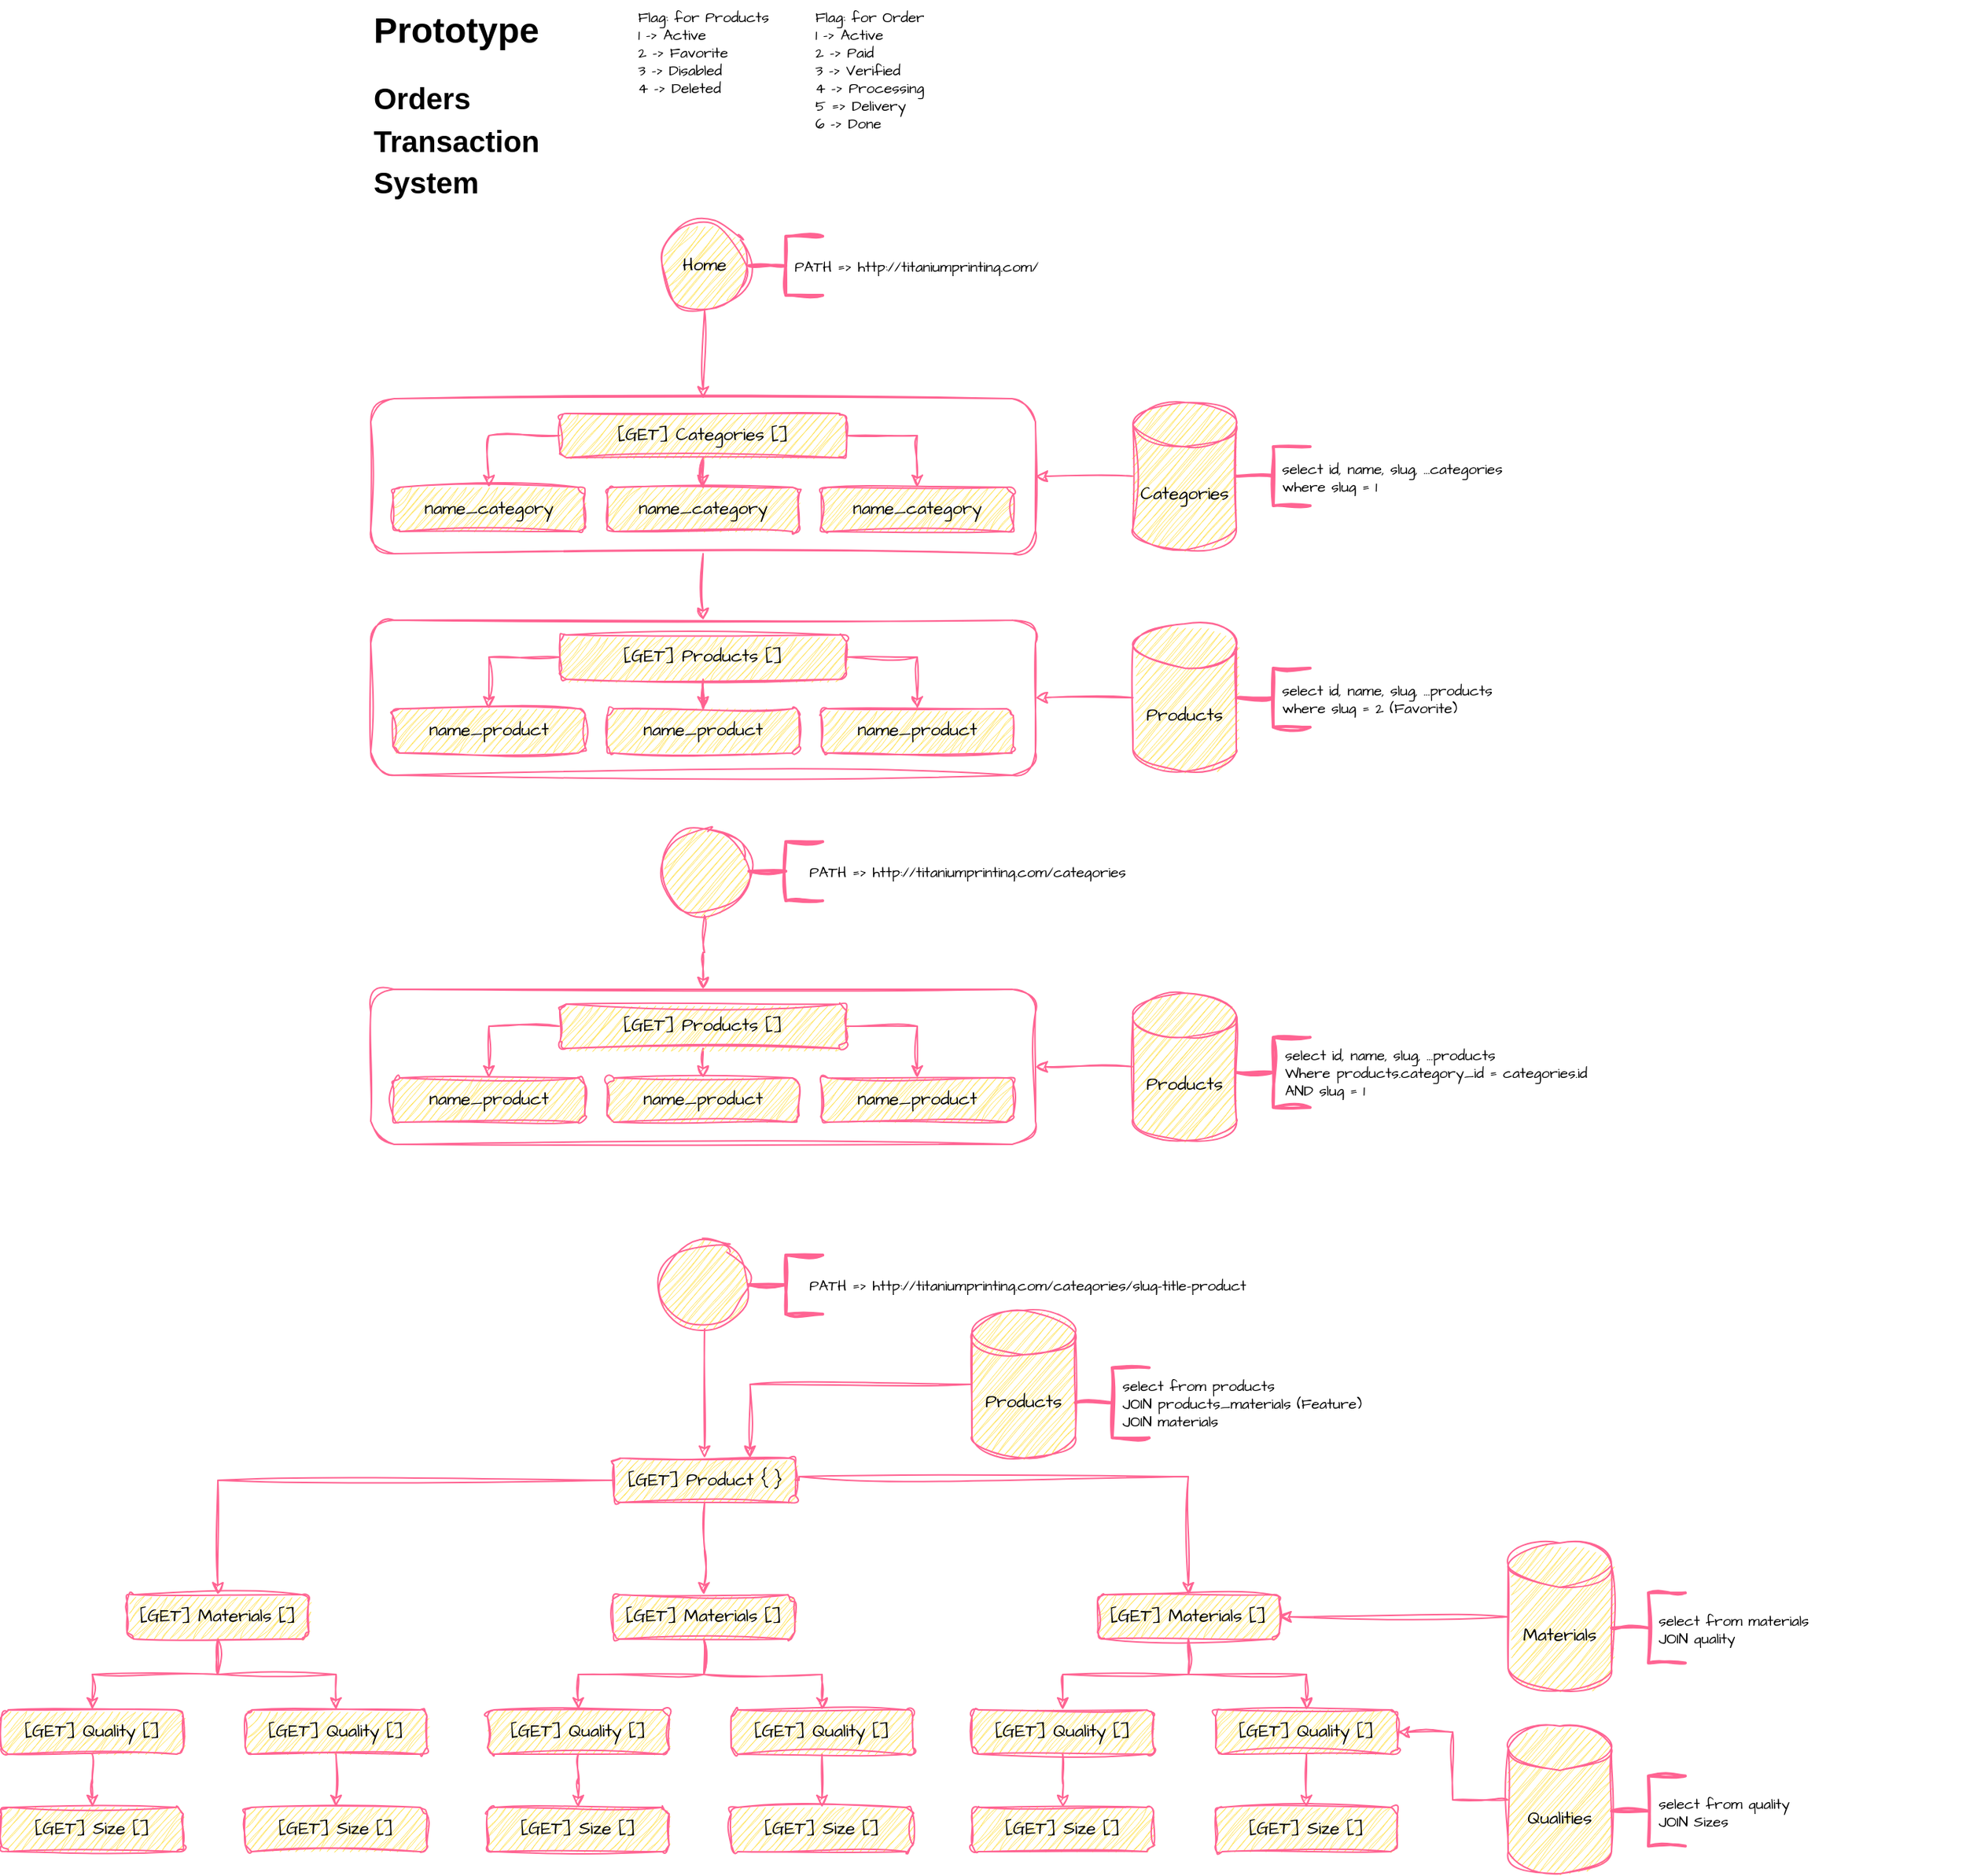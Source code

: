 <mxfile version="24.7.16" pages="3">
  <diagram id="C5RBs43oDa-KdzZeNtuy" name="Prototype">
    <mxGraphModel dx="2099" dy="807" grid="1" gridSize="10" guides="1" tooltips="1" connect="1" arrows="1" fold="1" page="1" pageScale="1" pageWidth="827" pageHeight="1169" math="0" shadow="0">
      <root>
        <mxCell id="WIyWlLk6GJQsqaUBKTNV-0" />
        <mxCell id="WIyWlLk6GJQsqaUBKTNV-1" parent="WIyWlLk6GJQsqaUBKTNV-0" />
        <mxCell id="bG1zU9R9dDIdzRkVZDXt-0" value="&lt;h1 style=&quot;margin-top: 0px;&quot;&gt;Prototype&lt;/h1&gt;&lt;h1 style=&quot;margin-top: 0px;&quot;&gt;&lt;font style=&quot;font-size: 20px;&quot;&gt;Orders Transaction System&lt;/font&gt;&lt;/h1&gt;" style="text;html=1;whiteSpace=wrap;overflow=hidden;rounded=0;labelBackgroundColor=none;fontColor=#000000;sketch=1;curveFitting=1;jiggle=2;" parent="WIyWlLk6GJQsqaUBKTNV-1" vertex="1">
          <mxGeometry width="180" height="140" as="geometry" />
        </mxCell>
        <mxCell id="bG1zU9R9dDIdzRkVZDXt-4" style="edgeStyle=orthogonalEdgeStyle;rounded=0;sketch=1;hachureGap=4;jiggle=2;curveFitting=1;orthogonalLoop=1;jettySize=auto;html=1;entryX=0.5;entryY=0;entryDx=0;entryDy=0;strokeColor=#FF6392;fontFamily=Architects Daughter;fontSource=https%3A%2F%2Ffonts.googleapis.com%2Fcss%3Ffamily%3DArchitects%2BDaughter;fontColor=default;fillColor=#FFE45E;labelBackgroundColor=none;" parent="WIyWlLk6GJQsqaUBKTNV-1" edge="1">
          <mxGeometry relative="1" as="geometry">
            <mxPoint x="160" y="210" as="targetPoint" />
          </mxGeometry>
        </mxCell>
        <mxCell id="bG1zU9R9dDIdzRkVZDXt-5" style="edgeStyle=orthogonalEdgeStyle;rounded=0;sketch=1;hachureGap=4;jiggle=2;curveFitting=1;orthogonalLoop=1;jettySize=auto;html=1;exitX=1;exitY=0.5;exitDx=0;exitDy=0;exitPerimeter=0;entryX=0;entryY=0.5;entryDx=0;entryDy=0;strokeColor=#FF6392;fontFamily=Architects Daughter;fontSource=https%3A%2F%2Ffonts.googleapis.com%2Fcss%3Ffamily%3DArchitects%2BDaughter;fontColor=default;fillColor=#FFE45E;labelBackgroundColor=none;" parent="WIyWlLk6GJQsqaUBKTNV-1" edge="1">
          <mxGeometry relative="1" as="geometry">
            <mxPoint x="70" y="240" as="sourcePoint" />
          </mxGeometry>
        </mxCell>
        <mxCell id="bG1zU9R9dDIdzRkVZDXt-20" value="Flag: for Products&#xa;1 -&gt; Active&#xa;2 -&gt; Favorite&#xa;3 -&gt; Disabled&#xa;4 -&gt; Deleted" style="text;whiteSpace=wrap;overflow=hidden;rounded=0;fontFamily=Architects Daughter;fontSource=https%3A%2F%2Ffonts.googleapis.com%2Fcss%3Ffamily%3DArchitects%2BDaughter;fontColor=#000000;spacing=1;verticalAlign=top;fontSize=10;labelBackgroundColor=none;sketch=1;curveFitting=1;jiggle=2;" parent="WIyWlLk6GJQsqaUBKTNV-1" vertex="1">
          <mxGeometry x="180" width="90" height="60" as="geometry" />
        </mxCell>
        <mxCell id="bG1zU9R9dDIdzRkVZDXt-21" value="Flag: for Order&#xa;1 -&gt; Active&#xa;2 -&gt; Paid&#xa;3 -&gt; Verified&#xa;4 -&gt; Processing&#xa;5 =&gt; Delivery&#xa;6 -&gt; Done&#xa;&#xa;" style="text;whiteSpace=wrap;overflow=hidden;rounded=0;fontFamily=Architects Daughter;fontSource=https%3A%2F%2Ffonts.googleapis.com%2Fcss%3Ffamily%3DArchitects%2BDaughter;fontColor=#000000;spacing=1;verticalAlign=top;fontSize=10;labelBackgroundColor=none;sketch=1;curveFitting=1;jiggle=2;" parent="WIyWlLk6GJQsqaUBKTNV-1" vertex="1">
          <mxGeometry x="300" width="180" height="90" as="geometry" />
        </mxCell>
        <mxCell id="pfUouK1xxAzrKXbUAbnu-13" value="" style="group;fontColor=#000000;" vertex="1" connectable="0" parent="WIyWlLk6GJQsqaUBKTNV-1">
          <mxGeometry y="150" width="796" height="375" as="geometry" />
        </mxCell>
        <mxCell id="bG1zU9R9dDIdzRkVZDXt-44" style="rounded=0;sketch=1;hachureGap=4;jiggle=2;curveFitting=1;orthogonalLoop=1;jettySize=auto;html=1;exitX=0.5;exitY=1;exitDx=0;exitDy=0;entryX=0.5;entryY=0;entryDx=0;entryDy=0;strokeColor=#FF6392;fontFamily=Architects Daughter;fontSource=https%3A%2F%2Ffonts.googleapis.com%2Fcss%3Ffamily%3DArchitects%2BDaughter;fontColor=#000000;fillColor=#FFE45E;labelBackgroundColor=none;" parent="pfUouK1xxAzrKXbUAbnu-13" source="bG1zU9R9dDIdzRkVZDXt-8" target="bG1zU9R9dDIdzRkVZDXt-41" edge="1">
          <mxGeometry relative="1" as="geometry" />
        </mxCell>
        <mxCell id="bG1zU9R9dDIdzRkVZDXt-8" value="Home" style="ellipse;whiteSpace=wrap;html=1;aspect=fixed;sketch=1;hachureGap=4;jiggle=2;curveFitting=1;strokeColor=#FF6392;fontFamily=Architects Daughter;fontSource=https%3A%2F%2Ffonts.googleapis.com%2Fcss%3Ffamily%3DArchitects%2BDaughter;fontColor=#000000;fillColor=#FFE45E;labelBackgroundColor=none;" parent="pfUouK1xxAzrKXbUAbnu-13" vertex="1">
          <mxGeometry x="196" width="60" height="60" as="geometry" />
        </mxCell>
        <mxCell id="bG1zU9R9dDIdzRkVZDXt-60" style="edgeStyle=orthogonalEdgeStyle;rounded=0;sketch=1;hachureGap=4;jiggle=2;curveFitting=1;orthogonalLoop=1;jettySize=auto;html=1;entryX=1;entryY=0.5;entryDx=0;entryDy=0;strokeColor=#FF6392;fontFamily=Architects Daughter;fontSource=https%3A%2F%2Ffonts.googleapis.com%2Fcss%3Ffamily%3DArchitects%2BDaughter;fontColor=#000000;fillColor=#FFE45E;labelBackgroundColor=none;" parent="pfUouK1xxAzrKXbUAbnu-13" source="bG1zU9R9dDIdzRkVZDXt-10" target="bG1zU9R9dDIdzRkVZDXt-41" edge="1">
          <mxGeometry relative="1" as="geometry" />
        </mxCell>
        <mxCell id="bG1zU9R9dDIdzRkVZDXt-10" value="Categories" style="shape=cylinder3;whiteSpace=wrap;html=1;boundedLbl=1;backgroundOutline=1;size=15;sketch=1;hachureGap=4;jiggle=2;curveFitting=1;strokeColor=#FF6392;fontFamily=Architects Daughter;fontSource=https%3A%2F%2Ffonts.googleapis.com%2Fcss%3Ffamily%3DArchitects%2BDaughter;fontColor=#000000;fillColor=#FFE45E;labelBackgroundColor=none;" parent="pfUouK1xxAzrKXbUAbnu-13" vertex="1">
          <mxGeometry x="516" y="122.5" width="70" height="100" as="geometry" />
        </mxCell>
        <mxCell id="bG1zU9R9dDIdzRkVZDXt-61" style="edgeStyle=orthogonalEdgeStyle;rounded=0;sketch=1;hachureGap=4;jiggle=2;curveFitting=1;orthogonalLoop=1;jettySize=auto;html=1;entryX=1;entryY=0.5;entryDx=0;entryDy=0;strokeColor=#FF6392;fontFamily=Architects Daughter;fontSource=https%3A%2F%2Ffonts.googleapis.com%2Fcss%3Ffamily%3DArchitects%2BDaughter;fontColor=#000000;fillColor=#FFE45E;labelBackgroundColor=none;" parent="pfUouK1xxAzrKXbUAbnu-13" source="bG1zU9R9dDIdzRkVZDXt-15" target="bG1zU9R9dDIdzRkVZDXt-49" edge="1">
          <mxGeometry relative="1" as="geometry" />
        </mxCell>
        <mxCell id="bG1zU9R9dDIdzRkVZDXt-15" value="Products" style="shape=cylinder3;whiteSpace=wrap;html=1;boundedLbl=1;backgroundOutline=1;size=15;sketch=1;hachureGap=4;jiggle=2;curveFitting=1;strokeColor=#FF6392;fontFamily=Architects Daughter;fontSource=https%3A%2F%2Ffonts.googleapis.com%2Fcss%3Ffamily%3DArchitects%2BDaughter;fontColor=#000000;fillColor=#FFE45E;labelBackgroundColor=none;" parent="pfUouK1xxAzrKXbUAbnu-13" vertex="1">
          <mxGeometry x="516" y="272.5" width="70" height="100" as="geometry" />
        </mxCell>
        <mxCell id="bG1zU9R9dDIdzRkVZDXt-29" value="" style="strokeWidth=2;html=1;shape=mxgraph.flowchart.annotation_2;align=left;labelPosition=right;pointerEvents=1;sketch=1;hachureGap=4;jiggle=2;curveFitting=1;strokeColor=#FF6392;fontFamily=Architects Daughter;fontSource=https%3A%2F%2Ffonts.googleapis.com%2Fcss%3Ffamily%3DArchitects%2BDaughter;fontColor=#000000;fillColor=#FFE45E;labelBackgroundColor=none;" parent="pfUouK1xxAzrKXbUAbnu-13" vertex="1">
          <mxGeometry x="256" y="10" width="50" height="40" as="geometry" />
        </mxCell>
        <mxCell id="bG1zU9R9dDIdzRkVZDXt-30" value="PATH =&gt; http://titaniumprinting.com/" style="text;whiteSpace=wrap;overflow=hidden;rounded=0;fontFamily=Architects Daughter;fontSource=https%3A%2F%2Ffonts.googleapis.com%2Fcss%3Ffamily%3DArchitects%2BDaughter;fontColor=#000000;spacing=1;verticalAlign=middle;fontSize=10;labelBackgroundColor=none;sketch=1;curveFitting=1;jiggle=2;" parent="pfUouK1xxAzrKXbUAbnu-13" vertex="1">
          <mxGeometry x="286" y="10" width="180" height="40" as="geometry" />
        </mxCell>
        <mxCell id="bG1zU9R9dDIdzRkVZDXt-35" value="" style="group;labelBackgroundColor=none;fontColor=#000000;sketch=1;curveFitting=1;jiggle=2;" parent="pfUouK1xxAzrKXbUAbnu-13" vertex="1" connectable="0">
          <mxGeometry x="586" y="152.5" width="210" height="40" as="geometry" />
        </mxCell>
        <mxCell id="bG1zU9R9dDIdzRkVZDXt-18" value="" style="strokeWidth=2;html=1;shape=mxgraph.flowchart.annotation_2;align=left;labelPosition=right;pointerEvents=1;sketch=1;hachureGap=4;jiggle=2;curveFitting=1;strokeColor=#FF6392;fontFamily=Architects Daughter;fontSource=https%3A%2F%2Ffonts.googleapis.com%2Fcss%3Ffamily%3DArchitects%2BDaughter;fontColor=#000000;fillColor=#FFE45E;labelBackgroundColor=none;" parent="bG1zU9R9dDIdzRkVZDXt-35" vertex="1">
          <mxGeometry width="50" height="40" as="geometry" />
        </mxCell>
        <mxCell id="bG1zU9R9dDIdzRkVZDXt-19" value="select id, name, slug, ...categories&#xa;where slug = 1" style="text;whiteSpace=wrap;overflow=hidden;rounded=0;fontFamily=Architects Daughter;fontSource=https%3A%2F%2Ffonts.googleapis.com%2Fcss%3Ffamily%3DArchitects%2BDaughter;fontColor=#000000;spacing=1;verticalAlign=middle;fontSize=10;labelBackgroundColor=none;sketch=1;curveFitting=1;jiggle=2;" parent="bG1zU9R9dDIdzRkVZDXt-35" vertex="1">
          <mxGeometry x="30" width="180" height="40" as="geometry" />
        </mxCell>
        <mxCell id="bG1zU9R9dDIdzRkVZDXt-37" value="" style="group;labelBackgroundColor=none;fontColor=#000000;sketch=1;curveFitting=1;jiggle=2;" parent="pfUouK1xxAzrKXbUAbnu-13" vertex="1" connectable="0">
          <mxGeometry x="586" y="302.5" width="210" height="40" as="geometry" />
        </mxCell>
        <mxCell id="bG1zU9R9dDIdzRkVZDXt-23" value="" style="strokeWidth=2;html=1;shape=mxgraph.flowchart.annotation_2;align=left;labelPosition=right;pointerEvents=1;sketch=1;hachureGap=4;jiggle=2;curveFitting=1;strokeColor=#FF6392;fontFamily=Architects Daughter;fontSource=https%3A%2F%2Ffonts.googleapis.com%2Fcss%3Ffamily%3DArchitects%2BDaughter;fontColor=#000000;fillColor=#FFE45E;labelBackgroundColor=none;" parent="bG1zU9R9dDIdzRkVZDXt-37" vertex="1">
          <mxGeometry width="50" height="40" as="geometry" />
        </mxCell>
        <mxCell id="bG1zU9R9dDIdzRkVZDXt-24" value="select id, name, slug, ...products&#xa;where slug = 2 (Favorite)" style="text;whiteSpace=wrap;overflow=hidden;rounded=0;fontFamily=Architects Daughter;fontSource=https%3A%2F%2Ffonts.googleapis.com%2Fcss%3Ffamily%3DArchitects%2BDaughter;fontColor=#000000;spacing=1;verticalAlign=middle;fontSize=10;labelBackgroundColor=none;sketch=1;curveFitting=1;jiggle=2;" parent="bG1zU9R9dDIdzRkVZDXt-37" vertex="1">
          <mxGeometry x="30" width="180" height="40" as="geometry" />
        </mxCell>
        <mxCell id="bG1zU9R9dDIdzRkVZDXt-48" value="" style="group;labelBackgroundColor=none;fontColor=#000000;sketch=1;curveFitting=1;jiggle=2;" parent="pfUouK1xxAzrKXbUAbnu-13" vertex="1" connectable="0">
          <mxGeometry y="270" width="450" height="105" as="geometry" />
        </mxCell>
        <mxCell id="bG1zU9R9dDIdzRkVZDXt-68" value="" style="group;labelBackgroundColor=none;fontColor=#000000;sketch=1;curveFitting=1;jiggle=2;" parent="bG1zU9R9dDIdzRkVZDXt-48" vertex="1" connectable="0">
          <mxGeometry width="450" height="105" as="geometry" />
        </mxCell>
        <mxCell id="bG1zU9R9dDIdzRkVZDXt-49" value="" style="rounded=1;whiteSpace=wrap;html=1;sketch=1;hachureGap=4;jiggle=2;curveFitting=1;strokeColor=#FF6392;fontFamily=Architects Daughter;fontSource=https%3A%2F%2Ffonts.googleapis.com%2Fcss%3Ffamily%3DArchitects%2BDaughter;fontColor=#000000;fillColor=none;container=0;labelBackgroundColor=none;" parent="bG1zU9R9dDIdzRkVZDXt-68" vertex="1">
          <mxGeometry width="450" height="105" as="geometry" />
        </mxCell>
        <mxCell id="bG1zU9R9dDIdzRkVZDXt-50" value="name_product" style="rounded=1;whiteSpace=wrap;html=1;sketch=1;hachureGap=4;jiggle=2;curveFitting=1;strokeColor=#FF6392;fontFamily=Architects Daughter;fontSource=https%3A%2F%2Ffonts.googleapis.com%2Fcss%3Ffamily%3DArchitects%2BDaughter;fontColor=#000000;fillColor=#FFE45E;container=0;labelBackgroundColor=none;" parent="bG1zU9R9dDIdzRkVZDXt-68" vertex="1">
          <mxGeometry x="15" y="60" width="130" height="30" as="geometry" />
        </mxCell>
        <mxCell id="bG1zU9R9dDIdzRkVZDXt-51" value="name_product" style="rounded=1;whiteSpace=wrap;html=1;sketch=1;hachureGap=4;jiggle=2;curveFitting=1;strokeColor=#FF6392;fontFamily=Architects Daughter;fontSource=https%3A%2F%2Ffonts.googleapis.com%2Fcss%3Ffamily%3DArchitects%2BDaughter;fontColor=#000000;fillColor=#FFE45E;container=0;labelBackgroundColor=none;" parent="bG1zU9R9dDIdzRkVZDXt-68" vertex="1">
          <mxGeometry x="160" y="60" width="130" height="30" as="geometry" />
        </mxCell>
        <mxCell id="bG1zU9R9dDIdzRkVZDXt-52" value="name_product" style="rounded=1;whiteSpace=wrap;html=1;sketch=1;hachureGap=4;jiggle=2;curveFitting=1;strokeColor=#FF6392;fontFamily=Architects Daughter;fontSource=https%3A%2F%2Ffonts.googleapis.com%2Fcss%3Ffamily%3DArchitects%2BDaughter;fontColor=#000000;fillColor=#FFE45E;container=0;labelBackgroundColor=none;" parent="bG1zU9R9dDIdzRkVZDXt-68" vertex="1">
          <mxGeometry x="305" y="60" width="130" height="30" as="geometry" />
        </mxCell>
        <mxCell id="bG1zU9R9dDIdzRkVZDXt-113" style="edgeStyle=orthogonalEdgeStyle;rounded=0;sketch=1;hachureGap=4;jiggle=2;curveFitting=1;orthogonalLoop=1;jettySize=auto;html=1;entryX=0.5;entryY=0;entryDx=0;entryDy=0;strokeColor=#FF6392;fontFamily=Architects Daughter;fontSource=https%3A%2F%2Ffonts.googleapis.com%2Fcss%3Ffamily%3DArchitects%2BDaughter;fontColor=#000000;fillColor=#FFE45E;labelBackgroundColor=none;" parent="bG1zU9R9dDIdzRkVZDXt-68" source="bG1zU9R9dDIdzRkVZDXt-53" target="bG1zU9R9dDIdzRkVZDXt-51" edge="1">
          <mxGeometry relative="1" as="geometry" />
        </mxCell>
        <mxCell id="bG1zU9R9dDIdzRkVZDXt-114" style="edgeStyle=orthogonalEdgeStyle;rounded=0;sketch=1;hachureGap=4;jiggle=2;curveFitting=1;orthogonalLoop=1;jettySize=auto;html=1;exitX=0;exitY=0.5;exitDx=0;exitDy=0;entryX=0.5;entryY=0;entryDx=0;entryDy=0;strokeColor=#FF6392;fontFamily=Architects Daughter;fontSource=https%3A%2F%2Ffonts.googleapis.com%2Fcss%3Ffamily%3DArchitects%2BDaughter;fontColor=#000000;fillColor=#FFE45E;labelBackgroundColor=none;" parent="bG1zU9R9dDIdzRkVZDXt-68" source="bG1zU9R9dDIdzRkVZDXt-53" target="bG1zU9R9dDIdzRkVZDXt-50" edge="1">
          <mxGeometry relative="1" as="geometry" />
        </mxCell>
        <mxCell id="bG1zU9R9dDIdzRkVZDXt-115" style="edgeStyle=orthogonalEdgeStyle;rounded=0;sketch=1;hachureGap=4;jiggle=2;curveFitting=1;orthogonalLoop=1;jettySize=auto;html=1;exitX=1;exitY=0.5;exitDx=0;exitDy=0;entryX=0.5;entryY=0;entryDx=0;entryDy=0;strokeColor=#FF6392;fontFamily=Architects Daughter;fontSource=https%3A%2F%2Ffonts.googleapis.com%2Fcss%3Ffamily%3DArchitects%2BDaughter;fontColor=#000000;fillColor=#FFE45E;labelBackgroundColor=none;" parent="bG1zU9R9dDIdzRkVZDXt-68" source="bG1zU9R9dDIdzRkVZDXt-53" target="bG1zU9R9dDIdzRkVZDXt-52" edge="1">
          <mxGeometry relative="1" as="geometry" />
        </mxCell>
        <mxCell id="bG1zU9R9dDIdzRkVZDXt-53" value="[GET] Products&lt;span style=&quot;background-color: initial;&quot;&gt;&amp;nbsp;[]&lt;/span&gt;" style="rounded=1;whiteSpace=wrap;html=1;sketch=1;hachureGap=4;jiggle=2;curveFitting=1;strokeColor=#FF6392;fontFamily=Architects Daughter;fontSource=https%3A%2F%2Ffonts.googleapis.com%2Fcss%3Ffamily%3DArchitects%2BDaughter;fontColor=#000000;fillColor=#FFE45E;container=0;labelBackgroundColor=none;" parent="bG1zU9R9dDIdzRkVZDXt-68" vertex="1">
          <mxGeometry x="128" y="10" width="194" height="30" as="geometry" />
        </mxCell>
        <mxCell id="bG1zU9R9dDIdzRkVZDXt-56" style="edgeStyle=orthogonalEdgeStyle;rounded=0;sketch=1;hachureGap=4;jiggle=2;curveFitting=1;orthogonalLoop=1;jettySize=auto;html=1;entryX=0.5;entryY=0;entryDx=0;entryDy=0;strokeColor=#FF6392;fontFamily=Architects Daughter;fontSource=https%3A%2F%2Ffonts.googleapis.com%2Fcss%3Ffamily%3DArchitects%2BDaughter;fontColor=#000000;fillColor=#FFE45E;labelBackgroundColor=none;" parent="pfUouK1xxAzrKXbUAbnu-13" source="bG1zU9R9dDIdzRkVZDXt-41" target="bG1zU9R9dDIdzRkVZDXt-49" edge="1">
          <mxGeometry relative="1" as="geometry" />
        </mxCell>
        <mxCell id="bG1zU9R9dDIdzRkVZDXt-41" value="" style="rounded=1;whiteSpace=wrap;html=1;sketch=1;hachureGap=4;jiggle=2;curveFitting=1;strokeColor=#FF6392;fontFamily=Architects Daughter;fontSource=https%3A%2F%2Ffonts.googleapis.com%2Fcss%3Ffamily%3DArchitects%2BDaughter;fontColor=#000000;fillColor=none;container=0;labelBackgroundColor=none;" parent="pfUouK1xxAzrKXbUAbnu-13" vertex="1">
          <mxGeometry y="120" width="450" height="105" as="geometry" />
        </mxCell>
        <mxCell id="bG1zU9R9dDIdzRkVZDXt-39" value="name_category" style="rounded=1;whiteSpace=wrap;html=1;sketch=1;hachureGap=4;jiggle=2;curveFitting=1;strokeColor=#FF6392;fontFamily=Architects Daughter;fontSource=https%3A%2F%2Ffonts.googleapis.com%2Fcss%3Ffamily%3DArchitects%2BDaughter;fontColor=#000000;fillColor=#FFE45E;container=0;labelBackgroundColor=none;" parent="pfUouK1xxAzrKXbUAbnu-13" vertex="1">
          <mxGeometry x="15" y="180" width="130" height="30" as="geometry" />
        </mxCell>
        <mxCell id="bG1zU9R9dDIdzRkVZDXt-11" value="name_category" style="rounded=1;whiteSpace=wrap;html=1;sketch=1;hachureGap=4;jiggle=2;curveFitting=1;strokeColor=#FF6392;fontFamily=Architects Daughter;fontSource=https%3A%2F%2Ffonts.googleapis.com%2Fcss%3Ffamily%3DArchitects%2BDaughter;fontColor=#000000;fillColor=#FFE45E;container=0;labelBackgroundColor=none;" parent="pfUouK1xxAzrKXbUAbnu-13" vertex="1">
          <mxGeometry x="160" y="180" width="130" height="30" as="geometry" />
        </mxCell>
        <mxCell id="bG1zU9R9dDIdzRkVZDXt-38" value="name_category" style="rounded=1;whiteSpace=wrap;html=1;sketch=1;hachureGap=4;jiggle=2;curveFitting=1;strokeColor=#FF6392;fontFamily=Architects Daughter;fontSource=https%3A%2F%2Ffonts.googleapis.com%2Fcss%3Ffamily%3DArchitects%2BDaughter;fontColor=#000000;fillColor=#FFE45E;container=0;labelBackgroundColor=none;" parent="pfUouK1xxAzrKXbUAbnu-13" vertex="1">
          <mxGeometry x="305" y="180" width="130" height="30" as="geometry" />
        </mxCell>
        <mxCell id="bG1zU9R9dDIdzRkVZDXt-110" style="edgeStyle=orthogonalEdgeStyle;rounded=0;sketch=1;hachureGap=4;jiggle=2;curveFitting=1;orthogonalLoop=1;jettySize=auto;html=1;entryX=0.5;entryY=0;entryDx=0;entryDy=0;strokeColor=#FF6392;fontFamily=Architects Daughter;fontSource=https%3A%2F%2Ffonts.googleapis.com%2Fcss%3Ffamily%3DArchitects%2BDaughter;fontColor=#000000;fillColor=#FFE45E;exitX=0;exitY=0.5;exitDx=0;exitDy=0;labelBackgroundColor=none;" parent="pfUouK1xxAzrKXbUAbnu-13" source="bG1zU9R9dDIdzRkVZDXt-46" target="bG1zU9R9dDIdzRkVZDXt-39" edge="1">
          <mxGeometry relative="1" as="geometry" />
        </mxCell>
        <mxCell id="bG1zU9R9dDIdzRkVZDXt-111" style="edgeStyle=orthogonalEdgeStyle;rounded=0;sketch=1;hachureGap=4;jiggle=2;curveFitting=1;orthogonalLoop=1;jettySize=auto;html=1;entryX=0.5;entryY=0;entryDx=0;entryDy=0;strokeColor=#FF6392;fontFamily=Architects Daughter;fontSource=https%3A%2F%2Ffonts.googleapis.com%2Fcss%3Ffamily%3DArchitects%2BDaughter;fontColor=#000000;fillColor=#FFE45E;labelBackgroundColor=none;" parent="pfUouK1xxAzrKXbUAbnu-13" source="bG1zU9R9dDIdzRkVZDXt-46" target="bG1zU9R9dDIdzRkVZDXt-11" edge="1">
          <mxGeometry relative="1" as="geometry" />
        </mxCell>
        <mxCell id="bG1zU9R9dDIdzRkVZDXt-112" style="edgeStyle=orthogonalEdgeStyle;rounded=0;sketch=1;hachureGap=4;jiggle=2;curveFitting=1;orthogonalLoop=1;jettySize=auto;html=1;exitX=1;exitY=0.5;exitDx=0;exitDy=0;entryX=0.5;entryY=0;entryDx=0;entryDy=0;strokeColor=#FF6392;fontFamily=Architects Daughter;fontSource=https%3A%2F%2Ffonts.googleapis.com%2Fcss%3Ffamily%3DArchitects%2BDaughter;fontColor=#000000;fillColor=#FFE45E;labelBackgroundColor=none;" parent="pfUouK1xxAzrKXbUAbnu-13" source="bG1zU9R9dDIdzRkVZDXt-46" target="bG1zU9R9dDIdzRkVZDXt-38" edge="1">
          <mxGeometry relative="1" as="geometry" />
        </mxCell>
        <mxCell id="bG1zU9R9dDIdzRkVZDXt-46" value="[GET] Categories&lt;span style=&quot;background-color: initial;&quot;&gt;&amp;nbsp;[]&lt;/span&gt;" style="rounded=1;whiteSpace=wrap;html=1;sketch=1;hachureGap=4;jiggle=2;curveFitting=1;strokeColor=#FF6392;fontFamily=Architects Daughter;fontSource=https%3A%2F%2Ffonts.googleapis.com%2Fcss%3Ffamily%3DArchitects%2BDaughter;fontColor=#000000;fillColor=#FFE45E;container=0;labelBackgroundColor=none;" parent="pfUouK1xxAzrKXbUAbnu-13" vertex="1">
          <mxGeometry x="128" y="130" width="194" height="30" as="geometry" />
        </mxCell>
        <mxCell id="pfUouK1xxAzrKXbUAbnu-14" value="" style="group;fontColor=#000000;" vertex="1" connectable="0" parent="WIyWlLk6GJQsqaUBKTNV-1">
          <mxGeometry y="560" width="826" height="215" as="geometry" />
        </mxCell>
        <mxCell id="bG1zU9R9dDIdzRkVZDXt-59" value="" style="group;labelBackgroundColor=none;fontColor=#000000;sketch=1;curveFitting=1;jiggle=2;" parent="pfUouK1xxAzrKXbUAbnu-14" vertex="1" connectable="0">
          <mxGeometry x="196" width="380" height="60" as="geometry" />
        </mxCell>
        <mxCell id="bG1zU9R9dDIdzRkVZDXt-27" value="" style="ellipse;whiteSpace=wrap;html=1;aspect=fixed;sketch=1;hachureGap=4;jiggle=2;curveFitting=1;strokeColor=#FF6392;fontFamily=Architects Daughter;fontSource=https%3A%2F%2Ffonts.googleapis.com%2Fcss%3Ffamily%3DArchitects%2BDaughter;fontColor=#000000;fillColor=#FFE45E;labelBackgroundColor=none;" parent="bG1zU9R9dDIdzRkVZDXt-59" vertex="1">
          <mxGeometry width="60" height="60" as="geometry" />
        </mxCell>
        <mxCell id="bG1zU9R9dDIdzRkVZDXt-33" value="PATH =&gt; http://titaniumprinting.com/categories" style="text;whiteSpace=wrap;overflow=hidden;rounded=0;fontFamily=Architects Daughter;fontSource=https%3A%2F%2Ffonts.googleapis.com%2Fcss%3Ffamily%3DArchitects%2BDaughter;fontColor=#000000;spacing=1;verticalAlign=middle;fontSize=10;labelBackgroundColor=none;sketch=1;curveFitting=1;jiggle=2;" parent="bG1zU9R9dDIdzRkVZDXt-59" vertex="1">
          <mxGeometry x="100" y="10" width="280" height="40" as="geometry" />
        </mxCell>
        <mxCell id="bG1zU9R9dDIdzRkVZDXt-32" value="" style="strokeWidth=2;html=1;shape=mxgraph.flowchart.annotation_2;align=left;labelPosition=right;pointerEvents=1;sketch=1;hachureGap=4;jiggle=2;curveFitting=1;strokeColor=#FF6392;fontFamily=Architects Daughter;fontSource=https%3A%2F%2Ffonts.googleapis.com%2Fcss%3Ffamily%3DArchitects%2BDaughter;fontColor=#000000;fillColor=#FFE45E;labelBackgroundColor=none;" parent="bG1zU9R9dDIdzRkVZDXt-59" vertex="1">
          <mxGeometry x="60" y="10" width="50" height="40" as="geometry" />
        </mxCell>
        <mxCell id="bG1zU9R9dDIdzRkVZDXt-69" style="edgeStyle=orthogonalEdgeStyle;rounded=0;sketch=1;hachureGap=4;jiggle=2;curveFitting=1;orthogonalLoop=1;jettySize=auto;html=1;entryX=1;entryY=0.5;entryDx=0;entryDy=0;strokeColor=#FF6392;fontFamily=Architects Daughter;fontSource=https%3A%2F%2Ffonts.googleapis.com%2Fcss%3Ffamily%3DArchitects%2BDaughter;fontColor=#000000;fillColor=#FFE45E;labelBackgroundColor=none;" parent="pfUouK1xxAzrKXbUAbnu-14" source="bG1zU9R9dDIdzRkVZDXt-70" target="bG1zU9R9dDIdzRkVZDXt-76" edge="1">
          <mxGeometry relative="1" as="geometry" />
        </mxCell>
        <mxCell id="bG1zU9R9dDIdzRkVZDXt-70" value="Products" style="shape=cylinder3;whiteSpace=wrap;html=1;boundedLbl=1;backgroundOutline=1;size=15;sketch=1;hachureGap=4;jiggle=2;curveFitting=1;strokeColor=#FF6392;fontFamily=Architects Daughter;fontSource=https%3A%2F%2Ffonts.googleapis.com%2Fcss%3Ffamily%3DArchitects%2BDaughter;fontColor=#000000;fillColor=#FFE45E;labelBackgroundColor=none;" parent="pfUouK1xxAzrKXbUAbnu-14" vertex="1">
          <mxGeometry x="516" y="112.5" width="70" height="100" as="geometry" />
        </mxCell>
        <mxCell id="bG1zU9R9dDIdzRkVZDXt-71" value="" style="group;labelBackgroundColor=none;fontColor=#000000;sketch=1;curveFitting=1;jiggle=2;" parent="pfUouK1xxAzrKXbUAbnu-14" vertex="1" connectable="0">
          <mxGeometry x="616" y="146.25" width="210" height="40" as="geometry" />
        </mxCell>
        <mxCell id="bG1zU9R9dDIdzRkVZDXt-73" value="select id, name, slug, ...products&#xa;Where products.category_id = categories.id&#xa;AND slug = 1" style="text;whiteSpace=wrap;overflow=hidden;rounded=0;fontFamily=Architects Daughter;fontSource=https%3A%2F%2Ffonts.googleapis.com%2Fcss%3Ffamily%3DArchitects%2BDaughter;fontColor=#000000;spacing=1;verticalAlign=middle;fontSize=10;labelBackgroundColor=none;sketch=1;curveFitting=1;jiggle=2;" parent="bG1zU9R9dDIdzRkVZDXt-71" vertex="1">
          <mxGeometry x="2" width="208" height="40" as="geometry" />
        </mxCell>
        <mxCell id="bG1zU9R9dDIdzRkVZDXt-81" style="edgeStyle=orthogonalEdgeStyle;rounded=0;sketch=1;hachureGap=4;jiggle=2;curveFitting=1;orthogonalLoop=1;jettySize=auto;html=1;entryX=0.5;entryY=0;entryDx=0;entryDy=0;strokeColor=#FF6392;fontFamily=Architects Daughter;fontSource=https%3A%2F%2Ffonts.googleapis.com%2Fcss%3Ffamily%3DArchitects%2BDaughter;fontColor=#000000;fillColor=#FFE45E;labelBackgroundColor=none;" parent="pfUouK1xxAzrKXbUAbnu-14" source="bG1zU9R9dDIdzRkVZDXt-27" target="bG1zU9R9dDIdzRkVZDXt-76" edge="1">
          <mxGeometry relative="1" as="geometry" />
        </mxCell>
        <mxCell id="bG1zU9R9dDIdzRkVZDXt-72" value="" style="strokeWidth=2;html=1;shape=mxgraph.flowchart.annotation_2;align=left;labelPosition=right;pointerEvents=1;sketch=1;hachureGap=4;jiggle=2;curveFitting=1;strokeColor=#FF6392;fontFamily=Architects Daughter;fontSource=https%3A%2F%2Ffonts.googleapis.com%2Fcss%3Ffamily%3DArchitects%2BDaughter;fontColor=#000000;fillColor=#FFE45E;labelBackgroundColor=none;" parent="pfUouK1xxAzrKXbUAbnu-14" vertex="1">
          <mxGeometry x="586" y="142.5" width="50" height="47.5" as="geometry" />
        </mxCell>
        <mxCell id="bG1zU9R9dDIdzRkVZDXt-75" value="" style="group;labelBackgroundColor=none;fontColor=#000000;sketch=1;curveFitting=1;jiggle=2;" parent="pfUouK1xxAzrKXbUAbnu-14" vertex="1" connectable="0">
          <mxGeometry y="110" width="450" height="105" as="geometry" />
        </mxCell>
        <mxCell id="bG1zU9R9dDIdzRkVZDXt-76" value="" style="rounded=1;whiteSpace=wrap;html=1;sketch=1;hachureGap=4;jiggle=2;curveFitting=1;strokeColor=#FF6392;fontFamily=Architects Daughter;fontSource=https%3A%2F%2Ffonts.googleapis.com%2Fcss%3Ffamily%3DArchitects%2BDaughter;fontColor=#000000;fillColor=none;container=0;labelBackgroundColor=none;" parent="bG1zU9R9dDIdzRkVZDXt-75" vertex="1">
          <mxGeometry width="450" height="105" as="geometry" />
        </mxCell>
        <mxCell id="bG1zU9R9dDIdzRkVZDXt-77" value="name_product" style="rounded=1;whiteSpace=wrap;html=1;sketch=1;hachureGap=4;jiggle=2;curveFitting=1;strokeColor=#FF6392;fontFamily=Architects Daughter;fontSource=https%3A%2F%2Ffonts.googleapis.com%2Fcss%3Ffamily%3DArchitects%2BDaughter;fontColor=#000000;fillColor=#FFE45E;container=0;labelBackgroundColor=none;" parent="bG1zU9R9dDIdzRkVZDXt-75" vertex="1">
          <mxGeometry x="15" y="60" width="130" height="30" as="geometry" />
        </mxCell>
        <mxCell id="bG1zU9R9dDIdzRkVZDXt-78" value="name_product" style="rounded=1;whiteSpace=wrap;html=1;sketch=1;hachureGap=4;jiggle=2;curveFitting=1;strokeColor=#FF6392;fontFamily=Architects Daughter;fontSource=https%3A%2F%2Ffonts.googleapis.com%2Fcss%3Ffamily%3DArchitects%2BDaughter;fontColor=#000000;fillColor=#FFE45E;container=0;labelBackgroundColor=none;" parent="bG1zU9R9dDIdzRkVZDXt-75" vertex="1">
          <mxGeometry x="160" y="60" width="130" height="30" as="geometry" />
        </mxCell>
        <mxCell id="bG1zU9R9dDIdzRkVZDXt-79" value="name_product" style="rounded=1;whiteSpace=wrap;html=1;sketch=1;hachureGap=4;jiggle=2;curveFitting=1;strokeColor=#FF6392;fontFamily=Architects Daughter;fontSource=https%3A%2F%2Ffonts.googleapis.com%2Fcss%3Ffamily%3DArchitects%2BDaughter;fontColor=#000000;fillColor=#FFE45E;container=0;labelBackgroundColor=none;" parent="bG1zU9R9dDIdzRkVZDXt-75" vertex="1">
          <mxGeometry x="305" y="60" width="130" height="30" as="geometry" />
        </mxCell>
        <mxCell id="bG1zU9R9dDIdzRkVZDXt-117" style="edgeStyle=orthogonalEdgeStyle;rounded=0;sketch=1;hachureGap=4;jiggle=2;curveFitting=1;orthogonalLoop=1;jettySize=auto;html=1;exitX=0;exitY=0.5;exitDx=0;exitDy=0;entryX=0.5;entryY=0;entryDx=0;entryDy=0;strokeColor=#FF6392;fontFamily=Architects Daughter;fontSource=https%3A%2F%2Ffonts.googleapis.com%2Fcss%3Ffamily%3DArchitects%2BDaughter;fontColor=#000000;fillColor=#FFE45E;labelBackgroundColor=none;" parent="bG1zU9R9dDIdzRkVZDXt-75" source="bG1zU9R9dDIdzRkVZDXt-80" target="bG1zU9R9dDIdzRkVZDXt-77" edge="1">
          <mxGeometry relative="1" as="geometry" />
        </mxCell>
        <mxCell id="bG1zU9R9dDIdzRkVZDXt-118" style="edgeStyle=orthogonalEdgeStyle;rounded=0;sketch=1;hachureGap=4;jiggle=2;curveFitting=1;orthogonalLoop=1;jettySize=auto;html=1;exitX=0.5;exitY=1;exitDx=0;exitDy=0;entryX=0.5;entryY=0;entryDx=0;entryDy=0;strokeColor=#FF6392;fontFamily=Architects Daughter;fontSource=https%3A%2F%2Ffonts.googleapis.com%2Fcss%3Ffamily%3DArchitects%2BDaughter;fontColor=#000000;fillColor=#FFE45E;labelBackgroundColor=none;" parent="bG1zU9R9dDIdzRkVZDXt-75" source="bG1zU9R9dDIdzRkVZDXt-80" target="bG1zU9R9dDIdzRkVZDXt-78" edge="1">
          <mxGeometry relative="1" as="geometry" />
        </mxCell>
        <mxCell id="bG1zU9R9dDIdzRkVZDXt-119" style="edgeStyle=orthogonalEdgeStyle;rounded=0;sketch=1;hachureGap=4;jiggle=2;curveFitting=1;orthogonalLoop=1;jettySize=auto;html=1;exitX=1;exitY=0.5;exitDx=0;exitDy=0;entryX=0.5;entryY=0;entryDx=0;entryDy=0;strokeColor=#FF6392;fontFamily=Architects Daughter;fontSource=https%3A%2F%2Ffonts.googleapis.com%2Fcss%3Ffamily%3DArchitects%2BDaughter;fontColor=#000000;fillColor=#FFE45E;labelBackgroundColor=none;" parent="bG1zU9R9dDIdzRkVZDXt-75" source="bG1zU9R9dDIdzRkVZDXt-80" target="bG1zU9R9dDIdzRkVZDXt-79" edge="1">
          <mxGeometry relative="1" as="geometry" />
        </mxCell>
        <mxCell id="bG1zU9R9dDIdzRkVZDXt-80" value="[GET] Products&lt;span style=&quot;background-color: initial;&quot;&gt;&amp;nbsp;[]&lt;/span&gt;" style="rounded=1;whiteSpace=wrap;html=1;sketch=1;hachureGap=4;jiggle=2;curveFitting=1;strokeColor=#FF6392;fontFamily=Architects Daughter;fontSource=https%3A%2F%2Ffonts.googleapis.com%2Fcss%3Ffamily%3DArchitects%2BDaughter;fontColor=#000000;fillColor=#FFE45E;container=0;labelBackgroundColor=none;" parent="bG1zU9R9dDIdzRkVZDXt-75" vertex="1">
          <mxGeometry x="128" y="10" width="194" height="30" as="geometry" />
        </mxCell>
        <mxCell id="pfUouK1xxAzrKXbUAbnu-15" value="" style="group;fontColor=#000000;" vertex="1" connectable="0" parent="WIyWlLk6GJQsqaUBKTNV-1">
          <mxGeometry x="-250" y="840" width="1329" height="429" as="geometry" />
        </mxCell>
        <mxCell id="bG1zU9R9dDIdzRkVZDXt-82" value="" style="group;labelBackgroundColor=none;fontColor=#000000;sketch=1;curveFitting=1;jiggle=2;" parent="pfUouK1xxAzrKXbUAbnu-15" vertex="1" connectable="0">
          <mxGeometry x="446" width="400" height="60" as="geometry" />
        </mxCell>
        <mxCell id="bG1zU9R9dDIdzRkVZDXt-83" value="" style="ellipse;whiteSpace=wrap;html=1;aspect=fixed;sketch=1;hachureGap=4;jiggle=2;curveFitting=1;strokeColor=#FF6392;fontFamily=Architects Daughter;fontSource=https%3A%2F%2Ffonts.googleapis.com%2Fcss%3Ffamily%3DArchitects%2BDaughter;fontColor=#000000;fillColor=#FFE45E;labelBackgroundColor=none;" parent="bG1zU9R9dDIdzRkVZDXt-82" vertex="1">
          <mxGeometry width="60" height="60" as="geometry" />
        </mxCell>
        <mxCell id="bG1zU9R9dDIdzRkVZDXt-84" value="PATH =&gt; http://titaniumprinting.com/categories/slug-title-product" style="text;whiteSpace=wrap;overflow=hidden;rounded=0;fontFamily=Architects Daughter;fontSource=https%3A%2F%2Ffonts.googleapis.com%2Fcss%3Ffamily%3DArchitects%2BDaughter;fontColor=#000000;spacing=1;verticalAlign=middle;fontSize=10;labelBackgroundColor=none;sketch=1;curveFitting=1;jiggle=2;" parent="bG1zU9R9dDIdzRkVZDXt-82" vertex="1">
          <mxGeometry x="100" y="10" width="300" height="40" as="geometry" />
        </mxCell>
        <mxCell id="bG1zU9R9dDIdzRkVZDXt-85" value="" style="strokeWidth=2;html=1;shape=mxgraph.flowchart.annotation_2;align=left;labelPosition=right;pointerEvents=1;sketch=1;hachureGap=4;jiggle=2;curveFitting=1;strokeColor=#FF6392;fontFamily=Architects Daughter;fontSource=https%3A%2F%2Ffonts.googleapis.com%2Fcss%3Ffamily%3DArchitects%2BDaughter;fontColor=#000000;fillColor=#FFE45E;labelBackgroundColor=none;" parent="bG1zU9R9dDIdzRkVZDXt-82" vertex="1">
          <mxGeometry x="60" y="10" width="50" height="40" as="geometry" />
        </mxCell>
        <mxCell id="bG1zU9R9dDIdzRkVZDXt-86" style="edgeStyle=orthogonalEdgeStyle;rounded=0;sketch=1;hachureGap=4;jiggle=2;curveFitting=1;orthogonalLoop=1;jettySize=auto;html=1;entryX=0.75;entryY=0;entryDx=0;entryDy=0;strokeColor=#FF6392;fontFamily=Architects Daughter;fontSource=https%3A%2F%2Ffonts.googleapis.com%2Fcss%3Ffamily%3DArchitects%2BDaughter;fontColor=#000000;fillColor=#FFE45E;labelBackgroundColor=none;" parent="pfUouK1xxAzrKXbUAbnu-15" source="bG1zU9R9dDIdzRkVZDXt-87" target="bG1zU9R9dDIdzRkVZDXt-99" edge="1">
          <mxGeometry relative="1" as="geometry">
            <mxPoint x="700.0" y="162.5" as="targetPoint" />
          </mxGeometry>
        </mxCell>
        <mxCell id="bG1zU9R9dDIdzRkVZDXt-87" value="Products" style="shape=cylinder3;whiteSpace=wrap;html=1;boundedLbl=1;backgroundOutline=1;size=15;sketch=1;hachureGap=4;jiggle=2;curveFitting=1;strokeColor=#FF6392;fontFamily=Architects Daughter;fontSource=https%3A%2F%2Ffonts.googleapis.com%2Fcss%3Ffamily%3DArchitects%2BDaughter;fontColor=#000000;fillColor=#FFE45E;labelBackgroundColor=none;" parent="pfUouK1xxAzrKXbUAbnu-15" vertex="1">
          <mxGeometry x="657" y="47.5" width="70" height="100" as="geometry" />
        </mxCell>
        <mxCell id="bG1zU9R9dDIdzRkVZDXt-88" value="" style="group;labelBackgroundColor=none;fontColor=#000000;sketch=1;curveFitting=1;jiggle=2;" parent="pfUouK1xxAzrKXbUAbnu-15" vertex="1" connectable="0">
          <mxGeometry x="756" y="90" width="210" height="40" as="geometry" />
        </mxCell>
        <mxCell id="bG1zU9R9dDIdzRkVZDXt-89" value="select from products&#xa;JOIN products_materials (Feature)&#xa;JOIN materials" style="text;whiteSpace=wrap;overflow=hidden;rounded=0;fontFamily=Architects Daughter;fontSource=https%3A%2F%2Ffonts.googleapis.com%2Fcss%3Ffamily%3DArchitects%2BDaughter;fontColor=#000000;spacing=1;verticalAlign=middle;fontSize=10;labelBackgroundColor=none;sketch=1;curveFitting=1;jiggle=2;" parent="bG1zU9R9dDIdzRkVZDXt-88" vertex="1">
          <mxGeometry x="2" width="208" height="40" as="geometry" />
        </mxCell>
        <mxCell id="bG1zU9R9dDIdzRkVZDXt-97" style="edgeStyle=orthogonalEdgeStyle;rounded=0;sketch=1;hachureGap=4;jiggle=2;curveFitting=1;orthogonalLoop=1;jettySize=auto;html=1;entryX=0.5;entryY=0;entryDx=0;entryDy=0;strokeColor=#FF6392;fontFamily=Architects Daughter;fontSource=https%3A%2F%2Ffonts.googleapis.com%2Fcss%3Ffamily%3DArchitects%2BDaughter;fontColor=#000000;fillColor=#FFE45E;labelBackgroundColor=none;" parent="pfUouK1xxAzrKXbUAbnu-15" source="bG1zU9R9dDIdzRkVZDXt-83" target="bG1zU9R9dDIdzRkVZDXt-99" edge="1">
          <mxGeometry relative="1" as="geometry">
            <mxPoint x="475.0" y="110" as="targetPoint" />
          </mxGeometry>
        </mxCell>
        <mxCell id="bG1zU9R9dDIdzRkVZDXt-98" value="" style="strokeWidth=2;html=1;shape=mxgraph.flowchart.annotation_2;align=left;labelPosition=right;pointerEvents=1;sketch=1;hachureGap=4;jiggle=2;curveFitting=1;strokeColor=#FF6392;fontFamily=Architects Daughter;fontSource=https%3A%2F%2Ffonts.googleapis.com%2Fcss%3Ffamily%3DArchitects%2BDaughter;fontColor=#000000;fillColor=#FFE45E;labelBackgroundColor=none;" parent="pfUouK1xxAzrKXbUAbnu-15" vertex="1">
          <mxGeometry x="727" y="86.25" width="50" height="47.5" as="geometry" />
        </mxCell>
        <mxCell id="bG1zU9R9dDIdzRkVZDXt-141" style="edgeStyle=orthogonalEdgeStyle;rounded=0;sketch=1;hachureGap=4;jiggle=2;curveFitting=1;orthogonalLoop=1;jettySize=auto;html=1;exitX=0.5;exitY=1;exitDx=0;exitDy=0;entryX=0.5;entryY=0;entryDx=0;entryDy=0;strokeColor=#FF6392;fontFamily=Architects Daughter;fontSource=https%3A%2F%2Ffonts.googleapis.com%2Fcss%3Ffamily%3DArchitects%2BDaughter;fontColor=#000000;fillColor=#FFE45E;labelBackgroundColor=none;" parent="pfUouK1xxAzrKXbUAbnu-15" source="bG1zU9R9dDIdzRkVZDXt-99" target="bG1zU9R9dDIdzRkVZDXt-131" edge="1">
          <mxGeometry relative="1" as="geometry" />
        </mxCell>
        <mxCell id="bG1zU9R9dDIdzRkVZDXt-154" style="edgeStyle=orthogonalEdgeStyle;rounded=0;sketch=1;hachureGap=4;jiggle=2;curveFitting=1;orthogonalLoop=1;jettySize=auto;html=1;entryX=0.5;entryY=0;entryDx=0;entryDy=0;strokeColor=#FF6392;fontFamily=Architects Daughter;fontSource=https%3A%2F%2Ffonts.googleapis.com%2Fcss%3Ffamily%3DArchitects%2BDaughter;fontColor=#000000;fillColor=#FFE45E;labelBackgroundColor=none;" parent="pfUouK1xxAzrKXbUAbnu-15" source="bG1zU9R9dDIdzRkVZDXt-99" target="bG1zU9R9dDIdzRkVZDXt-102" edge="1">
          <mxGeometry relative="1" as="geometry" />
        </mxCell>
        <mxCell id="bG1zU9R9dDIdzRkVZDXt-155" style="edgeStyle=orthogonalEdgeStyle;rounded=0;sketch=1;hachureGap=4;jiggle=2;curveFitting=1;orthogonalLoop=1;jettySize=auto;html=1;entryX=0.5;entryY=0;entryDx=0;entryDy=0;strokeColor=#FF6392;fontFamily=Architects Daughter;fontSource=https%3A%2F%2Ffonts.googleapis.com%2Fcss%3Ffamily%3DArchitects%2BDaughter;fontColor=#000000;fillColor=#FFE45E;exitX=1;exitY=0.5;exitDx=0;exitDy=0;labelBackgroundColor=none;" parent="pfUouK1xxAzrKXbUAbnu-15" source="bG1zU9R9dDIdzRkVZDXt-99" target="bG1zU9R9dDIdzRkVZDXt-150" edge="1">
          <mxGeometry relative="1" as="geometry">
            <Array as="points">
              <mxPoint x="540" y="163" />
              <mxPoint x="540" y="160" />
              <mxPoint x="804" y="160" />
            </Array>
            <mxPoint x="540" y="170" as="sourcePoint" />
          </mxGeometry>
        </mxCell>
        <mxCell id="bG1zU9R9dDIdzRkVZDXt-99" value="[GET] Product { }" style="rounded=1;whiteSpace=wrap;html=1;sketch=1;hachureGap=4;jiggle=2;curveFitting=1;strokeColor=#FF6392;fontFamily=Architects Daughter;fontSource=https%3A%2F%2Ffonts.googleapis.com%2Fcss%3Ffamily%3DArchitects%2BDaughter;fontColor=#000000;fillColor=#FFE45E;container=0;labelBackgroundColor=none;" parent="pfUouK1xxAzrKXbUAbnu-15" vertex="1">
          <mxGeometry x="414.5" y="147.5" width="123" height="30" as="geometry" />
        </mxCell>
        <mxCell id="bG1zU9R9dDIdzRkVZDXt-139" value="" style="group;labelBackgroundColor=none;fontColor=#000000;sketch=1;curveFitting=1;jiggle=2;" parent="pfUouK1xxAzrKXbUAbnu-15" vertex="1" connectable="0">
          <mxGeometry x="329" y="240" width="288" height="174" as="geometry" />
        </mxCell>
        <mxCell id="bG1zU9R9dDIdzRkVZDXt-129" style="edgeStyle=orthogonalEdgeStyle;rounded=0;sketch=1;hachureGap=4;jiggle=2;curveFitting=1;orthogonalLoop=1;jettySize=auto;html=1;exitX=0.5;exitY=1;exitDx=0;exitDy=0;entryX=0.5;entryY=0;entryDx=0;entryDy=0;strokeColor=#FF6392;fontFamily=Architects Daughter;fontSource=https%3A%2F%2Ffonts.googleapis.com%2Fcss%3Ffamily%3DArchitects%2BDaughter;fontColor=#000000;fillColor=#FFE45E;labelBackgroundColor=none;" parent="bG1zU9R9dDIdzRkVZDXt-139" source="bG1zU9R9dDIdzRkVZDXt-131" target="bG1zU9R9dDIdzRkVZDXt-133" edge="1">
          <mxGeometry relative="1" as="geometry" />
        </mxCell>
        <mxCell id="bG1zU9R9dDIdzRkVZDXt-130" style="edgeStyle=orthogonalEdgeStyle;rounded=0;sketch=1;hachureGap=4;jiggle=2;curveFitting=1;orthogonalLoop=1;jettySize=auto;html=1;entryX=0.5;entryY=0;entryDx=0;entryDy=0;strokeColor=#FF6392;fontFamily=Architects Daughter;fontSource=https%3A%2F%2Ffonts.googleapis.com%2Fcss%3Ffamily%3DArchitects%2BDaughter;fontColor=#000000;fillColor=#FFE45E;labelBackgroundColor=none;" parent="bG1zU9R9dDIdzRkVZDXt-139" source="bG1zU9R9dDIdzRkVZDXt-131" target="bG1zU9R9dDIdzRkVZDXt-135" edge="1">
          <mxGeometry relative="1" as="geometry" />
        </mxCell>
        <mxCell id="bG1zU9R9dDIdzRkVZDXt-131" value="[GET] Materials []" style="rounded=1;whiteSpace=wrap;html=1;sketch=1;hachureGap=4;jiggle=2;curveFitting=1;strokeColor=#FF6392;fontFamily=Architects Daughter;fontSource=https%3A%2F%2Ffonts.googleapis.com%2Fcss%3Ffamily%3DArchitects%2BDaughter;fontColor=#000000;fillColor=#FFE45E;container=0;labelBackgroundColor=none;" parent="bG1zU9R9dDIdzRkVZDXt-139" vertex="1">
          <mxGeometry x="85" width="123" height="30" as="geometry" />
        </mxCell>
        <mxCell id="bG1zU9R9dDIdzRkVZDXt-132" style="edgeStyle=orthogonalEdgeStyle;rounded=0;sketch=1;hachureGap=4;jiggle=2;curveFitting=1;orthogonalLoop=1;jettySize=auto;html=1;entryX=0.5;entryY=0;entryDx=0;entryDy=0;strokeColor=#FF6392;fontFamily=Architects Daughter;fontSource=https%3A%2F%2Ffonts.googleapis.com%2Fcss%3Ffamily%3DArchitects%2BDaughter;fontColor=#000000;fillColor=#FFE45E;labelBackgroundColor=none;" parent="bG1zU9R9dDIdzRkVZDXt-139" source="bG1zU9R9dDIdzRkVZDXt-133" target="bG1zU9R9dDIdzRkVZDXt-136" edge="1">
          <mxGeometry relative="1" as="geometry" />
        </mxCell>
        <mxCell id="bG1zU9R9dDIdzRkVZDXt-133" value="[GET] Quality []" style="rounded=1;whiteSpace=wrap;html=1;sketch=1;hachureGap=4;jiggle=2;curveFitting=1;strokeColor=#FF6392;fontFamily=Architects Daughter;fontSource=https%3A%2F%2Ffonts.googleapis.com%2Fcss%3Ffamily%3DArchitects%2BDaughter;fontColor=#000000;fillColor=#FFE45E;container=0;labelBackgroundColor=none;" parent="bG1zU9R9dDIdzRkVZDXt-139" vertex="1">
          <mxGeometry y="78" width="123" height="30" as="geometry" />
        </mxCell>
        <mxCell id="bG1zU9R9dDIdzRkVZDXt-134" style="edgeStyle=orthogonalEdgeStyle;rounded=0;sketch=1;hachureGap=4;jiggle=2;curveFitting=1;orthogonalLoop=1;jettySize=auto;html=1;exitX=0.5;exitY=1;exitDx=0;exitDy=0;entryX=0.5;entryY=0;entryDx=0;entryDy=0;strokeColor=#FF6392;fontFamily=Architects Daughter;fontSource=https%3A%2F%2Ffonts.googleapis.com%2Fcss%3Ffamily%3DArchitects%2BDaughter;fontColor=#000000;fillColor=#FFE45E;labelBackgroundColor=none;" parent="bG1zU9R9dDIdzRkVZDXt-139" source="bG1zU9R9dDIdzRkVZDXt-135" target="bG1zU9R9dDIdzRkVZDXt-137" edge="1">
          <mxGeometry relative="1" as="geometry" />
        </mxCell>
        <mxCell id="bG1zU9R9dDIdzRkVZDXt-135" value="[GET] Quality []" style="rounded=1;whiteSpace=wrap;html=1;sketch=1;hachureGap=4;jiggle=2;curveFitting=1;strokeColor=#FF6392;fontFamily=Architects Daughter;fontSource=https%3A%2F%2Ffonts.googleapis.com%2Fcss%3Ffamily%3DArchitects%2BDaughter;fontColor=#000000;fillColor=#FFE45E;container=0;labelBackgroundColor=none;" parent="bG1zU9R9dDIdzRkVZDXt-139" vertex="1">
          <mxGeometry x="165" y="78" width="123" height="30" as="geometry" />
        </mxCell>
        <mxCell id="bG1zU9R9dDIdzRkVZDXt-136" value="[GET] Size []" style="rounded=1;whiteSpace=wrap;html=1;sketch=1;hachureGap=4;jiggle=2;curveFitting=1;strokeColor=#FF6392;fontFamily=Architects Daughter;fontSource=https%3A%2F%2Ffonts.googleapis.com%2Fcss%3Ffamily%3DArchitects%2BDaughter;fontColor=#000000;fillColor=#FFE45E;container=0;labelBackgroundColor=none;" parent="bG1zU9R9dDIdzRkVZDXt-139" vertex="1">
          <mxGeometry y="144" width="123" height="30" as="geometry" />
        </mxCell>
        <mxCell id="bG1zU9R9dDIdzRkVZDXt-137" value="[GET] Size []" style="rounded=1;whiteSpace=wrap;html=1;sketch=1;hachureGap=4;jiggle=2;curveFitting=1;strokeColor=#FF6392;fontFamily=Architects Daughter;fontSource=https%3A%2F%2Ffonts.googleapis.com%2Fcss%3Ffamily%3DArchitects%2BDaughter;fontColor=#000000;fillColor=#FFE45E;container=0;labelBackgroundColor=none;" parent="bG1zU9R9dDIdzRkVZDXt-139" vertex="1">
          <mxGeometry x="165" y="144" width="123" height="30" as="geometry" />
        </mxCell>
        <mxCell id="bG1zU9R9dDIdzRkVZDXt-143" value="" style="group;labelBackgroundColor=none;fontColor=#000000;sketch=1;curveFitting=1;jiggle=2;" parent="pfUouK1xxAzrKXbUAbnu-15" vertex="1" connectable="0">
          <mxGeometry y="240" width="288" height="174" as="geometry" />
        </mxCell>
        <mxCell id="bG1zU9R9dDIdzRkVZDXt-121" value="[GET] Quality []" style="rounded=1;whiteSpace=wrap;html=1;sketch=1;hachureGap=4;jiggle=2;curveFitting=1;strokeColor=#FF6392;fontFamily=Architects Daughter;fontSource=https%3A%2F%2Ffonts.googleapis.com%2Fcss%3Ffamily%3DArchitects%2BDaughter;fontColor=#000000;fillColor=#FFE45E;container=0;labelBackgroundColor=none;" parent="bG1zU9R9dDIdzRkVZDXt-143" vertex="1">
          <mxGeometry x="165" y="78" width="123" height="30" as="geometry" />
        </mxCell>
        <mxCell id="bG1zU9R9dDIdzRkVZDXt-125" value="[GET] Size []" style="rounded=1;whiteSpace=wrap;html=1;sketch=1;hachureGap=4;jiggle=2;curveFitting=1;strokeColor=#FF6392;fontFamily=Architects Daughter;fontSource=https%3A%2F%2Ffonts.googleapis.com%2Fcss%3Ffamily%3DArchitects%2BDaughter;fontColor=#000000;fillColor=#FFE45E;container=0;labelBackgroundColor=none;" parent="bG1zU9R9dDIdzRkVZDXt-143" vertex="1">
          <mxGeometry x="165" y="144" width="123" height="30" as="geometry" />
        </mxCell>
        <mxCell id="bG1zU9R9dDIdzRkVZDXt-123" style="edgeStyle=orthogonalEdgeStyle;rounded=0;sketch=1;hachureGap=4;jiggle=2;curveFitting=1;orthogonalLoop=1;jettySize=auto;html=1;entryX=0.5;entryY=0;entryDx=0;entryDy=0;strokeColor=#FF6392;fontFamily=Architects Daughter;fontSource=https%3A%2F%2Ffonts.googleapis.com%2Fcss%3Ffamily%3DArchitects%2BDaughter;fontColor=#000000;fillColor=#FFE45E;labelBackgroundColor=none;" parent="bG1zU9R9dDIdzRkVZDXt-143" source="bG1zU9R9dDIdzRkVZDXt-102" target="bG1zU9R9dDIdzRkVZDXt-121" edge="1">
          <mxGeometry relative="1" as="geometry" />
        </mxCell>
        <mxCell id="bG1zU9R9dDIdzRkVZDXt-127" style="edgeStyle=orthogonalEdgeStyle;rounded=0;sketch=1;hachureGap=4;jiggle=2;curveFitting=1;orthogonalLoop=1;jettySize=auto;html=1;exitX=0.5;exitY=1;exitDx=0;exitDy=0;entryX=0.5;entryY=0;entryDx=0;entryDy=0;strokeColor=#FF6392;fontFamily=Architects Daughter;fontSource=https%3A%2F%2Ffonts.googleapis.com%2Fcss%3Ffamily%3DArchitects%2BDaughter;fontColor=#000000;fillColor=#FFE45E;labelBackgroundColor=none;" parent="bG1zU9R9dDIdzRkVZDXt-143" source="bG1zU9R9dDIdzRkVZDXt-121" target="bG1zU9R9dDIdzRkVZDXt-125" edge="1">
          <mxGeometry relative="1" as="geometry" />
        </mxCell>
        <mxCell id="bG1zU9R9dDIdzRkVZDXt-122" style="edgeStyle=orthogonalEdgeStyle;rounded=0;sketch=1;hachureGap=4;jiggle=2;curveFitting=1;orthogonalLoop=1;jettySize=auto;html=1;exitX=0.5;exitY=1;exitDx=0;exitDy=0;entryX=0.5;entryY=0;entryDx=0;entryDy=0;strokeColor=#FF6392;fontFamily=Architects Daughter;fontSource=https%3A%2F%2Ffonts.googleapis.com%2Fcss%3Ffamily%3DArchitects%2BDaughter;fontColor=#000000;fillColor=#FFE45E;labelBackgroundColor=none;" parent="bG1zU9R9dDIdzRkVZDXt-143" source="bG1zU9R9dDIdzRkVZDXt-102" target="bG1zU9R9dDIdzRkVZDXt-120" edge="1">
          <mxGeometry relative="1" as="geometry" />
        </mxCell>
        <mxCell id="bG1zU9R9dDIdzRkVZDXt-102" value="[GET] Materials []" style="rounded=1;whiteSpace=wrap;html=1;sketch=1;hachureGap=4;jiggle=2;curveFitting=1;strokeColor=#FF6392;fontFamily=Architects Daughter;fontSource=https%3A%2F%2Ffonts.googleapis.com%2Fcss%3Ffamily%3DArchitects%2BDaughter;fontColor=#000000;fillColor=#FFE45E;container=0;labelBackgroundColor=none;" parent="bG1zU9R9dDIdzRkVZDXt-143" vertex="1">
          <mxGeometry x="85" width="123" height="30" as="geometry" />
        </mxCell>
        <mxCell id="bG1zU9R9dDIdzRkVZDXt-126" style="edgeStyle=orthogonalEdgeStyle;rounded=0;sketch=1;hachureGap=4;jiggle=2;curveFitting=1;orthogonalLoop=1;jettySize=auto;html=1;entryX=0.5;entryY=0;entryDx=0;entryDy=0;strokeColor=#FF6392;fontFamily=Architects Daughter;fontSource=https%3A%2F%2Ffonts.googleapis.com%2Fcss%3Ffamily%3DArchitects%2BDaughter;fontColor=#000000;fillColor=#FFE45E;labelBackgroundColor=none;" parent="bG1zU9R9dDIdzRkVZDXt-143" source="bG1zU9R9dDIdzRkVZDXt-120" target="bG1zU9R9dDIdzRkVZDXt-124" edge="1">
          <mxGeometry relative="1" as="geometry" />
        </mxCell>
        <mxCell id="bG1zU9R9dDIdzRkVZDXt-120" value="[GET] Quality []" style="rounded=1;whiteSpace=wrap;html=1;sketch=1;hachureGap=4;jiggle=2;curveFitting=1;strokeColor=#FF6392;fontFamily=Architects Daughter;fontSource=https%3A%2F%2Ffonts.googleapis.com%2Fcss%3Ffamily%3DArchitects%2BDaughter;fontColor=#000000;fillColor=#FFE45E;container=0;labelBackgroundColor=none;" parent="bG1zU9R9dDIdzRkVZDXt-143" vertex="1">
          <mxGeometry y="78" width="123" height="30" as="geometry" />
        </mxCell>
        <mxCell id="bG1zU9R9dDIdzRkVZDXt-124" value="[GET] Size []" style="rounded=1;whiteSpace=wrap;html=1;sketch=1;hachureGap=4;jiggle=2;curveFitting=1;strokeColor=#FF6392;fontFamily=Architects Daughter;fontSource=https%3A%2F%2Ffonts.googleapis.com%2Fcss%3Ffamily%3DArchitects%2BDaughter;fontColor=#000000;fillColor=#FFE45E;container=0;labelBackgroundColor=none;" parent="bG1zU9R9dDIdzRkVZDXt-143" vertex="1">
          <mxGeometry y="144" width="123" height="30" as="geometry" />
        </mxCell>
        <mxCell id="bG1zU9R9dDIdzRkVZDXt-144" value="" style="group;labelBackgroundColor=none;fontColor=#000000;sketch=1;curveFitting=1;jiggle=2;" parent="pfUouK1xxAzrKXbUAbnu-15" vertex="1" connectable="0">
          <mxGeometry x="657" y="240" width="288" height="174" as="geometry" />
        </mxCell>
        <mxCell id="bG1zU9R9dDIdzRkVZDXt-145" value="[GET] Quality []" style="rounded=1;whiteSpace=wrap;html=1;sketch=1;hachureGap=4;jiggle=2;curveFitting=1;strokeColor=#FF6392;fontFamily=Architects Daughter;fontSource=https%3A%2F%2Ffonts.googleapis.com%2Fcss%3Ffamily%3DArchitects%2BDaughter;fontColor=#000000;fillColor=#FFE45E;container=0;labelBackgroundColor=none;" parent="bG1zU9R9dDIdzRkVZDXt-144" vertex="1">
          <mxGeometry x="165" y="78" width="123" height="30" as="geometry" />
        </mxCell>
        <mxCell id="bG1zU9R9dDIdzRkVZDXt-146" value="[GET] Size []" style="rounded=1;whiteSpace=wrap;html=1;sketch=1;hachureGap=4;jiggle=2;curveFitting=1;strokeColor=#FF6392;fontFamily=Architects Daughter;fontSource=https%3A%2F%2Ffonts.googleapis.com%2Fcss%3Ffamily%3DArchitects%2BDaughter;fontColor=#000000;fillColor=#FFE45E;container=0;labelBackgroundColor=none;" parent="bG1zU9R9dDIdzRkVZDXt-144" vertex="1">
          <mxGeometry x="165" y="144" width="123" height="30" as="geometry" />
        </mxCell>
        <mxCell id="bG1zU9R9dDIdzRkVZDXt-147" style="edgeStyle=orthogonalEdgeStyle;rounded=0;sketch=1;hachureGap=4;jiggle=2;curveFitting=1;orthogonalLoop=1;jettySize=auto;html=1;entryX=0.5;entryY=0;entryDx=0;entryDy=0;strokeColor=#FF6392;fontFamily=Architects Daughter;fontSource=https%3A%2F%2Ffonts.googleapis.com%2Fcss%3Ffamily%3DArchitects%2BDaughter;fontColor=#000000;fillColor=#FFE45E;labelBackgroundColor=none;" parent="bG1zU9R9dDIdzRkVZDXt-144" source="bG1zU9R9dDIdzRkVZDXt-150" target="bG1zU9R9dDIdzRkVZDXt-145" edge="1">
          <mxGeometry relative="1" as="geometry" />
        </mxCell>
        <mxCell id="bG1zU9R9dDIdzRkVZDXt-148" style="edgeStyle=orthogonalEdgeStyle;rounded=0;sketch=1;hachureGap=4;jiggle=2;curveFitting=1;orthogonalLoop=1;jettySize=auto;html=1;exitX=0.5;exitY=1;exitDx=0;exitDy=0;entryX=0.5;entryY=0;entryDx=0;entryDy=0;strokeColor=#FF6392;fontFamily=Architects Daughter;fontSource=https%3A%2F%2Ffonts.googleapis.com%2Fcss%3Ffamily%3DArchitects%2BDaughter;fontColor=#000000;fillColor=#FFE45E;labelBackgroundColor=none;" parent="bG1zU9R9dDIdzRkVZDXt-144" source="bG1zU9R9dDIdzRkVZDXt-145" target="bG1zU9R9dDIdzRkVZDXt-146" edge="1">
          <mxGeometry relative="1" as="geometry" />
        </mxCell>
        <mxCell id="bG1zU9R9dDIdzRkVZDXt-149" style="edgeStyle=orthogonalEdgeStyle;rounded=0;sketch=1;hachureGap=4;jiggle=2;curveFitting=1;orthogonalLoop=1;jettySize=auto;html=1;exitX=0.5;exitY=1;exitDx=0;exitDy=0;entryX=0.5;entryY=0;entryDx=0;entryDy=0;strokeColor=#FF6392;fontFamily=Architects Daughter;fontSource=https%3A%2F%2Ffonts.googleapis.com%2Fcss%3Ffamily%3DArchitects%2BDaughter;fontColor=#000000;fillColor=#FFE45E;labelBackgroundColor=none;" parent="bG1zU9R9dDIdzRkVZDXt-144" source="bG1zU9R9dDIdzRkVZDXt-150" target="bG1zU9R9dDIdzRkVZDXt-152" edge="1">
          <mxGeometry relative="1" as="geometry" />
        </mxCell>
        <mxCell id="bG1zU9R9dDIdzRkVZDXt-150" value="[GET] Materials []" style="rounded=1;whiteSpace=wrap;html=1;sketch=1;hachureGap=4;jiggle=2;curveFitting=1;strokeColor=#FF6392;fontFamily=Architects Daughter;fontSource=https%3A%2F%2Ffonts.googleapis.com%2Fcss%3Ffamily%3DArchitects%2BDaughter;fontColor=#000000;fillColor=#FFE45E;container=0;labelBackgroundColor=none;" parent="bG1zU9R9dDIdzRkVZDXt-144" vertex="1">
          <mxGeometry x="85" width="123" height="30" as="geometry" />
        </mxCell>
        <mxCell id="bG1zU9R9dDIdzRkVZDXt-151" style="edgeStyle=orthogonalEdgeStyle;rounded=0;sketch=1;hachureGap=4;jiggle=2;curveFitting=1;orthogonalLoop=1;jettySize=auto;html=1;entryX=0.5;entryY=0;entryDx=0;entryDy=0;strokeColor=#FF6392;fontFamily=Architects Daughter;fontSource=https%3A%2F%2Ffonts.googleapis.com%2Fcss%3Ffamily%3DArchitects%2BDaughter;fontColor=#000000;fillColor=#FFE45E;labelBackgroundColor=none;" parent="bG1zU9R9dDIdzRkVZDXt-144" source="bG1zU9R9dDIdzRkVZDXt-152" target="bG1zU9R9dDIdzRkVZDXt-153" edge="1">
          <mxGeometry relative="1" as="geometry" />
        </mxCell>
        <mxCell id="bG1zU9R9dDIdzRkVZDXt-152" value="[GET] Quality []" style="rounded=1;whiteSpace=wrap;html=1;sketch=1;hachureGap=4;jiggle=2;curveFitting=1;strokeColor=#FF6392;fontFamily=Architects Daughter;fontSource=https%3A%2F%2Ffonts.googleapis.com%2Fcss%3Ffamily%3DArchitects%2BDaughter;fontColor=#000000;fillColor=#FFE45E;container=0;labelBackgroundColor=none;" parent="bG1zU9R9dDIdzRkVZDXt-144" vertex="1">
          <mxGeometry y="78" width="123" height="30" as="geometry" />
        </mxCell>
        <mxCell id="bG1zU9R9dDIdzRkVZDXt-153" value="[GET] Size []" style="rounded=1;whiteSpace=wrap;html=1;sketch=1;hachureGap=4;jiggle=2;curveFitting=1;strokeColor=#FF6392;fontFamily=Architects Daughter;fontSource=https%3A%2F%2Ffonts.googleapis.com%2Fcss%3Ffamily%3DArchitects%2BDaughter;fontColor=#000000;fillColor=#FFE45E;container=0;labelBackgroundColor=none;" parent="bG1zU9R9dDIdzRkVZDXt-144" vertex="1">
          <mxGeometry y="144" width="123" height="30" as="geometry" />
        </mxCell>
        <mxCell id="pfUouK1xxAzrKXbUAbnu-7" style="edgeStyle=orthogonalEdgeStyle;rounded=0;sketch=1;hachureGap=4;jiggle=2;curveFitting=1;orthogonalLoop=1;jettySize=auto;html=1;entryX=1;entryY=0.5;entryDx=0;entryDy=0;fontFamily=Architects Daughter;fontSource=https%3A%2F%2Ffonts.googleapis.com%2Fcss%3Ffamily%3DArchitects%2BDaughter;fillColor=#FFE45E;strokeColor=#FF6392;labelBackgroundColor=none;fontColor=#000000;" edge="1" parent="pfUouK1xxAzrKXbUAbnu-15" source="pfUouK1xxAzrKXbUAbnu-1" target="bG1zU9R9dDIdzRkVZDXt-150">
          <mxGeometry relative="1" as="geometry" />
        </mxCell>
        <mxCell id="pfUouK1xxAzrKXbUAbnu-1" value="Materials" style="shape=cylinder3;whiteSpace=wrap;html=1;boundedLbl=1;backgroundOutline=1;size=15;sketch=1;hachureGap=4;jiggle=2;curveFitting=1;strokeColor=#FF6392;fontFamily=Architects Daughter;fontSource=https%3A%2F%2Ffonts.googleapis.com%2Fcss%3Ffamily%3DArchitects%2BDaughter;fontColor=#000000;fillColor=#FFE45E;labelBackgroundColor=none;" vertex="1" parent="pfUouK1xxAzrKXbUAbnu-15">
          <mxGeometry x="1020" y="205" width="70" height="100" as="geometry" />
        </mxCell>
        <mxCell id="pfUouK1xxAzrKXbUAbnu-2" value="" style="group;labelBackgroundColor=none;fontColor=#000000;sketch=1;curveFitting=1;jiggle=2;" vertex="1" connectable="0" parent="pfUouK1xxAzrKXbUAbnu-15">
          <mxGeometry x="1119" y="242.5" width="210" height="40" as="geometry" />
        </mxCell>
        <mxCell id="pfUouK1xxAzrKXbUAbnu-3" value="select from materials&#xa;JOIN quality" style="text;whiteSpace=wrap;overflow=hidden;rounded=0;fontFamily=Architects Daughter;fontSource=https%3A%2F%2Ffonts.googleapis.com%2Fcss%3Ffamily%3DArchitects%2BDaughter;fontColor=#000000;spacing=1;verticalAlign=middle;fontSize=10;labelBackgroundColor=none;sketch=1;curveFitting=1;jiggle=2;" vertex="1" parent="pfUouK1xxAzrKXbUAbnu-2">
          <mxGeometry x="2" width="208" height="40" as="geometry" />
        </mxCell>
        <mxCell id="pfUouK1xxAzrKXbUAbnu-4" value="" style="strokeWidth=2;html=1;shape=mxgraph.flowchart.annotation_2;align=left;labelPosition=right;pointerEvents=1;sketch=1;hachureGap=4;jiggle=2;curveFitting=1;strokeColor=#FF6392;fontFamily=Architects Daughter;fontSource=https%3A%2F%2Ffonts.googleapis.com%2Fcss%3Ffamily%3DArchitects%2BDaughter;fontColor=#000000;fillColor=#FFE45E;labelBackgroundColor=none;" vertex="1" parent="pfUouK1xxAzrKXbUAbnu-15">
          <mxGeometry x="1090" y="238.75" width="50" height="47.5" as="geometry" />
        </mxCell>
        <mxCell id="pfUouK1xxAzrKXbUAbnu-12" style="edgeStyle=orthogonalEdgeStyle;rounded=0;sketch=1;hachureGap=4;jiggle=2;curveFitting=1;orthogonalLoop=1;jettySize=auto;html=1;entryX=1;entryY=0.5;entryDx=0;entryDy=0;strokeColor=#FF6392;fontFamily=Architects Daughter;fontSource=https%3A%2F%2Ffonts.googleapis.com%2Fcss%3Ffamily%3DArchitects%2BDaughter;fontColor=#000000;fillColor=#FFE45E;" edge="1" parent="pfUouK1xxAzrKXbUAbnu-15" source="pfUouK1xxAzrKXbUAbnu-8" target="bG1zU9R9dDIdzRkVZDXt-145">
          <mxGeometry relative="1" as="geometry" />
        </mxCell>
        <mxCell id="pfUouK1xxAzrKXbUAbnu-8" value="Qualities" style="shape=cylinder3;whiteSpace=wrap;html=1;boundedLbl=1;backgroundOutline=1;size=15;sketch=1;hachureGap=4;jiggle=2;curveFitting=1;strokeColor=#FF6392;fontFamily=Architects Daughter;fontSource=https%3A%2F%2Ffonts.googleapis.com%2Fcss%3Ffamily%3DArchitects%2BDaughter;fontColor=#000000;fillColor=#FFE45E;labelBackgroundColor=none;" vertex="1" parent="pfUouK1xxAzrKXbUAbnu-15">
          <mxGeometry x="1020" y="329" width="70" height="100" as="geometry" />
        </mxCell>
        <mxCell id="pfUouK1xxAzrKXbUAbnu-9" value="" style="group;labelBackgroundColor=none;fontColor=#000000;sketch=1;curveFitting=1;jiggle=2;" vertex="1" connectable="0" parent="pfUouK1xxAzrKXbUAbnu-15">
          <mxGeometry x="1119" y="366.5" width="210" height="40" as="geometry" />
        </mxCell>
        <mxCell id="pfUouK1xxAzrKXbUAbnu-10" value="select from quality&#xa;JOIN Sizes" style="text;whiteSpace=wrap;overflow=hidden;rounded=0;fontFamily=Architects Daughter;fontSource=https%3A%2F%2Ffonts.googleapis.com%2Fcss%3Ffamily%3DArchitects%2BDaughter;fontColor=#000000;spacing=1;verticalAlign=middle;fontSize=10;labelBackgroundColor=none;sketch=1;curveFitting=1;jiggle=2;" vertex="1" parent="pfUouK1xxAzrKXbUAbnu-9">
          <mxGeometry x="2" width="208" height="40" as="geometry" />
        </mxCell>
        <mxCell id="pfUouK1xxAzrKXbUAbnu-11" value="" style="strokeWidth=2;html=1;shape=mxgraph.flowchart.annotation_2;align=left;labelPosition=right;pointerEvents=1;sketch=1;hachureGap=4;jiggle=2;curveFitting=1;strokeColor=#FF6392;fontFamily=Architects Daughter;fontSource=https%3A%2F%2Ffonts.googleapis.com%2Fcss%3Ffamily%3DArchitects%2BDaughter;fontColor=#000000;fillColor=#FFE45E;labelBackgroundColor=none;" vertex="1" parent="pfUouK1xxAzrKXbUAbnu-15">
          <mxGeometry x="1090" y="362.75" width="50" height="47.5" as="geometry" />
        </mxCell>
      </root>
    </mxGraphModel>
  </diagram>
  <diagram id="IAhbcFTStBkSAQtEu73q" name="Entity Diagram Relationship">
    <mxGraphModel dx="2654" dy="605" grid="1" gridSize="10" guides="1" tooltips="1" connect="1" arrows="1" fold="1" page="1" pageScale="1" pageWidth="850" pageHeight="1100" math="0" shadow="0">
      <root>
        <mxCell id="0" />
        <mxCell id="1" parent="0" />
        <mxCell id="Bs9ngFO4_8X30_7wmU7f-16" value="Products" style="shape=table;startSize=30;container=1;collapsible=1;childLayout=tableLayout;fixedRows=1;rowLines=0;fontStyle=1;align=center;resizeLast=1;html=1;whiteSpace=wrap;hachureGap=4;strokeColor=#FF6392;fontFamily=Architects Daughter;fontSource=https%3A%2F%2Ffonts.googleapis.com%2Fcss%3Ffamily%3DArchitects%2BDaughter;fontColor=#000000;fillColor=#FFE45E;labelBackgroundColor=none;sketch=1;curveFitting=1;jiggle=2;" parent="1" vertex="1">
          <mxGeometry y="240" width="180" height="240" as="geometry" />
        </mxCell>
        <mxCell id="Bs9ngFO4_8X30_7wmU7f-17" value="" style="shape=tableRow;horizontal=0;startSize=0;swimlaneHead=0;swimlaneBody=0;fillColor=none;collapsible=0;dropTarget=0;points=[[0,0.5],[1,0.5]];portConstraint=eastwest;top=0;left=0;right=0;bottom=0;html=1;hachureGap=4;strokeColor=#FF6392;fontFamily=Architects Daughter;fontSource=https%3A%2F%2Ffonts.googleapis.com%2Fcss%3Ffamily%3DArchitects%2BDaughter;fontColor=#000000;labelBackgroundColor=none;sketch=1;curveFitting=1;jiggle=2;" parent="Bs9ngFO4_8X30_7wmU7f-16" vertex="1">
          <mxGeometry y="30" width="180" height="30" as="geometry" />
        </mxCell>
        <mxCell id="Bs9ngFO4_8X30_7wmU7f-18" value="PK" style="shape=partialRectangle;connectable=0;fillColor=none;top=0;left=0;bottom=0;right=0;fontStyle=1;overflow=hidden;html=1;whiteSpace=wrap;hachureGap=4;strokeColor=#FF6392;fontFamily=Architects Daughter;fontSource=https%3A%2F%2Ffonts.googleapis.com%2Fcss%3Ffamily%3DArchitects%2BDaughter;fontColor=#000000;labelBackgroundColor=none;sketch=1;curveFitting=1;jiggle=2;" parent="Bs9ngFO4_8X30_7wmU7f-17" vertex="1">
          <mxGeometry width="70" height="30" as="geometry">
            <mxRectangle width="70" height="30" as="alternateBounds" />
          </mxGeometry>
        </mxCell>
        <mxCell id="Bs9ngFO4_8X30_7wmU7f-19" value="barcode" style="shape=partialRectangle;connectable=0;fillColor=none;top=0;left=0;bottom=0;right=0;align=left;spacingLeft=6;fontStyle=5;overflow=hidden;html=1;whiteSpace=wrap;hachureGap=4;strokeColor=#FF6392;fontFamily=Architects Daughter;fontSource=https%3A%2F%2Ffonts.googleapis.com%2Fcss%3Ffamily%3DArchitects%2BDaughter;fontColor=#000000;labelBackgroundColor=none;sketch=1;curveFitting=1;jiggle=2;" parent="Bs9ngFO4_8X30_7wmU7f-17" vertex="1">
          <mxGeometry x="70" width="110" height="30" as="geometry">
            <mxRectangle width="110" height="30" as="alternateBounds" />
          </mxGeometry>
        </mxCell>
        <mxCell id="Bs9ngFO4_8X30_7wmU7f-20" value="" style="shape=tableRow;horizontal=0;startSize=0;swimlaneHead=0;swimlaneBody=0;fillColor=none;collapsible=0;dropTarget=0;points=[[0,0.5],[1,0.5]];portConstraint=eastwest;top=0;left=0;right=0;bottom=1;html=1;hachureGap=4;strokeColor=#FF6392;fontFamily=Architects Daughter;fontSource=https%3A%2F%2Ffonts.googleapis.com%2Fcss%3Ffamily%3DArchitects%2BDaughter;fontColor=#000000;labelBackgroundColor=none;sketch=1;curveFitting=1;jiggle=2;" parent="Bs9ngFO4_8X30_7wmU7f-16" vertex="1">
          <mxGeometry y="60" width="180" height="30" as="geometry" />
        </mxCell>
        <mxCell id="Bs9ngFO4_8X30_7wmU7f-21" value="FK" style="shape=partialRectangle;connectable=0;fillColor=none;top=0;left=0;bottom=0;right=0;fontStyle=1;overflow=hidden;html=1;whiteSpace=wrap;hachureGap=4;strokeColor=#FF6392;fontFamily=Architects Daughter;fontSource=https%3A%2F%2Ffonts.googleapis.com%2Fcss%3Ffamily%3DArchitects%2BDaughter;fontColor=#000000;labelBackgroundColor=none;sketch=1;curveFitting=1;jiggle=2;" parent="Bs9ngFO4_8X30_7wmU7f-20" vertex="1">
          <mxGeometry width="70" height="30" as="geometry">
            <mxRectangle width="70" height="30" as="alternateBounds" />
          </mxGeometry>
        </mxCell>
        <mxCell id="Bs9ngFO4_8X30_7wmU7f-22" value="category_id" style="shape=partialRectangle;connectable=0;fillColor=none;top=0;left=0;bottom=0;right=0;align=left;spacingLeft=6;fontStyle=5;overflow=hidden;html=1;whiteSpace=wrap;hachureGap=4;strokeColor=#FF6392;fontFamily=Architects Daughter;fontSource=https%3A%2F%2Ffonts.googleapis.com%2Fcss%3Ffamily%3DArchitects%2BDaughter;fontColor=#000000;labelBackgroundColor=none;sketch=1;curveFitting=1;jiggle=2;" parent="Bs9ngFO4_8X30_7wmU7f-20" vertex="1">
          <mxGeometry x="70" width="110" height="30" as="geometry">
            <mxRectangle width="110" height="30" as="alternateBounds" />
          </mxGeometry>
        </mxCell>
        <mxCell id="Bs9ngFO4_8X30_7wmU7f-23" value="" style="shape=tableRow;horizontal=0;startSize=0;swimlaneHead=0;swimlaneBody=0;fillColor=none;collapsible=0;dropTarget=0;points=[[0,0.5],[1,0.5]];portConstraint=eastwest;top=0;left=0;right=0;bottom=0;html=1;hachureGap=4;strokeColor=#FF6392;fontFamily=Architects Daughter;fontSource=https%3A%2F%2Ffonts.googleapis.com%2Fcss%3Ffamily%3DArchitects%2BDaughter;fontColor=#000000;labelBackgroundColor=none;sketch=1;curveFitting=1;jiggle=2;" parent="Bs9ngFO4_8X30_7wmU7f-16" vertex="1">
          <mxGeometry y="90" width="180" height="30" as="geometry" />
        </mxCell>
        <mxCell id="Bs9ngFO4_8X30_7wmU7f-24" value="VARCHAR" style="shape=partialRectangle;connectable=0;fillColor=none;top=0;left=0;bottom=0;right=0;editable=1;overflow=hidden;html=1;whiteSpace=wrap;hachureGap=4;strokeColor=#FF6392;fontFamily=Architects Daughter;fontSource=https%3A%2F%2Ffonts.googleapis.com%2Fcss%3Ffamily%3DArchitects%2BDaughter;fontColor=#000000;labelBackgroundColor=none;sketch=1;curveFitting=1;jiggle=2;" parent="Bs9ngFO4_8X30_7wmU7f-23" vertex="1">
          <mxGeometry width="70" height="30" as="geometry">
            <mxRectangle width="70" height="30" as="alternateBounds" />
          </mxGeometry>
        </mxCell>
        <mxCell id="Bs9ngFO4_8X30_7wmU7f-25" value="name" style="shape=partialRectangle;connectable=0;fillColor=none;top=0;left=0;bottom=0;right=0;align=left;spacingLeft=6;overflow=hidden;html=1;whiteSpace=wrap;hachureGap=4;strokeColor=#FF6392;fontFamily=Architects Daughter;fontSource=https%3A%2F%2Ffonts.googleapis.com%2Fcss%3Ffamily%3DArchitects%2BDaughter;fontColor=#000000;labelBackgroundColor=none;sketch=1;curveFitting=1;jiggle=2;" parent="Bs9ngFO4_8X30_7wmU7f-23" vertex="1">
          <mxGeometry x="70" width="110" height="30" as="geometry">
            <mxRectangle width="110" height="30" as="alternateBounds" />
          </mxGeometry>
        </mxCell>
        <mxCell id="Bs9ngFO4_8X30_7wmU7f-26" value="" style="shape=tableRow;horizontal=0;startSize=0;swimlaneHead=0;swimlaneBody=0;fillColor=none;collapsible=0;dropTarget=0;points=[[0,0.5],[1,0.5]];portConstraint=eastwest;top=0;left=0;right=0;bottom=0;html=1;hachureGap=4;strokeColor=#FF6392;fontFamily=Architects Daughter;fontSource=https%3A%2F%2Ffonts.googleapis.com%2Fcss%3Ffamily%3DArchitects%2BDaughter;fontColor=#000000;labelBackgroundColor=none;sketch=1;curveFitting=1;jiggle=2;" parent="Bs9ngFO4_8X30_7wmU7f-16" vertex="1">
          <mxGeometry y="120" width="180" height="30" as="geometry" />
        </mxCell>
        <mxCell id="Bs9ngFO4_8X30_7wmU7f-27" value="VARCHAT" style="shape=partialRectangle;connectable=0;fillColor=none;top=0;left=0;bottom=0;right=0;editable=1;overflow=hidden;html=1;whiteSpace=wrap;hachureGap=4;strokeColor=#FF6392;fontFamily=Architects Daughter;fontSource=https%3A%2F%2Ffonts.googleapis.com%2Fcss%3Ffamily%3DArchitects%2BDaughter;fontColor=#000000;labelBackgroundColor=none;sketch=1;curveFitting=1;jiggle=2;" parent="Bs9ngFO4_8X30_7wmU7f-26" vertex="1">
          <mxGeometry width="70" height="30" as="geometry">
            <mxRectangle width="70" height="30" as="alternateBounds" />
          </mxGeometry>
        </mxCell>
        <mxCell id="Bs9ngFO4_8X30_7wmU7f-28" value="slug" style="shape=partialRectangle;connectable=0;fillColor=none;top=0;left=0;bottom=0;right=0;align=left;spacingLeft=6;overflow=hidden;html=1;whiteSpace=wrap;hachureGap=4;strokeColor=#FF6392;fontFamily=Architects Daughter;fontSource=https%3A%2F%2Ffonts.googleapis.com%2Fcss%3Ffamily%3DArchitects%2BDaughter;fontColor=#000000;labelBackgroundColor=none;sketch=1;curveFitting=1;jiggle=2;" parent="Bs9ngFO4_8X30_7wmU7f-26" vertex="1">
          <mxGeometry x="70" width="110" height="30" as="geometry">
            <mxRectangle width="110" height="30" as="alternateBounds" />
          </mxGeometry>
        </mxCell>
        <mxCell id="Bs9ngFO4_8X30_7wmU7f-36" style="shape=tableRow;horizontal=0;startSize=0;swimlaneHead=0;swimlaneBody=0;fillColor=none;collapsible=0;dropTarget=0;points=[[0,0.5],[1,0.5]];portConstraint=eastwest;top=0;left=0;right=0;bottom=0;html=1;hachureGap=4;strokeColor=#FF6392;fontFamily=Architects Daughter;fontSource=https%3A%2F%2Ffonts.googleapis.com%2Fcss%3Ffamily%3DArchitects%2BDaughter;fontColor=#000000;labelBackgroundColor=none;sketch=1;curveFitting=1;jiggle=2;" parent="Bs9ngFO4_8X30_7wmU7f-16" vertex="1">
          <mxGeometry y="150" width="180" height="30" as="geometry" />
        </mxCell>
        <mxCell id="Bs9ngFO4_8X30_7wmU7f-37" value="VARCHAR" style="shape=partialRectangle;connectable=0;fillColor=none;top=0;left=0;bottom=0;right=0;editable=1;overflow=hidden;html=1;whiteSpace=wrap;hachureGap=4;strokeColor=#FF6392;fontFamily=Architects Daughter;fontSource=https%3A%2F%2Ffonts.googleapis.com%2Fcss%3Ffamily%3DArchitects%2BDaughter;fontColor=#000000;labelBackgroundColor=none;sketch=1;curveFitting=1;jiggle=2;" parent="Bs9ngFO4_8X30_7wmU7f-36" vertex="1">
          <mxGeometry width="70" height="30" as="geometry">
            <mxRectangle width="70" height="30" as="alternateBounds" />
          </mxGeometry>
        </mxCell>
        <mxCell id="Bs9ngFO4_8X30_7wmU7f-38" value="image" style="shape=partialRectangle;connectable=0;fillColor=none;top=0;left=0;bottom=0;right=0;align=left;spacingLeft=6;overflow=hidden;html=1;whiteSpace=wrap;hachureGap=4;strokeColor=#FF6392;fontFamily=Architects Daughter;fontSource=https%3A%2F%2Ffonts.googleapis.com%2Fcss%3Ffamily%3DArchitects%2BDaughter;fontColor=#000000;labelBackgroundColor=none;sketch=1;curveFitting=1;jiggle=2;" parent="Bs9ngFO4_8X30_7wmU7f-36" vertex="1">
          <mxGeometry x="70" width="110" height="30" as="geometry">
            <mxRectangle width="110" height="30" as="alternateBounds" />
          </mxGeometry>
        </mxCell>
        <mxCell id="Bs9ngFO4_8X30_7wmU7f-39" style="shape=tableRow;horizontal=0;startSize=0;swimlaneHead=0;swimlaneBody=0;fillColor=none;collapsible=0;dropTarget=0;points=[[0,0.5],[1,0.5]];portConstraint=eastwest;top=0;left=0;right=0;bottom=0;html=1;hachureGap=4;strokeColor=#FF6392;fontFamily=Architects Daughter;fontSource=https%3A%2F%2Ffonts.googleapis.com%2Fcss%3Ffamily%3DArchitects%2BDaughter;fontColor=#000000;labelBackgroundColor=none;sketch=1;curveFitting=1;jiggle=2;" parent="Bs9ngFO4_8X30_7wmU7f-16" vertex="1">
          <mxGeometry y="180" width="180" height="30" as="geometry" />
        </mxCell>
        <mxCell id="Bs9ngFO4_8X30_7wmU7f-40" value="TEXT" style="shape=partialRectangle;connectable=0;fillColor=none;top=0;left=0;bottom=0;right=0;editable=1;overflow=hidden;html=1;whiteSpace=wrap;hachureGap=4;strokeColor=#FF6392;fontFamily=Architects Daughter;fontSource=https%3A%2F%2Ffonts.googleapis.com%2Fcss%3Ffamily%3DArchitects%2BDaughter;fontColor=#000000;labelBackgroundColor=none;sketch=1;curveFitting=1;jiggle=2;" parent="Bs9ngFO4_8X30_7wmU7f-39" vertex="1">
          <mxGeometry width="70" height="30" as="geometry">
            <mxRectangle width="70" height="30" as="alternateBounds" />
          </mxGeometry>
        </mxCell>
        <mxCell id="Bs9ngFO4_8X30_7wmU7f-41" value="description" style="shape=partialRectangle;connectable=0;fillColor=none;top=0;left=0;bottom=0;right=0;align=left;spacingLeft=6;overflow=hidden;html=1;whiteSpace=wrap;hachureGap=4;strokeColor=#FF6392;fontFamily=Architects Daughter;fontSource=https%3A%2F%2Ffonts.googleapis.com%2Fcss%3Ffamily%3DArchitects%2BDaughter;fontColor=#000000;labelBackgroundColor=none;sketch=1;curveFitting=1;jiggle=2;" parent="Bs9ngFO4_8X30_7wmU7f-39" vertex="1">
          <mxGeometry x="70" width="110" height="30" as="geometry">
            <mxRectangle width="110" height="30" as="alternateBounds" />
          </mxGeometry>
        </mxCell>
        <mxCell id="Bs9ngFO4_8X30_7wmU7f-42" style="shape=tableRow;horizontal=0;startSize=0;swimlaneHead=0;swimlaneBody=0;fillColor=none;collapsible=0;dropTarget=0;points=[[0,0.5],[1,0.5]];portConstraint=eastwest;top=0;left=0;right=0;bottom=0;html=1;hachureGap=4;strokeColor=#FF6392;fontFamily=Architects Daughter;fontSource=https%3A%2F%2Ffonts.googleapis.com%2Fcss%3Ffamily%3DArchitects%2BDaughter;fontColor=#000000;labelBackgroundColor=none;sketch=1;curveFitting=1;jiggle=2;" parent="Bs9ngFO4_8X30_7wmU7f-16" vertex="1">
          <mxGeometry y="210" width="180" height="30" as="geometry" />
        </mxCell>
        <mxCell id="Bs9ngFO4_8X30_7wmU7f-43" value="ENUM" style="shape=partialRectangle;connectable=0;fillColor=none;top=0;left=0;bottom=0;right=0;editable=1;overflow=hidden;html=1;whiteSpace=wrap;hachureGap=4;strokeColor=#FF6392;fontFamily=Architects Daughter;fontSource=https%3A%2F%2Ffonts.googleapis.com%2Fcss%3Ffamily%3DArchitects%2BDaughter;fontColor=#000000;labelBackgroundColor=none;sketch=1;curveFitting=1;jiggle=2;" parent="Bs9ngFO4_8X30_7wmU7f-42" vertex="1">
          <mxGeometry width="70" height="30" as="geometry">
            <mxRectangle width="70" height="30" as="alternateBounds" />
          </mxGeometry>
        </mxCell>
        <mxCell id="Bs9ngFO4_8X30_7wmU7f-44" value="flag" style="shape=partialRectangle;connectable=0;fillColor=none;top=0;left=0;bottom=0;right=0;align=left;spacingLeft=6;overflow=hidden;html=1;whiteSpace=wrap;hachureGap=4;strokeColor=#FF6392;fontFamily=Architects Daughter;fontSource=https%3A%2F%2Ffonts.googleapis.com%2Fcss%3Ffamily%3DArchitects%2BDaughter;fontColor=#000000;labelBackgroundColor=none;sketch=1;curveFitting=1;jiggle=2;" parent="Bs9ngFO4_8X30_7wmU7f-42" vertex="1">
          <mxGeometry x="70" width="110" height="30" as="geometry">
            <mxRectangle width="110" height="30" as="alternateBounds" />
          </mxGeometry>
        </mxCell>
        <mxCell id="Bs9ngFO4_8X30_7wmU7f-71" value="product_detail" style="shape=table;startSize=30;container=1;collapsible=1;childLayout=tableLayout;fixedRows=1;rowLines=0;fontStyle=1;align=center;resizeLast=1;html=1;whiteSpace=wrap;hachureGap=4;strokeColor=#FF6392;fontFamily=Architects Daughter;fontSource=https%3A%2F%2Ffonts.googleapis.com%2Fcss%3Ffamily%3DArchitects%2BDaughter;fontColor=#000000;fillColor=#FFE45E;labelBackgroundColor=none;sketch=1;curveFitting=1;jiggle=2;" parent="1" vertex="1">
          <mxGeometry x="330" y="240" width="180" height="210.0" as="geometry" />
        </mxCell>
        <mxCell id="Bs9ngFO4_8X30_7wmU7f-72" value="" style="shape=tableRow;horizontal=0;startSize=0;swimlaneHead=0;swimlaneBody=0;fillColor=none;collapsible=0;dropTarget=0;points=[[0,0.5],[1,0.5]];portConstraint=eastwest;top=0;left=0;right=0;bottom=0;html=1;hachureGap=4;strokeColor=#FF6392;fontFamily=Architects Daughter;fontSource=https%3A%2F%2Ffonts.googleapis.com%2Fcss%3Ffamily%3DArchitects%2BDaughter;fontColor=#000000;labelBackgroundColor=none;sketch=1;curveFitting=1;jiggle=2;" parent="Bs9ngFO4_8X30_7wmU7f-71" vertex="1">
          <mxGeometry y="30" width="180" height="30" as="geometry" />
        </mxCell>
        <mxCell id="Bs9ngFO4_8X30_7wmU7f-73" value="PK" style="shape=partialRectangle;connectable=0;fillColor=none;top=0;left=0;bottom=0;right=0;fontStyle=1;overflow=hidden;html=1;whiteSpace=wrap;hachureGap=4;strokeColor=#FF6392;fontFamily=Architects Daughter;fontSource=https%3A%2F%2Ffonts.googleapis.com%2Fcss%3Ffamily%3DArchitects%2BDaughter;fontColor=#000000;labelBackgroundColor=none;sketch=1;curveFitting=1;jiggle=2;" parent="Bs9ngFO4_8X30_7wmU7f-72" vertex="1">
          <mxGeometry width="60" height="30" as="geometry">
            <mxRectangle width="60" height="30" as="alternateBounds" />
          </mxGeometry>
        </mxCell>
        <mxCell id="Bs9ngFO4_8X30_7wmU7f-74" value="barcode" style="shape=partialRectangle;connectable=0;fillColor=none;top=0;left=0;bottom=0;right=0;align=left;spacingLeft=6;fontStyle=5;overflow=hidden;html=1;whiteSpace=wrap;hachureGap=4;strokeColor=#FF6392;fontFamily=Architects Daughter;fontSource=https%3A%2F%2Ffonts.googleapis.com%2Fcss%3Ffamily%3DArchitects%2BDaughter;fontColor=#000000;labelBackgroundColor=none;sketch=1;curveFitting=1;jiggle=2;" parent="Bs9ngFO4_8X30_7wmU7f-72" vertex="1">
          <mxGeometry x="60" width="120" height="30" as="geometry">
            <mxRectangle width="120" height="30" as="alternateBounds" />
          </mxGeometry>
        </mxCell>
        <mxCell id="Bs9ngFO4_8X30_7wmU7f-75" value="" style="shape=tableRow;horizontal=0;startSize=0;swimlaneHead=0;swimlaneBody=0;fillColor=none;collapsible=0;dropTarget=0;points=[[0,0.5],[1,0.5]];portConstraint=eastwest;top=0;left=0;right=0;bottom=1;html=1;hachureGap=4;strokeColor=#FF6392;fontFamily=Architects Daughter;fontSource=https%3A%2F%2Ffonts.googleapis.com%2Fcss%3Ffamily%3DArchitects%2BDaughter;fontColor=#000000;labelBackgroundColor=none;sketch=1;curveFitting=1;jiggle=2;" parent="Bs9ngFO4_8X30_7wmU7f-71" vertex="1">
          <mxGeometry y="60" width="180" height="30" as="geometry" />
        </mxCell>
        <mxCell id="Bs9ngFO4_8X30_7wmU7f-76" value="PK" style="shape=partialRectangle;connectable=0;fillColor=none;top=0;left=0;bottom=0;right=0;fontStyle=1;overflow=hidden;html=1;whiteSpace=wrap;hachureGap=4;strokeColor=#FF6392;fontFamily=Architects Daughter;fontSource=https%3A%2F%2Ffonts.googleapis.com%2Fcss%3Ffamily%3DArchitects%2BDaughter;fontColor=#000000;labelBackgroundColor=none;sketch=1;curveFitting=1;jiggle=2;" parent="Bs9ngFO4_8X30_7wmU7f-75" vertex="1">
          <mxGeometry width="60" height="30" as="geometry">
            <mxRectangle width="60" height="30" as="alternateBounds" />
          </mxGeometry>
        </mxCell>
        <mxCell id="Bs9ngFO4_8X30_7wmU7f-77" value="material_uuid" style="shape=partialRectangle;connectable=0;fillColor=none;top=0;left=0;bottom=0;right=0;align=left;spacingLeft=6;fontStyle=5;overflow=hidden;html=1;whiteSpace=wrap;hachureGap=4;strokeColor=#FF6392;fontFamily=Architects Daughter;fontSource=https%3A%2F%2Ffonts.googleapis.com%2Fcss%3Ffamily%3DArchitects%2BDaughter;fontColor=#000000;labelBackgroundColor=none;sketch=1;curveFitting=1;jiggle=2;" parent="Bs9ngFO4_8X30_7wmU7f-75" vertex="1">
          <mxGeometry x="60" width="120" height="30" as="geometry">
            <mxRectangle width="120" height="30" as="alternateBounds" />
          </mxGeometry>
        </mxCell>
        <mxCell id="Bs9ngFO4_8X30_7wmU7f-78" value="" style="shape=tableRow;horizontal=0;startSize=0;swimlaneHead=0;swimlaneBody=0;fillColor=none;collapsible=0;dropTarget=0;points=[[0,0.5],[1,0.5]];portConstraint=eastwest;top=0;left=0;right=0;bottom=0;html=1;hachureGap=4;strokeColor=#FF6392;fontFamily=Architects Daughter;fontSource=https%3A%2F%2Ffonts.googleapis.com%2Fcss%3Ffamily%3DArchitects%2BDaughter;fontColor=#000000;labelBackgroundColor=none;sketch=1;curveFitting=1;jiggle=2;" parent="Bs9ngFO4_8X30_7wmU7f-71" vertex="1">
          <mxGeometry y="90" width="180" height="30" as="geometry" />
        </mxCell>
        <mxCell id="Bs9ngFO4_8X30_7wmU7f-79" value="" style="shape=partialRectangle;connectable=0;fillColor=none;top=0;left=0;bottom=0;right=0;editable=1;overflow=hidden;html=1;whiteSpace=wrap;hachureGap=4;strokeColor=#FF6392;fontFamily=Architects Daughter;fontSource=https%3A%2F%2Ffonts.googleapis.com%2Fcss%3Ffamily%3DArchitects%2BDaughter;fontColor=#000000;labelBackgroundColor=none;sketch=1;curveFitting=1;jiggle=2;" parent="Bs9ngFO4_8X30_7wmU7f-78" vertex="1">
          <mxGeometry width="60" height="30" as="geometry">
            <mxRectangle width="60" height="30" as="alternateBounds" />
          </mxGeometry>
        </mxCell>
        <mxCell id="Bs9ngFO4_8X30_7wmU7f-80" value="quantity" style="shape=partialRectangle;connectable=0;fillColor=none;top=0;left=0;bottom=0;right=0;align=left;spacingLeft=6;overflow=hidden;html=1;whiteSpace=wrap;hachureGap=4;strokeColor=#FF6392;fontFamily=Architects Daughter;fontSource=https%3A%2F%2Ffonts.googleapis.com%2Fcss%3Ffamily%3DArchitects%2BDaughter;fontColor=#000000;labelBackgroundColor=none;sketch=1;curveFitting=1;jiggle=2;" parent="Bs9ngFO4_8X30_7wmU7f-78" vertex="1">
          <mxGeometry x="60" width="120" height="30" as="geometry">
            <mxRectangle width="120" height="30" as="alternateBounds" />
          </mxGeometry>
        </mxCell>
        <mxCell id="Bs9ngFO4_8X30_7wmU7f-81" value="" style="shape=tableRow;horizontal=0;startSize=0;swimlaneHead=0;swimlaneBody=0;fillColor=none;collapsible=0;dropTarget=0;points=[[0,0.5],[1,0.5]];portConstraint=eastwest;top=0;left=0;right=0;bottom=0;html=1;hachureGap=4;strokeColor=#FF6392;fontFamily=Architects Daughter;fontSource=https%3A%2F%2Ffonts.googleapis.com%2Fcss%3Ffamily%3DArchitects%2BDaughter;fontColor=#000000;labelBackgroundColor=none;sketch=1;curveFitting=1;jiggle=2;" parent="Bs9ngFO4_8X30_7wmU7f-71" vertex="1">
          <mxGeometry y="120" width="180" height="30" as="geometry" />
        </mxCell>
        <mxCell id="Bs9ngFO4_8X30_7wmU7f-82" value="" style="shape=partialRectangle;connectable=0;fillColor=none;top=0;left=0;bottom=0;right=0;editable=1;overflow=hidden;html=1;whiteSpace=wrap;hachureGap=4;strokeColor=#FF6392;fontFamily=Architects Daughter;fontSource=https%3A%2F%2Ffonts.googleapis.com%2Fcss%3Ffamily%3DArchitects%2BDaughter;fontColor=#000000;labelBackgroundColor=none;sketch=1;curveFitting=1;jiggle=2;" parent="Bs9ngFO4_8X30_7wmU7f-81" vertex="1">
          <mxGeometry width="60" height="30" as="geometry">
            <mxRectangle width="60" height="30" as="alternateBounds" />
          </mxGeometry>
        </mxCell>
        <mxCell id="Bs9ngFO4_8X30_7wmU7f-83" value="qty_price_material" style="shape=partialRectangle;connectable=0;fillColor=none;top=0;left=0;bottom=0;right=0;align=left;spacingLeft=6;overflow=hidden;html=1;whiteSpace=wrap;hachureGap=4;strokeColor=#FF6392;fontFamily=Architects Daughter;fontSource=https%3A%2F%2Ffonts.googleapis.com%2Fcss%3Ffamily%3DArchitects%2BDaughter;fontColor=#000000;labelBackgroundColor=none;sketch=1;curveFitting=1;jiggle=2;" parent="Bs9ngFO4_8X30_7wmU7f-81" vertex="1">
          <mxGeometry x="60" width="120" height="30" as="geometry">
            <mxRectangle width="120" height="30" as="alternateBounds" />
          </mxGeometry>
        </mxCell>
        <mxCell id="Bs9ngFO4_8X30_7wmU7f-84" style="shape=tableRow;horizontal=0;startSize=0;swimlaneHead=0;swimlaneBody=0;fillColor=none;collapsible=0;dropTarget=0;points=[[0,0.5],[1,0.5]];portConstraint=eastwest;top=0;left=0;right=0;bottom=0;html=1;hachureGap=4;strokeColor=#FF6392;fontFamily=Architects Daughter;fontSource=https%3A%2F%2Ffonts.googleapis.com%2Fcss%3Ffamily%3DArchitects%2BDaughter;fontColor=#000000;labelBackgroundColor=none;sketch=1;curveFitting=1;jiggle=2;" parent="Bs9ngFO4_8X30_7wmU7f-71" vertex="1">
          <mxGeometry y="150" width="180" height="30" as="geometry" />
        </mxCell>
        <mxCell id="Bs9ngFO4_8X30_7wmU7f-85" style="shape=partialRectangle;connectable=0;fillColor=none;top=0;left=0;bottom=0;right=0;editable=1;overflow=hidden;html=1;whiteSpace=wrap;hachureGap=4;strokeColor=#FF6392;fontFamily=Architects Daughter;fontSource=https%3A%2F%2Ffonts.googleapis.com%2Fcss%3Ffamily%3DArchitects%2BDaughter;fontColor=#000000;labelBackgroundColor=none;sketch=1;curveFitting=1;jiggle=2;" parent="Bs9ngFO4_8X30_7wmU7f-84" vertex="1">
          <mxGeometry width="60" height="30" as="geometry">
            <mxRectangle width="60" height="30" as="alternateBounds" />
          </mxGeometry>
        </mxCell>
        <mxCell id="Bs9ngFO4_8X30_7wmU7f-86" value="price" style="shape=partialRectangle;connectable=0;fillColor=none;top=0;left=0;bottom=0;right=0;align=left;spacingLeft=6;overflow=hidden;html=1;whiteSpace=wrap;hachureGap=4;strokeColor=#FF6392;fontFamily=Architects Daughter;fontSource=https%3A%2F%2Ffonts.googleapis.com%2Fcss%3Ffamily%3DArchitects%2BDaughter;fontColor=#000000;labelBackgroundColor=none;sketch=1;curveFitting=1;jiggle=2;" parent="Bs9ngFO4_8X30_7wmU7f-84" vertex="1">
          <mxGeometry x="60" width="120" height="30" as="geometry">
            <mxRectangle width="120" height="30" as="alternateBounds" />
          </mxGeometry>
        </mxCell>
        <mxCell id="Bs9ngFO4_8X30_7wmU7f-87" style="shape=tableRow;horizontal=0;startSize=0;swimlaneHead=0;swimlaneBody=0;fillColor=none;collapsible=0;dropTarget=0;points=[[0,0.5],[1,0.5]];portConstraint=eastwest;top=0;left=0;right=0;bottom=0;html=1;hachureGap=4;strokeColor=#FF6392;fontFamily=Architects Daughter;fontSource=https%3A%2F%2Ffonts.googleapis.com%2Fcss%3Ffamily%3DArchitects%2BDaughter;fontColor=#000000;labelBackgroundColor=none;sketch=1;curveFitting=1;jiggle=2;" parent="Bs9ngFO4_8X30_7wmU7f-71" vertex="1">
          <mxGeometry y="180" width="180" height="30" as="geometry" />
        </mxCell>
        <mxCell id="Bs9ngFO4_8X30_7wmU7f-88" style="shape=partialRectangle;connectable=0;fillColor=none;top=0;left=0;bottom=0;right=0;editable=1;overflow=hidden;html=1;whiteSpace=wrap;hachureGap=4;strokeColor=#FF6392;fontFamily=Architects Daughter;fontSource=https%3A%2F%2Ffonts.googleapis.com%2Fcss%3Ffamily%3DArchitects%2BDaughter;fontColor=#000000;labelBackgroundColor=none;sketch=1;curveFitting=1;jiggle=2;" parent="Bs9ngFO4_8X30_7wmU7f-87" vertex="1">
          <mxGeometry width="60" height="30" as="geometry">
            <mxRectangle width="60" height="30" as="alternateBounds" />
          </mxGeometry>
        </mxCell>
        <mxCell id="Bs9ngFO4_8X30_7wmU7f-89" value="buy_price" style="shape=partialRectangle;connectable=0;fillColor=none;top=0;left=0;bottom=0;right=0;align=left;spacingLeft=6;overflow=hidden;html=1;whiteSpace=wrap;hachureGap=4;strokeColor=#FF6392;fontFamily=Architects Daughter;fontSource=https%3A%2F%2Ffonts.googleapis.com%2Fcss%3Ffamily%3DArchitects%2BDaughter;fontColor=#000000;labelBackgroundColor=none;sketch=1;curveFitting=1;jiggle=2;" parent="Bs9ngFO4_8X30_7wmU7f-87" vertex="1">
          <mxGeometry x="60" width="120" height="30" as="geometry">
            <mxRectangle width="120" height="30" as="alternateBounds" />
          </mxGeometry>
        </mxCell>
        <mxCell id="KyxdZSkpp9kNLqbNnNvj-168" style="edgeStyle=orthogonalEdgeStyle;rounded=0;sketch=1;hachureGap=4;jiggle=2;curveFitting=1;orthogonalLoop=1;jettySize=auto;html=1;entryX=0.5;entryY=0;entryDx=0;entryDy=0;strokeColor=#FF6392;fontFamily=Architects Daughter;fontSource=https%3A%2F%2Ffonts.googleapis.com%2Fcss%3Ffamily%3DArchitects%2BDaughter;fontColor=#000000;fillColor=#FFE45E;endArrow=none;endFill=0;" parent="1" source="KyxdZSkpp9kNLqbNnNvj-37" target="KyxdZSkpp9kNLqbNnNvj-106" edge="1">
          <mxGeometry relative="1" as="geometry" />
        </mxCell>
        <mxCell id="KyxdZSkpp9kNLqbNnNvj-176" value="One" style="edgeLabel;html=1;align=center;verticalAlign=middle;resizable=0;points=[];sketch=1;hachureGap=4;jiggle=2;curveFitting=1;strokeColor=#FF6392;fontFamily=Architects Daughter;fontSource=https%3A%2F%2Ffonts.googleapis.com%2Fcss%3Ffamily%3DArchitects%2BDaughter;fontColor=#000000;fillColor=#FFE45E;" parent="KyxdZSkpp9kNLqbNnNvj-168" vertex="1" connectable="0">
          <mxGeometry x="-0.457" y="1" relative="1" as="geometry">
            <mxPoint as="offset" />
          </mxGeometry>
        </mxCell>
        <mxCell id="KyxdZSkpp9kNLqbNnNvj-177" value="Many" style="edgeLabel;html=1;align=center;verticalAlign=middle;resizable=0;points=[];sketch=1;hachureGap=4;jiggle=2;curveFitting=1;strokeColor=#FF6392;fontFamily=Architects Daughter;fontSource=https%3A%2F%2Ffonts.googleapis.com%2Fcss%3Ffamily%3DArchitects%2BDaughter;fontColor=#000000;fillColor=#FFE45E;" parent="KyxdZSkpp9kNLqbNnNvj-168" vertex="1" connectable="0">
          <mxGeometry x="0.619" relative="1" as="geometry">
            <mxPoint as="offset" />
          </mxGeometry>
        </mxCell>
        <mxCell id="KyxdZSkpp9kNLqbNnNvj-258" style="edgeStyle=orthogonalEdgeStyle;rounded=0;sketch=1;hachureGap=4;jiggle=2;curveFitting=1;orthogonalLoop=1;jettySize=auto;html=1;exitX=0.5;exitY=0;exitDx=0;exitDy=0;entryX=0.5;entryY=0;entryDx=0;entryDy=0;strokeColor=#FF6392;fontFamily=Architects Daughter;fontSource=https%3A%2F%2Ffonts.googleapis.com%2Fcss%3Ffamily%3DArchitects%2BDaughter;fontColor=#000000;fillColor=#FFE45E;endArrow=none;endFill=0;" parent="1" source="KyxdZSkpp9kNLqbNnNvj-37" target="KyxdZSkpp9kNLqbNnNvj-180" edge="1">
          <mxGeometry relative="1" as="geometry">
            <Array as="points">
              <mxPoint x="760" y="150" />
              <mxPoint x="-170" y="150" />
            </Array>
          </mxGeometry>
        </mxCell>
        <mxCell id="KyxdZSkpp9kNLqbNnNvj-265" value="Many" style="edgeLabel;html=1;align=center;verticalAlign=middle;resizable=0;points=[];sketch=1;hachureGap=4;jiggle=2;curveFitting=1;strokeColor=#FF6392;fontFamily=Architects Daughter;fontSource=https%3A%2F%2Ffonts.googleapis.com%2Fcss%3Ffamily%3DArchitects%2BDaughter;fontColor=#000000;fillColor=#FFE45E;" parent="KyxdZSkpp9kNLqbNnNvj-258" vertex="1" connectable="0">
          <mxGeometry x="0.003" y="3" relative="1" as="geometry">
            <mxPoint as="offset" />
          </mxGeometry>
        </mxCell>
        <mxCell id="KyxdZSkpp9kNLqbNnNvj-37" value="Addon" style="shape=table;startSize=30;container=1;collapsible=1;childLayout=tableLayout;fixedRows=1;rowLines=0;fontStyle=1;align=center;resizeLast=1;html=1;sketch=1;hachureGap=4;jiggle=2;curveFitting=1;strokeColor=#FF6392;fontFamily=Architects Daughter;fontSource=https%3A%2F%2Ffonts.googleapis.com%2Fcss%3Ffamily%3DArchitects%2BDaughter;fontColor=#000000;fillColor=#FFE45E;" parent="1" vertex="1">
          <mxGeometry x="670" y="240" width="180" height="300" as="geometry" />
        </mxCell>
        <mxCell id="KyxdZSkpp9kNLqbNnNvj-38" value="" style="shape=tableRow;horizontal=0;startSize=0;swimlaneHead=0;swimlaneBody=0;fillColor=none;collapsible=0;dropTarget=0;points=[[0,0.5],[1,0.5]];portConstraint=eastwest;top=0;left=0;right=0;bottom=1;sketch=1;hachureGap=4;jiggle=2;curveFitting=1;strokeColor=#FF6392;fontFamily=Architects Daughter;fontSource=https%3A%2F%2Ffonts.googleapis.com%2Fcss%3Ffamily%3DArchitects%2BDaughter;fontColor=#000000;" parent="KyxdZSkpp9kNLqbNnNvj-37" vertex="1">
          <mxGeometry y="30" width="180" height="30" as="geometry" />
        </mxCell>
        <mxCell id="KyxdZSkpp9kNLqbNnNvj-39" value="PK" style="shape=partialRectangle;connectable=0;fillColor=none;top=0;left=0;bottom=0;right=0;fontStyle=1;overflow=hidden;whiteSpace=wrap;html=1;sketch=1;hachureGap=4;jiggle=2;curveFitting=1;strokeColor=#FF6392;fontFamily=Architects Daughter;fontSource=https%3A%2F%2Ffonts.googleapis.com%2Fcss%3Ffamily%3DArchitects%2BDaughter;fontColor=#000000;" parent="KyxdZSkpp9kNLqbNnNvj-38" vertex="1">
          <mxGeometry width="30" height="30" as="geometry">
            <mxRectangle width="30" height="30" as="alternateBounds" />
          </mxGeometry>
        </mxCell>
        <mxCell id="KyxdZSkpp9kNLqbNnNvj-40" value="UUID" style="shape=partialRectangle;connectable=0;fillColor=none;top=0;left=0;bottom=0;right=0;align=left;spacingLeft=6;fontStyle=5;overflow=hidden;whiteSpace=wrap;html=1;sketch=1;hachureGap=4;jiggle=2;curveFitting=1;strokeColor=#FF6392;fontFamily=Architects Daughter;fontSource=https%3A%2F%2Ffonts.googleapis.com%2Fcss%3Ffamily%3DArchitects%2BDaughter;fontColor=#000000;" parent="KyxdZSkpp9kNLqbNnNvj-38" vertex="1">
          <mxGeometry x="30" width="150" height="30" as="geometry">
            <mxRectangle width="150" height="30" as="alternateBounds" />
          </mxGeometry>
        </mxCell>
        <mxCell id="KyxdZSkpp9kNLqbNnNvj-41" value="" style="shape=tableRow;horizontal=0;startSize=0;swimlaneHead=0;swimlaneBody=0;fillColor=none;collapsible=0;dropTarget=0;points=[[0,0.5],[1,0.5]];portConstraint=eastwest;top=0;left=0;right=0;bottom=0;sketch=1;hachureGap=4;jiggle=2;curveFitting=1;strokeColor=#FF6392;fontFamily=Architects Daughter;fontSource=https%3A%2F%2Ffonts.googleapis.com%2Fcss%3Ffamily%3DArchitects%2BDaughter;fontColor=#000000;" parent="KyxdZSkpp9kNLqbNnNvj-37" vertex="1">
          <mxGeometry y="60" width="180" height="30" as="geometry" />
        </mxCell>
        <mxCell id="KyxdZSkpp9kNLqbNnNvj-42" value="" style="shape=partialRectangle;connectable=0;fillColor=none;top=0;left=0;bottom=0;right=0;editable=1;overflow=hidden;whiteSpace=wrap;html=1;sketch=1;hachureGap=4;jiggle=2;curveFitting=1;strokeColor=#FF6392;fontFamily=Architects Daughter;fontSource=https%3A%2F%2Ffonts.googleapis.com%2Fcss%3Ffamily%3DArchitects%2BDaughter;fontColor=#000000;" parent="KyxdZSkpp9kNLqbNnNvj-41" vertex="1">
          <mxGeometry width="30" height="30" as="geometry">
            <mxRectangle width="30" height="30" as="alternateBounds" />
          </mxGeometry>
        </mxCell>
        <mxCell id="KyxdZSkpp9kNLqbNnNvj-43" value="name" style="shape=partialRectangle;connectable=0;fillColor=none;top=0;left=0;bottom=0;right=0;align=left;spacingLeft=6;overflow=hidden;whiteSpace=wrap;html=1;sketch=1;hachureGap=4;jiggle=2;curveFitting=1;strokeColor=#FF6392;fontFamily=Architects Daughter;fontSource=https%3A%2F%2Ffonts.googleapis.com%2Fcss%3Ffamily%3DArchitects%2BDaughter;fontColor=#000000;" parent="KyxdZSkpp9kNLqbNnNvj-41" vertex="1">
          <mxGeometry x="30" width="150" height="30" as="geometry">
            <mxRectangle width="150" height="30" as="alternateBounds" />
          </mxGeometry>
        </mxCell>
        <mxCell id="KyxdZSkpp9kNLqbNnNvj-44" value="" style="shape=tableRow;horizontal=0;startSize=0;swimlaneHead=0;swimlaneBody=0;fillColor=none;collapsible=0;dropTarget=0;points=[[0,0.5],[1,0.5]];portConstraint=eastwest;top=0;left=0;right=0;bottom=0;sketch=1;hachureGap=4;jiggle=2;curveFitting=1;strokeColor=#FF6392;fontFamily=Architects Daughter;fontSource=https%3A%2F%2Ffonts.googleapis.com%2Fcss%3Ffamily%3DArchitects%2BDaughter;fontColor=#000000;" parent="KyxdZSkpp9kNLqbNnNvj-37" vertex="1">
          <mxGeometry y="90" width="180" height="30" as="geometry" />
        </mxCell>
        <mxCell id="KyxdZSkpp9kNLqbNnNvj-45" value="" style="shape=partialRectangle;connectable=0;fillColor=none;top=0;left=0;bottom=0;right=0;editable=1;overflow=hidden;whiteSpace=wrap;html=1;sketch=1;hachureGap=4;jiggle=2;curveFitting=1;strokeColor=#FF6392;fontFamily=Architects Daughter;fontSource=https%3A%2F%2Ffonts.googleapis.com%2Fcss%3Ffamily%3DArchitects%2BDaughter;fontColor=#000000;" parent="KyxdZSkpp9kNLqbNnNvj-44" vertex="1">
          <mxGeometry width="30" height="30" as="geometry">
            <mxRectangle width="30" height="30" as="alternateBounds" />
          </mxGeometry>
        </mxCell>
        <mxCell id="KyxdZSkpp9kNLqbNnNvj-46" value="type" style="shape=partialRectangle;connectable=0;fillColor=none;top=0;left=0;bottom=0;right=0;align=left;spacingLeft=6;overflow=hidden;whiteSpace=wrap;html=1;sketch=1;hachureGap=4;jiggle=2;curveFitting=1;strokeColor=#FF6392;fontFamily=Architects Daughter;fontSource=https%3A%2F%2Ffonts.googleapis.com%2Fcss%3Ffamily%3DArchitects%2BDaughter;fontColor=#000000;" parent="KyxdZSkpp9kNLqbNnNvj-44" vertex="1">
          <mxGeometry x="30" width="150" height="30" as="geometry">
            <mxRectangle width="150" height="30" as="alternateBounds" />
          </mxGeometry>
        </mxCell>
        <mxCell id="KyxdZSkpp9kNLqbNnNvj-47" value="" style="shape=tableRow;horizontal=0;startSize=0;swimlaneHead=0;swimlaneBody=0;fillColor=none;collapsible=0;dropTarget=0;points=[[0,0.5],[1,0.5]];portConstraint=eastwest;top=0;left=0;right=0;bottom=0;sketch=1;hachureGap=4;jiggle=2;curveFitting=1;strokeColor=#FF6392;fontFamily=Architects Daughter;fontSource=https%3A%2F%2Ffonts.googleapis.com%2Fcss%3Ffamily%3DArchitects%2BDaughter;fontColor=#000000;" parent="KyxdZSkpp9kNLqbNnNvj-37" vertex="1">
          <mxGeometry y="120" width="180" height="30" as="geometry" />
        </mxCell>
        <mxCell id="KyxdZSkpp9kNLqbNnNvj-48" value="" style="shape=partialRectangle;connectable=0;fillColor=none;top=0;left=0;bottom=0;right=0;editable=1;overflow=hidden;whiteSpace=wrap;html=1;sketch=1;hachureGap=4;jiggle=2;curveFitting=1;strokeColor=#FF6392;fontFamily=Architects Daughter;fontSource=https%3A%2F%2Ffonts.googleapis.com%2Fcss%3Ffamily%3DArchitects%2BDaughter;fontColor=#000000;" parent="KyxdZSkpp9kNLqbNnNvj-47" vertex="1">
          <mxGeometry width="30" height="30" as="geometry">
            <mxRectangle width="30" height="30" as="alternateBounds" />
          </mxGeometry>
        </mxCell>
        <mxCell id="KyxdZSkpp9kNLqbNnNvj-49" value="qty_pieces" style="shape=partialRectangle;connectable=0;fillColor=none;top=0;left=0;bottom=0;right=0;align=left;spacingLeft=6;overflow=hidden;whiteSpace=wrap;html=1;sketch=1;hachureGap=4;jiggle=2;curveFitting=1;strokeColor=#FF6392;fontFamily=Architects Daughter;fontSource=https%3A%2F%2Ffonts.googleapis.com%2Fcss%3Ffamily%3DArchitects%2BDaughter;fontColor=#000000;" parent="KyxdZSkpp9kNLqbNnNvj-47" vertex="1">
          <mxGeometry x="30" width="150" height="30" as="geometry">
            <mxRectangle width="150" height="30" as="alternateBounds" />
          </mxGeometry>
        </mxCell>
        <mxCell id="KyxdZSkpp9kNLqbNnNvj-50" style="shape=tableRow;horizontal=0;startSize=0;swimlaneHead=0;swimlaneBody=0;fillColor=none;collapsible=0;dropTarget=0;points=[[0,0.5],[1,0.5]];portConstraint=eastwest;top=0;left=0;right=0;bottom=0;sketch=1;hachureGap=4;jiggle=2;curveFitting=1;strokeColor=#FF6392;fontFamily=Architects Daughter;fontSource=https%3A%2F%2Ffonts.googleapis.com%2Fcss%3Ffamily%3DArchitects%2BDaughter;fontColor=#000000;" parent="KyxdZSkpp9kNLqbNnNvj-37" vertex="1">
          <mxGeometry y="150" width="180" height="30" as="geometry" />
        </mxCell>
        <mxCell id="KyxdZSkpp9kNLqbNnNvj-51" style="shape=partialRectangle;connectable=0;fillColor=none;top=0;left=0;bottom=0;right=0;editable=1;overflow=hidden;whiteSpace=wrap;html=1;sketch=1;hachureGap=4;jiggle=2;curveFitting=1;strokeColor=#FF6392;fontFamily=Architects Daughter;fontSource=https%3A%2F%2Ffonts.googleapis.com%2Fcss%3Ffamily%3DArchitects%2BDaughter;fontColor=#000000;" parent="KyxdZSkpp9kNLqbNnNvj-50" vertex="1">
          <mxGeometry width="30" height="30" as="geometry">
            <mxRectangle width="30" height="30" as="alternateBounds" />
          </mxGeometry>
        </mxCell>
        <mxCell id="KyxdZSkpp9kNLqbNnNvj-52" value="price?" style="shape=partialRectangle;connectable=0;fillColor=none;top=0;left=0;bottom=0;right=0;align=left;spacingLeft=6;overflow=hidden;whiteSpace=wrap;html=1;sketch=1;hachureGap=4;jiggle=2;curveFitting=1;strokeColor=#FF6392;fontFamily=Architects Daughter;fontSource=https%3A%2F%2Ffonts.googleapis.com%2Fcss%3Ffamily%3DArchitects%2BDaughter;fontColor=#000000;" parent="KyxdZSkpp9kNLqbNnNvj-50" vertex="1">
          <mxGeometry x="30" width="150" height="30" as="geometry">
            <mxRectangle width="150" height="30" as="alternateBounds" />
          </mxGeometry>
        </mxCell>
        <mxCell id="KyxdZSkpp9kNLqbNnNvj-53" style="shape=tableRow;horizontal=0;startSize=0;swimlaneHead=0;swimlaneBody=0;fillColor=none;collapsible=0;dropTarget=0;points=[[0,0.5],[1,0.5]];portConstraint=eastwest;top=0;left=0;right=0;bottom=0;sketch=1;hachureGap=4;jiggle=2;curveFitting=1;strokeColor=#FF6392;fontFamily=Architects Daughter;fontSource=https%3A%2F%2Ffonts.googleapis.com%2Fcss%3Ffamily%3DArchitects%2BDaughter;fontColor=#000000;" parent="KyxdZSkpp9kNLqbNnNvj-37" vertex="1">
          <mxGeometry y="180" width="180" height="30" as="geometry" />
        </mxCell>
        <mxCell id="KyxdZSkpp9kNLqbNnNvj-54" style="shape=partialRectangle;connectable=0;fillColor=none;top=0;left=0;bottom=0;right=0;editable=1;overflow=hidden;whiteSpace=wrap;html=1;sketch=1;hachureGap=4;jiggle=2;curveFitting=1;strokeColor=#FF6392;fontFamily=Architects Daughter;fontSource=https%3A%2F%2Ffonts.googleapis.com%2Fcss%3Ffamily%3DArchitects%2BDaughter;fontColor=#000000;" parent="KyxdZSkpp9kNLqbNnNvj-53" vertex="1">
          <mxGeometry width="30" height="30" as="geometry">
            <mxRectangle width="30" height="30" as="alternateBounds" />
          </mxGeometry>
        </mxCell>
        <mxCell id="KyxdZSkpp9kNLqbNnNvj-55" value="buy_price?" style="shape=partialRectangle;connectable=0;fillColor=none;top=0;left=0;bottom=0;right=0;align=left;spacingLeft=6;overflow=hidden;whiteSpace=wrap;html=1;sketch=1;hachureGap=4;jiggle=2;curveFitting=1;strokeColor=#FF6392;fontFamily=Architects Daughter;fontSource=https%3A%2F%2Ffonts.googleapis.com%2Fcss%3Ffamily%3DArchitects%2BDaughter;fontColor=#000000;" parent="KyxdZSkpp9kNLqbNnNvj-53" vertex="1">
          <mxGeometry x="30" width="150" height="30" as="geometry">
            <mxRectangle width="150" height="30" as="alternateBounds" />
          </mxGeometry>
        </mxCell>
        <mxCell id="KyxdZSkpp9kNLqbNnNvj-56" style="shape=tableRow;horizontal=0;startSize=0;swimlaneHead=0;swimlaneBody=0;fillColor=none;collapsible=0;dropTarget=0;points=[[0,0.5],[1,0.5]];portConstraint=eastwest;top=0;left=0;right=0;bottom=0;sketch=1;hachureGap=4;jiggle=2;curveFitting=1;strokeColor=#FF6392;fontFamily=Architects Daughter;fontSource=https%3A%2F%2Ffonts.googleapis.com%2Fcss%3Ffamily%3DArchitects%2BDaughter;fontColor=#000000;" parent="KyxdZSkpp9kNLqbNnNvj-37" vertex="1">
          <mxGeometry y="210" width="180" height="30" as="geometry" />
        </mxCell>
        <mxCell id="KyxdZSkpp9kNLqbNnNvj-57" style="shape=partialRectangle;connectable=0;fillColor=none;top=0;left=0;bottom=0;right=0;editable=1;overflow=hidden;whiteSpace=wrap;html=1;sketch=1;hachureGap=4;jiggle=2;curveFitting=1;strokeColor=#FF6392;fontFamily=Architects Daughter;fontSource=https%3A%2F%2Ffonts.googleapis.com%2Fcss%3Ffamily%3DArchitects%2BDaughter;fontColor=#000000;" parent="KyxdZSkpp9kNLqbNnNvj-56" vertex="1">
          <mxGeometry width="30" height="30" as="geometry">
            <mxRectangle width="30" height="30" as="alternateBounds" />
          </mxGeometry>
        </mxCell>
        <mxCell id="KyxdZSkpp9kNLqbNnNvj-58" value="flag" style="shape=partialRectangle;connectable=0;fillColor=none;top=0;left=0;bottom=0;right=0;align=left;spacingLeft=6;overflow=hidden;whiteSpace=wrap;html=1;sketch=1;hachureGap=4;jiggle=2;curveFitting=1;strokeColor=#FF6392;fontFamily=Architects Daughter;fontSource=https%3A%2F%2Ffonts.googleapis.com%2Fcss%3Ffamily%3DArchitects%2BDaughter;fontColor=#000000;" parent="KyxdZSkpp9kNLqbNnNvj-56" vertex="1">
          <mxGeometry x="30" width="150" height="30" as="geometry">
            <mxRectangle width="150" height="30" as="alternateBounds" />
          </mxGeometry>
        </mxCell>
        <mxCell id="KyxdZSkpp9kNLqbNnNvj-59" style="shape=tableRow;horizontal=0;startSize=0;swimlaneHead=0;swimlaneBody=0;fillColor=none;collapsible=0;dropTarget=0;points=[[0,0.5],[1,0.5]];portConstraint=eastwest;top=0;left=0;right=0;bottom=0;sketch=1;hachureGap=4;jiggle=2;curveFitting=1;strokeColor=#FF6392;fontFamily=Architects Daughter;fontSource=https%3A%2F%2Ffonts.googleapis.com%2Fcss%3Ffamily%3DArchitects%2BDaughter;fontColor=#000000;" parent="KyxdZSkpp9kNLqbNnNvj-37" vertex="1">
          <mxGeometry y="240" width="180" height="30" as="geometry" />
        </mxCell>
        <mxCell id="KyxdZSkpp9kNLqbNnNvj-60" style="shape=partialRectangle;connectable=0;fillColor=none;top=0;left=0;bottom=0;right=0;editable=1;overflow=hidden;whiteSpace=wrap;html=1;sketch=1;hachureGap=4;jiggle=2;curveFitting=1;strokeColor=#FF6392;fontFamily=Architects Daughter;fontSource=https%3A%2F%2Ffonts.googleapis.com%2Fcss%3Ffamily%3DArchitects%2BDaughter;fontColor=#000000;" parent="KyxdZSkpp9kNLqbNnNvj-59" vertex="1">
          <mxGeometry width="30" height="30" as="geometry">
            <mxRectangle width="30" height="30" as="alternateBounds" />
          </mxGeometry>
        </mxCell>
        <mxCell id="KyxdZSkpp9kNLqbNnNvj-61" value="created_at" style="shape=partialRectangle;connectable=0;fillColor=none;top=0;left=0;bottom=0;right=0;align=left;spacingLeft=6;overflow=hidden;whiteSpace=wrap;html=1;sketch=1;hachureGap=4;jiggle=2;curveFitting=1;strokeColor=#FF6392;fontFamily=Architects Daughter;fontSource=https%3A%2F%2Ffonts.googleapis.com%2Fcss%3Ffamily%3DArchitects%2BDaughter;fontColor=#000000;" parent="KyxdZSkpp9kNLqbNnNvj-59" vertex="1">
          <mxGeometry x="30" width="150" height="30" as="geometry">
            <mxRectangle width="150" height="30" as="alternateBounds" />
          </mxGeometry>
        </mxCell>
        <mxCell id="KyxdZSkpp9kNLqbNnNvj-62" style="shape=tableRow;horizontal=0;startSize=0;swimlaneHead=0;swimlaneBody=0;fillColor=none;collapsible=0;dropTarget=0;points=[[0,0.5],[1,0.5]];portConstraint=eastwest;top=0;left=0;right=0;bottom=0;sketch=1;hachureGap=4;jiggle=2;curveFitting=1;strokeColor=#FF6392;fontFamily=Architects Daughter;fontSource=https%3A%2F%2Ffonts.googleapis.com%2Fcss%3Ffamily%3DArchitects%2BDaughter;fontColor=#000000;" parent="KyxdZSkpp9kNLqbNnNvj-37" vertex="1">
          <mxGeometry y="270" width="180" height="30" as="geometry" />
        </mxCell>
        <mxCell id="KyxdZSkpp9kNLqbNnNvj-63" style="shape=partialRectangle;connectable=0;fillColor=none;top=0;left=0;bottom=0;right=0;editable=1;overflow=hidden;whiteSpace=wrap;html=1;sketch=1;hachureGap=4;jiggle=2;curveFitting=1;strokeColor=#FF6392;fontFamily=Architects Daughter;fontSource=https%3A%2F%2Ffonts.googleapis.com%2Fcss%3Ffamily%3DArchitects%2BDaughter;fontColor=#000000;" parent="KyxdZSkpp9kNLqbNnNvj-62" vertex="1">
          <mxGeometry width="30" height="30" as="geometry">
            <mxRectangle width="30" height="30" as="alternateBounds" />
          </mxGeometry>
        </mxCell>
        <mxCell id="KyxdZSkpp9kNLqbNnNvj-64" value="updated_at" style="shape=partialRectangle;connectable=0;fillColor=none;top=0;left=0;bottom=0;right=0;align=left;spacingLeft=6;overflow=hidden;whiteSpace=wrap;html=1;sketch=1;hachureGap=4;jiggle=2;curveFitting=1;strokeColor=#FF6392;fontFamily=Architects Daughter;fontSource=https%3A%2F%2Ffonts.googleapis.com%2Fcss%3Ffamily%3DArchitects%2BDaughter;fontColor=#000000;" parent="KyxdZSkpp9kNLqbNnNvj-62" vertex="1">
          <mxGeometry x="30" width="150" height="30" as="geometry">
            <mxRectangle width="150" height="30" as="alternateBounds" />
          </mxGeometry>
        </mxCell>
        <mxCell id="KyxdZSkpp9kNLqbNnNvj-106" value="Qualities" style="shape=table;startSize=30;container=1;collapsible=1;childLayout=tableLayout;fixedRows=1;rowLines=0;fontStyle=1;align=center;resizeLast=1;html=1;whiteSpace=wrap;sketch=1;hachureGap=4;jiggle=2;curveFitting=1;strokeColor=#FF6392;fontFamily=Architects Daughter;fontSource=https%3A%2F%2Ffonts.googleapis.com%2Fcss%3Ffamily%3DArchitects%2BDaughter;fontColor=#000000;fillColor=#FFE45E;" parent="1" vertex="1">
          <mxGeometry x="670" y="640" width="180" height="180" as="geometry" />
        </mxCell>
        <mxCell id="KyxdZSkpp9kNLqbNnNvj-107" value="" style="shape=tableRow;horizontal=0;startSize=0;swimlaneHead=0;swimlaneBody=0;fillColor=none;collapsible=0;dropTarget=0;points=[[0,0.5],[1,0.5]];portConstraint=eastwest;top=0;left=0;right=0;bottom=0;html=1;sketch=1;hachureGap=4;jiggle=2;curveFitting=1;strokeColor=#FF6392;fontFamily=Architects Daughter;fontSource=https%3A%2F%2Ffonts.googleapis.com%2Fcss%3Ffamily%3DArchitects%2BDaughter;fontColor=#000000;" parent="KyxdZSkpp9kNLqbNnNvj-106" vertex="1">
          <mxGeometry y="30" width="180" height="30" as="geometry" />
        </mxCell>
        <mxCell id="KyxdZSkpp9kNLqbNnNvj-108" value="PK" style="shape=partialRectangle;connectable=0;fillColor=none;top=0;left=0;bottom=0;right=0;fontStyle=1;overflow=hidden;html=1;whiteSpace=wrap;sketch=1;hachureGap=4;jiggle=2;curveFitting=1;strokeColor=#FF6392;fontFamily=Architects Daughter;fontSource=https%3A%2F%2Ffonts.googleapis.com%2Fcss%3Ffamily%3DArchitects%2BDaughter;fontColor=#000000;" parent="KyxdZSkpp9kNLqbNnNvj-107" vertex="1">
          <mxGeometry width="60" height="30" as="geometry">
            <mxRectangle width="60" height="30" as="alternateBounds" />
          </mxGeometry>
        </mxCell>
        <mxCell id="KyxdZSkpp9kNLqbNnNvj-109" value="id" style="shape=partialRectangle;connectable=0;fillColor=none;top=0;left=0;bottom=0;right=0;align=left;spacingLeft=6;fontStyle=5;overflow=hidden;html=1;whiteSpace=wrap;sketch=1;hachureGap=4;jiggle=2;curveFitting=1;strokeColor=#FF6392;fontFamily=Architects Daughter;fontSource=https%3A%2F%2Ffonts.googleapis.com%2Fcss%3Ffamily%3DArchitects%2BDaughter;fontColor=#000000;" parent="KyxdZSkpp9kNLqbNnNvj-107" vertex="1">
          <mxGeometry x="60" width="120" height="30" as="geometry">
            <mxRectangle width="120" height="30" as="alternateBounds" />
          </mxGeometry>
        </mxCell>
        <mxCell id="KyxdZSkpp9kNLqbNnNvj-110" value="" style="shape=tableRow;horizontal=0;startSize=0;swimlaneHead=0;swimlaneBody=0;fillColor=none;collapsible=0;dropTarget=0;points=[[0,0.5],[1,0.5]];portConstraint=eastwest;top=0;left=0;right=0;bottom=1;html=1;sketch=1;hachureGap=4;jiggle=2;curveFitting=1;strokeColor=#FF6392;fontFamily=Architects Daughter;fontSource=https%3A%2F%2Ffonts.googleapis.com%2Fcss%3Ffamily%3DArchitects%2BDaughter;fontColor=#000000;" parent="KyxdZSkpp9kNLqbNnNvj-106" vertex="1">
          <mxGeometry y="60" width="180" height="30" as="geometry" />
        </mxCell>
        <mxCell id="KyxdZSkpp9kNLqbNnNvj-111" value="FK" style="shape=partialRectangle;connectable=0;fillColor=none;top=0;left=0;bottom=0;right=0;fontStyle=1;overflow=hidden;html=1;whiteSpace=wrap;sketch=1;hachureGap=4;jiggle=2;curveFitting=1;strokeColor=#FF6392;fontFamily=Architects Daughter;fontSource=https%3A%2F%2Ffonts.googleapis.com%2Fcss%3Ffamily%3DArchitects%2BDaughter;fontColor=#000000;" parent="KyxdZSkpp9kNLqbNnNvj-110" vertex="1">
          <mxGeometry width="60" height="30" as="geometry">
            <mxRectangle width="60" height="30" as="alternateBounds" />
          </mxGeometry>
        </mxCell>
        <mxCell id="KyxdZSkpp9kNLqbNnNvj-112" value="material_id" style="shape=partialRectangle;connectable=0;fillColor=none;top=0;left=0;bottom=0;right=0;align=left;spacingLeft=6;fontStyle=5;overflow=hidden;html=1;whiteSpace=wrap;sketch=1;hachureGap=4;jiggle=2;curveFitting=1;strokeColor=#FF6392;fontFamily=Architects Daughter;fontSource=https%3A%2F%2Ffonts.googleapis.com%2Fcss%3Ffamily%3DArchitects%2BDaughter;fontColor=#000000;" parent="KyxdZSkpp9kNLqbNnNvj-110" vertex="1">
          <mxGeometry x="60" width="120" height="30" as="geometry">
            <mxRectangle width="120" height="30" as="alternateBounds" />
          </mxGeometry>
        </mxCell>
        <mxCell id="KyxdZSkpp9kNLqbNnNvj-113" value="" style="shape=tableRow;horizontal=0;startSize=0;swimlaneHead=0;swimlaneBody=0;fillColor=none;collapsible=0;dropTarget=0;points=[[0,0.5],[1,0.5]];portConstraint=eastwest;top=0;left=0;right=0;bottom=0;html=1;sketch=1;hachureGap=4;jiggle=2;curveFitting=1;strokeColor=#FF6392;fontFamily=Architects Daughter;fontSource=https%3A%2F%2Ffonts.googleapis.com%2Fcss%3Ffamily%3DArchitects%2BDaughter;fontColor=#000000;" parent="KyxdZSkpp9kNLqbNnNvj-106" vertex="1">
          <mxGeometry y="90" width="180" height="30" as="geometry" />
        </mxCell>
        <mxCell id="KyxdZSkpp9kNLqbNnNvj-114" value="" style="shape=partialRectangle;connectable=0;fillColor=none;top=0;left=0;bottom=0;right=0;editable=1;overflow=hidden;html=1;whiteSpace=wrap;sketch=1;hachureGap=4;jiggle=2;curveFitting=1;strokeColor=#FF6392;fontFamily=Architects Daughter;fontSource=https%3A%2F%2Ffonts.googleapis.com%2Fcss%3Ffamily%3DArchitects%2BDaughter;fontColor=#000000;" parent="KyxdZSkpp9kNLqbNnNvj-113" vertex="1">
          <mxGeometry width="60" height="30" as="geometry">
            <mxRectangle width="60" height="30" as="alternateBounds" />
          </mxGeometry>
        </mxCell>
        <mxCell id="KyxdZSkpp9kNLqbNnNvj-115" value="name" style="shape=partialRectangle;connectable=0;fillColor=none;top=0;left=0;bottom=0;right=0;align=left;spacingLeft=6;overflow=hidden;html=1;whiteSpace=wrap;sketch=1;hachureGap=4;jiggle=2;curveFitting=1;strokeColor=#FF6392;fontFamily=Architects Daughter;fontSource=https%3A%2F%2Ffonts.googleapis.com%2Fcss%3Ffamily%3DArchitects%2BDaughter;fontColor=#000000;" parent="KyxdZSkpp9kNLqbNnNvj-113" vertex="1">
          <mxGeometry x="60" width="120" height="30" as="geometry">
            <mxRectangle width="120" height="30" as="alternateBounds" />
          </mxGeometry>
        </mxCell>
        <mxCell id="KyxdZSkpp9kNLqbNnNvj-116" value="" style="shape=tableRow;horizontal=0;startSize=0;swimlaneHead=0;swimlaneBody=0;fillColor=none;collapsible=0;dropTarget=0;points=[[0,0.5],[1,0.5]];portConstraint=eastwest;top=0;left=0;right=0;bottom=0;html=1;sketch=1;hachureGap=4;jiggle=2;curveFitting=1;strokeColor=#FF6392;fontFamily=Architects Daughter;fontSource=https%3A%2F%2Ffonts.googleapis.com%2Fcss%3Ffamily%3DArchitects%2BDaughter;fontColor=#000000;" parent="KyxdZSkpp9kNLqbNnNvj-106" vertex="1">
          <mxGeometry y="120" width="180" height="30" as="geometry" />
        </mxCell>
        <mxCell id="KyxdZSkpp9kNLqbNnNvj-117" value="" style="shape=partialRectangle;connectable=0;fillColor=none;top=0;left=0;bottom=0;right=0;editable=1;overflow=hidden;html=1;whiteSpace=wrap;sketch=1;hachureGap=4;jiggle=2;curveFitting=1;strokeColor=#FF6392;fontFamily=Architects Daughter;fontSource=https%3A%2F%2Ffonts.googleapis.com%2Fcss%3Ffamily%3DArchitects%2BDaughter;fontColor=#000000;" parent="KyxdZSkpp9kNLqbNnNvj-116" vertex="1">
          <mxGeometry width="60" height="30" as="geometry">
            <mxRectangle width="60" height="30" as="alternateBounds" />
          </mxGeometry>
        </mxCell>
        <mxCell id="KyxdZSkpp9kNLqbNnNvj-118" value="image" style="shape=partialRectangle;connectable=0;fillColor=none;top=0;left=0;bottom=0;right=0;align=left;spacingLeft=6;overflow=hidden;html=1;whiteSpace=wrap;sketch=1;hachureGap=4;jiggle=2;curveFitting=1;strokeColor=#FF6392;fontFamily=Architects Daughter;fontSource=https%3A%2F%2Ffonts.googleapis.com%2Fcss%3Ffamily%3DArchitects%2BDaughter;fontColor=#000000;" parent="KyxdZSkpp9kNLqbNnNvj-116" vertex="1">
          <mxGeometry x="60" width="120" height="30" as="geometry">
            <mxRectangle width="120" height="30" as="alternateBounds" />
          </mxGeometry>
        </mxCell>
        <mxCell id="KyxdZSkpp9kNLqbNnNvj-119" style="shape=tableRow;horizontal=0;startSize=0;swimlaneHead=0;swimlaneBody=0;fillColor=none;collapsible=0;dropTarget=0;points=[[0,0.5],[1,0.5]];portConstraint=eastwest;top=0;left=0;right=0;bottom=0;html=1;sketch=1;hachureGap=4;jiggle=2;curveFitting=1;strokeColor=#FF6392;fontFamily=Architects Daughter;fontSource=https%3A%2F%2Ffonts.googleapis.com%2Fcss%3Ffamily%3DArchitects%2BDaughter;fontColor=#000000;" parent="KyxdZSkpp9kNLqbNnNvj-106" vertex="1">
          <mxGeometry y="150" width="180" height="30" as="geometry" />
        </mxCell>
        <mxCell id="KyxdZSkpp9kNLqbNnNvj-120" style="shape=partialRectangle;connectable=0;fillColor=none;top=0;left=0;bottom=0;right=0;editable=1;overflow=hidden;html=1;whiteSpace=wrap;sketch=1;hachureGap=4;jiggle=2;curveFitting=1;strokeColor=#FF6392;fontFamily=Architects Daughter;fontSource=https%3A%2F%2Ffonts.googleapis.com%2Fcss%3Ffamily%3DArchitects%2BDaughter;fontColor=#000000;" parent="KyxdZSkpp9kNLqbNnNvj-119" vertex="1">
          <mxGeometry width="60" height="30" as="geometry">
            <mxRectangle width="60" height="30" as="alternateBounds" />
          </mxGeometry>
        </mxCell>
        <mxCell id="KyxdZSkpp9kNLqbNnNvj-121" value="flag" style="shape=partialRectangle;connectable=0;fillColor=none;top=0;left=0;bottom=0;right=0;align=left;spacingLeft=6;overflow=hidden;html=1;whiteSpace=wrap;sketch=1;hachureGap=4;jiggle=2;curveFitting=1;strokeColor=#FF6392;fontFamily=Architects Daughter;fontSource=https%3A%2F%2Ffonts.googleapis.com%2Fcss%3Ffamily%3DArchitects%2BDaughter;fontColor=#000000;" parent="KyxdZSkpp9kNLqbNnNvj-119" vertex="1">
          <mxGeometry x="60" width="120" height="30" as="geometry">
            <mxRectangle width="120" height="30" as="alternateBounds" />
          </mxGeometry>
        </mxCell>
        <mxCell id="KyxdZSkpp9kNLqbNnNvj-138" value="Sizes" style="shape=table;startSize=30;container=1;collapsible=1;childLayout=tableLayout;fixedRows=1;rowLines=0;fontStyle=1;align=center;resizeLast=1;html=1;sketch=1;hachureGap=4;jiggle=2;curveFitting=1;strokeColor=#FF6392;fontFamily=Architects Daughter;fontSource=https%3A%2F%2Ffonts.googleapis.com%2Fcss%3Ffamily%3DArchitects%2BDaughter;fontColor=#000000;fillColor=#FFE45E;" parent="1" vertex="1">
          <mxGeometry x="330" y="640" width="180" height="240" as="geometry" />
        </mxCell>
        <mxCell id="KyxdZSkpp9kNLqbNnNvj-139" value="" style="shape=tableRow;horizontal=0;startSize=0;swimlaneHead=0;swimlaneBody=0;fillColor=none;collapsible=0;dropTarget=0;points=[[0,0.5],[1,0.5]];portConstraint=eastwest;top=0;left=0;right=0;bottom=1;sketch=1;hachureGap=4;jiggle=2;curveFitting=1;strokeColor=#FF6392;fontFamily=Architects Daughter;fontSource=https%3A%2F%2Ffonts.googleapis.com%2Fcss%3Ffamily%3DArchitects%2BDaughter;fontColor=#000000;" parent="KyxdZSkpp9kNLqbNnNvj-138" vertex="1">
          <mxGeometry y="30" width="180" height="30" as="geometry" />
        </mxCell>
        <mxCell id="KyxdZSkpp9kNLqbNnNvj-140" value="PK" style="shape=partialRectangle;connectable=0;fillColor=none;top=0;left=0;bottom=0;right=0;fontStyle=1;overflow=hidden;whiteSpace=wrap;html=1;sketch=1;hachureGap=4;jiggle=2;curveFitting=1;strokeColor=#FF6392;fontFamily=Architects Daughter;fontSource=https%3A%2F%2Ffonts.googleapis.com%2Fcss%3Ffamily%3DArchitects%2BDaughter;fontColor=#000000;" parent="KyxdZSkpp9kNLqbNnNvj-139" vertex="1">
          <mxGeometry width="30" height="30" as="geometry">
            <mxRectangle width="30" height="30" as="alternateBounds" />
          </mxGeometry>
        </mxCell>
        <mxCell id="KyxdZSkpp9kNLqbNnNvj-141" value="quality_id" style="shape=partialRectangle;connectable=0;fillColor=none;top=0;left=0;bottom=0;right=0;align=left;spacingLeft=6;fontStyle=5;overflow=hidden;whiteSpace=wrap;html=1;sketch=1;hachureGap=4;jiggle=2;curveFitting=1;strokeColor=#FF6392;fontFamily=Architects Daughter;fontSource=https%3A%2F%2Ffonts.googleapis.com%2Fcss%3Ffamily%3DArchitects%2BDaughter;fontColor=#000000;" parent="KyxdZSkpp9kNLqbNnNvj-139" vertex="1">
          <mxGeometry x="30" width="150" height="30" as="geometry">
            <mxRectangle width="150" height="30" as="alternateBounds" />
          </mxGeometry>
        </mxCell>
        <mxCell id="KyxdZSkpp9kNLqbNnNvj-142" value="" style="shape=tableRow;horizontal=0;startSize=0;swimlaneHead=0;swimlaneBody=0;fillColor=none;collapsible=0;dropTarget=0;points=[[0,0.5],[1,0.5]];portConstraint=eastwest;top=0;left=0;right=0;bottom=0;sketch=1;hachureGap=4;jiggle=2;curveFitting=1;strokeColor=#FF6392;fontFamily=Architects Daughter;fontSource=https%3A%2F%2Ffonts.googleapis.com%2Fcss%3Ffamily%3DArchitects%2BDaughter;fontColor=#000000;" parent="KyxdZSkpp9kNLqbNnNvj-138" vertex="1">
          <mxGeometry y="60" width="180" height="30" as="geometry" />
        </mxCell>
        <mxCell id="KyxdZSkpp9kNLqbNnNvj-143" value="" style="shape=partialRectangle;connectable=0;fillColor=none;top=0;left=0;bottom=0;right=0;editable=1;overflow=hidden;whiteSpace=wrap;html=1;sketch=1;hachureGap=4;jiggle=2;curveFitting=1;strokeColor=#FF6392;fontFamily=Architects Daughter;fontSource=https%3A%2F%2Ffonts.googleapis.com%2Fcss%3Ffamily%3DArchitects%2BDaughter;fontColor=#000000;" parent="KyxdZSkpp9kNLqbNnNvj-142" vertex="1">
          <mxGeometry width="30" height="30" as="geometry">
            <mxRectangle width="30" height="30" as="alternateBounds" />
          </mxGeometry>
        </mxCell>
        <mxCell id="KyxdZSkpp9kNLqbNnNvj-144" value="type" style="shape=partialRectangle;connectable=0;fillColor=none;top=0;left=0;bottom=0;right=0;align=left;spacingLeft=6;overflow=hidden;whiteSpace=wrap;html=1;sketch=1;hachureGap=4;jiggle=2;curveFitting=1;strokeColor=#FF6392;fontFamily=Architects Daughter;fontSource=https%3A%2F%2Ffonts.googleapis.com%2Fcss%3Ffamily%3DArchitects%2BDaughter;fontColor=#000000;" parent="KyxdZSkpp9kNLqbNnNvj-142" vertex="1">
          <mxGeometry x="30" width="150" height="30" as="geometry">
            <mxRectangle width="150" height="30" as="alternateBounds" />
          </mxGeometry>
        </mxCell>
        <mxCell id="KyxdZSkpp9kNLqbNnNvj-145" value="" style="shape=tableRow;horizontal=0;startSize=0;swimlaneHead=0;swimlaneBody=0;fillColor=none;collapsible=0;dropTarget=0;points=[[0,0.5],[1,0.5]];portConstraint=eastwest;top=0;left=0;right=0;bottom=0;sketch=1;hachureGap=4;jiggle=2;curveFitting=1;strokeColor=#FF6392;fontFamily=Architects Daughter;fontSource=https%3A%2F%2Ffonts.googleapis.com%2Fcss%3Ffamily%3DArchitects%2BDaughter;fontColor=#000000;" parent="KyxdZSkpp9kNLqbNnNvj-138" vertex="1">
          <mxGeometry y="90" width="180" height="30" as="geometry" />
        </mxCell>
        <mxCell id="KyxdZSkpp9kNLqbNnNvj-146" value="" style="shape=partialRectangle;connectable=0;fillColor=none;top=0;left=0;bottom=0;right=0;editable=1;overflow=hidden;whiteSpace=wrap;html=1;sketch=1;hachureGap=4;jiggle=2;curveFitting=1;strokeColor=#FF6392;fontFamily=Architects Daughter;fontSource=https%3A%2F%2Ffonts.googleapis.com%2Fcss%3Ffamily%3DArchitects%2BDaughter;fontColor=#000000;" parent="KyxdZSkpp9kNLqbNnNvj-145" vertex="1">
          <mxGeometry width="30" height="30" as="geometry">
            <mxRectangle width="30" height="30" as="alternateBounds" />
          </mxGeometry>
        </mxCell>
        <mxCell id="KyxdZSkpp9kNLqbNnNvj-147" value="width" style="shape=partialRectangle;connectable=0;fillColor=none;top=0;left=0;bottom=0;right=0;align=left;spacingLeft=6;overflow=hidden;whiteSpace=wrap;html=1;sketch=1;hachureGap=4;jiggle=2;curveFitting=1;strokeColor=#FF6392;fontFamily=Architects Daughter;fontSource=https%3A%2F%2Ffonts.googleapis.com%2Fcss%3Ffamily%3DArchitects%2BDaughter;fontColor=#000000;" parent="KyxdZSkpp9kNLqbNnNvj-145" vertex="1">
          <mxGeometry x="30" width="150" height="30" as="geometry">
            <mxRectangle width="150" height="30" as="alternateBounds" />
          </mxGeometry>
        </mxCell>
        <mxCell id="KyxdZSkpp9kNLqbNnNvj-148" value="" style="shape=tableRow;horizontal=0;startSize=0;swimlaneHead=0;swimlaneBody=0;fillColor=none;collapsible=0;dropTarget=0;points=[[0,0.5],[1,0.5]];portConstraint=eastwest;top=0;left=0;right=0;bottom=0;sketch=1;hachureGap=4;jiggle=2;curveFitting=1;strokeColor=#FF6392;fontFamily=Architects Daughter;fontSource=https%3A%2F%2Ffonts.googleapis.com%2Fcss%3Ffamily%3DArchitects%2BDaughter;fontColor=#000000;" parent="KyxdZSkpp9kNLqbNnNvj-138" vertex="1">
          <mxGeometry y="120" width="180" height="30" as="geometry" />
        </mxCell>
        <mxCell id="KyxdZSkpp9kNLqbNnNvj-149" value="" style="shape=partialRectangle;connectable=0;fillColor=none;top=0;left=0;bottom=0;right=0;editable=1;overflow=hidden;whiteSpace=wrap;html=1;sketch=1;hachureGap=4;jiggle=2;curveFitting=1;strokeColor=#FF6392;fontFamily=Architects Daughter;fontSource=https%3A%2F%2Ffonts.googleapis.com%2Fcss%3Ffamily%3DArchitects%2BDaughter;fontColor=#000000;" parent="KyxdZSkpp9kNLqbNnNvj-148" vertex="1">
          <mxGeometry width="30" height="30" as="geometry">
            <mxRectangle width="30" height="30" as="alternateBounds" />
          </mxGeometry>
        </mxCell>
        <mxCell id="KyxdZSkpp9kNLqbNnNvj-150" value="height" style="shape=partialRectangle;connectable=0;fillColor=none;top=0;left=0;bottom=0;right=0;align=left;spacingLeft=6;overflow=hidden;whiteSpace=wrap;html=1;sketch=1;hachureGap=4;jiggle=2;curveFitting=1;strokeColor=#FF6392;fontFamily=Architects Daughter;fontSource=https%3A%2F%2Ffonts.googleapis.com%2Fcss%3Ffamily%3DArchitects%2BDaughter;fontColor=#000000;" parent="KyxdZSkpp9kNLqbNnNvj-148" vertex="1">
          <mxGeometry x="30" width="150" height="30" as="geometry">
            <mxRectangle width="150" height="30" as="alternateBounds" />
          </mxGeometry>
        </mxCell>
        <mxCell id="KyxdZSkpp9kNLqbNnNvj-151" style="shape=tableRow;horizontal=0;startSize=0;swimlaneHead=0;swimlaneBody=0;fillColor=none;collapsible=0;dropTarget=0;points=[[0,0.5],[1,0.5]];portConstraint=eastwest;top=0;left=0;right=0;bottom=0;sketch=1;hachureGap=4;jiggle=2;curveFitting=1;strokeColor=#FF6392;fontFamily=Architects Daughter;fontSource=https%3A%2F%2Ffonts.googleapis.com%2Fcss%3Ffamily%3DArchitects%2BDaughter;fontColor=#000000;" parent="KyxdZSkpp9kNLqbNnNvj-138" vertex="1">
          <mxGeometry y="150" width="180" height="30" as="geometry" />
        </mxCell>
        <mxCell id="KyxdZSkpp9kNLqbNnNvj-152" style="shape=partialRectangle;connectable=0;fillColor=none;top=0;left=0;bottom=0;right=0;editable=1;overflow=hidden;whiteSpace=wrap;html=1;sketch=1;hachureGap=4;jiggle=2;curveFitting=1;strokeColor=#FF6392;fontFamily=Architects Daughter;fontSource=https%3A%2F%2Ffonts.googleapis.com%2Fcss%3Ffamily%3DArchitects%2BDaughter;fontColor=#000000;" parent="KyxdZSkpp9kNLqbNnNvj-151" vertex="1">
          <mxGeometry width="30" height="30" as="geometry">
            <mxRectangle width="30" height="30" as="alternateBounds" />
          </mxGeometry>
        </mxCell>
        <mxCell id="KyxdZSkpp9kNLqbNnNvj-153" value="weight" style="shape=partialRectangle;connectable=0;fillColor=none;top=0;left=0;bottom=0;right=0;align=left;spacingLeft=6;overflow=hidden;whiteSpace=wrap;html=1;sketch=1;hachureGap=4;jiggle=2;curveFitting=1;strokeColor=#FF6392;fontFamily=Architects Daughter;fontSource=https%3A%2F%2Ffonts.googleapis.com%2Fcss%3Ffamily%3DArchitects%2BDaughter;fontColor=#000000;" parent="KyxdZSkpp9kNLqbNnNvj-151" vertex="1">
          <mxGeometry x="30" width="150" height="30" as="geometry">
            <mxRectangle width="150" height="30" as="alternateBounds" />
          </mxGeometry>
        </mxCell>
        <mxCell id="KyxdZSkpp9kNLqbNnNvj-154" style="shape=tableRow;horizontal=0;startSize=0;swimlaneHead=0;swimlaneBody=0;fillColor=none;collapsible=0;dropTarget=0;points=[[0,0.5],[1,0.5]];portConstraint=eastwest;top=0;left=0;right=0;bottom=0;sketch=1;hachureGap=4;jiggle=2;curveFitting=1;strokeColor=#FF6392;fontFamily=Architects Daughter;fontSource=https%3A%2F%2Ffonts.googleapis.com%2Fcss%3Ffamily%3DArchitects%2BDaughter;fontColor=#000000;" parent="KyxdZSkpp9kNLqbNnNvj-138" vertex="1">
          <mxGeometry y="180" width="180" height="30" as="geometry" />
        </mxCell>
        <mxCell id="KyxdZSkpp9kNLqbNnNvj-155" style="shape=partialRectangle;connectable=0;fillColor=none;top=0;left=0;bottom=0;right=0;editable=1;overflow=hidden;whiteSpace=wrap;html=1;sketch=1;hachureGap=4;jiggle=2;curveFitting=1;strokeColor=#FF6392;fontFamily=Architects Daughter;fontSource=https%3A%2F%2Ffonts.googleapis.com%2Fcss%3Ffamily%3DArchitects%2BDaughter;fontColor=#000000;" parent="KyxdZSkpp9kNLqbNnNvj-154" vertex="1">
          <mxGeometry width="30" height="30" as="geometry">
            <mxRectangle width="30" height="30" as="alternateBounds" />
          </mxGeometry>
        </mxCell>
        <mxCell id="KyxdZSkpp9kNLqbNnNvj-156" value="price" style="shape=partialRectangle;connectable=0;fillColor=none;top=0;left=0;bottom=0;right=0;align=left;spacingLeft=6;overflow=hidden;whiteSpace=wrap;html=1;sketch=1;hachureGap=4;jiggle=2;curveFitting=1;strokeColor=#FF6392;fontFamily=Architects Daughter;fontSource=https%3A%2F%2Ffonts.googleapis.com%2Fcss%3Ffamily%3DArchitects%2BDaughter;fontColor=#000000;" parent="KyxdZSkpp9kNLqbNnNvj-154" vertex="1">
          <mxGeometry x="30" width="150" height="30" as="geometry">
            <mxRectangle width="150" height="30" as="alternateBounds" />
          </mxGeometry>
        </mxCell>
        <mxCell id="KyxdZSkpp9kNLqbNnNvj-157" style="shape=tableRow;horizontal=0;startSize=0;swimlaneHead=0;swimlaneBody=0;fillColor=none;collapsible=0;dropTarget=0;points=[[0,0.5],[1,0.5]];portConstraint=eastwest;top=0;left=0;right=0;bottom=0;sketch=1;hachureGap=4;jiggle=2;curveFitting=1;strokeColor=#FF6392;fontFamily=Architects Daughter;fontSource=https%3A%2F%2Ffonts.googleapis.com%2Fcss%3Ffamily%3DArchitects%2BDaughter;fontColor=#000000;" parent="KyxdZSkpp9kNLqbNnNvj-138" vertex="1">
          <mxGeometry y="210" width="180" height="30" as="geometry" />
        </mxCell>
        <mxCell id="KyxdZSkpp9kNLqbNnNvj-158" style="shape=partialRectangle;connectable=0;fillColor=none;top=0;left=0;bottom=0;right=0;editable=1;overflow=hidden;whiteSpace=wrap;html=1;sketch=1;hachureGap=4;jiggle=2;curveFitting=1;strokeColor=#FF6392;fontFamily=Architects Daughter;fontSource=https%3A%2F%2Ffonts.googleapis.com%2Fcss%3Ffamily%3DArchitects%2BDaughter;fontColor=#000000;" parent="KyxdZSkpp9kNLqbNnNvj-157" vertex="1">
          <mxGeometry width="30" height="30" as="geometry">
            <mxRectangle width="30" height="30" as="alternateBounds" />
          </mxGeometry>
        </mxCell>
        <mxCell id="KyxdZSkpp9kNLqbNnNvj-159" value="buy_price" style="shape=partialRectangle;connectable=0;fillColor=none;top=0;left=0;bottom=0;right=0;align=left;spacingLeft=6;overflow=hidden;whiteSpace=wrap;html=1;sketch=1;hachureGap=4;jiggle=2;curveFitting=1;strokeColor=#FF6392;fontFamily=Architects Daughter;fontSource=https%3A%2F%2Ffonts.googleapis.com%2Fcss%3Ffamily%3DArchitects%2BDaughter;fontColor=#000000;" parent="KyxdZSkpp9kNLqbNnNvj-157" vertex="1">
          <mxGeometry x="30" width="150" height="30" as="geometry">
            <mxRectangle width="150" height="30" as="alternateBounds" />
          </mxGeometry>
        </mxCell>
        <mxCell id="KyxdZSkpp9kNLqbNnNvj-166" style="edgeStyle=orthogonalEdgeStyle;rounded=0;sketch=1;hachureGap=4;jiggle=2;curveFitting=1;orthogonalLoop=1;jettySize=auto;html=1;exitX=1;exitY=0.5;exitDx=0;exitDy=0;entryX=0;entryY=0.5;entryDx=0;entryDy=0;strokeColor=#FF6392;fontFamily=Architects Daughter;fontSource=https%3A%2F%2Ffonts.googleapis.com%2Fcss%3Ffamily%3DArchitects%2BDaughter;fontColor=#000000;fillColor=#FFE45E;endArrow=none;endFill=0;" parent="1" source="Bs9ngFO4_8X30_7wmU7f-26" target="Bs9ngFO4_8X30_7wmU7f-81" edge="1">
          <mxGeometry relative="1" as="geometry" />
        </mxCell>
        <mxCell id="KyxdZSkpp9kNLqbNnNvj-173" value="Many" style="edgeLabel;html=1;align=center;verticalAlign=middle;resizable=0;points=[];sketch=1;hachureGap=4;jiggle=2;curveFitting=1;strokeColor=#FF6392;fontFamily=Architects Daughter;fontSource=https%3A%2F%2Ffonts.googleapis.com%2Fcss%3Ffamily%3DArchitects%2BDaughter;fontColor=#000000;fillColor=#FFE45E;" parent="KyxdZSkpp9kNLqbNnNvj-166" vertex="1" connectable="0">
          <mxGeometry x="-0.789" y="1" relative="1" as="geometry">
            <mxPoint x="64" y="1" as="offset" />
          </mxGeometry>
        </mxCell>
        <mxCell id="KyxdZSkpp9kNLqbNnNvj-167" style="edgeStyle=orthogonalEdgeStyle;rounded=0;sketch=1;hachureGap=4;jiggle=2;curveFitting=1;orthogonalLoop=1;jettySize=auto;html=1;exitX=1;exitY=0.5;exitDx=0;exitDy=0;entryX=0;entryY=0.5;entryDx=0;entryDy=0;strokeColor=#FF6392;fontFamily=Architects Daughter;fontSource=https%3A%2F%2Ffonts.googleapis.com%2Fcss%3Ffamily%3DArchitects%2BDaughter;fontColor=#000000;fillColor=#FFE45E;endArrow=none;endFill=0;" parent="1" source="Bs9ngFO4_8X30_7wmU7f-81" target="KyxdZSkpp9kNLqbNnNvj-47" edge="1">
          <mxGeometry relative="1" as="geometry" />
        </mxCell>
        <mxCell id="KyxdZSkpp9kNLqbNnNvj-175" value="Many" style="edgeLabel;html=1;align=center;verticalAlign=middle;resizable=0;points=[];sketch=1;hachureGap=4;jiggle=2;curveFitting=1;strokeColor=#FF6392;fontFamily=Architects Daughter;fontSource=https%3A%2F%2Ffonts.googleapis.com%2Fcss%3Ffamily%3DArchitects%2BDaughter;fontColor=#000000;fillColor=#FFE45E;" parent="KyxdZSkpp9kNLqbNnNvj-167" vertex="1" connectable="0">
          <mxGeometry x="0.784" y="2" relative="1" as="geometry">
            <mxPoint x="-63" y="2" as="offset" />
          </mxGeometry>
        </mxCell>
        <mxCell id="KyxdZSkpp9kNLqbNnNvj-171" style="edgeStyle=orthogonalEdgeStyle;rounded=0;sketch=1;hachureGap=4;jiggle=2;curveFitting=1;orthogonalLoop=1;jettySize=auto;html=1;entryX=1;entryY=0.5;entryDx=0;entryDy=0;strokeColor=#FF6392;fontFamily=Architects Daughter;fontSource=https%3A%2F%2Ffonts.googleapis.com%2Fcss%3Ffamily%3DArchitects%2BDaughter;fontColor=#000000;fillColor=#FFE45E;endArrow=none;endFill=0;" parent="1" source="KyxdZSkpp9kNLqbNnNvj-113" target="KyxdZSkpp9kNLqbNnNvj-145" edge="1">
          <mxGeometry relative="1" as="geometry" />
        </mxCell>
        <mxCell id="KyxdZSkpp9kNLqbNnNvj-178" value="ONE" style="edgeLabel;html=1;align=center;verticalAlign=middle;resizable=0;points=[];sketch=1;hachureGap=4;jiggle=2;curveFitting=1;strokeColor=#FF6392;fontFamily=Architects Daughter;fontSource=https%3A%2F%2Ffonts.googleapis.com%2Fcss%3Ffamily%3DArchitects%2BDaughter;fontColor=#000000;fillColor=#FFE45E;" parent="KyxdZSkpp9kNLqbNnNvj-171" vertex="1" connectable="0">
          <mxGeometry x="-0.521" relative="1" as="geometry">
            <mxPoint x="19" as="offset" />
          </mxGeometry>
        </mxCell>
        <mxCell id="KyxdZSkpp9kNLqbNnNvj-179" value="ONE" style="edgeLabel;html=1;align=center;verticalAlign=middle;resizable=0;points=[];sketch=1;hachureGap=4;jiggle=2;curveFitting=1;strokeColor=#FF6392;fontFamily=Architects Daughter;fontSource=https%3A%2F%2Ffonts.googleapis.com%2Fcss%3Ffamily%3DArchitects%2BDaughter;fontColor=#000000;fillColor=#FFE45E;" parent="KyxdZSkpp9kNLqbNnNvj-171" vertex="1" connectable="0">
          <mxGeometry x="0.807" y="-1" relative="1" as="geometry">
            <mxPoint x="5" as="offset" />
          </mxGeometry>
        </mxCell>
        <mxCell id="KyxdZSkpp9kNLqbNnNvj-262" style="edgeStyle=orthogonalEdgeStyle;rounded=0;sketch=1;hachureGap=4;jiggle=2;curveFitting=1;orthogonalLoop=1;jettySize=auto;html=1;entryX=0;entryY=0.5;entryDx=0;entryDy=0;strokeColor=#FF6392;fontFamily=Architects Daughter;fontSource=https%3A%2F%2Ffonts.googleapis.com%2Fcss%3Ffamily%3DArchitects%2BDaughter;fontColor=#000000;fillColor=#FFE45E;endArrow=none;endFill=0;" parent="1" source="KyxdZSkpp9kNLqbNnNvj-180" target="KyxdZSkpp9kNLqbNnNvj-107" edge="1">
          <mxGeometry relative="1" as="geometry">
            <Array as="points">
              <mxPoint x="-170" y="590" />
              <mxPoint x="600" y="590" />
              <mxPoint x="600" y="685" />
            </Array>
          </mxGeometry>
        </mxCell>
        <mxCell id="KyxdZSkpp9kNLqbNnNvj-263" value="Many" style="edgeLabel;html=1;align=center;verticalAlign=middle;resizable=0;points=[];sketch=1;hachureGap=4;jiggle=2;curveFitting=1;strokeColor=#FF6392;fontFamily=Architects Daughter;fontSource=https%3A%2F%2Ffonts.googleapis.com%2Fcss%3Ffamily%3DArchitects%2BDaughter;fontColor=#000000;fillColor=#FFE45E;" parent="KyxdZSkpp9kNLqbNnNvj-262" vertex="1" connectable="0">
          <mxGeometry x="0.019" y="2" relative="1" as="geometry">
            <mxPoint as="offset" />
          </mxGeometry>
        </mxCell>
        <mxCell id="KyxdZSkpp9kNLqbNnNvj-180" value="order_detail" style="shape=table;startSize=30;container=1;collapsible=1;childLayout=tableLayout;fixedRows=1;rowLines=0;fontStyle=1;align=center;resizeLast=1;html=1;whiteSpace=wrap;sketch=1;hachureGap=4;jiggle=2;curveFitting=1;strokeColor=#FF6392;fontFamily=Architects Daughter;fontSource=https%3A%2F%2Ffonts.googleapis.com%2Fcss%3Ffamily%3DArchitects%2BDaughter;fontColor=#000000;fillColor=#FFE45E;" parent="1" vertex="1">
          <mxGeometry x="-260" y="240" width="180" height="210" as="geometry" />
        </mxCell>
        <mxCell id="KyxdZSkpp9kNLqbNnNvj-181" value="" style="shape=tableRow;horizontal=0;startSize=0;swimlaneHead=0;swimlaneBody=0;fillColor=none;collapsible=0;dropTarget=0;points=[[0,0.5],[1,0.5]];portConstraint=eastwest;top=0;left=0;right=0;bottom=0;html=1;sketch=1;hachureGap=4;jiggle=2;curveFitting=1;strokeColor=#FF6392;fontFamily=Architects Daughter;fontSource=https%3A%2F%2Ffonts.googleapis.com%2Fcss%3Ffamily%3DArchitects%2BDaughter;fontColor=#000000;" parent="KyxdZSkpp9kNLqbNnNvj-180" vertex="1">
          <mxGeometry y="30" width="180" height="30" as="geometry" />
        </mxCell>
        <mxCell id="KyxdZSkpp9kNLqbNnNvj-182" value="PK" style="shape=partialRectangle;connectable=0;fillColor=none;top=0;left=0;bottom=0;right=0;fontStyle=1;overflow=hidden;html=1;whiteSpace=wrap;sketch=1;hachureGap=4;jiggle=2;curveFitting=1;strokeColor=#FF6392;fontFamily=Architects Daughter;fontSource=https%3A%2F%2Ffonts.googleapis.com%2Fcss%3Ffamily%3DArchitects%2BDaughter;fontColor=#000000;" parent="KyxdZSkpp9kNLqbNnNvj-181" vertex="1">
          <mxGeometry width="40" height="30" as="geometry">
            <mxRectangle width="40" height="30" as="alternateBounds" />
          </mxGeometry>
        </mxCell>
        <mxCell id="KyxdZSkpp9kNLqbNnNvj-183" value="order_uuid" style="shape=partialRectangle;connectable=0;fillColor=none;top=0;left=0;bottom=0;right=0;align=left;spacingLeft=6;fontStyle=5;overflow=hidden;html=1;whiteSpace=wrap;sketch=1;hachureGap=4;jiggle=2;curveFitting=1;strokeColor=#FF6392;fontFamily=Architects Daughter;fontSource=https%3A%2F%2Ffonts.googleapis.com%2Fcss%3Ffamily%3DArchitects%2BDaughter;fontColor=#000000;" parent="KyxdZSkpp9kNLqbNnNvj-181" vertex="1">
          <mxGeometry x="40" width="140" height="30" as="geometry">
            <mxRectangle width="140" height="30" as="alternateBounds" />
          </mxGeometry>
        </mxCell>
        <mxCell id="KyxdZSkpp9kNLqbNnNvj-196" style="shape=tableRow;horizontal=0;startSize=0;swimlaneHead=0;swimlaneBody=0;fillColor=none;collapsible=0;dropTarget=0;points=[[0,0.5],[1,0.5]];portConstraint=eastwest;top=0;left=0;right=0;bottom=0;html=1;sketch=1;hachureGap=4;jiggle=2;curveFitting=1;strokeColor=#FF6392;fontFamily=Architects Daughter;fontSource=https%3A%2F%2Ffonts.googleapis.com%2Fcss%3Ffamily%3DArchitects%2BDaughter;fontColor=#000000;" parent="KyxdZSkpp9kNLqbNnNvj-180" vertex="1">
          <mxGeometry y="60" width="180" height="30" as="geometry" />
        </mxCell>
        <mxCell id="KyxdZSkpp9kNLqbNnNvj-197" value="PK" style="shape=partialRectangle;connectable=0;fillColor=none;top=0;left=0;bottom=0;right=0;fontStyle=1;overflow=hidden;html=1;whiteSpace=wrap;sketch=1;hachureGap=4;jiggle=2;curveFitting=1;strokeColor=#FF6392;fontFamily=Architects Daughter;fontSource=https%3A%2F%2Ffonts.googleapis.com%2Fcss%3Ffamily%3DArchitects%2BDaughter;fontColor=#000000;" parent="KyxdZSkpp9kNLqbNnNvj-196" vertex="1">
          <mxGeometry width="40" height="30" as="geometry">
            <mxRectangle width="40" height="30" as="alternateBounds" />
          </mxGeometry>
        </mxCell>
        <mxCell id="KyxdZSkpp9kNLqbNnNvj-198" value="&lt;span style=&quot;font-family: &amp;quot;Architects Daughter&amp;quot;; font-size: 12px; font-style: normal; font-variant-ligatures: normal; font-variant-caps: normal; font-weight: 700; letter-spacing: normal; orphans: 2; text-align: left; text-indent: 0px; text-transform: none; widows: 2; word-spacing: 0px; -webkit-text-stroke-width: 0px; white-space: normal; background-color: rgb(251, 251, 251); text-decoration: underline; float: none; display: inline !important;&quot;&gt;barcode_product&lt;/span&gt;" style="shape=partialRectangle;connectable=0;fillColor=none;top=0;left=0;bottom=0;right=0;align=left;spacingLeft=6;fontStyle=5;overflow=hidden;html=1;whiteSpace=wrap;sketch=1;hachureGap=4;jiggle=2;curveFitting=1;strokeColor=#FF6392;fontFamily=Architects Daughter;fontSource=https%3A%2F%2Ffonts.googleapis.com%2Fcss%3Ffamily%3DArchitects%2BDaughter;fontColor=#000000;" parent="KyxdZSkpp9kNLqbNnNvj-196" vertex="1">
          <mxGeometry x="40" width="140" height="30" as="geometry">
            <mxRectangle width="140" height="30" as="alternateBounds" />
          </mxGeometry>
        </mxCell>
        <mxCell id="KyxdZSkpp9kNLqbNnNvj-200" style="shape=tableRow;horizontal=0;startSize=0;swimlaneHead=0;swimlaneBody=0;fillColor=none;collapsible=0;dropTarget=0;points=[[0,0.5],[1,0.5]];portConstraint=eastwest;top=0;left=0;right=0;bottom=0;html=1;sketch=1;hachureGap=4;jiggle=2;curveFitting=1;strokeColor=#FF6392;fontFamily=Architects Daughter;fontSource=https%3A%2F%2Ffonts.googleapis.com%2Fcss%3Ffamily%3DArchitects%2BDaughter;fontColor=#000000;" parent="KyxdZSkpp9kNLqbNnNvj-180" vertex="1">
          <mxGeometry y="90" width="180" height="30" as="geometry" />
        </mxCell>
        <mxCell id="KyxdZSkpp9kNLqbNnNvj-201" value="FK" style="shape=partialRectangle;connectable=0;fillColor=none;top=0;left=0;bottom=0;right=0;fontStyle=1;overflow=hidden;html=1;whiteSpace=wrap;sketch=1;hachureGap=4;jiggle=2;curveFitting=1;strokeColor=#FF6392;fontFamily=Architects Daughter;fontSource=https%3A%2F%2Ffonts.googleapis.com%2Fcss%3Ffamily%3DArchitects%2BDaughter;fontColor=#000000;" parent="KyxdZSkpp9kNLqbNnNvj-200" vertex="1">
          <mxGeometry width="40" height="30" as="geometry">
            <mxRectangle width="40" height="30" as="alternateBounds" />
          </mxGeometry>
        </mxCell>
        <mxCell id="KyxdZSkpp9kNLqbNnNvj-202" value="quality_id" style="shape=partialRectangle;connectable=0;fillColor=none;top=0;left=0;bottom=0;right=0;align=left;spacingLeft=6;fontStyle=5;overflow=hidden;html=1;whiteSpace=wrap;sketch=1;hachureGap=4;jiggle=2;curveFitting=1;strokeColor=#FF6392;fontFamily=Architects Daughter;fontSource=https%3A%2F%2Ffonts.googleapis.com%2Fcss%3Ffamily%3DArchitects%2BDaughter;fontColor=#000000;" parent="KyxdZSkpp9kNLqbNnNvj-200" vertex="1">
          <mxGeometry x="40" width="140" height="30" as="geometry">
            <mxRectangle width="140" height="30" as="alternateBounds" />
          </mxGeometry>
        </mxCell>
        <mxCell id="KyxdZSkpp9kNLqbNnNvj-184" value="" style="shape=tableRow;horizontal=0;startSize=0;swimlaneHead=0;swimlaneBody=0;fillColor=none;collapsible=0;dropTarget=0;points=[[0,0.5],[1,0.5]];portConstraint=eastwest;top=0;left=0;right=0;bottom=1;html=1;sketch=1;hachureGap=4;jiggle=2;curveFitting=1;strokeColor=#FF6392;fontFamily=Architects Daughter;fontSource=https%3A%2F%2Ffonts.googleapis.com%2Fcss%3Ffamily%3DArchitects%2BDaughter;fontColor=#000000;" parent="KyxdZSkpp9kNLqbNnNvj-180" vertex="1">
          <mxGeometry y="120" width="180" height="30" as="geometry" />
        </mxCell>
        <mxCell id="KyxdZSkpp9kNLqbNnNvj-185" value="FK" style="shape=partialRectangle;connectable=0;fillColor=none;top=0;left=0;bottom=0;right=0;fontStyle=1;overflow=hidden;html=1;whiteSpace=wrap;sketch=1;hachureGap=4;jiggle=2;curveFitting=1;strokeColor=#FF6392;fontFamily=Architects Daughter;fontSource=https%3A%2F%2Ffonts.googleapis.com%2Fcss%3Ffamily%3DArchitects%2BDaughter;fontColor=#000000;" parent="KyxdZSkpp9kNLqbNnNvj-184" vertex="1">
          <mxGeometry width="40" height="30" as="geometry">
            <mxRectangle width="40" height="30" as="alternateBounds" />
          </mxGeometry>
        </mxCell>
        <mxCell id="KyxdZSkpp9kNLqbNnNvj-186" value="material_id" style="shape=partialRectangle;connectable=0;fillColor=none;top=0;left=0;bottom=0;right=0;align=left;spacingLeft=6;fontStyle=5;overflow=hidden;html=1;whiteSpace=wrap;sketch=1;hachureGap=4;jiggle=2;curveFitting=1;strokeColor=#FF6392;fontFamily=Architects Daughter;fontSource=https%3A%2F%2Ffonts.googleapis.com%2Fcss%3Ffamily%3DArchitects%2BDaughter;fontColor=#000000;" parent="KyxdZSkpp9kNLqbNnNvj-184" vertex="1">
          <mxGeometry x="40" width="140" height="30" as="geometry">
            <mxRectangle width="140" height="30" as="alternateBounds" />
          </mxGeometry>
        </mxCell>
        <mxCell id="KyxdZSkpp9kNLqbNnNvj-187" value="" style="shape=tableRow;horizontal=0;startSize=0;swimlaneHead=0;swimlaneBody=0;fillColor=none;collapsible=0;dropTarget=0;points=[[0,0.5],[1,0.5]];portConstraint=eastwest;top=0;left=0;right=0;bottom=0;html=1;sketch=1;hachureGap=4;jiggle=2;curveFitting=1;strokeColor=#FF6392;fontFamily=Architects Daughter;fontSource=https%3A%2F%2Ffonts.googleapis.com%2Fcss%3Ffamily%3DArchitects%2BDaughter;fontColor=#000000;" parent="KyxdZSkpp9kNLqbNnNvj-180" vertex="1">
          <mxGeometry y="150" width="180" height="30" as="geometry" />
        </mxCell>
        <mxCell id="KyxdZSkpp9kNLqbNnNvj-188" value="" style="shape=partialRectangle;connectable=0;fillColor=none;top=0;left=0;bottom=0;right=0;editable=1;overflow=hidden;html=1;whiteSpace=wrap;sketch=1;hachureGap=4;jiggle=2;curveFitting=1;strokeColor=#FF6392;fontFamily=Architects Daughter;fontSource=https%3A%2F%2Ffonts.googleapis.com%2Fcss%3Ffamily%3DArchitects%2BDaughter;fontColor=#000000;" parent="KyxdZSkpp9kNLqbNnNvj-187" vertex="1">
          <mxGeometry width="40" height="30" as="geometry">
            <mxRectangle width="40" height="30" as="alternateBounds" />
          </mxGeometry>
        </mxCell>
        <mxCell id="KyxdZSkpp9kNLqbNnNvj-189" value="qty_material" style="shape=partialRectangle;connectable=0;fillColor=none;top=0;left=0;bottom=0;right=0;align=left;spacingLeft=6;overflow=hidden;html=1;whiteSpace=wrap;sketch=1;hachureGap=4;jiggle=2;curveFitting=1;strokeColor=#FF6392;fontFamily=Architects Daughter;fontSource=https%3A%2F%2Ffonts.googleapis.com%2Fcss%3Ffamily%3DArchitects%2BDaughter;fontColor=#000000;" parent="KyxdZSkpp9kNLqbNnNvj-187" vertex="1">
          <mxGeometry x="40" width="140" height="30" as="geometry">
            <mxRectangle width="140" height="30" as="alternateBounds" />
          </mxGeometry>
        </mxCell>
        <mxCell id="KyxdZSkpp9kNLqbNnNvj-190" value="" style="shape=tableRow;horizontal=0;startSize=0;swimlaneHead=0;swimlaneBody=0;fillColor=none;collapsible=0;dropTarget=0;points=[[0,0.5],[1,0.5]];portConstraint=eastwest;top=0;left=0;right=0;bottom=0;html=1;sketch=1;hachureGap=4;jiggle=2;curveFitting=1;strokeColor=#FF6392;fontFamily=Architects Daughter;fontSource=https%3A%2F%2Ffonts.googleapis.com%2Fcss%3Ffamily%3DArchitects%2BDaughter;fontColor=#000000;" parent="KyxdZSkpp9kNLqbNnNvj-180" vertex="1">
          <mxGeometry y="180" width="180" height="30" as="geometry" />
        </mxCell>
        <mxCell id="KyxdZSkpp9kNLqbNnNvj-191" value="" style="shape=partialRectangle;connectable=0;fillColor=none;top=0;left=0;bottom=0;right=0;editable=1;overflow=hidden;html=1;whiteSpace=wrap;sketch=1;hachureGap=4;jiggle=2;curveFitting=1;strokeColor=#FF6392;fontFamily=Architects Daughter;fontSource=https%3A%2F%2Ffonts.googleapis.com%2Fcss%3Ffamily%3DArchitects%2BDaughter;fontColor=#000000;" parent="KyxdZSkpp9kNLqbNnNvj-190" vertex="1">
          <mxGeometry width="40" height="30" as="geometry">
            <mxRectangle width="40" height="30" as="alternateBounds" />
          </mxGeometry>
        </mxCell>
        <mxCell id="KyxdZSkpp9kNLqbNnNvj-192" value="total_pieces_material" style="shape=partialRectangle;connectable=0;fillColor=none;top=0;left=0;bottom=0;right=0;align=left;spacingLeft=6;overflow=hidden;html=1;whiteSpace=wrap;sketch=1;hachureGap=4;jiggle=2;curveFitting=1;strokeColor=#FF6392;fontFamily=Architects Daughter;fontSource=https%3A%2F%2Ffonts.googleapis.com%2Fcss%3Ffamily%3DArchitects%2BDaughter;fontColor=#000000;" parent="KyxdZSkpp9kNLqbNnNvj-190" vertex="1">
          <mxGeometry x="40" width="140" height="30" as="geometry">
            <mxRectangle width="140" height="30" as="alternateBounds" />
          </mxGeometry>
        </mxCell>
        <mxCell id="KyxdZSkpp9kNLqbNnNvj-219" value="Orders" style="shape=table;startSize=30;container=1;collapsible=1;childLayout=tableLayout;fixedRows=1;rowLines=0;fontStyle=1;align=center;resizeLast=1;html=1;whiteSpace=wrap;sketch=1;hachureGap=4;jiggle=2;curveFitting=1;strokeColor=#FF6392;fontFamily=Architects Daughter;fontSource=https%3A%2F%2Ffonts.googleapis.com%2Fcss%3Ffamily%3DArchitects%2BDaughter;fontColor=#000000;fillColor=#FFE45E;" parent="1" vertex="1">
          <mxGeometry x="-540" y="240" width="180" height="360" as="geometry" />
        </mxCell>
        <mxCell id="KyxdZSkpp9kNLqbNnNvj-220" value="" style="shape=tableRow;horizontal=0;startSize=0;swimlaneHead=0;swimlaneBody=0;fillColor=none;collapsible=0;dropTarget=0;points=[[0,0.5],[1,0.5]];portConstraint=eastwest;top=0;left=0;right=0;bottom=0;html=1;sketch=1;hachureGap=4;jiggle=2;curveFitting=1;strokeColor=#FF6392;fontFamily=Architects Daughter;fontSource=https%3A%2F%2Ffonts.googleapis.com%2Fcss%3Ffamily%3DArchitects%2BDaughter;fontColor=#000000;" parent="KyxdZSkpp9kNLqbNnNvj-219" vertex="1">
          <mxGeometry y="30" width="180" height="30" as="geometry" />
        </mxCell>
        <mxCell id="KyxdZSkpp9kNLqbNnNvj-221" value="PK" style="shape=partialRectangle;connectable=0;fillColor=none;top=0;left=0;bottom=0;right=0;fontStyle=1;overflow=hidden;html=1;whiteSpace=wrap;sketch=1;hachureGap=4;jiggle=2;curveFitting=1;strokeColor=#FF6392;fontFamily=Architects Daughter;fontSource=https%3A%2F%2Ffonts.googleapis.com%2Fcss%3Ffamily%3DArchitects%2BDaughter;fontColor=#000000;" parent="KyxdZSkpp9kNLqbNnNvj-220" vertex="1">
          <mxGeometry width="60" height="30" as="geometry">
            <mxRectangle width="60" height="30" as="alternateBounds" />
          </mxGeometry>
        </mxCell>
        <mxCell id="KyxdZSkpp9kNLqbNnNvj-222" value="UUID" style="shape=partialRectangle;connectable=0;fillColor=none;top=0;left=0;bottom=0;right=0;align=left;spacingLeft=6;fontStyle=5;overflow=hidden;html=1;whiteSpace=wrap;sketch=1;hachureGap=4;jiggle=2;curveFitting=1;strokeColor=#FF6392;fontFamily=Architects Daughter;fontSource=https%3A%2F%2Ffonts.googleapis.com%2Fcss%3Ffamily%3DArchitects%2BDaughter;fontColor=#000000;" parent="KyxdZSkpp9kNLqbNnNvj-220" vertex="1">
          <mxGeometry x="60" width="120" height="30" as="geometry">
            <mxRectangle width="120" height="30" as="alternateBounds" />
          </mxGeometry>
        </mxCell>
        <mxCell id="KyxdZSkpp9kNLqbNnNvj-232" style="shape=tableRow;horizontal=0;startSize=0;swimlaneHead=0;swimlaneBody=0;fillColor=none;collapsible=0;dropTarget=0;points=[[0,0.5],[1,0.5]];portConstraint=eastwest;top=0;left=0;right=0;bottom=0;html=1;sketch=1;hachureGap=4;jiggle=2;curveFitting=1;strokeColor=#FF6392;fontFamily=Architects Daughter;fontSource=https%3A%2F%2Ffonts.googleapis.com%2Fcss%3Ffamily%3DArchitects%2BDaughter;fontColor=#000000;" parent="KyxdZSkpp9kNLqbNnNvj-219" vertex="1">
          <mxGeometry y="60" width="180" height="30" as="geometry" />
        </mxCell>
        <mxCell id="KyxdZSkpp9kNLqbNnNvj-233" value="FK" style="shape=partialRectangle;connectable=0;fillColor=none;top=0;left=0;bottom=0;right=0;fontStyle=1;overflow=hidden;html=1;whiteSpace=wrap;sketch=1;hachureGap=4;jiggle=2;curveFitting=1;strokeColor=#FF6392;fontFamily=Architects Daughter;fontSource=https%3A%2F%2Ffonts.googleapis.com%2Fcss%3Ffamily%3DArchitects%2BDaughter;fontColor=#000000;" parent="KyxdZSkpp9kNLqbNnNvj-232" vertex="1">
          <mxGeometry width="60" height="30" as="geometry">
            <mxRectangle width="60" height="30" as="alternateBounds" />
          </mxGeometry>
        </mxCell>
        <mxCell id="KyxdZSkpp9kNLqbNnNvj-234" value="username" style="shape=partialRectangle;connectable=0;fillColor=none;top=0;left=0;bottom=0;right=0;align=left;spacingLeft=6;fontStyle=5;overflow=hidden;html=1;whiteSpace=wrap;sketch=1;hachureGap=4;jiggle=2;curveFitting=1;strokeColor=#FF6392;fontFamily=Architects Daughter;fontSource=https%3A%2F%2Ffonts.googleapis.com%2Fcss%3Ffamily%3DArchitects%2BDaughter;fontColor=#000000;" parent="KyxdZSkpp9kNLqbNnNvj-232" vertex="1">
          <mxGeometry x="60" width="120" height="30" as="geometry">
            <mxRectangle width="120" height="30" as="alternateBounds" />
          </mxGeometry>
        </mxCell>
        <mxCell id="KyxdZSkpp9kNLqbNnNvj-223" value="" style="shape=tableRow;horizontal=0;startSize=0;swimlaneHead=0;swimlaneBody=0;fillColor=none;collapsible=0;dropTarget=0;points=[[0,0.5],[1,0.5]];portConstraint=eastwest;top=0;left=0;right=0;bottom=1;html=1;sketch=1;hachureGap=4;jiggle=2;curveFitting=1;strokeColor=#FF6392;fontFamily=Architects Daughter;fontSource=https%3A%2F%2Ffonts.googleapis.com%2Fcss%3Ffamily%3DArchitects%2BDaughter;fontColor=#000000;" parent="KyxdZSkpp9kNLqbNnNvj-219" vertex="1">
          <mxGeometry y="90" width="180" height="30" as="geometry" />
        </mxCell>
        <mxCell id="KyxdZSkpp9kNLqbNnNvj-224" value="FK" style="shape=partialRectangle;connectable=0;fillColor=none;top=0;left=0;bottom=0;right=0;fontStyle=1;overflow=hidden;html=1;whiteSpace=wrap;sketch=1;hachureGap=4;jiggle=2;curveFitting=1;strokeColor=#FF6392;fontFamily=Architects Daughter;fontSource=https%3A%2F%2Ffonts.googleapis.com%2Fcss%3Ffamily%3DArchitects%2BDaughter;fontColor=#000000;" parent="KyxdZSkpp9kNLqbNnNvj-223" vertex="1">
          <mxGeometry width="60" height="30" as="geometry">
            <mxRectangle width="60" height="30" as="alternateBounds" />
          </mxGeometry>
        </mxCell>
        <mxCell id="KyxdZSkpp9kNLqbNnNvj-225" value="delivery_id" style="shape=partialRectangle;connectable=0;fillColor=none;top=0;left=0;bottom=0;right=0;align=left;spacingLeft=6;fontStyle=5;overflow=hidden;html=1;whiteSpace=wrap;sketch=1;hachureGap=4;jiggle=2;curveFitting=1;strokeColor=#FF6392;fontFamily=Architects Daughter;fontSource=https%3A%2F%2Ffonts.googleapis.com%2Fcss%3Ffamily%3DArchitects%2BDaughter;fontColor=#000000;" parent="KyxdZSkpp9kNLqbNnNvj-223" vertex="1">
          <mxGeometry x="60" width="120" height="30" as="geometry">
            <mxRectangle width="120" height="30" as="alternateBounds" />
          </mxGeometry>
        </mxCell>
        <mxCell id="KyxdZSkpp9kNLqbNnNvj-226" value="" style="shape=tableRow;horizontal=0;startSize=0;swimlaneHead=0;swimlaneBody=0;fillColor=none;collapsible=0;dropTarget=0;points=[[0,0.5],[1,0.5]];portConstraint=eastwest;top=0;left=0;right=0;bottom=0;html=1;sketch=1;hachureGap=4;jiggle=2;curveFitting=1;strokeColor=#FF6392;fontFamily=Architects Daughter;fontSource=https%3A%2F%2Ffonts.googleapis.com%2Fcss%3Ffamily%3DArchitects%2BDaughter;fontColor=#000000;" parent="KyxdZSkpp9kNLqbNnNvj-219" vertex="1">
          <mxGeometry y="120" width="180" height="30" as="geometry" />
        </mxCell>
        <mxCell id="KyxdZSkpp9kNLqbNnNvj-227" value="" style="shape=partialRectangle;connectable=0;fillColor=none;top=0;left=0;bottom=0;right=0;editable=1;overflow=hidden;html=1;whiteSpace=wrap;sketch=1;hachureGap=4;jiggle=2;curveFitting=1;strokeColor=#FF6392;fontFamily=Architects Daughter;fontSource=https%3A%2F%2Ffonts.googleapis.com%2Fcss%3Ffamily%3DArchitects%2BDaughter;fontColor=#000000;" parent="KyxdZSkpp9kNLqbNnNvj-226" vertex="1">
          <mxGeometry width="60" height="30" as="geometry">
            <mxRectangle width="60" height="30" as="alternateBounds" />
          </mxGeometry>
        </mxCell>
        <mxCell id="KyxdZSkpp9kNLqbNnNvj-228" value="copies_product" style="shape=partialRectangle;connectable=0;fillColor=none;top=0;left=0;bottom=0;right=0;align=left;spacingLeft=6;overflow=hidden;html=1;whiteSpace=wrap;sketch=1;hachureGap=4;jiggle=2;curveFitting=1;strokeColor=#FF6392;fontFamily=Architects Daughter;fontSource=https%3A%2F%2Ffonts.googleapis.com%2Fcss%3Ffamily%3DArchitects%2BDaughter;fontColor=#000000;" parent="KyxdZSkpp9kNLqbNnNvj-226" vertex="1">
          <mxGeometry x="60" width="120" height="30" as="geometry">
            <mxRectangle width="120" height="30" as="alternateBounds" />
          </mxGeometry>
        </mxCell>
        <mxCell id="KyxdZSkpp9kNLqbNnNvj-229" value="" style="shape=tableRow;horizontal=0;startSize=0;swimlaneHead=0;swimlaneBody=0;fillColor=none;collapsible=0;dropTarget=0;points=[[0,0.5],[1,0.5]];portConstraint=eastwest;top=0;left=0;right=0;bottom=0;html=1;sketch=1;hachureGap=4;jiggle=2;curveFitting=1;strokeColor=#FF6392;fontFamily=Architects Daughter;fontSource=https%3A%2F%2Ffonts.googleapis.com%2Fcss%3Ffamily%3DArchitects%2BDaughter;fontColor=#000000;" parent="KyxdZSkpp9kNLqbNnNvj-219" vertex="1">
          <mxGeometry y="150" width="180" height="30" as="geometry" />
        </mxCell>
        <mxCell id="KyxdZSkpp9kNLqbNnNvj-230" value="" style="shape=partialRectangle;connectable=0;fillColor=none;top=0;left=0;bottom=0;right=0;editable=1;overflow=hidden;html=1;whiteSpace=wrap;sketch=1;hachureGap=4;jiggle=2;curveFitting=1;strokeColor=#FF6392;fontFamily=Architects Daughter;fontSource=https%3A%2F%2Ffonts.googleapis.com%2Fcss%3Ffamily%3DArchitects%2BDaughter;fontColor=#000000;" parent="KyxdZSkpp9kNLqbNnNvj-229" vertex="1">
          <mxGeometry width="60" height="30" as="geometry">
            <mxRectangle width="60" height="30" as="alternateBounds" />
          </mxGeometry>
        </mxCell>
        <mxCell id="KyxdZSkpp9kNLqbNnNvj-231" value="total_price" style="shape=partialRectangle;connectable=0;fillColor=none;top=0;left=0;bottom=0;right=0;align=left;spacingLeft=6;overflow=hidden;html=1;whiteSpace=wrap;sketch=1;hachureGap=4;jiggle=2;curveFitting=1;strokeColor=#FF6392;fontFamily=Architects Daughter;fontSource=https%3A%2F%2Ffonts.googleapis.com%2Fcss%3Ffamily%3DArchitects%2BDaughter;fontColor=#000000;" parent="KyxdZSkpp9kNLqbNnNvj-229" vertex="1">
          <mxGeometry x="60" width="120" height="30" as="geometry">
            <mxRectangle width="120" height="30" as="alternateBounds" />
          </mxGeometry>
        </mxCell>
        <mxCell id="KyxdZSkpp9kNLqbNnNvj-235" style="shape=tableRow;horizontal=0;startSize=0;swimlaneHead=0;swimlaneBody=0;fillColor=none;collapsible=0;dropTarget=0;points=[[0,0.5],[1,0.5]];portConstraint=eastwest;top=0;left=0;right=0;bottom=0;html=1;sketch=1;hachureGap=4;jiggle=2;curveFitting=1;strokeColor=#FF6392;fontFamily=Architects Daughter;fontSource=https%3A%2F%2Ffonts.googleapis.com%2Fcss%3Ffamily%3DArchitects%2BDaughter;fontColor=#000000;" parent="KyxdZSkpp9kNLqbNnNvj-219" vertex="1">
          <mxGeometry y="180" width="180" height="30" as="geometry" />
        </mxCell>
        <mxCell id="KyxdZSkpp9kNLqbNnNvj-236" style="shape=partialRectangle;connectable=0;fillColor=none;top=0;left=0;bottom=0;right=0;editable=1;overflow=hidden;html=1;whiteSpace=wrap;sketch=1;hachureGap=4;jiggle=2;curveFitting=1;strokeColor=#FF6392;fontFamily=Architects Daughter;fontSource=https%3A%2F%2Ffonts.googleapis.com%2Fcss%3Ffamily%3DArchitects%2BDaughter;fontColor=#000000;" parent="KyxdZSkpp9kNLqbNnNvj-235" vertex="1">
          <mxGeometry width="60" height="30" as="geometry">
            <mxRectangle width="60" height="30" as="alternateBounds" />
          </mxGeometry>
        </mxCell>
        <mxCell id="KyxdZSkpp9kNLqbNnNvj-237" value="metode_payment" style="shape=partialRectangle;connectable=0;fillColor=none;top=0;left=0;bottom=0;right=0;align=left;spacingLeft=6;overflow=hidden;html=1;whiteSpace=wrap;sketch=1;hachureGap=4;jiggle=2;curveFitting=1;strokeColor=#FF6392;fontFamily=Architects Daughter;fontSource=https%3A%2F%2Ffonts.googleapis.com%2Fcss%3Ffamily%3DArchitects%2BDaughter;fontColor=#000000;" parent="KyxdZSkpp9kNLqbNnNvj-235" vertex="1">
          <mxGeometry x="60" width="120" height="30" as="geometry">
            <mxRectangle width="120" height="30" as="alternateBounds" />
          </mxGeometry>
        </mxCell>
        <mxCell id="KyxdZSkpp9kNLqbNnNvj-238" style="shape=tableRow;horizontal=0;startSize=0;swimlaneHead=0;swimlaneBody=0;fillColor=none;collapsible=0;dropTarget=0;points=[[0,0.5],[1,0.5]];portConstraint=eastwest;top=0;left=0;right=0;bottom=0;html=1;sketch=1;hachureGap=4;jiggle=2;curveFitting=1;strokeColor=#FF6392;fontFamily=Architects Daughter;fontSource=https%3A%2F%2Ffonts.googleapis.com%2Fcss%3Ffamily%3DArchitects%2BDaughter;fontColor=#000000;" parent="KyxdZSkpp9kNLqbNnNvj-219" vertex="1">
          <mxGeometry y="210" width="180" height="30" as="geometry" />
        </mxCell>
        <mxCell id="KyxdZSkpp9kNLqbNnNvj-239" style="shape=partialRectangle;connectable=0;fillColor=none;top=0;left=0;bottom=0;right=0;editable=1;overflow=hidden;html=1;whiteSpace=wrap;sketch=1;hachureGap=4;jiggle=2;curveFitting=1;strokeColor=#FF6392;fontFamily=Architects Daughter;fontSource=https%3A%2F%2Ffonts.googleapis.com%2Fcss%3Ffamily%3DArchitects%2BDaughter;fontColor=#000000;" parent="KyxdZSkpp9kNLqbNnNvj-238" vertex="1">
          <mxGeometry width="60" height="30" as="geometry">
            <mxRectangle width="60" height="30" as="alternateBounds" />
          </mxGeometry>
        </mxCell>
        <mxCell id="KyxdZSkpp9kNLqbNnNvj-240" value="file_uploaded" style="shape=partialRectangle;connectable=0;fillColor=none;top=0;left=0;bottom=0;right=0;align=left;spacingLeft=6;overflow=hidden;html=1;whiteSpace=wrap;sketch=1;hachureGap=4;jiggle=2;curveFitting=1;strokeColor=#FF6392;fontFamily=Architects Daughter;fontSource=https%3A%2F%2Ffonts.googleapis.com%2Fcss%3Ffamily%3DArchitects%2BDaughter;fontColor=#000000;" parent="KyxdZSkpp9kNLqbNnNvj-238" vertex="1">
          <mxGeometry x="60" width="120" height="30" as="geometry">
            <mxRectangle width="120" height="30" as="alternateBounds" />
          </mxGeometry>
        </mxCell>
        <mxCell id="KyxdZSkpp9kNLqbNnNvj-241" style="shape=tableRow;horizontal=0;startSize=0;swimlaneHead=0;swimlaneBody=0;fillColor=none;collapsible=0;dropTarget=0;points=[[0,0.5],[1,0.5]];portConstraint=eastwest;top=0;left=0;right=0;bottom=0;html=1;sketch=1;hachureGap=4;jiggle=2;curveFitting=1;strokeColor=#FF6392;fontFamily=Architects Daughter;fontSource=https%3A%2F%2Ffonts.googleapis.com%2Fcss%3Ffamily%3DArchitects%2BDaughter;fontColor=#000000;" parent="KyxdZSkpp9kNLqbNnNvj-219" vertex="1">
          <mxGeometry y="240" width="180" height="30" as="geometry" />
        </mxCell>
        <mxCell id="KyxdZSkpp9kNLqbNnNvj-242" style="shape=partialRectangle;connectable=0;fillColor=none;top=0;left=0;bottom=0;right=0;editable=1;overflow=hidden;html=1;whiteSpace=wrap;sketch=1;hachureGap=4;jiggle=2;curveFitting=1;strokeColor=#FF6392;fontFamily=Architects Daughter;fontSource=https%3A%2F%2Ffonts.googleapis.com%2Fcss%3Ffamily%3DArchitects%2BDaughter;fontColor=#000000;" parent="KyxdZSkpp9kNLqbNnNvj-241" vertex="1">
          <mxGeometry width="60" height="30" as="geometry">
            <mxRectangle width="60" height="30" as="alternateBounds" />
          </mxGeometry>
        </mxCell>
        <mxCell id="KyxdZSkpp9kNLqbNnNvj-243" value="estimated_at" style="shape=partialRectangle;connectable=0;fillColor=none;top=0;left=0;bottom=0;right=0;align=left;spacingLeft=6;overflow=hidden;html=1;whiteSpace=wrap;sketch=1;hachureGap=4;jiggle=2;curveFitting=1;strokeColor=#FF6392;fontFamily=Architects Daughter;fontSource=https%3A%2F%2Ffonts.googleapis.com%2Fcss%3Ffamily%3DArchitects%2BDaughter;fontColor=#000000;" parent="KyxdZSkpp9kNLqbNnNvj-241" vertex="1">
          <mxGeometry x="60" width="120" height="30" as="geometry">
            <mxRectangle width="120" height="30" as="alternateBounds" />
          </mxGeometry>
        </mxCell>
        <mxCell id="KyxdZSkpp9kNLqbNnNvj-244" style="shape=tableRow;horizontal=0;startSize=0;swimlaneHead=0;swimlaneBody=0;fillColor=none;collapsible=0;dropTarget=0;points=[[0,0.5],[1,0.5]];portConstraint=eastwest;top=0;left=0;right=0;bottom=0;html=1;sketch=1;hachureGap=4;jiggle=2;curveFitting=1;strokeColor=#FF6392;fontFamily=Architects Daughter;fontSource=https%3A%2F%2Ffonts.googleapis.com%2Fcss%3Ffamily%3DArchitects%2BDaughter;fontColor=#000000;" parent="KyxdZSkpp9kNLqbNnNvj-219" vertex="1">
          <mxGeometry y="270" width="180" height="30" as="geometry" />
        </mxCell>
        <mxCell id="KyxdZSkpp9kNLqbNnNvj-245" style="shape=partialRectangle;connectable=0;fillColor=none;top=0;left=0;bottom=0;right=0;editable=1;overflow=hidden;html=1;whiteSpace=wrap;sketch=1;hachureGap=4;jiggle=2;curveFitting=1;strokeColor=#FF6392;fontFamily=Architects Daughter;fontSource=https%3A%2F%2Ffonts.googleapis.com%2Fcss%3Ffamily%3DArchitects%2BDaughter;fontColor=#000000;" parent="KyxdZSkpp9kNLqbNnNvj-244" vertex="1">
          <mxGeometry width="60" height="30" as="geometry">
            <mxRectangle width="60" height="30" as="alternateBounds" />
          </mxGeometry>
        </mxCell>
        <mxCell id="KyxdZSkpp9kNLqbNnNvj-246" value="flag" style="shape=partialRectangle;connectable=0;fillColor=none;top=0;left=0;bottom=0;right=0;align=left;spacingLeft=6;overflow=hidden;html=1;whiteSpace=wrap;sketch=1;hachureGap=4;jiggle=2;curveFitting=1;strokeColor=#FF6392;fontFamily=Architects Daughter;fontSource=https%3A%2F%2Ffonts.googleapis.com%2Fcss%3Ffamily%3DArchitects%2BDaughter;fontColor=#000000;" parent="KyxdZSkpp9kNLqbNnNvj-244" vertex="1">
          <mxGeometry x="60" width="120" height="30" as="geometry">
            <mxRectangle width="120" height="30" as="alternateBounds" />
          </mxGeometry>
        </mxCell>
        <mxCell id="KyxdZSkpp9kNLqbNnNvj-247" style="shape=tableRow;horizontal=0;startSize=0;swimlaneHead=0;swimlaneBody=0;fillColor=none;collapsible=0;dropTarget=0;points=[[0,0.5],[1,0.5]];portConstraint=eastwest;top=0;left=0;right=0;bottom=0;html=1;sketch=1;hachureGap=4;jiggle=2;curveFitting=1;strokeColor=#FF6392;fontFamily=Architects Daughter;fontSource=https%3A%2F%2Ffonts.googleapis.com%2Fcss%3Ffamily%3DArchitects%2BDaughter;fontColor=#000000;" parent="KyxdZSkpp9kNLqbNnNvj-219" vertex="1">
          <mxGeometry y="300" width="180" height="30" as="geometry" />
        </mxCell>
        <mxCell id="KyxdZSkpp9kNLqbNnNvj-248" style="shape=partialRectangle;connectable=0;fillColor=none;top=0;left=0;bottom=0;right=0;editable=1;overflow=hidden;html=1;whiteSpace=wrap;sketch=1;hachureGap=4;jiggle=2;curveFitting=1;strokeColor=#FF6392;fontFamily=Architects Daughter;fontSource=https%3A%2F%2Ffonts.googleapis.com%2Fcss%3Ffamily%3DArchitects%2BDaughter;fontColor=#000000;" parent="KyxdZSkpp9kNLqbNnNvj-247" vertex="1">
          <mxGeometry width="60" height="30" as="geometry">
            <mxRectangle width="60" height="30" as="alternateBounds" />
          </mxGeometry>
        </mxCell>
        <mxCell id="KyxdZSkpp9kNLqbNnNvj-249" value="created_at" style="shape=partialRectangle;connectable=0;fillColor=none;top=0;left=0;bottom=0;right=0;align=left;spacingLeft=6;overflow=hidden;html=1;whiteSpace=wrap;sketch=1;hachureGap=4;jiggle=2;curveFitting=1;strokeColor=#FF6392;fontFamily=Architects Daughter;fontSource=https%3A%2F%2Ffonts.googleapis.com%2Fcss%3Ffamily%3DArchitects%2BDaughter;fontColor=#000000;" parent="KyxdZSkpp9kNLqbNnNvj-247" vertex="1">
          <mxGeometry x="60" width="120" height="30" as="geometry">
            <mxRectangle width="120" height="30" as="alternateBounds" />
          </mxGeometry>
        </mxCell>
        <mxCell id="KyxdZSkpp9kNLqbNnNvj-250" style="shape=tableRow;horizontal=0;startSize=0;swimlaneHead=0;swimlaneBody=0;fillColor=none;collapsible=0;dropTarget=0;points=[[0,0.5],[1,0.5]];portConstraint=eastwest;top=0;left=0;right=0;bottom=0;html=1;sketch=1;hachureGap=4;jiggle=2;curveFitting=1;strokeColor=#FF6392;fontFamily=Architects Daughter;fontSource=https%3A%2F%2Ffonts.googleapis.com%2Fcss%3Ffamily%3DArchitects%2BDaughter;fontColor=#000000;" parent="KyxdZSkpp9kNLqbNnNvj-219" vertex="1">
          <mxGeometry y="330" width="180" height="30" as="geometry" />
        </mxCell>
        <mxCell id="KyxdZSkpp9kNLqbNnNvj-251" style="shape=partialRectangle;connectable=0;fillColor=none;top=0;left=0;bottom=0;right=0;editable=1;overflow=hidden;html=1;whiteSpace=wrap;sketch=1;hachureGap=4;jiggle=2;curveFitting=1;strokeColor=#FF6392;fontFamily=Architects Daughter;fontSource=https%3A%2F%2Ffonts.googleapis.com%2Fcss%3Ffamily%3DArchitects%2BDaughter;fontColor=#000000;" parent="KyxdZSkpp9kNLqbNnNvj-250" vertex="1">
          <mxGeometry width="60" height="30" as="geometry">
            <mxRectangle width="60" height="30" as="alternateBounds" />
          </mxGeometry>
        </mxCell>
        <mxCell id="KyxdZSkpp9kNLqbNnNvj-252" value="updated_at" style="shape=partialRectangle;connectable=0;fillColor=none;top=0;left=0;bottom=0;right=0;align=left;spacingLeft=6;overflow=hidden;html=1;whiteSpace=wrap;sketch=1;hachureGap=4;jiggle=2;curveFitting=1;strokeColor=#FF6392;fontFamily=Architects Daughter;fontSource=https%3A%2F%2Ffonts.googleapis.com%2Fcss%3Ffamily%3DArchitects%2BDaughter;fontColor=#000000;" parent="KyxdZSkpp9kNLqbNnNvj-250" vertex="1">
          <mxGeometry x="60" width="120" height="30" as="geometry">
            <mxRectangle width="120" height="30" as="alternateBounds" />
          </mxGeometry>
        </mxCell>
        <mxCell id="KyxdZSkpp9kNLqbNnNvj-254" style="edgeStyle=orthogonalEdgeStyle;rounded=0;sketch=1;hachureGap=4;jiggle=2;curveFitting=1;orthogonalLoop=1;jettySize=auto;html=1;entryX=1;entryY=0.5;entryDx=0;entryDy=0;strokeColor=#FF6392;fontFamily=Architects Daughter;fontSource=https%3A%2F%2Ffonts.googleapis.com%2Fcss%3Ffamily%3DArchitects%2BDaughter;fontColor=#000000;fillColor=#FFE45E;endArrow=none;endFill=0;" parent="1" source="Bs9ngFO4_8X30_7wmU7f-23" target="KyxdZSkpp9kNLqbNnNvj-200" edge="1">
          <mxGeometry relative="1" as="geometry" />
        </mxCell>
        <mxCell id="KyxdZSkpp9kNLqbNnNvj-257" value="Many" style="edgeLabel;html=1;align=center;verticalAlign=middle;resizable=0;points=[];sketch=1;hachureGap=4;jiggle=2;curveFitting=1;strokeColor=#FF6392;fontFamily=Architects Daughter;fontSource=https%3A%2F%2Ffonts.googleapis.com%2Fcss%3Ffamily%3DArchitects%2BDaughter;fontColor=#000000;fillColor=#FFE45E;" parent="KyxdZSkpp9kNLqbNnNvj-254" vertex="1" connectable="0">
          <mxGeometry x="-0.059" y="-1" relative="1" as="geometry">
            <mxPoint as="offset" />
          </mxGeometry>
        </mxCell>
        <mxCell id="KyxdZSkpp9kNLqbNnNvj-255" style="edgeStyle=orthogonalEdgeStyle;rounded=0;sketch=1;hachureGap=4;jiggle=2;curveFitting=1;orthogonalLoop=1;jettySize=auto;html=1;entryX=0;entryY=0.5;entryDx=0;entryDy=0;strokeColor=#FF6392;fontFamily=Architects Daughter;fontSource=https%3A%2F%2Ffonts.googleapis.com%2Fcss%3Ffamily%3DArchitects%2BDaughter;fontColor=#000000;fillColor=#FFE45E;endArrow=none;endFill=0;" parent="1" source="KyxdZSkpp9kNLqbNnNvj-223" target="KyxdZSkpp9kNLqbNnNvj-200" edge="1">
          <mxGeometry relative="1" as="geometry" />
        </mxCell>
        <mxCell id="KyxdZSkpp9kNLqbNnNvj-256" value="Many" style="edgeLabel;html=1;align=center;verticalAlign=middle;resizable=0;points=[];sketch=1;hachureGap=4;jiggle=2;curveFitting=1;strokeColor=#FF6392;fontFamily=Architects Daughter;fontSource=https%3A%2F%2Ffonts.googleapis.com%2Fcss%3Ffamily%3DArchitects%2BDaughter;fontColor=#000000;fillColor=#FFE45E;" parent="KyxdZSkpp9kNLqbNnNvj-255" vertex="1" connectable="0">
          <mxGeometry x="-0.07" relative="1" as="geometry">
            <mxPoint as="offset" />
          </mxGeometry>
        </mxCell>
        <mxCell id="KyxdZSkpp9kNLqbNnNvj-447" style="edgeStyle=orthogonalEdgeStyle;rounded=0;sketch=1;hachureGap=4;jiggle=2;curveFitting=1;orthogonalLoop=1;jettySize=auto;html=1;entryX=0.5;entryY=0;entryDx=0;entryDy=0;strokeColor=#FF6392;fontFamily=Architects Daughter;fontSource=https%3A%2F%2Ffonts.googleapis.com%2Fcss%3Ffamily%3DArchitects%2BDaughter;fontColor=#000000;fillColor=#FFE45E;endArrow=none;endFill=0;" parent="1" source="KyxdZSkpp9kNLqbNnNvj-281" target="KyxdZSkpp9kNLqbNnNvj-398" edge="1">
          <mxGeometry relative="1" as="geometry" />
        </mxCell>
        <mxCell id="KyxdZSkpp9kNLqbNnNvj-448" value="Many" style="edgeLabel;html=1;align=center;verticalAlign=middle;resizable=0;points=[];sketch=1;hachureGap=4;jiggle=2;curveFitting=1;strokeColor=#FF6392;fontFamily=Architects Daughter;fontSource=https%3A%2F%2Ffonts.googleapis.com%2Fcss%3Ffamily%3DArchitects%2BDaughter;fontColor=#000000;fillColor=#FFE45E;" parent="KyxdZSkpp9kNLqbNnNvj-447" vertex="1" connectable="0">
          <mxGeometry x="0.08" relative="1" as="geometry">
            <mxPoint y="-61" as="offset" />
          </mxGeometry>
        </mxCell>
        <mxCell id="KyxdZSkpp9kNLqbNnNvj-449" value="One" style="edgeLabel;html=1;align=center;verticalAlign=middle;resizable=0;points=[];sketch=1;hachureGap=4;jiggle=2;curveFitting=1;strokeColor=#FF6392;fontFamily=Architects Daughter;fontSource=https%3A%2F%2Ffonts.googleapis.com%2Fcss%3Ffamily%3DArchitects%2BDaughter;fontColor=#000000;fillColor=#FFE45E;" parent="KyxdZSkpp9kNLqbNnNvj-447" vertex="1" connectable="0">
          <mxGeometry x="0.695" y="-1" relative="1" as="geometry">
            <mxPoint as="offset" />
          </mxGeometry>
        </mxCell>
        <mxCell id="KyxdZSkpp9kNLqbNnNvj-460" style="edgeStyle=orthogonalEdgeStyle;rounded=0;sketch=1;hachureGap=4;jiggle=2;curveFitting=1;orthogonalLoop=1;jettySize=auto;html=1;exitX=1;exitY=0.5;exitDx=0;exitDy=0;entryX=0.5;entryY=0;entryDx=0;entryDy=0;strokeColor=#FF6392;fontFamily=Architects Daughter;fontSource=https%3A%2F%2Ffonts.googleapis.com%2Fcss%3Ffamily%3DArchitects%2BDaughter;fontColor=#000000;fillColor=#FFE45E;endArrow=none;endFill=0;" parent="1" source="KyxdZSkpp9kNLqbNnNvj-297" target="KyxdZSkpp9kNLqbNnNvj-455" edge="1">
          <mxGeometry relative="1" as="geometry">
            <Array as="points">
              <mxPoint x="-600" y="315" />
              <mxPoint x="-600" />
              <mxPoint x="90" />
            </Array>
          </mxGeometry>
        </mxCell>
        <mxCell id="KyxdZSkpp9kNLqbNnNvj-281" value="Accounts" style="shape=table;startSize=30;container=1;collapsible=1;childLayout=tableLayout;fixedRows=1;rowLines=0;fontStyle=1;align=center;resizeLast=1;html=1;whiteSpace=wrap;sketch=1;hachureGap=4;jiggle=2;curveFitting=1;strokeColor=#FF6392;fontFamily=Architects Daughter;fontSource=https%3A%2F%2Ffonts.googleapis.com%2Fcss%3Ffamily%3DArchitects%2BDaughter;fontColor=#000000;fillColor=#FFE45E;" parent="1" vertex="1">
          <mxGeometry x="-860" y="240" width="180" height="240" as="geometry" />
        </mxCell>
        <mxCell id="KyxdZSkpp9kNLqbNnNvj-282" value="" style="shape=tableRow;horizontal=0;startSize=0;swimlaneHead=0;swimlaneBody=0;fillColor=none;collapsible=0;dropTarget=0;points=[[0,0.5],[1,0.5]];portConstraint=eastwest;top=0;left=0;right=0;bottom=0;html=1;sketch=1;hachureGap=4;jiggle=2;curveFitting=1;strokeColor=#FF6392;fontFamily=Architects Daughter;fontSource=https%3A%2F%2Ffonts.googleapis.com%2Fcss%3Ffamily%3DArchitects%2BDaughter;fontColor=#000000;" parent="KyxdZSkpp9kNLqbNnNvj-281" vertex="1">
          <mxGeometry y="30" width="180" height="30" as="geometry" />
        </mxCell>
        <mxCell id="KyxdZSkpp9kNLqbNnNvj-283" value="PK,FK1" style="shape=partialRectangle;connectable=0;fillColor=none;top=0;left=0;bottom=0;right=0;fontStyle=1;overflow=hidden;html=1;whiteSpace=wrap;sketch=1;hachureGap=4;jiggle=2;curveFitting=1;strokeColor=#FF6392;fontFamily=Architects Daughter;fontSource=https%3A%2F%2Ffonts.googleapis.com%2Fcss%3Ffamily%3DArchitects%2BDaughter;fontColor=#000000;" parent="KyxdZSkpp9kNLqbNnNvj-282" vertex="1">
          <mxGeometry width="60" height="30" as="geometry">
            <mxRectangle width="60" height="30" as="alternateBounds" />
          </mxGeometry>
        </mxCell>
        <mxCell id="KyxdZSkpp9kNLqbNnNvj-284" value="username" style="shape=partialRectangle;connectable=0;fillColor=none;top=0;left=0;bottom=0;right=0;align=left;spacingLeft=6;fontStyle=5;overflow=hidden;html=1;whiteSpace=wrap;sketch=1;hachureGap=4;jiggle=2;curveFitting=1;strokeColor=#FF6392;fontFamily=Architects Daughter;fontSource=https%3A%2F%2Ffonts.googleapis.com%2Fcss%3Ffamily%3DArchitects%2BDaughter;fontColor=#000000;" parent="KyxdZSkpp9kNLqbNnNvj-282" vertex="1">
          <mxGeometry x="60" width="120" height="30" as="geometry">
            <mxRectangle width="120" height="30" as="alternateBounds" />
          </mxGeometry>
        </mxCell>
        <mxCell id="KyxdZSkpp9kNLqbNnNvj-297" style="shape=tableRow;horizontal=0;startSize=0;swimlaneHead=0;swimlaneBody=0;fillColor=none;collapsible=0;dropTarget=0;points=[[0,0.5],[1,0.5]];portConstraint=eastwest;top=0;left=0;right=0;bottom=0;html=1;sketch=1;hachureGap=4;jiggle=2;curveFitting=1;strokeColor=#FF6392;fontFamily=Architects Daughter;fontSource=https%3A%2F%2Ffonts.googleapis.com%2Fcss%3Ffamily%3DArchitects%2BDaughter;fontColor=#000000;" parent="KyxdZSkpp9kNLqbNnNvj-281" vertex="1">
          <mxGeometry y="60" width="180" height="30" as="geometry" />
        </mxCell>
        <mxCell id="KyxdZSkpp9kNLqbNnNvj-298" style="shape=partialRectangle;connectable=0;fillColor=none;top=0;left=0;bottom=0;right=0;fontStyle=1;overflow=hidden;html=1;whiteSpace=wrap;sketch=1;hachureGap=4;jiggle=2;curveFitting=1;strokeColor=#FF6392;fontFamily=Architects Daughter;fontSource=https%3A%2F%2Ffonts.googleapis.com%2Fcss%3Ffamily%3DArchitects%2BDaughter;fontColor=#000000;" parent="KyxdZSkpp9kNLqbNnNvj-297" vertex="1">
          <mxGeometry width="60" height="30" as="geometry">
            <mxRectangle width="60" height="30" as="alternateBounds" />
          </mxGeometry>
        </mxCell>
        <mxCell id="KyxdZSkpp9kNLqbNnNvj-299" value="role_id&lt;span style=&quot;white-space: pre;&quot;&gt;&#x9;&lt;/span&gt;" style="shape=partialRectangle;connectable=0;fillColor=none;top=0;left=0;bottom=0;right=0;align=left;spacingLeft=6;fontStyle=5;overflow=hidden;html=1;whiteSpace=wrap;sketch=1;hachureGap=4;jiggle=2;curveFitting=1;strokeColor=#FF6392;fontFamily=Architects Daughter;fontSource=https%3A%2F%2Ffonts.googleapis.com%2Fcss%3Ffamily%3DArchitects%2BDaughter;fontColor=#000000;" parent="KyxdZSkpp9kNLqbNnNvj-297" vertex="1">
          <mxGeometry x="60" width="120" height="30" as="geometry">
            <mxRectangle width="120" height="30" as="alternateBounds" />
          </mxGeometry>
        </mxCell>
        <mxCell id="KyxdZSkpp9kNLqbNnNvj-294" style="shape=tableRow;horizontal=0;startSize=0;swimlaneHead=0;swimlaneBody=0;fillColor=none;collapsible=0;dropTarget=0;points=[[0,0.5],[1,0.5]];portConstraint=eastwest;top=0;left=0;right=0;bottom=0;html=1;sketch=1;hachureGap=4;jiggle=2;curveFitting=1;strokeColor=#FF6392;fontFamily=Architects Daughter;fontSource=https%3A%2F%2Ffonts.googleapis.com%2Fcss%3Ffamily%3DArchitects%2BDaughter;fontColor=#000000;" parent="KyxdZSkpp9kNLqbNnNvj-281" vertex="1">
          <mxGeometry y="90" width="180" height="30" as="geometry" />
        </mxCell>
        <mxCell id="KyxdZSkpp9kNLqbNnNvj-295" style="shape=partialRectangle;connectable=0;fillColor=none;top=0;left=0;bottom=0;right=0;fontStyle=1;overflow=hidden;html=1;whiteSpace=wrap;sketch=1;hachureGap=4;jiggle=2;curveFitting=1;strokeColor=#FF6392;fontFamily=Architects Daughter;fontSource=https%3A%2F%2Ffonts.googleapis.com%2Fcss%3Ffamily%3DArchitects%2BDaughter;fontColor=#000000;" parent="KyxdZSkpp9kNLqbNnNvj-294" vertex="1">
          <mxGeometry width="60" height="30" as="geometry">
            <mxRectangle width="60" height="30" as="alternateBounds" />
          </mxGeometry>
        </mxCell>
        <mxCell id="KyxdZSkpp9kNLqbNnNvj-296" value="address_id" style="shape=partialRectangle;connectable=0;fillColor=none;top=0;left=0;bottom=0;right=0;align=left;spacingLeft=6;fontStyle=5;overflow=hidden;html=1;whiteSpace=wrap;sketch=1;hachureGap=4;jiggle=2;curveFitting=1;strokeColor=#FF6392;fontFamily=Architects Daughter;fontSource=https%3A%2F%2Ffonts.googleapis.com%2Fcss%3Ffamily%3DArchitects%2BDaughter;fontColor=#000000;" parent="KyxdZSkpp9kNLqbNnNvj-294" vertex="1">
          <mxGeometry x="60" width="120" height="30" as="geometry">
            <mxRectangle width="120" height="30" as="alternateBounds" />
          </mxGeometry>
        </mxCell>
        <mxCell id="KyxdZSkpp9kNLqbNnNvj-285" value="" style="shape=tableRow;horizontal=0;startSize=0;swimlaneHead=0;swimlaneBody=0;fillColor=none;collapsible=0;dropTarget=0;points=[[0,0.5],[1,0.5]];portConstraint=eastwest;top=0;left=0;right=0;bottom=1;html=1;sketch=1;hachureGap=4;jiggle=2;curveFitting=1;strokeColor=#FF6392;fontFamily=Architects Daughter;fontSource=https%3A%2F%2Ffonts.googleapis.com%2Fcss%3Ffamily%3DArchitects%2BDaughter;fontColor=#000000;" parent="KyxdZSkpp9kNLqbNnNvj-281" vertex="1">
          <mxGeometry y="120" width="180" height="30" as="geometry" />
        </mxCell>
        <mxCell id="KyxdZSkpp9kNLqbNnNvj-286" value="PK,FK2" style="shape=partialRectangle;connectable=0;fillColor=none;top=0;left=0;bottom=0;right=0;fontStyle=1;overflow=hidden;html=1;whiteSpace=wrap;sketch=1;hachureGap=4;jiggle=2;curveFitting=1;strokeColor=#FF6392;fontFamily=Architects Daughter;fontSource=https%3A%2F%2Ffonts.googleapis.com%2Fcss%3Ffamily%3DArchitects%2BDaughter;fontColor=#000000;" parent="KyxdZSkpp9kNLqbNnNvj-285" vertex="1">
          <mxGeometry width="60" height="30" as="geometry">
            <mxRectangle width="60" height="30" as="alternateBounds" />
          </mxGeometry>
        </mxCell>
        <mxCell id="KyxdZSkpp9kNLqbNnNvj-287" value="session_id" style="shape=partialRectangle;connectable=0;fillColor=none;top=0;left=0;bottom=0;right=0;align=left;spacingLeft=6;fontStyle=5;overflow=hidden;html=1;whiteSpace=wrap;sketch=1;hachureGap=4;jiggle=2;curveFitting=1;strokeColor=#FF6392;fontFamily=Architects Daughter;fontSource=https%3A%2F%2Ffonts.googleapis.com%2Fcss%3Ffamily%3DArchitects%2BDaughter;fontColor=#000000;" parent="KyxdZSkpp9kNLqbNnNvj-285" vertex="1">
          <mxGeometry x="60" width="120" height="30" as="geometry">
            <mxRectangle width="120" height="30" as="alternateBounds" />
          </mxGeometry>
        </mxCell>
        <mxCell id="KyxdZSkpp9kNLqbNnNvj-288" value="" style="shape=tableRow;horizontal=0;startSize=0;swimlaneHead=0;swimlaneBody=0;fillColor=none;collapsible=0;dropTarget=0;points=[[0,0.5],[1,0.5]];portConstraint=eastwest;top=0;left=0;right=0;bottom=0;html=1;sketch=1;hachureGap=4;jiggle=2;curveFitting=1;strokeColor=#FF6392;fontFamily=Architects Daughter;fontSource=https%3A%2F%2Ffonts.googleapis.com%2Fcss%3Ffamily%3DArchitects%2BDaughter;fontColor=#000000;" parent="KyxdZSkpp9kNLqbNnNvj-281" vertex="1">
          <mxGeometry y="150" width="180" height="30" as="geometry" />
        </mxCell>
        <mxCell id="KyxdZSkpp9kNLqbNnNvj-289" value="" style="shape=partialRectangle;connectable=0;fillColor=none;top=0;left=0;bottom=0;right=0;editable=1;overflow=hidden;html=1;whiteSpace=wrap;sketch=1;hachureGap=4;jiggle=2;curveFitting=1;strokeColor=#FF6392;fontFamily=Architects Daughter;fontSource=https%3A%2F%2Ffonts.googleapis.com%2Fcss%3Ffamily%3DArchitects%2BDaughter;fontColor=#000000;" parent="KyxdZSkpp9kNLqbNnNvj-288" vertex="1">
          <mxGeometry width="60" height="30" as="geometry">
            <mxRectangle width="60" height="30" as="alternateBounds" />
          </mxGeometry>
        </mxCell>
        <mxCell id="KyxdZSkpp9kNLqbNnNvj-290" value="photo" style="shape=partialRectangle;connectable=0;fillColor=none;top=0;left=0;bottom=0;right=0;align=left;spacingLeft=6;overflow=hidden;html=1;whiteSpace=wrap;sketch=1;hachureGap=4;jiggle=2;curveFitting=1;strokeColor=#FF6392;fontFamily=Architects Daughter;fontSource=https%3A%2F%2Ffonts.googleapis.com%2Fcss%3Ffamily%3DArchitects%2BDaughter;fontColor=#000000;" parent="KyxdZSkpp9kNLqbNnNvj-288" vertex="1">
          <mxGeometry x="60" width="120" height="30" as="geometry">
            <mxRectangle width="120" height="30" as="alternateBounds" />
          </mxGeometry>
        </mxCell>
        <mxCell id="KyxdZSkpp9kNLqbNnNvj-291" value="" style="shape=tableRow;horizontal=0;startSize=0;swimlaneHead=0;swimlaneBody=0;fillColor=none;collapsible=0;dropTarget=0;points=[[0,0.5],[1,0.5]];portConstraint=eastwest;top=0;left=0;right=0;bottom=0;html=1;sketch=1;hachureGap=4;jiggle=2;curveFitting=1;strokeColor=#FF6392;fontFamily=Architects Daughter;fontSource=https%3A%2F%2Ffonts.googleapis.com%2Fcss%3Ffamily%3DArchitects%2BDaughter;fontColor=#000000;" parent="KyxdZSkpp9kNLqbNnNvj-281" vertex="1">
          <mxGeometry y="180" width="180" height="30" as="geometry" />
        </mxCell>
        <mxCell id="KyxdZSkpp9kNLqbNnNvj-292" value="" style="shape=partialRectangle;connectable=0;fillColor=none;top=0;left=0;bottom=0;right=0;editable=1;overflow=hidden;html=1;whiteSpace=wrap;sketch=1;hachureGap=4;jiggle=2;curveFitting=1;strokeColor=#FF6392;fontFamily=Architects Daughter;fontSource=https%3A%2F%2Ffonts.googleapis.com%2Fcss%3Ffamily%3DArchitects%2BDaughter;fontColor=#000000;" parent="KyxdZSkpp9kNLqbNnNvj-291" vertex="1">
          <mxGeometry width="60" height="30" as="geometry">
            <mxRectangle width="60" height="30" as="alternateBounds" />
          </mxGeometry>
        </mxCell>
        <mxCell id="KyxdZSkpp9kNLqbNnNvj-293" value="phone" style="shape=partialRectangle;connectable=0;fillColor=none;top=0;left=0;bottom=0;right=0;align=left;spacingLeft=6;overflow=hidden;html=1;whiteSpace=wrap;sketch=1;hachureGap=4;jiggle=2;curveFitting=1;strokeColor=#FF6392;fontFamily=Architects Daughter;fontSource=https%3A%2F%2Ffonts.googleapis.com%2Fcss%3Ffamily%3DArchitects%2BDaughter;fontColor=#000000;" parent="KyxdZSkpp9kNLqbNnNvj-291" vertex="1">
          <mxGeometry x="60" width="120" height="30" as="geometry">
            <mxRectangle width="120" height="30" as="alternateBounds" />
          </mxGeometry>
        </mxCell>
        <mxCell id="KyxdZSkpp9kNLqbNnNvj-300" style="shape=tableRow;horizontal=0;startSize=0;swimlaneHead=0;swimlaneBody=0;fillColor=none;collapsible=0;dropTarget=0;points=[[0,0.5],[1,0.5]];portConstraint=eastwest;top=0;left=0;right=0;bottom=0;html=1;sketch=1;hachureGap=4;jiggle=2;curveFitting=1;strokeColor=#FF6392;fontFamily=Architects Daughter;fontSource=https%3A%2F%2Ffonts.googleapis.com%2Fcss%3Ffamily%3DArchitects%2BDaughter;fontColor=#000000;" parent="KyxdZSkpp9kNLqbNnNvj-281" vertex="1">
          <mxGeometry y="210" width="180" height="30" as="geometry" />
        </mxCell>
        <mxCell id="KyxdZSkpp9kNLqbNnNvj-301" style="shape=partialRectangle;connectable=0;fillColor=none;top=0;left=0;bottom=0;right=0;editable=1;overflow=hidden;html=1;whiteSpace=wrap;sketch=1;hachureGap=4;jiggle=2;curveFitting=1;strokeColor=#FF6392;fontFamily=Architects Daughter;fontSource=https%3A%2F%2Ffonts.googleapis.com%2Fcss%3Ffamily%3DArchitects%2BDaughter;fontColor=#000000;" parent="KyxdZSkpp9kNLqbNnNvj-300" vertex="1">
          <mxGeometry width="60" height="30" as="geometry">
            <mxRectangle width="60" height="30" as="alternateBounds" />
          </mxGeometry>
        </mxCell>
        <mxCell id="KyxdZSkpp9kNLqbNnNvj-302" value="whatsapp" style="shape=partialRectangle;connectable=0;fillColor=none;top=0;left=0;bottom=0;right=0;align=left;spacingLeft=6;overflow=hidden;html=1;whiteSpace=wrap;sketch=1;hachureGap=4;jiggle=2;curveFitting=1;strokeColor=#FF6392;fontFamily=Architects Daughter;fontSource=https%3A%2F%2Ffonts.googleapis.com%2Fcss%3Ffamily%3DArchitects%2BDaughter;fontColor=#000000;" parent="KyxdZSkpp9kNLqbNnNvj-300" vertex="1">
          <mxGeometry x="60" width="120" height="30" as="geometry">
            <mxRectangle width="120" height="30" as="alternateBounds" />
          </mxGeometry>
        </mxCell>
        <mxCell id="KyxdZSkpp9kNLqbNnNvj-351" value="Users" style="shape=table;startSize=30;container=1;collapsible=1;childLayout=tableLayout;fixedRows=1;rowLines=0;fontStyle=1;align=center;resizeLast=1;html=1;whiteSpace=wrap;sketch=1;hachureGap=4;jiggle=2;curveFitting=1;strokeColor=#FF6392;fontFamily=Architects Daughter;fontSource=https%3A%2F%2Ffonts.googleapis.com%2Fcss%3Ffamily%3DArchitects%2BDaughter;fontColor=#000000;fillColor=#FFE45E;" parent="1" vertex="1">
          <mxGeometry x="-1140" y="240" width="180" height="270" as="geometry" />
        </mxCell>
        <mxCell id="KyxdZSkpp9kNLqbNnNvj-352" value="" style="shape=tableRow;horizontal=0;startSize=0;swimlaneHead=0;swimlaneBody=0;fillColor=none;collapsible=0;dropTarget=0;points=[[0,0.5],[1,0.5]];portConstraint=eastwest;top=0;left=0;right=0;bottom=0;html=1;sketch=1;hachureGap=4;jiggle=2;curveFitting=1;strokeColor=#FF6392;fontFamily=Architects Daughter;fontSource=https%3A%2F%2Ffonts.googleapis.com%2Fcss%3Ffamily%3DArchitects%2BDaughter;fontColor=#000000;" parent="KyxdZSkpp9kNLqbNnNvj-351" vertex="1">
          <mxGeometry y="30" width="180" height="30" as="geometry" />
        </mxCell>
        <mxCell id="KyxdZSkpp9kNLqbNnNvj-353" value="PK" style="shape=partialRectangle;connectable=0;fillColor=none;top=0;left=0;bottom=0;right=0;fontStyle=1;overflow=hidden;html=1;whiteSpace=wrap;sketch=1;hachureGap=4;jiggle=2;curveFitting=1;strokeColor=#FF6392;fontFamily=Architects Daughter;fontSource=https%3A%2F%2Ffonts.googleapis.com%2Fcss%3Ffamily%3DArchitects%2BDaughter;fontColor=#000000;" parent="KyxdZSkpp9kNLqbNnNvj-352" vertex="1">
          <mxGeometry width="60" height="30" as="geometry">
            <mxRectangle width="60" height="30" as="alternateBounds" />
          </mxGeometry>
        </mxCell>
        <mxCell id="KyxdZSkpp9kNLqbNnNvj-354" value="username" style="shape=partialRectangle;connectable=0;fillColor=none;top=0;left=0;bottom=0;right=0;align=left;spacingLeft=6;fontStyle=5;overflow=hidden;html=1;whiteSpace=wrap;sketch=1;hachureGap=4;jiggle=2;curveFitting=1;strokeColor=#FF6392;fontFamily=Architects Daughter;fontSource=https%3A%2F%2Ffonts.googleapis.com%2Fcss%3Ffamily%3DArchitects%2BDaughter;fontColor=#000000;" parent="KyxdZSkpp9kNLqbNnNvj-352" vertex="1">
          <mxGeometry x="60" width="120" height="30" as="geometry">
            <mxRectangle width="120" height="30" as="alternateBounds" />
          </mxGeometry>
        </mxCell>
        <mxCell id="KyxdZSkpp9kNLqbNnNvj-355" value="" style="shape=tableRow;horizontal=0;startSize=0;swimlaneHead=0;swimlaneBody=0;fillColor=none;collapsible=0;dropTarget=0;points=[[0,0.5],[1,0.5]];portConstraint=eastwest;top=0;left=0;right=0;bottom=1;html=1;sketch=1;hachureGap=4;jiggle=2;curveFitting=1;strokeColor=#FF6392;fontFamily=Architects Daughter;fontSource=https%3A%2F%2Ffonts.googleapis.com%2Fcss%3Ffamily%3DArchitects%2BDaughter;fontColor=#000000;" parent="KyxdZSkpp9kNLqbNnNvj-351" vertex="1">
          <mxGeometry y="60" width="180" height="30" as="geometry" />
        </mxCell>
        <mxCell id="KyxdZSkpp9kNLqbNnNvj-356" value="FK" style="shape=partialRectangle;connectable=0;fillColor=none;top=0;left=0;bottom=0;right=0;fontStyle=1;overflow=hidden;html=1;whiteSpace=wrap;sketch=1;hachureGap=4;jiggle=2;curveFitting=1;strokeColor=#FF6392;fontFamily=Architects Daughter;fontSource=https%3A%2F%2Ffonts.googleapis.com%2Fcss%3Ffamily%3DArchitects%2BDaughter;fontColor=#000000;" parent="KyxdZSkpp9kNLqbNnNvj-355" vertex="1">
          <mxGeometry width="60" height="30" as="geometry">
            <mxRectangle width="60" height="30" as="alternateBounds" />
          </mxGeometry>
        </mxCell>
        <mxCell id="KyxdZSkpp9kNLqbNnNvj-357" value="email" style="shape=partialRectangle;connectable=0;fillColor=none;top=0;left=0;bottom=0;right=0;align=left;spacingLeft=6;fontStyle=5;overflow=hidden;html=1;whiteSpace=wrap;sketch=1;hachureGap=4;jiggle=2;curveFitting=1;strokeColor=#FF6392;fontFamily=Architects Daughter;fontSource=https%3A%2F%2Ffonts.googleapis.com%2Fcss%3Ffamily%3DArchitects%2BDaughter;fontColor=#000000;" parent="KyxdZSkpp9kNLqbNnNvj-355" vertex="1">
          <mxGeometry x="60" width="120" height="30" as="geometry">
            <mxRectangle width="120" height="30" as="alternateBounds" />
          </mxGeometry>
        </mxCell>
        <mxCell id="KyxdZSkpp9kNLqbNnNvj-358" value="" style="shape=tableRow;horizontal=0;startSize=0;swimlaneHead=0;swimlaneBody=0;fillColor=none;collapsible=0;dropTarget=0;points=[[0,0.5],[1,0.5]];portConstraint=eastwest;top=0;left=0;right=0;bottom=0;html=1;sketch=1;hachureGap=4;jiggle=2;curveFitting=1;strokeColor=#FF6392;fontFamily=Architects Daughter;fontSource=https%3A%2F%2Ffonts.googleapis.com%2Fcss%3Ffamily%3DArchitects%2BDaughter;fontColor=#000000;" parent="KyxdZSkpp9kNLqbNnNvj-351" vertex="1">
          <mxGeometry y="90" width="180" height="30" as="geometry" />
        </mxCell>
        <mxCell id="KyxdZSkpp9kNLqbNnNvj-359" value="" style="shape=partialRectangle;connectable=0;fillColor=none;top=0;left=0;bottom=0;right=0;editable=1;overflow=hidden;html=1;whiteSpace=wrap;sketch=1;hachureGap=4;jiggle=2;curveFitting=1;strokeColor=#FF6392;fontFamily=Architects Daughter;fontSource=https%3A%2F%2Ffonts.googleapis.com%2Fcss%3Ffamily%3DArchitects%2BDaughter;fontColor=#000000;" parent="KyxdZSkpp9kNLqbNnNvj-358" vertex="1">
          <mxGeometry width="60" height="30" as="geometry">
            <mxRectangle width="60" height="30" as="alternateBounds" />
          </mxGeometry>
        </mxCell>
        <mxCell id="KyxdZSkpp9kNLqbNnNvj-360" value="password" style="shape=partialRectangle;connectable=0;fillColor=none;top=0;left=0;bottom=0;right=0;align=left;spacingLeft=6;overflow=hidden;html=1;whiteSpace=wrap;sketch=1;hachureGap=4;jiggle=2;curveFitting=1;strokeColor=#FF6392;fontFamily=Architects Daughter;fontSource=https%3A%2F%2Ffonts.googleapis.com%2Fcss%3Ffamily%3DArchitects%2BDaughter;fontColor=#000000;" parent="KyxdZSkpp9kNLqbNnNvj-358" vertex="1">
          <mxGeometry x="60" width="120" height="30" as="geometry">
            <mxRectangle width="120" height="30" as="alternateBounds" />
          </mxGeometry>
        </mxCell>
        <mxCell id="KyxdZSkpp9kNLqbNnNvj-361" value="" style="shape=tableRow;horizontal=0;startSize=0;swimlaneHead=0;swimlaneBody=0;fillColor=none;collapsible=0;dropTarget=0;points=[[0,0.5],[1,0.5]];portConstraint=eastwest;top=0;left=0;right=0;bottom=0;html=1;sketch=1;hachureGap=4;jiggle=2;curveFitting=1;strokeColor=#FF6392;fontFamily=Architects Daughter;fontSource=https%3A%2F%2Ffonts.googleapis.com%2Fcss%3Ffamily%3DArchitects%2BDaughter;fontColor=#000000;" parent="KyxdZSkpp9kNLqbNnNvj-351" vertex="1">
          <mxGeometry y="120" width="180" height="30" as="geometry" />
        </mxCell>
        <mxCell id="KyxdZSkpp9kNLqbNnNvj-362" value="" style="shape=partialRectangle;connectable=0;fillColor=none;top=0;left=0;bottom=0;right=0;editable=1;overflow=hidden;html=1;whiteSpace=wrap;sketch=1;hachureGap=4;jiggle=2;curveFitting=1;strokeColor=#FF6392;fontFamily=Architects Daughter;fontSource=https%3A%2F%2Ffonts.googleapis.com%2Fcss%3Ffamily%3DArchitects%2BDaughter;fontColor=#000000;" parent="KyxdZSkpp9kNLqbNnNvj-361" vertex="1">
          <mxGeometry width="60" height="30" as="geometry">
            <mxRectangle width="60" height="30" as="alternateBounds" />
          </mxGeometry>
        </mxCell>
        <mxCell id="KyxdZSkpp9kNLqbNnNvj-363" value="first_name" style="shape=partialRectangle;connectable=0;fillColor=none;top=0;left=0;bottom=0;right=0;align=left;spacingLeft=6;overflow=hidden;html=1;whiteSpace=wrap;sketch=1;hachureGap=4;jiggle=2;curveFitting=1;strokeColor=#FF6392;fontFamily=Architects Daughter;fontSource=https%3A%2F%2Ffonts.googleapis.com%2Fcss%3Ffamily%3DArchitects%2BDaughter;fontColor=#000000;" parent="KyxdZSkpp9kNLqbNnNvj-361" vertex="1">
          <mxGeometry x="60" width="120" height="30" as="geometry">
            <mxRectangle width="120" height="30" as="alternateBounds" />
          </mxGeometry>
        </mxCell>
        <mxCell id="KyxdZSkpp9kNLqbNnNvj-364" style="shape=tableRow;horizontal=0;startSize=0;swimlaneHead=0;swimlaneBody=0;fillColor=none;collapsible=0;dropTarget=0;points=[[0,0.5],[1,0.5]];portConstraint=eastwest;top=0;left=0;right=0;bottom=0;html=1;sketch=1;hachureGap=4;jiggle=2;curveFitting=1;strokeColor=#FF6392;fontFamily=Architects Daughter;fontSource=https%3A%2F%2Ffonts.googleapis.com%2Fcss%3Ffamily%3DArchitects%2BDaughter;fontColor=#000000;" parent="KyxdZSkpp9kNLqbNnNvj-351" vertex="1">
          <mxGeometry y="150" width="180" height="30" as="geometry" />
        </mxCell>
        <mxCell id="KyxdZSkpp9kNLqbNnNvj-365" style="shape=partialRectangle;connectable=0;fillColor=none;top=0;left=0;bottom=0;right=0;editable=1;overflow=hidden;html=1;whiteSpace=wrap;sketch=1;hachureGap=4;jiggle=2;curveFitting=1;strokeColor=#FF6392;fontFamily=Architects Daughter;fontSource=https%3A%2F%2Ffonts.googleapis.com%2Fcss%3Ffamily%3DArchitects%2BDaughter;fontColor=#000000;" parent="KyxdZSkpp9kNLqbNnNvj-364" vertex="1">
          <mxGeometry width="60" height="30" as="geometry">
            <mxRectangle width="60" height="30" as="alternateBounds" />
          </mxGeometry>
        </mxCell>
        <mxCell id="KyxdZSkpp9kNLqbNnNvj-366" value="last_name" style="shape=partialRectangle;connectable=0;fillColor=none;top=0;left=0;bottom=0;right=0;align=left;spacingLeft=6;overflow=hidden;html=1;whiteSpace=wrap;sketch=1;hachureGap=4;jiggle=2;curveFitting=1;strokeColor=#FF6392;fontFamily=Architects Daughter;fontSource=https%3A%2F%2Ffonts.googleapis.com%2Fcss%3Ffamily%3DArchitects%2BDaughter;fontColor=#000000;" parent="KyxdZSkpp9kNLqbNnNvj-364" vertex="1">
          <mxGeometry x="60" width="120" height="30" as="geometry">
            <mxRectangle width="120" height="30" as="alternateBounds" />
          </mxGeometry>
        </mxCell>
        <mxCell id="KyxdZSkpp9kNLqbNnNvj-367" style="shape=tableRow;horizontal=0;startSize=0;swimlaneHead=0;swimlaneBody=0;fillColor=none;collapsible=0;dropTarget=0;points=[[0,0.5],[1,0.5]];portConstraint=eastwest;top=0;left=0;right=0;bottom=0;html=1;sketch=1;hachureGap=4;jiggle=2;curveFitting=1;strokeColor=#FF6392;fontFamily=Architects Daughter;fontSource=https%3A%2F%2Ffonts.googleapis.com%2Fcss%3Ffamily%3DArchitects%2BDaughter;fontColor=#000000;" parent="KyxdZSkpp9kNLqbNnNvj-351" vertex="1">
          <mxGeometry y="180" width="180" height="30" as="geometry" />
        </mxCell>
        <mxCell id="KyxdZSkpp9kNLqbNnNvj-368" style="shape=partialRectangle;connectable=0;fillColor=none;top=0;left=0;bottom=0;right=0;editable=1;overflow=hidden;html=1;whiteSpace=wrap;sketch=1;hachureGap=4;jiggle=2;curveFitting=1;strokeColor=#FF6392;fontFamily=Architects Daughter;fontSource=https%3A%2F%2Ffonts.googleapis.com%2Fcss%3Ffamily%3DArchitects%2BDaughter;fontColor=#000000;" parent="KyxdZSkpp9kNLqbNnNvj-367" vertex="1">
          <mxGeometry width="60" height="30" as="geometry">
            <mxRectangle width="60" height="30" as="alternateBounds" />
          </mxGeometry>
        </mxCell>
        <mxCell id="KyxdZSkpp9kNLqbNnNvj-369" value="flag" style="shape=partialRectangle;connectable=0;fillColor=none;top=0;left=0;bottom=0;right=0;align=left;spacingLeft=6;overflow=hidden;html=1;whiteSpace=wrap;sketch=1;hachureGap=4;jiggle=2;curveFitting=1;strokeColor=#FF6392;fontFamily=Architects Daughter;fontSource=https%3A%2F%2Ffonts.googleapis.com%2Fcss%3Ffamily%3DArchitects%2BDaughter;fontColor=#000000;" parent="KyxdZSkpp9kNLqbNnNvj-367" vertex="1">
          <mxGeometry x="60" width="120" height="30" as="geometry">
            <mxRectangle width="120" height="30" as="alternateBounds" />
          </mxGeometry>
        </mxCell>
        <mxCell id="KyxdZSkpp9kNLqbNnNvj-370" style="shape=tableRow;horizontal=0;startSize=0;swimlaneHead=0;swimlaneBody=0;fillColor=none;collapsible=0;dropTarget=0;points=[[0,0.5],[1,0.5]];portConstraint=eastwest;top=0;left=0;right=0;bottom=0;html=1;sketch=1;hachureGap=4;jiggle=2;curveFitting=1;strokeColor=#FF6392;fontFamily=Architects Daughter;fontSource=https%3A%2F%2Ffonts.googleapis.com%2Fcss%3Ffamily%3DArchitects%2BDaughter;fontColor=#000000;" parent="KyxdZSkpp9kNLqbNnNvj-351" vertex="1">
          <mxGeometry y="210" width="180" height="30" as="geometry" />
        </mxCell>
        <mxCell id="KyxdZSkpp9kNLqbNnNvj-371" style="shape=partialRectangle;connectable=0;fillColor=none;top=0;left=0;bottom=0;right=0;editable=1;overflow=hidden;html=1;whiteSpace=wrap;sketch=1;hachureGap=4;jiggle=2;curveFitting=1;strokeColor=#FF6392;fontFamily=Architects Daughter;fontSource=https%3A%2F%2Ffonts.googleapis.com%2Fcss%3Ffamily%3DArchitects%2BDaughter;fontColor=#000000;" parent="KyxdZSkpp9kNLqbNnNvj-370" vertex="1">
          <mxGeometry width="60" height="30" as="geometry">
            <mxRectangle width="60" height="30" as="alternateBounds" />
          </mxGeometry>
        </mxCell>
        <mxCell id="KyxdZSkpp9kNLqbNnNvj-372" value="created_at" style="shape=partialRectangle;connectable=0;fillColor=none;top=0;left=0;bottom=0;right=0;align=left;spacingLeft=6;overflow=hidden;html=1;whiteSpace=wrap;sketch=1;hachureGap=4;jiggle=2;curveFitting=1;strokeColor=#FF6392;fontFamily=Architects Daughter;fontSource=https%3A%2F%2Ffonts.googleapis.com%2Fcss%3Ffamily%3DArchitects%2BDaughter;fontColor=#000000;" parent="KyxdZSkpp9kNLqbNnNvj-370" vertex="1">
          <mxGeometry x="60" width="120" height="30" as="geometry">
            <mxRectangle width="120" height="30" as="alternateBounds" />
          </mxGeometry>
        </mxCell>
        <mxCell id="KyxdZSkpp9kNLqbNnNvj-373" style="shape=tableRow;horizontal=0;startSize=0;swimlaneHead=0;swimlaneBody=0;fillColor=none;collapsible=0;dropTarget=0;points=[[0,0.5],[1,0.5]];portConstraint=eastwest;top=0;left=0;right=0;bottom=0;html=1;sketch=1;hachureGap=4;jiggle=2;curveFitting=1;strokeColor=#FF6392;fontFamily=Architects Daughter;fontSource=https%3A%2F%2Ffonts.googleapis.com%2Fcss%3Ffamily%3DArchitects%2BDaughter;fontColor=#000000;" parent="KyxdZSkpp9kNLqbNnNvj-351" vertex="1">
          <mxGeometry y="240" width="180" height="30" as="geometry" />
        </mxCell>
        <mxCell id="KyxdZSkpp9kNLqbNnNvj-374" style="shape=partialRectangle;connectable=0;fillColor=none;top=0;left=0;bottom=0;right=0;editable=1;overflow=hidden;html=1;whiteSpace=wrap;sketch=1;hachureGap=4;jiggle=2;curveFitting=1;strokeColor=#FF6392;fontFamily=Architects Daughter;fontSource=https%3A%2F%2Ffonts.googleapis.com%2Fcss%3Ffamily%3DArchitects%2BDaughter;fontColor=#000000;" parent="KyxdZSkpp9kNLqbNnNvj-373" vertex="1">
          <mxGeometry width="60" height="30" as="geometry">
            <mxRectangle width="60" height="30" as="alternateBounds" />
          </mxGeometry>
        </mxCell>
        <mxCell id="KyxdZSkpp9kNLqbNnNvj-375" value="updated_at" style="shape=partialRectangle;connectable=0;fillColor=none;top=0;left=0;bottom=0;right=0;align=left;spacingLeft=6;overflow=hidden;html=1;whiteSpace=wrap;sketch=1;hachureGap=4;jiggle=2;curveFitting=1;strokeColor=#FF6392;fontFamily=Architects Daughter;fontSource=https%3A%2F%2Ffonts.googleapis.com%2Fcss%3Ffamily%3DArchitects%2BDaughter;fontColor=#000000;" parent="KyxdZSkpp9kNLqbNnNvj-373" vertex="1">
          <mxGeometry x="60" width="120" height="30" as="geometry">
            <mxRectangle width="120" height="30" as="alternateBounds" />
          </mxGeometry>
        </mxCell>
        <mxCell id="KyxdZSkpp9kNLqbNnNvj-376" value="email_verify" style="shape=table;startSize=30;container=1;collapsible=1;childLayout=tableLayout;fixedRows=1;rowLines=0;fontStyle=1;align=center;resizeLast=1;html=1;sketch=1;hachureGap=4;jiggle=2;curveFitting=1;strokeColor=#FF6392;fontFamily=Architects Daughter;fontSource=https%3A%2F%2Ffonts.googleapis.com%2Fcss%3Ffamily%3DArchitects%2BDaughter;fontColor=#000000;fillColor=#FFE45E;" parent="1" vertex="1">
          <mxGeometry x="-1455" y="240" width="180" height="150" as="geometry" />
        </mxCell>
        <mxCell id="KyxdZSkpp9kNLqbNnNvj-377" value="" style="shape=tableRow;horizontal=0;startSize=0;swimlaneHead=0;swimlaneBody=0;fillColor=none;collapsible=0;dropTarget=0;points=[[0,0.5],[1,0.5]];portConstraint=eastwest;top=0;left=0;right=0;bottom=1;sketch=1;hachureGap=4;jiggle=2;curveFitting=1;strokeColor=#FF6392;fontFamily=Architects Daughter;fontSource=https%3A%2F%2Ffonts.googleapis.com%2Fcss%3Ffamily%3DArchitects%2BDaughter;fontColor=#000000;" parent="KyxdZSkpp9kNLqbNnNvj-376" vertex="1">
          <mxGeometry y="30" width="180" height="30" as="geometry" />
        </mxCell>
        <mxCell id="KyxdZSkpp9kNLqbNnNvj-378" value="PK" style="shape=partialRectangle;connectable=0;fillColor=none;top=0;left=0;bottom=0;right=0;fontStyle=1;overflow=hidden;whiteSpace=wrap;html=1;sketch=1;hachureGap=4;jiggle=2;curveFitting=1;strokeColor=#FF6392;fontFamily=Architects Daughter;fontSource=https%3A%2F%2Ffonts.googleapis.com%2Fcss%3Ffamily%3DArchitects%2BDaughter;fontColor=#000000;" parent="KyxdZSkpp9kNLqbNnNvj-377" vertex="1">
          <mxGeometry width="30" height="30" as="geometry">
            <mxRectangle width="30" height="30" as="alternateBounds" />
          </mxGeometry>
        </mxCell>
        <mxCell id="KyxdZSkpp9kNLqbNnNvj-379" value="email" style="shape=partialRectangle;connectable=0;fillColor=none;top=0;left=0;bottom=0;right=0;align=left;spacingLeft=6;fontStyle=5;overflow=hidden;whiteSpace=wrap;html=1;sketch=1;hachureGap=4;jiggle=2;curveFitting=1;strokeColor=#FF6392;fontFamily=Architects Daughter;fontSource=https%3A%2F%2Ffonts.googleapis.com%2Fcss%3Ffamily%3DArchitects%2BDaughter;fontColor=#000000;" parent="KyxdZSkpp9kNLqbNnNvj-377" vertex="1">
          <mxGeometry x="30" width="150" height="30" as="geometry">
            <mxRectangle width="150" height="30" as="alternateBounds" />
          </mxGeometry>
        </mxCell>
        <mxCell id="KyxdZSkpp9kNLqbNnNvj-380" value="" style="shape=tableRow;horizontal=0;startSize=0;swimlaneHead=0;swimlaneBody=0;fillColor=none;collapsible=0;dropTarget=0;points=[[0,0.5],[1,0.5]];portConstraint=eastwest;top=0;left=0;right=0;bottom=0;sketch=1;hachureGap=4;jiggle=2;curveFitting=1;strokeColor=#FF6392;fontFamily=Architects Daughter;fontSource=https%3A%2F%2Ffonts.googleapis.com%2Fcss%3Ffamily%3DArchitects%2BDaughter;fontColor=#000000;" parent="KyxdZSkpp9kNLqbNnNvj-376" vertex="1">
          <mxGeometry y="60" width="180" height="30" as="geometry" />
        </mxCell>
        <mxCell id="KyxdZSkpp9kNLqbNnNvj-381" value="" style="shape=partialRectangle;connectable=0;fillColor=none;top=0;left=0;bottom=0;right=0;editable=1;overflow=hidden;whiteSpace=wrap;html=1;sketch=1;hachureGap=4;jiggle=2;curveFitting=1;strokeColor=#FF6392;fontFamily=Architects Daughter;fontSource=https%3A%2F%2Ffonts.googleapis.com%2Fcss%3Ffamily%3DArchitects%2BDaughter;fontColor=#000000;" parent="KyxdZSkpp9kNLqbNnNvj-380" vertex="1">
          <mxGeometry width="30" height="30" as="geometry">
            <mxRectangle width="30" height="30" as="alternateBounds" />
          </mxGeometry>
        </mxCell>
        <mxCell id="KyxdZSkpp9kNLqbNnNvj-382" value="token" style="shape=partialRectangle;connectable=0;fillColor=none;top=0;left=0;bottom=0;right=0;align=left;spacingLeft=6;overflow=hidden;whiteSpace=wrap;html=1;sketch=1;hachureGap=4;jiggle=2;curveFitting=1;strokeColor=#FF6392;fontFamily=Architects Daughter;fontSource=https%3A%2F%2Ffonts.googleapis.com%2Fcss%3Ffamily%3DArchitects%2BDaughter;fontColor=#000000;" parent="KyxdZSkpp9kNLqbNnNvj-380" vertex="1">
          <mxGeometry x="30" width="150" height="30" as="geometry">
            <mxRectangle width="150" height="30" as="alternateBounds" />
          </mxGeometry>
        </mxCell>
        <mxCell id="KyxdZSkpp9kNLqbNnNvj-383" value="" style="shape=tableRow;horizontal=0;startSize=0;swimlaneHead=0;swimlaneBody=0;fillColor=none;collapsible=0;dropTarget=0;points=[[0,0.5],[1,0.5]];portConstraint=eastwest;top=0;left=0;right=0;bottom=0;sketch=1;hachureGap=4;jiggle=2;curveFitting=1;strokeColor=#FF6392;fontFamily=Architects Daughter;fontSource=https%3A%2F%2Ffonts.googleapis.com%2Fcss%3Ffamily%3DArchitects%2BDaughter;fontColor=#000000;" parent="KyxdZSkpp9kNLqbNnNvj-376" vertex="1">
          <mxGeometry y="90" width="180" height="30" as="geometry" />
        </mxCell>
        <mxCell id="KyxdZSkpp9kNLqbNnNvj-384" value="" style="shape=partialRectangle;connectable=0;fillColor=none;top=0;left=0;bottom=0;right=0;editable=1;overflow=hidden;whiteSpace=wrap;html=1;sketch=1;hachureGap=4;jiggle=2;curveFitting=1;strokeColor=#FF6392;fontFamily=Architects Daughter;fontSource=https%3A%2F%2Ffonts.googleapis.com%2Fcss%3Ffamily%3DArchitects%2BDaughter;fontColor=#000000;" parent="KyxdZSkpp9kNLqbNnNvj-383" vertex="1">
          <mxGeometry width="30" height="30" as="geometry">
            <mxRectangle width="30" height="30" as="alternateBounds" />
          </mxGeometry>
        </mxCell>
        <mxCell id="KyxdZSkpp9kNLqbNnNvj-385" value="type" style="shape=partialRectangle;connectable=0;fillColor=none;top=0;left=0;bottom=0;right=0;align=left;spacingLeft=6;overflow=hidden;whiteSpace=wrap;html=1;sketch=1;hachureGap=4;jiggle=2;curveFitting=1;strokeColor=#FF6392;fontFamily=Architects Daughter;fontSource=https%3A%2F%2Ffonts.googleapis.com%2Fcss%3Ffamily%3DArchitects%2BDaughter;fontColor=#000000;" parent="KyxdZSkpp9kNLqbNnNvj-383" vertex="1">
          <mxGeometry x="30" width="150" height="30" as="geometry">
            <mxRectangle width="150" height="30" as="alternateBounds" />
          </mxGeometry>
        </mxCell>
        <mxCell id="KyxdZSkpp9kNLqbNnNvj-386" value="" style="shape=tableRow;horizontal=0;startSize=0;swimlaneHead=0;swimlaneBody=0;fillColor=none;collapsible=0;dropTarget=0;points=[[0,0.5],[1,0.5]];portConstraint=eastwest;top=0;left=0;right=0;bottom=0;sketch=1;hachureGap=4;jiggle=2;curveFitting=1;strokeColor=#FF6392;fontFamily=Architects Daughter;fontSource=https%3A%2F%2Ffonts.googleapis.com%2Fcss%3Ffamily%3DArchitects%2BDaughter;fontColor=#000000;" parent="KyxdZSkpp9kNLqbNnNvj-376" vertex="1">
          <mxGeometry y="120" width="180" height="30" as="geometry" />
        </mxCell>
        <mxCell id="KyxdZSkpp9kNLqbNnNvj-387" value="" style="shape=partialRectangle;connectable=0;fillColor=none;top=0;left=0;bottom=0;right=0;editable=1;overflow=hidden;whiteSpace=wrap;html=1;sketch=1;hachureGap=4;jiggle=2;curveFitting=1;strokeColor=#FF6392;fontFamily=Architects Daughter;fontSource=https%3A%2F%2Ffonts.googleapis.com%2Fcss%3Ffamily%3DArchitects%2BDaughter;fontColor=#000000;" parent="KyxdZSkpp9kNLqbNnNvj-386" vertex="1">
          <mxGeometry width="30" height="30" as="geometry">
            <mxRectangle width="30" height="30" as="alternateBounds" />
          </mxGeometry>
        </mxCell>
        <mxCell id="KyxdZSkpp9kNLqbNnNvj-388" value="flag" style="shape=partialRectangle;connectable=0;fillColor=none;top=0;left=0;bottom=0;right=0;align=left;spacingLeft=6;overflow=hidden;whiteSpace=wrap;html=1;sketch=1;hachureGap=4;jiggle=2;curveFitting=1;strokeColor=#FF6392;fontFamily=Architects Daughter;fontSource=https%3A%2F%2Ffonts.googleapis.com%2Fcss%3Ffamily%3DArchitects%2BDaughter;fontColor=#000000;" parent="KyxdZSkpp9kNLqbNnNvj-386" vertex="1">
          <mxGeometry x="30" width="150" height="30" as="geometry">
            <mxRectangle width="150" height="30" as="alternateBounds" />
          </mxGeometry>
        </mxCell>
        <mxCell id="KyxdZSkpp9kNLqbNnNvj-389" style="edgeStyle=orthogonalEdgeStyle;rounded=0;sketch=1;hachureGap=4;jiggle=2;curveFitting=1;orthogonalLoop=1;jettySize=auto;html=1;entryX=0;entryY=0.5;entryDx=0;entryDy=0;strokeColor=#FF6392;fontFamily=Architects Daughter;fontSource=https%3A%2F%2Ffonts.googleapis.com%2Fcss%3Ffamily%3DArchitects%2BDaughter;fontColor=#000000;fillColor=#FFE45E;endArrow=none;endFill=0;" parent="1" source="KyxdZSkpp9kNLqbNnNvj-285" target="KyxdZSkpp9kNLqbNnNvj-226" edge="1">
          <mxGeometry relative="1" as="geometry" />
        </mxCell>
        <mxCell id="KyxdZSkpp9kNLqbNnNvj-452" value="ONE" style="edgeLabel;html=1;align=center;verticalAlign=middle;resizable=0;points=[];sketch=1;hachureGap=4;jiggle=2;curveFitting=1;strokeColor=#FF6392;fontFamily=Architects Daughter;fontSource=https%3A%2F%2Ffonts.googleapis.com%2Fcss%3Ffamily%3DArchitects%2BDaughter;fontColor=#000000;fillColor=#FFE45E;" parent="KyxdZSkpp9kNLqbNnNvj-389" vertex="1" connectable="0">
          <mxGeometry x="-0.777" y="2" relative="1" as="geometry">
            <mxPoint x="4" as="offset" />
          </mxGeometry>
        </mxCell>
        <mxCell id="KyxdZSkpp9kNLqbNnNvj-453" value="MANY" style="edgeLabel;html=1;align=center;verticalAlign=middle;resizable=0;points=[];sketch=1;hachureGap=4;jiggle=2;curveFitting=1;strokeColor=#FF6392;fontFamily=Architects Daughter;fontSource=https%3A%2F%2Ffonts.googleapis.com%2Fcss%3Ffamily%3DArchitects%2BDaughter;fontColor=#000000;fillColor=#FFE45E;" parent="KyxdZSkpp9kNLqbNnNvj-389" vertex="1" connectable="0">
          <mxGeometry x="0.565" y="-1" relative="1" as="geometry">
            <mxPoint as="offset" />
          </mxGeometry>
        </mxCell>
        <mxCell id="KyxdZSkpp9kNLqbNnNvj-390" style="edgeStyle=orthogonalEdgeStyle;rounded=0;sketch=1;hachureGap=4;jiggle=2;curveFitting=1;orthogonalLoop=1;jettySize=auto;html=1;exitX=1;exitY=0.5;exitDx=0;exitDy=0;entryX=0;entryY=0.5;entryDx=0;entryDy=0;strokeColor=#FF6392;fontFamily=Architects Daughter;fontSource=https%3A%2F%2Ffonts.googleapis.com%2Fcss%3Ffamily%3DArchitects%2BDaughter;fontColor=#000000;fillColor=#FFE45E;endArrow=none;endFill=0;" parent="1" source="KyxdZSkpp9kNLqbNnNvj-361" target="KyxdZSkpp9kNLqbNnNvj-285" edge="1">
          <mxGeometry relative="1" as="geometry" />
        </mxCell>
        <mxCell id="KyxdZSkpp9kNLqbNnNvj-395" value="ONE" style="edgeLabel;html=1;align=center;verticalAlign=middle;resizable=0;points=[];sketch=1;hachureGap=4;jiggle=2;curveFitting=1;strokeColor=#FF6392;fontFamily=Architects Daughter;fontSource=https%3A%2F%2Ffonts.googleapis.com%2Fcss%3Ffamily%3DArchitects%2BDaughter;fontColor=#000000;fillColor=#FFE45E;" parent="KyxdZSkpp9kNLqbNnNvj-390" vertex="1" connectable="0">
          <mxGeometry x="-0.077" y="3" relative="1" as="geometry">
            <mxPoint as="offset" />
          </mxGeometry>
        </mxCell>
        <mxCell id="KyxdZSkpp9kNLqbNnNvj-391" style="edgeStyle=orthogonalEdgeStyle;rounded=0;sketch=1;hachureGap=4;jiggle=2;curveFitting=1;orthogonalLoop=1;jettySize=auto;html=1;entryX=0;entryY=0.5;entryDx=0;entryDy=0;strokeColor=#FF6392;fontFamily=Architects Daughter;fontSource=https%3A%2F%2Ffonts.googleapis.com%2Fcss%3Ffamily%3DArchitects%2BDaughter;fontColor=#000000;fillColor=#FFE45E;endArrow=none;endFill=0;" parent="1" source="KyxdZSkpp9kNLqbNnNvj-380" target="KyxdZSkpp9kNLqbNnNvj-355" edge="1">
          <mxGeometry relative="1" as="geometry" />
        </mxCell>
        <mxCell id="KyxdZSkpp9kNLqbNnNvj-397" value="One" style="edgeLabel;html=1;align=center;verticalAlign=middle;resizable=0;points=[];sketch=1;hachureGap=4;jiggle=2;curveFitting=1;strokeColor=#FF6392;fontFamily=Architects Daughter;fontSource=https%3A%2F%2Ffonts.googleapis.com%2Fcss%3Ffamily%3DArchitects%2BDaughter;fontColor=#000000;fillColor=#FFE45E;" parent="KyxdZSkpp9kNLqbNnNvj-391" vertex="1" connectable="0">
          <mxGeometry x="-0.009" y="2" relative="1" as="geometry">
            <mxPoint as="offset" />
          </mxGeometry>
        </mxCell>
        <mxCell id="KyxdZSkpp9kNLqbNnNvj-398" value="Role" style="shape=table;startSize=30;container=1;collapsible=1;childLayout=tableLayout;fixedRows=1;rowLines=0;fontStyle=1;align=center;resizeLast=1;html=1;sketch=1;hachureGap=4;jiggle=2;curveFitting=1;strokeColor=#FF6392;fontFamily=Architects Daughter;fontSource=https%3A%2F%2Ffonts.googleapis.com%2Fcss%3Ffamily%3DArchitects%2BDaughter;fontColor=#000000;fillColor=#FFE45E;" parent="1" vertex="1">
          <mxGeometry x="-860" y="630" width="180" height="150" as="geometry" />
        </mxCell>
        <mxCell id="KyxdZSkpp9kNLqbNnNvj-399" value="" style="shape=tableRow;horizontal=0;startSize=0;swimlaneHead=0;swimlaneBody=0;fillColor=none;collapsible=0;dropTarget=0;points=[[0,0.5],[1,0.5]];portConstraint=eastwest;top=0;left=0;right=0;bottom=1;sketch=1;hachureGap=4;jiggle=2;curveFitting=1;strokeColor=#FF6392;fontFamily=Architects Daughter;fontSource=https%3A%2F%2Ffonts.googleapis.com%2Fcss%3Ffamily%3DArchitects%2BDaughter;fontColor=#000000;" parent="KyxdZSkpp9kNLqbNnNvj-398" vertex="1">
          <mxGeometry y="30" width="180" height="30" as="geometry" />
        </mxCell>
        <mxCell id="KyxdZSkpp9kNLqbNnNvj-400" value="PK" style="shape=partialRectangle;connectable=0;fillColor=none;top=0;left=0;bottom=0;right=0;fontStyle=1;overflow=hidden;whiteSpace=wrap;html=1;sketch=1;hachureGap=4;jiggle=2;curveFitting=1;strokeColor=#FF6392;fontFamily=Architects Daughter;fontSource=https%3A%2F%2Ffonts.googleapis.com%2Fcss%3Ffamily%3DArchitects%2BDaughter;fontColor=#000000;" parent="KyxdZSkpp9kNLqbNnNvj-399" vertex="1">
          <mxGeometry width="30" height="30" as="geometry">
            <mxRectangle width="30" height="30" as="alternateBounds" />
          </mxGeometry>
        </mxCell>
        <mxCell id="KyxdZSkpp9kNLqbNnNvj-401" value="id" style="shape=partialRectangle;connectable=0;fillColor=none;top=0;left=0;bottom=0;right=0;align=left;spacingLeft=6;fontStyle=5;overflow=hidden;whiteSpace=wrap;html=1;sketch=1;hachureGap=4;jiggle=2;curveFitting=1;strokeColor=#FF6392;fontFamily=Architects Daughter;fontSource=https%3A%2F%2Ffonts.googleapis.com%2Fcss%3Ffamily%3DArchitects%2BDaughter;fontColor=#000000;" parent="KyxdZSkpp9kNLqbNnNvj-399" vertex="1">
          <mxGeometry x="30" width="150" height="30" as="geometry">
            <mxRectangle width="150" height="30" as="alternateBounds" />
          </mxGeometry>
        </mxCell>
        <mxCell id="KyxdZSkpp9kNLqbNnNvj-402" value="" style="shape=tableRow;horizontal=0;startSize=0;swimlaneHead=0;swimlaneBody=0;fillColor=none;collapsible=0;dropTarget=0;points=[[0,0.5],[1,0.5]];portConstraint=eastwest;top=0;left=0;right=0;bottom=0;sketch=1;hachureGap=4;jiggle=2;curveFitting=1;strokeColor=#FF6392;fontFamily=Architects Daughter;fontSource=https%3A%2F%2Ffonts.googleapis.com%2Fcss%3Ffamily%3DArchitects%2BDaughter;fontColor=#000000;" parent="KyxdZSkpp9kNLqbNnNvj-398" vertex="1">
          <mxGeometry y="60" width="180" height="30" as="geometry" />
        </mxCell>
        <mxCell id="KyxdZSkpp9kNLqbNnNvj-403" value="" style="shape=partialRectangle;connectable=0;fillColor=none;top=0;left=0;bottom=0;right=0;editable=1;overflow=hidden;whiteSpace=wrap;html=1;sketch=1;hachureGap=4;jiggle=2;curveFitting=1;strokeColor=#FF6392;fontFamily=Architects Daughter;fontSource=https%3A%2F%2Ffonts.googleapis.com%2Fcss%3Ffamily%3DArchitects%2BDaughter;fontColor=#000000;" parent="KyxdZSkpp9kNLqbNnNvj-402" vertex="1">
          <mxGeometry width="30" height="30" as="geometry">
            <mxRectangle width="30" height="30" as="alternateBounds" />
          </mxGeometry>
        </mxCell>
        <mxCell id="KyxdZSkpp9kNLqbNnNvj-404" value="name" style="shape=partialRectangle;connectable=0;fillColor=none;top=0;left=0;bottom=0;right=0;align=left;spacingLeft=6;overflow=hidden;whiteSpace=wrap;html=1;sketch=1;hachureGap=4;jiggle=2;curveFitting=1;strokeColor=#FF6392;fontFamily=Architects Daughter;fontSource=https%3A%2F%2Ffonts.googleapis.com%2Fcss%3Ffamily%3DArchitects%2BDaughter;fontColor=#000000;" parent="KyxdZSkpp9kNLqbNnNvj-402" vertex="1">
          <mxGeometry x="30" width="150" height="30" as="geometry">
            <mxRectangle width="150" height="30" as="alternateBounds" />
          </mxGeometry>
        </mxCell>
        <mxCell id="KyxdZSkpp9kNLqbNnNvj-405" value="" style="shape=tableRow;horizontal=0;startSize=0;swimlaneHead=0;swimlaneBody=0;fillColor=none;collapsible=0;dropTarget=0;points=[[0,0.5],[1,0.5]];portConstraint=eastwest;top=0;left=0;right=0;bottom=0;sketch=1;hachureGap=4;jiggle=2;curveFitting=1;strokeColor=#FF6392;fontFamily=Architects Daughter;fontSource=https%3A%2F%2Ffonts.googleapis.com%2Fcss%3Ffamily%3DArchitects%2BDaughter;fontColor=#000000;" parent="KyxdZSkpp9kNLqbNnNvj-398" vertex="1">
          <mxGeometry y="90" width="180" height="30" as="geometry" />
        </mxCell>
        <mxCell id="KyxdZSkpp9kNLqbNnNvj-406" value="" style="shape=partialRectangle;connectable=0;fillColor=none;top=0;left=0;bottom=0;right=0;editable=1;overflow=hidden;whiteSpace=wrap;html=1;sketch=1;hachureGap=4;jiggle=2;curveFitting=1;strokeColor=#FF6392;fontFamily=Architects Daughter;fontSource=https%3A%2F%2Ffonts.googleapis.com%2Fcss%3Ffamily%3DArchitects%2BDaughter;fontColor=#000000;" parent="KyxdZSkpp9kNLqbNnNvj-405" vertex="1">
          <mxGeometry width="30" height="30" as="geometry">
            <mxRectangle width="30" height="30" as="alternateBounds" />
          </mxGeometry>
        </mxCell>
        <mxCell id="KyxdZSkpp9kNLqbNnNvj-407" value="level" style="shape=partialRectangle;connectable=0;fillColor=none;top=0;left=0;bottom=0;right=0;align=left;spacingLeft=6;overflow=hidden;whiteSpace=wrap;html=1;sketch=1;hachureGap=4;jiggle=2;curveFitting=1;strokeColor=#FF6392;fontFamily=Architects Daughter;fontSource=https%3A%2F%2Ffonts.googleapis.com%2Fcss%3Ffamily%3DArchitects%2BDaughter;fontColor=#000000;" parent="KyxdZSkpp9kNLqbNnNvj-405" vertex="1">
          <mxGeometry x="30" width="150" height="30" as="geometry">
            <mxRectangle width="150" height="30" as="alternateBounds" />
          </mxGeometry>
        </mxCell>
        <mxCell id="KyxdZSkpp9kNLqbNnNvj-408" value="" style="shape=tableRow;horizontal=0;startSize=0;swimlaneHead=0;swimlaneBody=0;fillColor=none;collapsible=0;dropTarget=0;points=[[0,0.5],[1,0.5]];portConstraint=eastwest;top=0;left=0;right=0;bottom=0;sketch=1;hachureGap=4;jiggle=2;curveFitting=1;strokeColor=#FF6392;fontFamily=Architects Daughter;fontSource=https%3A%2F%2Ffonts.googleapis.com%2Fcss%3Ffamily%3DArchitects%2BDaughter;fontColor=#000000;" parent="KyxdZSkpp9kNLqbNnNvj-398" vertex="1">
          <mxGeometry y="120" width="180" height="30" as="geometry" />
        </mxCell>
        <mxCell id="KyxdZSkpp9kNLqbNnNvj-409" value="" style="shape=partialRectangle;connectable=0;fillColor=none;top=0;left=0;bottom=0;right=0;editable=1;overflow=hidden;whiteSpace=wrap;html=1;sketch=1;hachureGap=4;jiggle=2;curveFitting=1;strokeColor=#FF6392;fontFamily=Architects Daughter;fontSource=https%3A%2F%2Ffonts.googleapis.com%2Fcss%3Ffamily%3DArchitects%2BDaughter;fontColor=#000000;" parent="KyxdZSkpp9kNLqbNnNvj-408" vertex="1">
          <mxGeometry width="30" height="30" as="geometry">
            <mxRectangle width="30" height="30" as="alternateBounds" />
          </mxGeometry>
        </mxCell>
        <mxCell id="KyxdZSkpp9kNLqbNnNvj-410" value="flag" style="shape=partialRectangle;connectable=0;fillColor=none;top=0;left=0;bottom=0;right=0;align=left;spacingLeft=6;overflow=hidden;whiteSpace=wrap;html=1;sketch=1;hachureGap=4;jiggle=2;curveFitting=1;strokeColor=#FF6392;fontFamily=Architects Daughter;fontSource=https%3A%2F%2Ffonts.googleapis.com%2Fcss%3Ffamily%3DArchitects%2BDaughter;fontColor=#000000;" parent="KyxdZSkpp9kNLqbNnNvj-408" vertex="1">
          <mxGeometry x="30" width="150" height="30" as="geometry">
            <mxRectangle width="150" height="30" as="alternateBounds" />
          </mxGeometry>
        </mxCell>
        <mxCell id="KyxdZSkpp9kNLqbNnNvj-450" value="ONe" style="edgeStyle=orthogonalEdgeStyle;rounded=0;sketch=1;hachureGap=4;jiggle=2;curveFitting=1;orthogonalLoop=1;jettySize=auto;html=1;entryX=0.5;entryY=0;entryDx=0;entryDy=0;strokeColor=#FF6392;fontFamily=Architects Daughter;fontSource=https%3A%2F%2Ffonts.googleapis.com%2Fcss%3Ffamily%3DArchitects%2BDaughter;fontColor=#000000;fillColor=#FFE45E;endArrow=none;endFill=0;" parent="1" source="KyxdZSkpp9kNLqbNnNvj-433" target="KyxdZSkpp9kNLqbNnNvj-281" edge="1">
          <mxGeometry relative="1" as="geometry" />
        </mxCell>
        <mxCell id="KyxdZSkpp9kNLqbNnNvj-433" value="session_account" style="shape=table;startSize=30;container=1;collapsible=1;childLayout=tableLayout;fixedRows=1;rowLines=0;fontStyle=1;align=center;resizeLast=1;html=1;sketch=1;hachureGap=4;jiggle=2;curveFitting=1;strokeColor=#FF6392;fontFamily=Architects Daughter;fontSource=https%3A%2F%2Ffonts.googleapis.com%2Fcss%3Ffamily%3DArchitects%2BDaughter;fontColor=#000000;fillColor=#FFE45E;" parent="1" vertex="1">
          <mxGeometry x="-860" y="20" width="180" height="150" as="geometry" />
        </mxCell>
        <mxCell id="KyxdZSkpp9kNLqbNnNvj-434" value="" style="shape=tableRow;horizontal=0;startSize=0;swimlaneHead=0;swimlaneBody=0;fillColor=none;collapsible=0;dropTarget=0;points=[[0,0.5],[1,0.5]];portConstraint=eastwest;top=0;left=0;right=0;bottom=1;sketch=1;hachureGap=4;jiggle=2;curveFitting=1;strokeColor=#FF6392;fontFamily=Architects Daughter;fontSource=https%3A%2F%2Ffonts.googleapis.com%2Fcss%3Ffamily%3DArchitects%2BDaughter;fontColor=#000000;" parent="KyxdZSkpp9kNLqbNnNvj-433" vertex="1">
          <mxGeometry y="30" width="180" height="30" as="geometry" />
        </mxCell>
        <mxCell id="KyxdZSkpp9kNLqbNnNvj-435" value="PK" style="shape=partialRectangle;connectable=0;fillColor=none;top=0;left=0;bottom=0;right=0;fontStyle=1;overflow=hidden;whiteSpace=wrap;html=1;sketch=1;hachureGap=4;jiggle=2;curveFitting=1;strokeColor=#FF6392;fontFamily=Architects Daughter;fontSource=https%3A%2F%2Ffonts.googleapis.com%2Fcss%3Ffamily%3DArchitects%2BDaughter;fontColor=#000000;" parent="KyxdZSkpp9kNLqbNnNvj-434" vertex="1">
          <mxGeometry width="30" height="30" as="geometry">
            <mxRectangle width="30" height="30" as="alternateBounds" />
          </mxGeometry>
        </mxCell>
        <mxCell id="KyxdZSkpp9kNLqbNnNvj-436" value="username" style="shape=partialRectangle;connectable=0;fillColor=none;top=0;left=0;bottom=0;right=0;align=left;spacingLeft=6;fontStyle=5;overflow=hidden;whiteSpace=wrap;html=1;sketch=1;hachureGap=4;jiggle=2;curveFitting=1;strokeColor=#FF6392;fontFamily=Architects Daughter;fontSource=https%3A%2F%2Ffonts.googleapis.com%2Fcss%3Ffamily%3DArchitects%2BDaughter;fontColor=#000000;" parent="KyxdZSkpp9kNLqbNnNvj-434" vertex="1">
          <mxGeometry x="30" width="150" height="30" as="geometry">
            <mxRectangle width="150" height="30" as="alternateBounds" />
          </mxGeometry>
        </mxCell>
        <mxCell id="KyxdZSkpp9kNLqbNnNvj-437" value="" style="shape=tableRow;horizontal=0;startSize=0;swimlaneHead=0;swimlaneBody=0;fillColor=none;collapsible=0;dropTarget=0;points=[[0,0.5],[1,0.5]];portConstraint=eastwest;top=0;left=0;right=0;bottom=0;sketch=1;hachureGap=4;jiggle=2;curveFitting=1;strokeColor=#FF6392;fontFamily=Architects Daughter;fontSource=https%3A%2F%2Ffonts.googleapis.com%2Fcss%3Ffamily%3DArchitects%2BDaughter;fontColor=#000000;" parent="KyxdZSkpp9kNLqbNnNvj-433" vertex="1">
          <mxGeometry y="60" width="180" height="30" as="geometry" />
        </mxCell>
        <mxCell id="KyxdZSkpp9kNLqbNnNvj-438" value="" style="shape=partialRectangle;connectable=0;fillColor=none;top=0;left=0;bottom=0;right=0;editable=1;overflow=hidden;whiteSpace=wrap;html=1;sketch=1;hachureGap=4;jiggle=2;curveFitting=1;strokeColor=#FF6392;fontFamily=Architects Daughter;fontSource=https%3A%2F%2Ffonts.googleapis.com%2Fcss%3Ffamily%3DArchitects%2BDaughter;fontColor=#000000;" parent="KyxdZSkpp9kNLqbNnNvj-437" vertex="1">
          <mxGeometry width="30" height="30" as="geometry">
            <mxRectangle width="30" height="30" as="alternateBounds" />
          </mxGeometry>
        </mxCell>
        <mxCell id="KyxdZSkpp9kNLqbNnNvj-439" value="refresh_token" style="shape=partialRectangle;connectable=0;fillColor=none;top=0;left=0;bottom=0;right=0;align=left;spacingLeft=6;overflow=hidden;whiteSpace=wrap;html=1;sketch=1;hachureGap=4;jiggle=2;curveFitting=1;strokeColor=#FF6392;fontFamily=Architects Daughter;fontSource=https%3A%2F%2Ffonts.googleapis.com%2Fcss%3Ffamily%3DArchitects%2BDaughter;fontColor=#000000;" parent="KyxdZSkpp9kNLqbNnNvj-437" vertex="1">
          <mxGeometry x="30" width="150" height="30" as="geometry">
            <mxRectangle width="150" height="30" as="alternateBounds" />
          </mxGeometry>
        </mxCell>
        <mxCell id="KyxdZSkpp9kNLqbNnNvj-440" value="" style="shape=tableRow;horizontal=0;startSize=0;swimlaneHead=0;swimlaneBody=0;fillColor=none;collapsible=0;dropTarget=0;points=[[0,0.5],[1,0.5]];portConstraint=eastwest;top=0;left=0;right=0;bottom=0;sketch=1;hachureGap=4;jiggle=2;curveFitting=1;strokeColor=#FF6392;fontFamily=Architects Daughter;fontSource=https%3A%2F%2Ffonts.googleapis.com%2Fcss%3Ffamily%3DArchitects%2BDaughter;fontColor=#000000;" parent="KyxdZSkpp9kNLqbNnNvj-433" vertex="1">
          <mxGeometry y="90" width="180" height="30" as="geometry" />
        </mxCell>
        <mxCell id="KyxdZSkpp9kNLqbNnNvj-441" value="" style="shape=partialRectangle;connectable=0;fillColor=none;top=0;left=0;bottom=0;right=0;editable=1;overflow=hidden;whiteSpace=wrap;html=1;sketch=1;hachureGap=4;jiggle=2;curveFitting=1;strokeColor=#FF6392;fontFamily=Architects Daughter;fontSource=https%3A%2F%2Ffonts.googleapis.com%2Fcss%3Ffamily%3DArchitects%2BDaughter;fontColor=#000000;" parent="KyxdZSkpp9kNLqbNnNvj-440" vertex="1">
          <mxGeometry width="30" height="30" as="geometry">
            <mxRectangle width="30" height="30" as="alternateBounds" />
          </mxGeometry>
        </mxCell>
        <mxCell id="KyxdZSkpp9kNLqbNnNvj-442" value="user_agent" style="shape=partialRectangle;connectable=0;fillColor=none;top=0;left=0;bottom=0;right=0;align=left;spacingLeft=6;overflow=hidden;whiteSpace=wrap;html=1;sketch=1;hachureGap=4;jiggle=2;curveFitting=1;strokeColor=#FF6392;fontFamily=Architects Daughter;fontSource=https%3A%2F%2Ffonts.googleapis.com%2Fcss%3Ffamily%3DArchitects%2BDaughter;fontColor=#000000;" parent="KyxdZSkpp9kNLqbNnNvj-440" vertex="1">
          <mxGeometry x="30" width="150" height="30" as="geometry">
            <mxRectangle width="150" height="30" as="alternateBounds" />
          </mxGeometry>
        </mxCell>
        <mxCell id="KyxdZSkpp9kNLqbNnNvj-443" value="" style="shape=tableRow;horizontal=0;startSize=0;swimlaneHead=0;swimlaneBody=0;fillColor=none;collapsible=0;dropTarget=0;points=[[0,0.5],[1,0.5]];portConstraint=eastwest;top=0;left=0;right=0;bottom=0;sketch=1;hachureGap=4;jiggle=2;curveFitting=1;strokeColor=#FF6392;fontFamily=Architects Daughter;fontSource=https%3A%2F%2Ffonts.googleapis.com%2Fcss%3Ffamily%3DArchitects%2BDaughter;fontColor=#000000;" parent="KyxdZSkpp9kNLqbNnNvj-433" vertex="1">
          <mxGeometry y="120" width="180" height="30" as="geometry" />
        </mxCell>
        <mxCell id="KyxdZSkpp9kNLqbNnNvj-444" value="" style="shape=partialRectangle;connectable=0;fillColor=none;top=0;left=0;bottom=0;right=0;editable=1;overflow=hidden;whiteSpace=wrap;html=1;sketch=1;hachureGap=4;jiggle=2;curveFitting=1;strokeColor=#FF6392;fontFamily=Architects Daughter;fontSource=https%3A%2F%2Ffonts.googleapis.com%2Fcss%3Ffamily%3DArchitects%2BDaughter;fontColor=#000000;" parent="KyxdZSkpp9kNLqbNnNvj-443" vertex="1">
          <mxGeometry width="30" height="30" as="geometry">
            <mxRectangle width="30" height="30" as="alternateBounds" />
          </mxGeometry>
        </mxCell>
        <mxCell id="KyxdZSkpp9kNLqbNnNvj-445" value="...sesson_account" style="shape=partialRectangle;connectable=0;fillColor=none;top=0;left=0;bottom=0;right=0;align=left;spacingLeft=6;overflow=hidden;whiteSpace=wrap;html=1;sketch=1;hachureGap=4;jiggle=2;curveFitting=1;strokeColor=#FF6392;fontFamily=Architects Daughter;fontSource=https%3A%2F%2Ffonts.googleapis.com%2Fcss%3Ffamily%3DArchitects%2BDaughter;fontColor=#000000;" parent="KyxdZSkpp9kNLqbNnNvj-443" vertex="1">
          <mxGeometry x="30" width="150" height="30" as="geometry">
            <mxRectangle width="150" height="30" as="alternateBounds" />
          </mxGeometry>
        </mxCell>
        <mxCell id="KyxdZSkpp9kNLqbNnNvj-457" style="edgeStyle=orthogonalEdgeStyle;rounded=0;sketch=1;hachureGap=4;jiggle=2;curveFitting=1;orthogonalLoop=1;jettySize=auto;html=1;entryX=0.5;entryY=0;entryDx=0;entryDy=0;strokeColor=#FF6392;fontFamily=Architects Daughter;fontSource=https%3A%2F%2Ffonts.googleapis.com%2Fcss%3Ffamily%3DArchitects%2BDaughter;fontColor=#000000;fillColor=#FFE45E;endArrow=none;endFill=0;" parent="1" source="KyxdZSkpp9kNLqbNnNvj-454" target="KyxdZSkpp9kNLqbNnNvj-219" edge="1">
          <mxGeometry relative="1" as="geometry" />
        </mxCell>
        <mxCell id="KyxdZSkpp9kNLqbNnNvj-454" value="Delivery" style="whiteSpace=wrap;html=1;align=center;sketch=1;hachureGap=4;jiggle=2;curveFitting=1;strokeColor=#FF6392;fontFamily=Architects Daughter;fontSource=https%3A%2F%2Ffonts.googleapis.com%2Fcss%3Ffamily%3DArchitects%2BDaughter;fontColor=#000000;fillColor=#FFE45E;" parent="1" vertex="1">
          <mxGeometry x="-500" y="90" width="100" height="40" as="geometry" />
        </mxCell>
        <mxCell id="KyxdZSkpp9kNLqbNnNvj-459" style="edgeStyle=orthogonalEdgeStyle;rounded=0;sketch=1;hachureGap=4;jiggle=2;curveFitting=1;orthogonalLoop=1;jettySize=auto;html=1;entryX=0.5;entryY=0;entryDx=0;entryDy=0;strokeColor=#FF6392;fontFamily=Architects Daughter;fontSource=https%3A%2F%2Ffonts.googleapis.com%2Fcss%3Ffamily%3DArchitects%2BDaughter;fontColor=#000000;fillColor=#FFE45E;endArrow=none;endFill=0;" parent="1" source="KyxdZSkpp9kNLqbNnNvj-455" target="Bs9ngFO4_8X30_7wmU7f-16" edge="1">
          <mxGeometry relative="1" as="geometry" />
        </mxCell>
        <mxCell id="KyxdZSkpp9kNLqbNnNvj-455" value="Loved" style="whiteSpace=wrap;html=1;align=center;sketch=1;hachureGap=4;jiggle=2;curveFitting=1;strokeColor=#FF6392;fontFamily=Architects Daughter;fontSource=https%3A%2F%2Ffonts.googleapis.com%2Fcss%3Ffamily%3DArchitects%2BDaughter;fontColor=#000000;fillColor=#FFE45E;" parent="1" vertex="1">
          <mxGeometry x="40" y="70" width="100" height="40" as="geometry" />
        </mxCell>
        <mxCell id="KyxdZSkpp9kNLqbNnNvj-458" style="edgeStyle=orthogonalEdgeStyle;rounded=0;sketch=1;hachureGap=4;jiggle=2;curveFitting=1;orthogonalLoop=1;jettySize=auto;html=1;entryX=0.75;entryY=0;entryDx=0;entryDy=0;strokeColor=#FF6392;fontFamily=Architects Daughter;fontSource=https%3A%2F%2Ffonts.googleapis.com%2Fcss%3Ffamily%3DArchitects%2BDaughter;fontColor=#000000;fillColor=#FFE45E;endArrow=none;endFill=0;" parent="1" source="KyxdZSkpp9kNLqbNnNvj-456" target="KyxdZSkpp9kNLqbNnNvj-219" edge="1">
          <mxGeometry relative="1" as="geometry">
            <Array as="points">
              <mxPoint x="-290" y="170" />
              <mxPoint x="-405" y="170" />
            </Array>
          </mxGeometry>
        </mxCell>
        <mxCell id="KyxdZSkpp9kNLqbNnNvj-456" value="Notification" style="whiteSpace=wrap;html=1;align=center;sketch=1;hachureGap=4;jiggle=2;curveFitting=1;strokeColor=#FF6392;fontFamily=Architects Daughter;fontSource=https%3A%2F%2Ffonts.googleapis.com%2Fcss%3Ffamily%3DArchitects%2BDaughter;fontColor=#000000;fillColor=#FFE45E;" parent="1" vertex="1">
          <mxGeometry x="-340" y="90" width="100" height="40" as="geometry" />
        </mxCell>
        <mxCell id="gDjxyc7AGS3WiEsM1i0A-2" style="edgeStyle=orthogonalEdgeStyle;rounded=0;sketch=1;hachureGap=4;jiggle=2;curveFitting=1;orthogonalLoop=1;jettySize=auto;html=1;entryX=1;entryY=0.5;entryDx=0;entryDy=0;fontFamily=Architects Daughter;fontSource=https%3A%2F%2Ffonts.googleapis.com%2Fcss%3Ffamily%3DArchitects%2BDaughter;endArrow=none;endFill=0;fillColor=#d80073;strokeColor=#d8537b;" edge="1" parent="1" source="gDjxyc7AGS3WiEsM1i0A-1" target="Bs9ngFO4_8X30_7wmU7f-20">
          <mxGeometry relative="1" as="geometry" />
        </mxCell>
        <mxCell id="gDjxyc7AGS3WiEsM1i0A-1" value="Loved" style="whiteSpace=wrap;html=1;align=center;sketch=1;hachureGap=4;jiggle=2;curveFitting=1;strokeColor=#FF6392;fontFamily=Architects Daughter;fontSource=https%3A%2F%2Ffonts.googleapis.com%2Fcss%3Ffamily%3DArchitects%2BDaughter;fontColor=#000000;fillColor=#FFE45E;" vertex="1" parent="1">
          <mxGeometry x="160" y="70" width="100" height="40" as="geometry" />
        </mxCell>
      </root>
    </mxGraphModel>
  </diagram>
  <diagram id="BCLGAMe5jnqtZQhO2Cn5" name="Flowchart">
    <mxGraphModel dx="1468" dy="931" grid="0" gridSize="10" guides="1" tooltips="1" connect="1" arrows="1" fold="1" page="1" pageScale="1" pageWidth="850" pageHeight="1100" math="0" shadow="0">
      <root>
        <mxCell id="0" />
        <mxCell id="1" parent="0" />
        <mxCell id="pNW9Z9SVVaiMLBx4q_PO-92" value="" style="group" vertex="1" connectable="0" parent="1">
          <mxGeometry x="30" width="755" height="750" as="geometry" />
        </mxCell>
        <mxCell id="pNW9Z9SVVaiMLBx4q_PO-88" value="" style="group" vertex="1" connectable="0" parent="pNW9Z9SVVaiMLBx4q_PO-92">
          <mxGeometry y="70" width="755" height="680" as="geometry" />
        </mxCell>
        <mxCell id="pNW9Z9SVVaiMLBx4q_PO-22" style="edgeStyle=orthogonalEdgeStyle;rounded=0;sketch=1;hachureGap=4;jiggle=2;curveFitting=1;orthogonalLoop=1;jettySize=auto;html=1;exitX=0.5;exitY=1;exitDx=0;exitDy=0;exitPerimeter=0;entryX=0.5;entryY=0;entryDx=0;entryDy=0;strokeColor=#FF6392;fontFamily=Architects Daughter;fontSource=https%3A%2F%2Ffonts.googleapis.com%2Fcss%3Ffamily%3DArchitects%2BDaughter;fontColor=#5AA9E6;fillColor=#FFE45E;" edge="1" parent="pNW9Z9SVVaiMLBx4q_PO-88" source="pNW9Z9SVVaiMLBx4q_PO-2" target="pNW9Z9SVVaiMLBx4q_PO-4">
          <mxGeometry relative="1" as="geometry" />
        </mxCell>
        <mxCell id="pNW9Z9SVVaiMLBx4q_PO-2" value="" style="verticalLabelPosition=bottom;verticalAlign=top;html=1;shape=mxgraph.flowchart.on-page_reference;sketch=1;hachureGap=4;jiggle=2;curveFitting=1;strokeColor=#FF6392;fontFamily=Architects Daughter;fontSource=https%3A%2F%2Ffonts.googleapis.com%2Fcss%3Ffamily%3DArchitects%2BDaughter;fontColor=#5AA9E6;fillColor=#FFE45E;" vertex="1" parent="pNW9Z9SVVaiMLBx4q_PO-88">
          <mxGeometry x="80" width="40" height="40" as="geometry" />
        </mxCell>
        <mxCell id="pNW9Z9SVVaiMLBx4q_PO-7" style="edgeStyle=orthogonalEdgeStyle;rounded=0;sketch=1;hachureGap=4;jiggle=2;curveFitting=1;orthogonalLoop=1;jettySize=auto;html=1;entryX=0;entryY=0.75;entryDx=0;entryDy=0;strokeColor=#FF6392;fontFamily=Architects Daughter;fontSource=https%3A%2F%2Ffonts.googleapis.com%2Fcss%3Ffamily%3DArchitects%2BDaughter;fontColor=#5AA9E6;fillColor=#FFE45E;" edge="1" parent="pNW9Z9SVVaiMLBx4q_PO-88" source="pNW9Z9SVVaiMLBx4q_PO-4" target="pNW9Z9SVVaiMLBx4q_PO-6">
          <mxGeometry relative="1" as="geometry" />
        </mxCell>
        <mxCell id="pNW9Z9SVVaiMLBx4q_PO-4" value="Create Product" style="rounded=1;whiteSpace=wrap;html=1;absoluteArcSize=1;arcSize=14;strokeWidth=1;sketch=1;hachureGap=4;jiggle=2;curveFitting=1;strokeColor=#FF6392;fontFamily=Architects Daughter;fontSource=https%3A%2F%2Ffonts.googleapis.com%2Fcss%3Ffamily%3DArchitects%2BDaughter;fontColor=#5AA9E6;fillColor=#FFE45E;" vertex="1" parent="pNW9Z9SVVaiMLBx4q_PO-88">
          <mxGeometry x="47.5" y="80" width="105" height="30" as="geometry" />
        </mxCell>
        <mxCell id="pNW9Z9SVVaiMLBx4q_PO-69" value="" style="edgeStyle=orthogonalEdgeStyle;rounded=0;sketch=1;hachureGap=4;jiggle=2;curveFitting=1;orthogonalLoop=1;jettySize=auto;html=1;strokeColor=#FF6392;fontFamily=Architects Daughter;fontSource=https%3A%2F%2Ffonts.googleapis.com%2Fcss%3Ffamily%3DArchitects%2BDaughter;fontColor=#5AA9E6;fillColor=#FFE45E;" edge="1" parent="pNW9Z9SVVaiMLBx4q_PO-88" source="pNW9Z9SVVaiMLBx4q_PO-6" target="pNW9Z9SVVaiMLBx4q_PO-37">
          <mxGeometry relative="1" as="geometry" />
        </mxCell>
        <mxCell id="pNW9Z9SVVaiMLBx4q_PO-6" value="&lt;div&gt;&lt;br&gt;&lt;/div&gt;Input Form Create Product" style="html=1;strokeWidth=1;shape=manualInput;whiteSpace=wrap;rounded=1;size=26;arcSize=11;sketch=1;hachureGap=4;jiggle=2;curveFitting=1;strokeColor=#FF6392;fontFamily=Architects Daughter;fontSource=https%3A%2F%2Ffonts.googleapis.com%2Fcss%3Ffamily%3DArchitects%2BDaughter;fontColor=#5AA9E6;fillColor=#FFE45E;" vertex="1" parent="pNW9Z9SVVaiMLBx4q_PO-88">
          <mxGeometry x="220" y="50" width="100" height="60" as="geometry" />
        </mxCell>
        <mxCell id="pNW9Z9SVVaiMLBx4q_PO-8" style="edgeStyle=orthogonalEdgeStyle;rounded=0;sketch=1;hachureGap=4;jiggle=2;curveFitting=1;orthogonalLoop=1;jettySize=auto;html=1;exitX=0.5;exitY=1;exitDx=0;exitDy=0;strokeColor=#FF6392;fontFamily=Architects Daughter;fontSource=https%3A%2F%2Ffonts.googleapis.com%2Fcss%3Ffamily%3DArchitects%2BDaughter;fontColor=#5AA9E6;fillColor=#FFE45E;" edge="1" parent="pNW9Z9SVVaiMLBx4q_PO-88" source="pNW9Z9SVVaiMLBx4q_PO-6" target="pNW9Z9SVVaiMLBx4q_PO-6">
          <mxGeometry relative="1" as="geometry" />
        </mxCell>
        <mxCell id="pNW9Z9SVVaiMLBx4q_PO-11" style="edgeStyle=orthogonalEdgeStyle;rounded=0;sketch=1;hachureGap=4;jiggle=2;curveFitting=1;orthogonalLoop=1;jettySize=auto;html=1;exitX=1;exitY=0.5;exitDx=0;exitDy=0;entryX=0;entryY=0.5;entryDx=0;entryDy=0;entryPerimeter=0;strokeColor=#FF6392;fontFamily=Architects Daughter;fontSource=https%3A%2F%2Ffonts.googleapis.com%2Fcss%3Ffamily%3DArchitects%2BDaughter;fontColor=#5AA9E6;fillColor=#FFE45E;" edge="1" parent="pNW9Z9SVVaiMLBx4q_PO-88" source="pNW9Z9SVVaiMLBx4q_PO-6" target="pNW9Z9SVVaiMLBx4q_PO-12">
          <mxGeometry relative="1" as="geometry">
            <mxPoint x="365" y="80" as="targetPoint" />
          </mxGeometry>
        </mxCell>
        <mxCell id="pNW9Z9SVVaiMLBx4q_PO-12" value="&lt;div&gt;&lt;br&gt;&lt;/div&gt;Materials" style="strokeWidth=1;html=1;shape=mxgraph.flowchart.database;whiteSpace=wrap;sketch=1;hachureGap=4;jiggle=2;curveFitting=1;strokeColor=#FF6392;fontFamily=Architects Daughter;fontSource=https%3A%2F%2Ffonts.googleapis.com%2Fcss%3Ffamily%3DArchitects%2BDaughter;fontColor=#5AA9E6;fillColor=#FFE45E;" vertex="1" parent="pNW9Z9SVVaiMLBx4q_PO-88">
          <mxGeometry x="370" y="50" width="60" height="60" as="geometry" />
        </mxCell>
        <mxCell id="pNW9Z9SVVaiMLBx4q_PO-20" style="edgeStyle=orthogonalEdgeStyle;rounded=0;sketch=1;hachureGap=4;jiggle=2;curveFitting=1;orthogonalLoop=1;jettySize=auto;html=1;entryX=0;entryY=0.5;entryDx=0;entryDy=0;strokeColor=#FF6392;fontFamily=Architects Daughter;fontSource=https%3A%2F%2Ffonts.googleapis.com%2Fcss%3Ffamily%3DArchitects%2BDaughter;fontColor=#5AA9E6;fillColor=#FFE45E;" edge="1" parent="pNW9Z9SVVaiMLBx4q_PO-88" source="pNW9Z9SVVaiMLBx4q_PO-16" target="pNW9Z9SVVaiMLBx4q_PO-19">
          <mxGeometry relative="1" as="geometry" />
        </mxCell>
        <mxCell id="pNW9Z9SVVaiMLBx4q_PO-23" value="true" style="edgeLabel;html=1;align=center;verticalAlign=middle;resizable=0;points=[];sketch=1;hachureGap=4;jiggle=2;curveFitting=1;strokeColor=#FF6392;fontFamily=Architects Daughter;fontSource=https%3A%2F%2Ffonts.googleapis.com%2Fcss%3Ffamily%3DArchitects%2BDaughter;fontColor=#5AA9E6;fillColor=#FFE45E;" vertex="1" connectable="0" parent="pNW9Z9SVVaiMLBx4q_PO-20">
          <mxGeometry x="-0.129" y="-1" relative="1" as="geometry">
            <mxPoint as="offset" />
          </mxGeometry>
        </mxCell>
        <mxCell id="pNW9Z9SVVaiMLBx4q_PO-16" value="If Empty" style="strokeWidth=1;html=1;shape=mxgraph.flowchart.decision;whiteSpace=wrap;sketch=1;hachureGap=4;jiggle=2;curveFitting=1;strokeColor=#FF6392;fontFamily=Architects Daughter;fontSource=https%3A%2F%2Ffonts.googleapis.com%2Fcss%3Ffamily%3DArchitects%2BDaughter;fontColor=#5AA9E6;fillColor=#FFE45E;" vertex="1" parent="pNW9Z9SVVaiMLBx4q_PO-88">
          <mxGeometry x="490" y="30" width="100" height="100" as="geometry" />
        </mxCell>
        <mxCell id="pNW9Z9SVVaiMLBx4q_PO-18" style="edgeStyle=orthogonalEdgeStyle;rounded=0;sketch=1;hachureGap=4;jiggle=2;curveFitting=1;orthogonalLoop=1;jettySize=auto;html=1;entryX=0;entryY=0.5;entryDx=0;entryDy=0;entryPerimeter=0;strokeColor=#FF6392;fontFamily=Architects Daughter;fontSource=https%3A%2F%2Ffonts.googleapis.com%2Fcss%3Ffamily%3DArchitects%2BDaughter;fontColor=#5AA9E6;fillColor=#FFE45E;" edge="1" parent="pNW9Z9SVVaiMLBx4q_PO-88" source="pNW9Z9SVVaiMLBx4q_PO-12" target="pNW9Z9SVVaiMLBx4q_PO-16">
          <mxGeometry relative="1" as="geometry" />
        </mxCell>
        <mxCell id="pNW9Z9SVVaiMLBx4q_PO-27" style="edgeStyle=orthogonalEdgeStyle;rounded=0;sketch=1;hachureGap=4;jiggle=2;curveFitting=1;orthogonalLoop=1;jettySize=auto;html=1;entryX=0.5;entryY=0;entryDx=0;entryDy=0;strokeColor=#FF6392;fontFamily=Architects Daughter;fontSource=https%3A%2F%2Ffonts.googleapis.com%2Fcss%3Ffamily%3DArchitects%2BDaughter;fontColor=#5AA9E6;fillColor=#FFE45E;" edge="1" parent="pNW9Z9SVVaiMLBx4q_PO-88" source="pNW9Z9SVVaiMLBx4q_PO-19" target="pNW9Z9SVVaiMLBx4q_PO-26">
          <mxGeometry relative="1" as="geometry" />
        </mxCell>
        <mxCell id="pNW9Z9SVVaiMLBx4q_PO-19" value="Create Material" style="rounded=1;whiteSpace=wrap;html=1;absoluteArcSize=1;arcSize=14;strokeWidth=1;sketch=1;hachureGap=4;jiggle=2;curveFitting=1;strokeColor=#FF6392;fontFamily=Architects Daughter;fontSource=https%3A%2F%2Ffonts.googleapis.com%2Fcss%3Ffamily%3DArchitects%2BDaughter;fontColor=#5AA9E6;fillColor=#FFE45E;" vertex="1" parent="pNW9Z9SVVaiMLBx4q_PO-88">
          <mxGeometry x="650" y="65" width="105" height="30" as="geometry" />
        </mxCell>
        <mxCell id="pNW9Z9SVVaiMLBx4q_PO-26" value="&lt;div&gt;&lt;br&gt;&lt;/div&gt;Input Form Create Material" style="html=1;strokeWidth=1;shape=manualInput;whiteSpace=wrap;rounded=1;size=26;arcSize=11;sketch=1;hachureGap=4;jiggle=2;curveFitting=1;strokeColor=#FF6392;fontFamily=Architects Daughter;fontSource=https%3A%2F%2Ffonts.googleapis.com%2Fcss%3Ffamily%3DArchitects%2BDaughter;fontColor=#5AA9E6;fillColor=#FFE45E;" vertex="1" parent="pNW9Z9SVVaiMLBx4q_PO-88">
          <mxGeometry x="652.5" y="140" width="100" height="60" as="geometry" />
        </mxCell>
        <mxCell id="pNW9Z9SVVaiMLBx4q_PO-28" value="If Has Quality" style="strokeWidth=1;html=1;shape=mxgraph.flowchart.decision;whiteSpace=wrap;sketch=1;hachureGap=4;jiggle=2;curveFitting=1;strokeColor=#FF6392;fontFamily=Architects Daughter;fontSource=https%3A%2F%2Ffonts.googleapis.com%2Fcss%3Ffamily%3DArchitects%2BDaughter;fontColor=#5AA9E6;fillColor=#FFE45E;" vertex="1" parent="pNW9Z9SVVaiMLBx4q_PO-88">
          <mxGeometry x="652.5" y="240" width="100" height="100" as="geometry" />
        </mxCell>
        <mxCell id="pNW9Z9SVVaiMLBx4q_PO-29" style="edgeStyle=orthogonalEdgeStyle;rounded=0;sketch=1;hachureGap=4;jiggle=2;curveFitting=1;orthogonalLoop=1;jettySize=auto;html=1;exitX=0.5;exitY=1;exitDx=0;exitDy=0;entryX=0.5;entryY=0;entryDx=0;entryDy=0;entryPerimeter=0;strokeColor=#FF6392;fontFamily=Architects Daughter;fontSource=https%3A%2F%2Ffonts.googleapis.com%2Fcss%3Ffamily%3DArchitects%2BDaughter;fontColor=#5AA9E6;fillColor=#FFE45E;" edge="1" parent="pNW9Z9SVVaiMLBx4q_PO-88" source="pNW9Z9SVVaiMLBx4q_PO-26" target="pNW9Z9SVVaiMLBx4q_PO-28">
          <mxGeometry relative="1" as="geometry" />
        </mxCell>
        <mxCell id="pNW9Z9SVVaiMLBx4q_PO-72" style="edgeStyle=orthogonalEdgeStyle;rounded=0;sketch=1;hachureGap=4;jiggle=2;curveFitting=1;orthogonalLoop=1;jettySize=auto;html=1;entryX=0.5;entryY=0;entryDx=0;entryDy=0;strokeColor=#FF6392;fontFamily=Architects Daughter;fontSource=https%3A%2F%2Ffonts.googleapis.com%2Fcss%3Ffamily%3DArchitects%2BDaughter;fontColor=#5AA9E6;fillColor=#FFE45E;" edge="1" parent="pNW9Z9SVVaiMLBx4q_PO-88" source="pNW9Z9SVVaiMLBx4q_PO-35" target="pNW9Z9SVVaiMLBx4q_PO-71">
          <mxGeometry relative="1" as="geometry" />
        </mxCell>
        <mxCell id="pNW9Z9SVVaiMLBx4q_PO-35" value="&lt;div&gt;&lt;br&gt;&lt;/div&gt;Select Quality" style="html=1;strokeWidth=1;shape=manualInput;whiteSpace=wrap;rounded=1;size=26;arcSize=11;sketch=1;hachureGap=4;jiggle=2;curveFitting=1;strokeColor=#FF6392;fontFamily=Architects Daughter;fontSource=https%3A%2F%2Ffonts.googleapis.com%2Fcss%3Ffamily%3DArchitects%2BDaughter;fontColor=#5AA9E6;fillColor=#FFE45E;" vertex="1" parent="pNW9Z9SVVaiMLBx4q_PO-88">
          <mxGeometry x="53.75" y="240" width="100" height="60" as="geometry" />
        </mxCell>
        <mxCell id="pNW9Z9SVVaiMLBx4q_PO-70" value="" style="edgeStyle=orthogonalEdgeStyle;rounded=0;sketch=1;hachureGap=4;jiggle=2;curveFitting=1;orthogonalLoop=1;jettySize=auto;html=1;strokeColor=#FF6392;fontFamily=Architects Daughter;fontSource=https%3A%2F%2Ffonts.googleapis.com%2Fcss%3Ffamily%3DArchitects%2BDaughter;fontColor=#5AA9E6;fillColor=#FFE45E;" edge="1" parent="pNW9Z9SVVaiMLBx4q_PO-88" source="pNW9Z9SVVaiMLBx4q_PO-37" target="pNW9Z9SVVaiMLBx4q_PO-35">
          <mxGeometry relative="1" as="geometry" />
        </mxCell>
        <mxCell id="pNW9Z9SVVaiMLBx4q_PO-37" value="&lt;div&gt;&lt;br&gt;&lt;/div&gt;Select Materials" style="html=1;strokeWidth=1;shape=manualInput;whiteSpace=wrap;rounded=1;size=26;arcSize=11;sketch=1;hachureGap=4;jiggle=2;curveFitting=1;strokeColor=#FF6392;fontFamily=Architects Daughter;fontSource=https%3A%2F%2Ffonts.googleapis.com%2Fcss%3Ffamily%3DArchitects%2BDaughter;fontColor=#5AA9E6;fillColor=#FFE45E;" vertex="1" parent="pNW9Z9SVVaiMLBx4q_PO-88">
          <mxGeometry x="220" y="140" width="100" height="60" as="geometry" />
        </mxCell>
        <mxCell id="pNW9Z9SVVaiMLBx4q_PO-50" style="edgeStyle=orthogonalEdgeStyle;rounded=0;sketch=1;hachureGap=4;jiggle=2;curveFitting=1;orthogonalLoop=1;jettySize=auto;html=1;exitX=0;exitY=0.5;exitDx=0;exitDy=0;exitPerimeter=0;entryX=1;entryY=0.5;entryDx=0;entryDy=0;strokeColor=#FF6392;fontFamily=Architects Daughter;fontSource=https%3A%2F%2Ffonts.googleapis.com%2Fcss%3Ffamily%3DArchitects%2BDaughter;fontColor=#5AA9E6;fillColor=#FFE45E;" edge="1" parent="pNW9Z9SVVaiMLBx4q_PO-88" source="pNW9Z9SVVaiMLBx4q_PO-64" target="pNW9Z9SVVaiMLBx4q_PO-35">
          <mxGeometry relative="1" as="geometry" />
        </mxCell>
        <mxCell id="pNW9Z9SVVaiMLBx4q_PO-53" style="edgeStyle=orthogonalEdgeStyle;rounded=0;sketch=1;hachureGap=4;jiggle=2;curveFitting=1;orthogonalLoop=1;jettySize=auto;html=1;exitX=0;exitY=0.5;exitDx=0;exitDy=0;exitPerimeter=0;entryX=1;entryY=0.5;entryDx=0;entryDy=0;strokeColor=#FF6392;fontFamily=Architects Daughter;fontSource=https%3A%2F%2Ffonts.googleapis.com%2Fcss%3Ffamily%3DArchitects%2BDaughter;fontColor=#5AA9E6;fillColor=#FFE45E;" edge="1" parent="pNW9Z9SVVaiMLBx4q_PO-88" source="pNW9Z9SVVaiMLBx4q_PO-44" target="pNW9Z9SVVaiMLBx4q_PO-52">
          <mxGeometry relative="1" as="geometry" />
        </mxCell>
        <mxCell id="pNW9Z9SVVaiMLBx4q_PO-59" value="True" style="edgeLabel;html=1;align=center;verticalAlign=middle;resizable=0;points=[];sketch=1;hachureGap=4;jiggle=2;curveFitting=1;strokeColor=#FF6392;fontFamily=Architects Daughter;fontSource=https%3A%2F%2Ffonts.googleapis.com%2Fcss%3Ffamily%3DArchitects%2BDaughter;fontColor=#5AA9E6;fillColor=#FFE45E;" vertex="1" connectable="0" parent="pNW9Z9SVVaiMLBx4q_PO-53">
          <mxGeometry x="-0.18" y="-2" relative="1" as="geometry">
            <mxPoint y="2" as="offset" />
          </mxGeometry>
        </mxCell>
        <mxCell id="pNW9Z9SVVaiMLBx4q_PO-44" value="If Empty" style="strokeWidth=1;html=1;shape=mxgraph.flowchart.decision;whiteSpace=wrap;sketch=1;hachureGap=4;jiggle=2;curveFitting=1;strokeColor=#FF6392;fontFamily=Architects Daughter;fontSource=https%3A%2F%2Ffonts.googleapis.com%2Fcss%3Ffamily%3DArchitects%2BDaughter;fontColor=#5AA9E6;fillColor=#FFE45E;" vertex="1" parent="pNW9Z9SVVaiMLBx4q_PO-88">
          <mxGeometry x="540" y="360" width="100" height="100" as="geometry" />
        </mxCell>
        <mxCell id="pNW9Z9SVVaiMLBx4q_PO-45" value="&lt;div&gt;&lt;br&gt;&lt;/div&gt;Qualities" style="strokeWidth=1;html=1;shape=mxgraph.flowchart.database;whiteSpace=wrap;sketch=1;hachureGap=4;jiggle=2;curveFitting=1;strokeColor=#FF6392;fontFamily=Architects Daughter;fontSource=https%3A%2F%2Ffonts.googleapis.com%2Fcss%3Ffamily%3DArchitects%2BDaughter;fontColor=#5AA9E6;fillColor=#FFE45E;" vertex="1" parent="pNW9Z9SVVaiMLBx4q_PO-88">
          <mxGeometry x="672.5" y="380" width="60" height="60" as="geometry" />
        </mxCell>
        <mxCell id="pNW9Z9SVVaiMLBx4q_PO-46" style="edgeStyle=orthogonalEdgeStyle;rounded=0;sketch=1;hachureGap=4;jiggle=2;curveFitting=1;orthogonalLoop=1;jettySize=auto;html=1;entryX=0.5;entryY=0;entryDx=0;entryDy=0;entryPerimeter=0;strokeColor=#FF6392;fontFamily=Architects Daughter;fontSource=https%3A%2F%2Ffonts.googleapis.com%2Fcss%3Ffamily%3DArchitects%2BDaughter;fontColor=#5AA9E6;fillColor=#FFE45E;" edge="1" parent="pNW9Z9SVVaiMLBx4q_PO-88" source="pNW9Z9SVVaiMLBx4q_PO-28" target="pNW9Z9SVVaiMLBx4q_PO-45">
          <mxGeometry relative="1" as="geometry" />
        </mxCell>
        <mxCell id="pNW9Z9SVVaiMLBx4q_PO-51" value="True" style="edgeLabel;html=1;align=center;verticalAlign=middle;resizable=0;points=[];sketch=1;hachureGap=4;jiggle=2;curveFitting=1;strokeColor=#FF6392;fontFamily=Architects Daughter;fontSource=https%3A%2F%2Ffonts.googleapis.com%2Fcss%3Ffamily%3DArchitects%2BDaughter;fontColor=#5AA9E6;fillColor=#FFE45E;" vertex="1" connectable="0" parent="pNW9Z9SVVaiMLBx4q_PO-46">
          <mxGeometry x="-0.2" relative="1" as="geometry">
            <mxPoint as="offset" />
          </mxGeometry>
        </mxCell>
        <mxCell id="pNW9Z9SVVaiMLBx4q_PO-47" style="edgeStyle=orthogonalEdgeStyle;rounded=0;sketch=1;hachureGap=4;jiggle=2;curveFitting=1;orthogonalLoop=1;jettySize=auto;html=1;exitX=0;exitY=0.5;exitDx=0;exitDy=0;exitPerimeter=0;entryX=1;entryY=0.5;entryDx=0;entryDy=0;entryPerimeter=0;strokeColor=#FF6392;fontFamily=Architects Daughter;fontSource=https%3A%2F%2Ffonts.googleapis.com%2Fcss%3Ffamily%3DArchitects%2BDaughter;fontColor=#5AA9E6;fillColor=#FFE45E;" edge="1" parent="pNW9Z9SVVaiMLBx4q_PO-88" source="pNW9Z9SVVaiMLBx4q_PO-45" target="pNW9Z9SVVaiMLBx4q_PO-44">
          <mxGeometry relative="1" as="geometry" />
        </mxCell>
        <mxCell id="pNW9Z9SVVaiMLBx4q_PO-68" style="edgeStyle=orthogonalEdgeStyle;rounded=0;sketch=1;hachureGap=4;jiggle=2;curveFitting=1;orthogonalLoop=1;jettySize=auto;html=1;entryX=1;entryY=0.5;entryDx=0;entryDy=0;strokeColor=#FF6392;fontFamily=Architects Daughter;fontSource=https%3A%2F%2Ffonts.googleapis.com%2Fcss%3Ffamily%3DArchitects%2BDaughter;fontColor=#5AA9E6;fillColor=#FFE45E;" edge="1" parent="pNW9Z9SVVaiMLBx4q_PO-88" source="pNW9Z9SVVaiMLBx4q_PO-52" target="pNW9Z9SVVaiMLBx4q_PO-54">
          <mxGeometry relative="1" as="geometry" />
        </mxCell>
        <mxCell id="pNW9Z9SVVaiMLBx4q_PO-52" value="Create Quality" style="rounded=1;whiteSpace=wrap;html=1;absoluteArcSize=1;arcSize=14;strokeWidth=1;sketch=1;hachureGap=4;jiggle=2;curveFitting=1;strokeColor=#FF6392;fontFamily=Architects Daughter;fontSource=https%3A%2F%2Ffonts.googleapis.com%2Fcss%3Ffamily%3DArchitects%2BDaughter;fontColor=#5AA9E6;fillColor=#FFE45E;" vertex="1" parent="pNW9Z9SVVaiMLBx4q_PO-88">
          <mxGeometry x="385" y="395" width="105" height="30" as="geometry" />
        </mxCell>
        <mxCell id="pNW9Z9SVVaiMLBx4q_PO-73" style="edgeStyle=orthogonalEdgeStyle;rounded=0;sketch=1;hachureGap=4;jiggle=2;curveFitting=1;orthogonalLoop=1;jettySize=auto;html=1;entryX=1;entryY=0.5;entryDx=0;entryDy=0;strokeColor=#FF6392;fontFamily=Architects Daughter;fontSource=https%3A%2F%2Ffonts.googleapis.com%2Fcss%3Ffamily%3DArchitects%2BDaughter;fontColor=#5AA9E6;fillColor=#FFE45E;" edge="1" parent="pNW9Z9SVVaiMLBx4q_PO-88" source="pNW9Z9SVVaiMLBx4q_PO-54" target="pNW9Z9SVVaiMLBx4q_PO-71">
          <mxGeometry relative="1" as="geometry" />
        </mxCell>
        <mxCell id="pNW9Z9SVVaiMLBx4q_PO-54" value="&lt;div&gt;&lt;br&gt;&lt;/div&gt;Input Form Create Quality &amp;amp; Sizes" style="html=1;strokeWidth=1;shape=manualInput;whiteSpace=wrap;rounded=1;size=26;arcSize=11;sketch=1;hachureGap=4;jiggle=2;curveFitting=1;strokeColor=#FF6392;fontFamily=Architects Daughter;fontSource=https%3A%2F%2Ffonts.googleapis.com%2Fcss%3Ffamily%3DArchitects%2BDaughter;fontColor=#5AA9E6;fillColor=#FFE45E;" vertex="1" parent="pNW9Z9SVVaiMLBx4q_PO-88">
          <mxGeometry x="220" y="375" width="100" height="70" as="geometry" />
        </mxCell>
        <mxCell id="pNW9Z9SVVaiMLBx4q_PO-61" value="" style="edgeStyle=orthogonalEdgeStyle;rounded=0;sketch=1;hachureGap=4;jiggle=2;curveFitting=1;orthogonalLoop=1;jettySize=auto;html=1;exitX=0.5;exitY=1;exitDx=0;exitDy=0;exitPerimeter=0;entryX=1;entryY=0.5;entryDx=0;entryDy=0;strokeColor=#FF6392;fontFamily=Architects Daughter;fontSource=https%3A%2F%2Ffonts.googleapis.com%2Fcss%3Ffamily%3DArchitects%2BDaughter;fontColor=#5AA9E6;fillColor=#FFE45E;" edge="1" parent="pNW9Z9SVVaiMLBx4q_PO-88" source="pNW9Z9SVVaiMLBx4q_PO-16" target="pNW9Z9SVVaiMLBx4q_PO-60">
          <mxGeometry relative="1" as="geometry">
            <mxPoint x="540" y="130" as="sourcePoint" />
            <mxPoint x="320" y="170" as="targetPoint" />
          </mxGeometry>
        </mxCell>
        <mxCell id="pNW9Z9SVVaiMLBx4q_PO-63" style="edgeStyle=orthogonalEdgeStyle;rounded=0;sketch=1;hachureGap=4;jiggle=2;curveFitting=1;orthogonalLoop=1;jettySize=auto;html=1;entryX=1;entryY=0.5;entryDx=0;entryDy=0;strokeColor=#FF6392;fontFamily=Architects Daughter;fontSource=https%3A%2F%2Ffonts.googleapis.com%2Fcss%3Ffamily%3DArchitects%2BDaughter;fontColor=#5AA9E6;fillColor=#FFE45E;" edge="1" parent="pNW9Z9SVVaiMLBx4q_PO-88" source="pNW9Z9SVVaiMLBx4q_PO-60" target="pNW9Z9SVVaiMLBx4q_PO-37">
          <mxGeometry relative="1" as="geometry" />
        </mxCell>
        <mxCell id="pNW9Z9SVVaiMLBx4q_PO-60" value="GET Materials" style="rounded=1;whiteSpace=wrap;html=1;absoluteArcSize=1;arcSize=14;strokeWidth=1;sketch=1;hachureGap=4;jiggle=2;curveFitting=1;strokeColor=#FF6392;fontFamily=Architects Daughter;fontSource=https%3A%2F%2Ffonts.googleapis.com%2Fcss%3Ffamily%3DArchitects%2BDaughter;fontColor=#5AA9E6;fillColor=#FFE45E;" vertex="1" parent="pNW9Z9SVVaiMLBx4q_PO-88">
          <mxGeometry x="385" y="155" width="105" height="30" as="geometry" />
        </mxCell>
        <mxCell id="pNW9Z9SVVaiMLBx4q_PO-65" value="" style="edgeStyle=orthogonalEdgeStyle;rounded=0;sketch=1;hachureGap=4;jiggle=2;curveFitting=1;orthogonalLoop=1;jettySize=auto;html=1;exitX=0;exitY=0.5;exitDx=0;exitDy=0;exitPerimeter=0;entryX=1;entryY=0.5;entryDx=0;entryDy=0;strokeColor=#FF6392;fontFamily=Architects Daughter;fontSource=https%3A%2F%2Ffonts.googleapis.com%2Fcss%3Ffamily%3DArchitects%2BDaughter;fontColor=#5AA9E6;fillColor=#FFE45E;" edge="1" parent="pNW9Z9SVVaiMLBx4q_PO-88" source="pNW9Z9SVVaiMLBx4q_PO-308" target="pNW9Z9SVVaiMLBx4q_PO-64">
          <mxGeometry relative="1" as="geometry">
            <mxPoint x="500" y="410" as="sourcePoint" />
            <mxPoint x="320" y="410" as="targetPoint" />
          </mxGeometry>
        </mxCell>
        <mxCell id="pNW9Z9SVVaiMLBx4q_PO-64" value="GET Quality" style="rounded=1;whiteSpace=wrap;html=1;absoluteArcSize=1;arcSize=14;strokeWidth=1;sketch=1;hachureGap=4;jiggle=2;curveFitting=1;strokeColor=#FF6392;fontFamily=Architects Daughter;fontSource=https%3A%2F%2Ffonts.googleapis.com%2Fcss%3Ffamily%3DArchitects%2BDaughter;fontColor=#5AA9E6;fillColor=#FFE45E;" vertex="1" parent="pNW9Z9SVVaiMLBx4q_PO-88">
          <mxGeometry x="239" y="255" width="105" height="30" as="geometry" />
        </mxCell>
        <mxCell id="pNW9Z9SVVaiMLBx4q_PO-71" value="POST Create Product" style="rounded=1;whiteSpace=wrap;html=1;absoluteArcSize=1;arcSize=14;strokeWidth=1;sketch=1;hachureGap=4;jiggle=2;curveFitting=1;strokeColor=#FF6392;fontFamily=Architects Daughter;fontSource=https%3A%2F%2Ffonts.googleapis.com%2Fcss%3Ffamily%3DArchitects%2BDaughter;fontColor=#5AA9E6;fillColor=#FFE45E;" vertex="1" parent="pNW9Z9SVVaiMLBx4q_PO-88">
          <mxGeometry x="47.5" y="390" width="112.5" height="40" as="geometry" />
        </mxCell>
        <mxCell id="pNW9Z9SVVaiMLBx4q_PO-75" value="" style="edgeStyle=orthogonalEdgeStyle;rounded=0;sketch=1;hachureGap=4;jiggle=2;curveFitting=1;orthogonalLoop=1;jettySize=auto;html=1;exitX=0.5;exitY=0;exitDx=0;exitDy=0;exitPerimeter=0;entryX=0.5;entryY=1;entryDx=0;entryDy=0;strokeColor=#FF6392;fontFamily=Architects Daughter;fontSource=https%3A%2F%2Ffonts.googleapis.com%2Fcss%3Ffamily%3DArchitects%2BDaughter;fontColor=#5AA9E6;fillColor=#FFE45E;entryPerimeter=0;" edge="1" parent="pNW9Z9SVVaiMLBx4q_PO-88" source="pNW9Z9SVVaiMLBx4q_PO-44" target="pNW9Z9SVVaiMLBx4q_PO-74">
          <mxGeometry relative="1" as="geometry">
            <mxPoint x="590" y="360" as="sourcePoint" />
            <mxPoint x="490" y="270" as="targetPoint" />
          </mxGeometry>
        </mxCell>
        <mxCell id="pNW9Z9SVVaiMLBx4q_PO-76" value="False" style="edgeLabel;html=1;align=center;verticalAlign=middle;resizable=0;points=[];sketch=1;hachureGap=4;jiggle=2;curveFitting=1;strokeColor=#FF6392;fontFamily=Architects Daughter;fontSource=https%3A%2F%2Ffonts.googleapis.com%2Fcss%3Ffamily%3DArchitects%2BDaughter;fontColor=#5AA9E6;fillColor=#FFE45E;" vertex="1" connectable="0" parent="pNW9Z9SVVaiMLBx4q_PO-75">
          <mxGeometry x="-0.022" y="-2" relative="1" as="geometry">
            <mxPoint x="-2" y="-1" as="offset" />
          </mxGeometry>
        </mxCell>
        <mxCell id="pNW9Z9SVVaiMLBx4q_PO-74" value="&lt;div&gt;&lt;br&gt;&lt;/div&gt;Qualities" style="strokeWidth=1;html=1;shape=mxgraph.flowchart.database;whiteSpace=wrap;sketch=1;hachureGap=4;jiggle=2;curveFitting=1;strokeColor=#FF6392;fontFamily=Architects Daughter;fontSource=https%3A%2F%2Ffonts.googleapis.com%2Fcss%3Ffamily%3DArchitects%2BDaughter;fontColor=#5AA9E6;fillColor=#FFE45E;" vertex="1" parent="pNW9Z9SVVaiMLBx4q_PO-88">
          <mxGeometry x="560" y="240" width="60" height="60" as="geometry" />
        </mxCell>
        <mxCell id="pNW9Z9SVVaiMLBx4q_PO-79" value="Validation Storage" style="strokeWidth=1;html=1;shape=mxgraph.flowchart.stored_data;whiteSpace=wrap;sketch=1;hachureGap=4;jiggle=2;curveFitting=1;strokeColor=#FF6392;fontFamily=Architects Daughter;fontSource=https%3A%2F%2Ffonts.googleapis.com%2Fcss%3Ffamily%3DArchitects%2BDaughter;fontColor=#5AA9E6;fillColor=#FFE45E;" vertex="1" parent="pNW9Z9SVVaiMLBx4q_PO-88">
          <mxGeometry x="46.25" y="480" width="113.75" height="60" as="geometry" />
        </mxCell>
        <mxCell id="pNW9Z9SVVaiMLBx4q_PO-80" style="edgeStyle=orthogonalEdgeStyle;rounded=0;sketch=1;hachureGap=4;jiggle=2;curveFitting=1;orthogonalLoop=1;jettySize=auto;html=1;exitX=0.5;exitY=1;exitDx=0;exitDy=0;entryX=0.5;entryY=0;entryDx=0;entryDy=0;entryPerimeter=0;strokeColor=#FF6392;fontFamily=Architects Daughter;fontSource=https%3A%2F%2Ffonts.googleapis.com%2Fcss%3Ffamily%3DArchitects%2BDaughter;fontColor=#5AA9E6;fillColor=#FFE45E;" edge="1" parent="pNW9Z9SVVaiMLBx4q_PO-88" source="pNW9Z9SVVaiMLBx4q_PO-71" target="pNW9Z9SVVaiMLBx4q_PO-79">
          <mxGeometry relative="1" as="geometry" />
        </mxCell>
        <mxCell id="pNW9Z9SVVaiMLBx4q_PO-83" style="edgeStyle=orthogonalEdgeStyle;rounded=0;sketch=1;hachureGap=4;jiggle=2;curveFitting=1;orthogonalLoop=1;jettySize=auto;html=1;entryX=0;entryY=0.5;entryDx=0;entryDy=0;strokeColor=#FF6392;fontFamily=Architects Daughter;fontSource=https%3A%2F%2Ffonts.googleapis.com%2Fcss%3Ffamily%3DArchitects%2BDaughter;fontColor=#5AA9E6;fillColor=#FFE45E;exitX=0;exitY=0.5;exitDx=0;exitDy=0;exitPerimeter=0;" edge="1" parent="pNW9Z9SVVaiMLBx4q_PO-88" source="pNW9Z9SVVaiMLBx4q_PO-81" target="pNW9Z9SVVaiMLBx4q_PO-4">
          <mxGeometry relative="1" as="geometry">
            <Array as="points">
              <mxPoint y="630" />
              <mxPoint y="95" />
            </Array>
          </mxGeometry>
        </mxCell>
        <mxCell id="pNW9Z9SVVaiMLBx4q_PO-84" value="False" style="edgeLabel;html=1;align=center;verticalAlign=middle;resizable=0;points=[];sketch=1;hachureGap=4;jiggle=2;curveFitting=1;strokeColor=#FF6392;fontFamily=Architects Daughter;fontSource=https%3A%2F%2Ffonts.googleapis.com%2Fcss%3Ffamily%3DArchitects%2BDaughter;fontColor=#5AA9E6;fillColor=#FFE45E;" vertex="1" connectable="0" parent="pNW9Z9SVVaiMLBx4q_PO-83">
          <mxGeometry x="0.011" y="1" relative="1" as="geometry">
            <mxPoint as="offset" />
          </mxGeometry>
        </mxCell>
        <mxCell id="pNW9Z9SVVaiMLBx4q_PO-81" value="If Validated" style="strokeWidth=1;html=1;shape=mxgraph.flowchart.decision;whiteSpace=wrap;sketch=1;hachureGap=4;jiggle=2;curveFitting=1;strokeColor=#FF6392;fontFamily=Architects Daughter;fontSource=https%3A%2F%2Ffonts.googleapis.com%2Fcss%3Ffamily%3DArchitects%2BDaughter;fontColor=#5AA9E6;fillColor=#FFE45E;" vertex="1" parent="pNW9Z9SVVaiMLBx4q_PO-88">
          <mxGeometry x="53.75" y="580" width="100" height="100" as="geometry" />
        </mxCell>
        <mxCell id="pNW9Z9SVVaiMLBx4q_PO-82" style="edgeStyle=orthogonalEdgeStyle;rounded=0;sketch=1;hachureGap=4;jiggle=2;curveFitting=1;orthogonalLoop=1;jettySize=auto;html=1;exitX=0.5;exitY=1;exitDx=0;exitDy=0;exitPerimeter=0;entryX=0.5;entryY=0;entryDx=0;entryDy=0;entryPerimeter=0;strokeColor=#FF6392;fontFamily=Architects Daughter;fontSource=https%3A%2F%2Ffonts.googleapis.com%2Fcss%3Ffamily%3DArchitects%2BDaughter;fontColor=#5AA9E6;fillColor=#FFE45E;" edge="1" parent="pNW9Z9SVVaiMLBx4q_PO-88" source="pNW9Z9SVVaiMLBx4q_PO-79" target="pNW9Z9SVVaiMLBx4q_PO-81">
          <mxGeometry relative="1" as="geometry" />
        </mxCell>
        <mxCell id="pNW9Z9SVVaiMLBx4q_PO-90" style="edgeStyle=orthogonalEdgeStyle;rounded=0;sketch=1;hachureGap=4;jiggle=2;curveFitting=1;orthogonalLoop=1;jettySize=auto;html=1;exitX=1;exitY=0.5;exitDx=0;exitDy=0;exitPerimeter=0;entryX=0;entryY=0.5;entryDx=0;entryDy=0;strokeColor=#FF6392;fontFamily=Architects Daughter;fontSource=https%3A%2F%2Ffonts.googleapis.com%2Fcss%3Ffamily%3DArchitects%2BDaughter;fontColor=#5AA9E6;fillColor=#FFE45E;" edge="1" parent="pNW9Z9SVVaiMLBx4q_PO-88" source="pNW9Z9SVVaiMLBx4q_PO-85" target="pNW9Z9SVVaiMLBx4q_PO-89">
          <mxGeometry relative="1" as="geometry" />
        </mxCell>
        <mxCell id="pNW9Z9SVVaiMLBx4q_PO-85" value="&lt;div&gt;&lt;br&gt;&lt;/div&gt;&lt;div&gt;Products&lt;/div&gt;" style="strokeWidth=1;html=1;shape=mxgraph.flowchart.database;whiteSpace=wrap;sketch=1;hachureGap=4;jiggle=2;curveFitting=1;strokeColor=#FF6392;fontFamily=Architects Daughter;fontSource=https%3A%2F%2Ffonts.googleapis.com%2Fcss%3Ffamily%3DArchitects%2BDaughter;fontColor=#5AA9E6;fillColor=#FFE45E;" vertex="1" parent="pNW9Z9SVVaiMLBx4q_PO-88">
          <mxGeometry x="270" y="600" width="60" height="60" as="geometry" />
        </mxCell>
        <mxCell id="pNW9Z9SVVaiMLBx4q_PO-86" style="edgeStyle=orthogonalEdgeStyle;rounded=0;sketch=1;hachureGap=4;jiggle=2;curveFitting=1;orthogonalLoop=1;jettySize=auto;html=1;entryX=0;entryY=0.5;entryDx=0;entryDy=0;entryPerimeter=0;strokeColor=#FF6392;fontFamily=Architects Daughter;fontSource=https%3A%2F%2Ffonts.googleapis.com%2Fcss%3Ffamily%3DArchitects%2BDaughter;fontColor=#5AA9E6;fillColor=#FFE45E;" edge="1" parent="pNW9Z9SVVaiMLBx4q_PO-88" source="pNW9Z9SVVaiMLBx4q_PO-81" target="pNW9Z9SVVaiMLBx4q_PO-85">
          <mxGeometry relative="1" as="geometry" />
        </mxCell>
        <mxCell id="pNW9Z9SVVaiMLBx4q_PO-87" value="True" style="edgeLabel;html=1;align=center;verticalAlign=middle;resizable=0;points=[];sketch=1;hachureGap=4;jiggle=2;curveFitting=1;strokeColor=#FF6392;fontFamily=Architects Daughter;fontSource=https%3A%2F%2Ffonts.googleapis.com%2Fcss%3Ffamily%3DArchitects%2BDaughter;fontColor=#5AA9E6;fillColor=#FFE45E;" vertex="1" connectable="0" parent="pNW9Z9SVVaiMLBx4q_PO-86">
          <mxGeometry x="-0.204" y="-1" relative="1" as="geometry">
            <mxPoint y="-1" as="offset" />
          </mxGeometry>
        </mxCell>
        <mxCell id="pNW9Z9SVVaiMLBx4q_PO-89" value="" style="verticalLabelPosition=bottom;verticalAlign=top;html=1;shape=offPageConnector;rounded=0;size=0.5;sketch=1;hachureGap=4;jiggle=2;curveFitting=1;strokeColor=#FF6392;fontFamily=Architects Daughter;fontSource=https%3A%2F%2Ffonts.googleapis.com%2Fcss%3Ffamily%3DArchitects%2BDaughter;fontColor=#5AA9E6;fillColor=#FFE45E;" vertex="1" parent="pNW9Z9SVVaiMLBx4q_PO-88">
          <mxGeometry x="672.5" y="600" width="60" height="60" as="geometry" />
        </mxCell>
        <mxCell id="pNW9Z9SVVaiMLBx4q_PO-313" style="edgeStyle=orthogonalEdgeStyle;rounded=0;sketch=1;hachureGap=4;jiggle=2;curveFitting=1;orthogonalLoop=1;jettySize=auto;html=1;exitX=0.5;exitY=1;exitDx=0;exitDy=0;exitPerimeter=0;entryX=0.5;entryY=0;entryDx=0;entryDy=0;strokeColor=#FF6392;fontFamily=Architects Daughter;fontSource=https%3A%2F%2Ffonts.googleapis.com%2Fcss%3Ffamily%3DArchitects%2BDaughter;fontColor=#5AA9E6;fillColor=#FFE45E;" edge="1" parent="pNW9Z9SVVaiMLBx4q_PO-88" source="pNW9Z9SVVaiMLBx4q_PO-307" target="pNW9Z9SVVaiMLBx4q_PO-308">
          <mxGeometry relative="1" as="geometry" />
        </mxCell>
        <mxCell id="pNW9Z9SVVaiMLBx4q_PO-307" value="&lt;div&gt;&lt;br&gt;&lt;/div&gt;Sizes" style="strokeWidth=1;html=1;shape=mxgraph.flowchart.database;whiteSpace=wrap;sketch=1;hachureGap=4;jiggle=2;curveFitting=1;strokeColor=#FF6392;fontFamily=Architects Daughter;fontSource=https%3A%2F%2Ffonts.googleapis.com%2Fcss%3Ffamily%3DArchitects%2BDaughter;fontColor=#5AA9E6;fillColor=#FFE45E;" vertex="1" parent="pNW9Z9SVVaiMLBx4q_PO-88">
          <mxGeometry x="560" y="135" width="60" height="60" as="geometry" />
        </mxCell>
        <mxCell id="pNW9Z9SVVaiMLBx4q_PO-311" value="" style="edgeStyle=orthogonalEdgeStyle;rounded=0;sketch=1;hachureGap=4;jiggle=2;curveFitting=1;orthogonalLoop=1;jettySize=auto;html=1;exitX=0;exitY=0.5;exitDx=0;exitDy=0;exitPerimeter=0;entryX=1;entryY=0.5;entryDx=0;entryDy=0;strokeColor=#FF6392;fontFamily=Architects Daughter;fontSource=https%3A%2F%2Ffonts.googleapis.com%2Fcss%3Ffamily%3DArchitects%2BDaughter;fontColor=#5AA9E6;fillColor=#FFE45E;" edge="1" parent="pNW9Z9SVVaiMLBx4q_PO-88" source="pNW9Z9SVVaiMLBx4q_PO-74" target="pNW9Z9SVVaiMLBx4q_PO-308">
          <mxGeometry relative="1" as="geometry">
            <mxPoint x="590" y="340" as="sourcePoint" />
            <mxPoint x="374" y="340" as="targetPoint" />
          </mxGeometry>
        </mxCell>
        <mxCell id="pNW9Z9SVVaiMLBx4q_PO-308" value="Select Quality&lt;div&gt;Join Size&lt;/div&gt;" style="shape=parallelogram;html=1;strokeWidth=2;perimeter=parallelogramPerimeter;whiteSpace=wrap;rounded=1;arcSize=12;size=0.23;sketch=1;hachureGap=4;jiggle=2;curveFitting=1;strokeColor=#FF6392;fontFamily=Architects Daughter;fontSource=https%3A%2F%2Ffonts.googleapis.com%2Fcss%3Ffamily%3DArchitects%2BDaughter;fontColor=#5AA9E6;fillColor=#FFE45E;" vertex="1" parent="pNW9Z9SVVaiMLBx4q_PO-88">
          <mxGeometry x="388" y="240" width="128.5" height="60" as="geometry" />
        </mxCell>
        <mxCell id="pNW9Z9SVVaiMLBx4q_PO-91" value="&lt;h1 style=&quot;margin-top: 0px;&quot;&gt;Created Product&lt;/h1&gt;" style="text;html=1;whiteSpace=wrap;overflow=hidden;rounded=0;fontFamily=Architects Daughter;fontSource=https%3A%2F%2Ffonts.googleapis.com%2Fcss%3Ffamily%3DArchitects%2BDaughter;fontColor=#5AA9E6;" vertex="1" parent="pNW9Z9SVVaiMLBx4q_PO-92">
          <mxGeometry width="200" height="40" as="geometry" />
        </mxCell>
        <mxCell id="pNW9Z9SVVaiMLBx4q_PO-93" value="&lt;h1 style=&quot;margin-top: 0px;&quot;&gt;Created Orders Transaction&lt;/h1&gt;" style="text;html=1;whiteSpace=wrap;overflow=hidden;rounded=0;fontFamily=Architects Daughter;fontSource=https%3A%2F%2Ffonts.googleapis.com%2Fcss%3Ffamily%3DArchitects%2BDaughter;fontColor=#5AA9E6;" vertex="1" parent="1">
          <mxGeometry x="30" y="1140" width="330" height="40" as="geometry" />
        </mxCell>
        <mxCell id="pNW9Z9SVVaiMLBx4q_PO-147" style="edgeStyle=orthogonalEdgeStyle;rounded=0;sketch=1;hachureGap=4;jiggle=2;curveFitting=1;orthogonalLoop=1;jettySize=auto;html=1;exitX=0.5;exitY=1;exitDx=0;exitDy=0;strokeColor=#FF6392;fontFamily=Architects Daughter;fontSource=https%3A%2F%2Ffonts.googleapis.com%2Fcss%3Ffamily%3DArchitects%2BDaughter;fontColor=#5AA9E6;fillColor=#FFE45E;" edge="1" parent="1">
          <mxGeometry relative="1" as="geometry">
            <mxPoint x="513.793" y="1314.0" as="sourcePoint" />
            <mxPoint x="513.793" y="1314.0" as="targetPoint" />
          </mxGeometry>
        </mxCell>
        <mxCell id="pNW9Z9SVVaiMLBx4q_PO-344" style="edgeStyle=orthogonalEdgeStyle;rounded=0;sketch=1;hachureGap=4;jiggle=2;curveFitting=1;orthogonalLoop=1;jettySize=auto;html=1;entryX=1;entryY=0.5;entryDx=0;entryDy=0;strokeColor=#FF6392;fontFamily=Architects Daughter;fontSource=https%3A%2F%2Ffonts.googleapis.com%2Fcss%3Ffamily%3DArchitects%2BDaughter;fontColor=#5AA9E6;fillColor=#FFE45E;" edge="1" parent="1" source="pNW9Z9SVVaiMLBx4q_PO-149" target="pNW9Z9SVVaiMLBx4q_PO-153">
          <mxGeometry relative="1" as="geometry" />
        </mxCell>
        <mxCell id="pNW9Z9SVVaiMLBx4q_PO-149" value="&lt;div&gt;&lt;br&gt;&lt;/div&gt;Select Quality" style="html=1;strokeWidth=1;shape=manualInput;whiteSpace=wrap;rounded=1;size=26;arcSize=11;sketch=1;hachureGap=4;jiggle=2;curveFitting=1;strokeColor=#FF6392;fontFamily=Architects Daughter;fontSource=https%3A%2F%2Ffonts.googleapis.com%2Fcss%3Ffamily%3DArchitects%2BDaughter;fontColor=#5AA9E6;fillColor=#FFE45E;" vertex="1" parent="1">
          <mxGeometry x="469.165" y="1563" width="99.174" height="60" as="geometry" />
        </mxCell>
        <mxCell id="pNW9Z9SVVaiMLBx4q_PO-153" value="&lt;div&gt;&lt;br&gt;&lt;/div&gt;Input Form Detail Orders" style="html=1;strokeWidth=1;shape=manualInput;whiteSpace=wrap;rounded=1;size=26;arcSize=11;sketch=1;hachureGap=4;jiggle=2;curveFitting=1;strokeColor=#FF6392;fontFamily=Architects Daughter;fontSource=https%3A%2F%2Ffonts.googleapis.com%2Fcss%3Ffamily%3DArchitects%2BDaughter;fontColor=#5AA9E6;fillColor=#FFE45E;" vertex="1" parent="1">
          <mxGeometry x="227.523" y="1558" width="99.174" height="70" as="geometry" />
        </mxCell>
        <mxCell id="pNW9Z9SVVaiMLBx4q_PO-143" style="edgeStyle=orthogonalEdgeStyle;rounded=0;sketch=1;hachureGap=4;jiggle=2;curveFitting=1;orthogonalLoop=1;jettySize=auto;html=1;entryX=0;entryY=0.5;entryDx=0;entryDy=0;strokeColor=#FF6392;fontFamily=Architects Daughter;fontSource=https%3A%2F%2Ffonts.googleapis.com%2Fcss%3Ffamily%3DArchitects%2BDaughter;fontColor=#5AA9E6;fillColor=#FFE45E;" edge="1" parent="1" source="pNW9Z9SVVaiMLBx4q_PO-222" target="pNW9Z9SVVaiMLBx4q_PO-243">
          <mxGeometry relative="1" as="geometry">
            <mxPoint x="464.207" y="1299" as="targetPoint" />
          </mxGeometry>
        </mxCell>
        <mxCell id="pNW9Z9SVVaiMLBx4q_PO-242" style="edgeStyle=orthogonalEdgeStyle;rounded=0;sketch=1;hachureGap=4;jiggle=2;curveFitting=1;orthogonalLoop=1;jettySize=auto;html=1;exitX=0;exitY=0.5;exitDx=0;exitDy=0;exitPerimeter=0;entryX=1;entryY=0.5;entryDx=0;entryDy=0;strokeColor=#FF6392;fontFamily=Architects Daughter;fontSource=https%3A%2F%2Ffonts.googleapis.com%2Fcss%3Ffamily%3DArchitects%2BDaughter;fontColor=#5AA9E6;fillColor=#FFE45E;" edge="1" parent="1" source="pNW9Z9SVVaiMLBx4q_PO-241" target="pNW9Z9SVVaiMLBx4q_PO-243">
          <mxGeometry relative="1" as="geometry">
            <mxPoint x="563.38" y="1284" as="targetPoint" />
          </mxGeometry>
        </mxCell>
        <mxCell id="pNW9Z9SVVaiMLBx4q_PO-241" value="&lt;div&gt;&lt;br&gt;&lt;/div&gt;&lt;div&gt;Materials&lt;/div&gt;" style="strokeWidth=1;html=1;shape=mxgraph.flowchart.database;whiteSpace=wrap;sketch=1;hachureGap=4;jiggle=2;curveFitting=1;strokeColor=#FF6392;fontFamily=Architects Daughter;fontSource=https%3A%2F%2Ffonts.googleapis.com%2Fcss%3Ffamily%3DArchitects%2BDaughter;fontColor=#5AA9E6;fillColor=#FFE45E;" vertex="1" parent="1">
          <mxGeometry x="632.802" y="1269" width="59.504" height="60" as="geometry" />
        </mxCell>
        <mxCell id="pNW9Z9SVVaiMLBx4q_PO-243" value="Select Products&lt;div&gt;JOIN Materials&lt;/div&gt;" style="shape=parallelogram;html=1;strokeWidth=1;perimeter=parallelogramPerimeter;whiteSpace=wrap;rounded=1;arcSize=12;size=0.23;sketch=1;hachureGap=4;jiggle=2;curveFitting=1;strokeColor=#FF6392;fontFamily=Architects Daughter;fontSource=https%3A%2F%2Ffonts.googleapis.com%2Fcss%3Ffamily%3DArchitects%2BDaughter;fontColor=#5AA9E6;fillColor=#FFE45E;" vertex="1" parent="1">
          <mxGeometry x="449.331" y="1269" width="138.843" height="60" as="geometry" />
        </mxCell>
        <mxCell id="pNW9Z9SVVaiMLBx4q_PO-245" style="edgeStyle=orthogonalEdgeStyle;rounded=0;sketch=1;hachureGap=4;jiggle=2;curveFitting=1;orthogonalLoop=1;jettySize=auto;html=1;entryX=0.5;entryY=0;entryDx=0;entryDy=0;strokeColor=#FF6392;fontFamily=Architects Daughter;fontSource=https%3A%2F%2Ffonts.googleapis.com%2Fcss%3Ffamily%3DArchitects%2BDaughter;fontColor=#5AA9E6;fillColor=#FFE45E;" edge="1" parent="1" source="pNW9Z9SVVaiMLBx4q_PO-244" target="pNW9Z9SVVaiMLBx4q_PO-149">
          <mxGeometry relative="1" as="geometry" />
        </mxCell>
        <mxCell id="pNW9Z9SVVaiMLBx4q_PO-244" value="IF Has Quality" style="strokeWidth=1;html=1;shape=mxgraph.flowchart.decision;whiteSpace=wrap;sketch=1;hachureGap=4;jiggle=2;curveFitting=1;strokeColor=#FF6392;fontFamily=Architects Daughter;fontSource=https%3A%2F%2Ffonts.googleapis.com%2Fcss%3Ffamily%3DArchitects%2BDaughter;fontColor=#5AA9E6;fillColor=#FFE45E;" vertex="1" parent="1">
          <mxGeometry x="469.165" y="1404" width="99.174" height="100" as="geometry" />
        </mxCell>
        <mxCell id="pNW9Z9SVVaiMLBx4q_PO-246" style="edgeStyle=orthogonalEdgeStyle;rounded=0;sketch=1;hachureGap=4;jiggle=2;curveFitting=1;orthogonalLoop=1;jettySize=auto;html=1;entryX=0.5;entryY=0;entryDx=0;entryDy=0;entryPerimeter=0;strokeColor=#FF6392;fontFamily=Architects Daughter;fontSource=https%3A%2F%2Ffonts.googleapis.com%2Fcss%3Ffamily%3DArchitects%2BDaughter;fontColor=#5AA9E6;fillColor=#FFE45E;" edge="1" parent="1" source="pNW9Z9SVVaiMLBx4q_PO-243" target="pNW9Z9SVVaiMLBx4q_PO-244">
          <mxGeometry relative="1" as="geometry" />
        </mxCell>
        <mxCell id="pNW9Z9SVVaiMLBx4q_PO-141" style="edgeStyle=orthogonalEdgeStyle;rounded=0;sketch=1;hachureGap=4;jiggle=2;curveFitting=1;orthogonalLoop=1;jettySize=auto;html=1;exitX=0.5;exitY=1;exitDx=0;exitDy=0;exitPerimeter=0;entryX=0.5;entryY=0;entryDx=0;entryDy=0;strokeColor=#FF6392;fontFamily=Architects Daughter;fontSource=https%3A%2F%2Ffonts.googleapis.com%2Fcss%3Ffamily%3DArchitects%2BDaughter;fontColor=#5AA9E6;fillColor=#FFE45E;" edge="1" parent="1" source="pNW9Z9SVVaiMLBx4q_PO-142" target="pNW9Z9SVVaiMLBx4q_PO-144">
          <mxGeometry relative="1" as="geometry" />
        </mxCell>
        <mxCell id="pNW9Z9SVVaiMLBx4q_PO-142" value="" style="verticalLabelPosition=bottom;verticalAlign=top;html=1;shape=mxgraph.flowchart.on-page_reference;sketch=1;hachureGap=4;jiggle=2;curveFitting=1;strokeColor=#FF6392;fontFamily=Architects Daughter;fontSource=https%3A%2F%2Ffonts.googleapis.com%2Fcss%3Ffamily%3DArchitects%2BDaughter;fontColor=#5AA9E6;fillColor=#FFE45E;" vertex="1" parent="1">
          <mxGeometry x="206.355" y="1204" width="39.669" height="40" as="geometry" />
        </mxCell>
        <mxCell id="pNW9Z9SVVaiMLBx4q_PO-144" value="Direct Detail Product" style="rounded=1;whiteSpace=wrap;html=1;absoluteArcSize=1;arcSize=14;strokeWidth=1;sketch=1;hachureGap=4;jiggle=2;curveFitting=1;strokeColor=#FF6392;fontFamily=Architects Daughter;fontSource=https%3A%2F%2Ffonts.googleapis.com%2Fcss%3Ffamily%3DArchitects%2BDaughter;fontColor=#5AA9E6;fillColor=#FFE45E;" vertex="1" parent="1">
          <mxGeometry x="174.124" y="1279" width="104.132" height="40" as="geometry" />
        </mxCell>
        <mxCell id="pNW9Z9SVVaiMLBx4q_PO-155" value="Validation Storage" style="strokeWidth=1;html=1;shape=mxgraph.flowchart.stored_data;whiteSpace=wrap;sketch=1;hachureGap=4;jiggle=2;curveFitting=1;strokeColor=#FF6392;fontFamily=Architects Daughter;fontSource=https%3A%2F%2Ffonts.googleapis.com%2Fcss%3Ffamily%3DArchitects%2BDaughter;fontColor=#5AA9E6;fillColor=#FFE45E;" vertex="1" parent="1">
          <mxGeometry x="223.804" y="1977" width="112.81" height="60" as="geometry" />
        </mxCell>
        <mxCell id="pNW9Z9SVVaiMLBx4q_PO-334" style="edgeStyle=orthogonalEdgeStyle;rounded=0;sketch=1;hachureGap=4;jiggle=2;curveFitting=1;orthogonalLoop=1;jettySize=auto;html=1;exitX=0;exitY=0.5;exitDx=0;exitDy=0;exitPerimeter=0;entryX=0;entryY=0.5;entryDx=0;entryDy=0;strokeColor=#FF6392;fontFamily=Architects Daughter;fontSource=https%3A%2F%2Ffonts.googleapis.com%2Fcss%3Ffamily%3DArchitects%2BDaughter;fontColor=#5AA9E6;fillColor=#FFE45E;" edge="1" parent="1" source="pNW9Z9SVVaiMLBx4q_PO-159" target="pNW9Z9SVVaiMLBx4q_PO-153">
          <mxGeometry relative="1" as="geometry">
            <Array as="points">
              <mxPoint x="59.92" y="2127" />
              <mxPoint x="59.92" y="1593" />
            </Array>
          </mxGeometry>
        </mxCell>
        <mxCell id="pNW9Z9SVVaiMLBx4q_PO-336" value="False" style="edgeLabel;html=1;align=center;verticalAlign=middle;resizable=0;points=[];sketch=1;hachureGap=4;jiggle=2;curveFitting=1;strokeColor=#FF6392;fontFamily=Architects Daughter;fontSource=https%3A%2F%2Ffonts.googleapis.com%2Fcss%3Ffamily%3DArchitects%2BDaughter;fontColor=#5AA9E6;fillColor=#FFE45E;" vertex="1" connectable="0" parent="pNW9Z9SVVaiMLBx4q_PO-334">
          <mxGeometry x="-0.801" y="1" relative="1" as="geometry">
            <mxPoint as="offset" />
          </mxGeometry>
        </mxCell>
        <mxCell id="pNW9Z9SVVaiMLBx4q_PO-160" style="edgeStyle=orthogonalEdgeStyle;rounded=0;sketch=1;hachureGap=4;jiggle=2;curveFitting=1;orthogonalLoop=1;jettySize=auto;html=1;exitX=0.5;exitY=1;exitDx=0;exitDy=0;exitPerimeter=0;entryX=0.5;entryY=0;entryDx=0;entryDy=0;entryPerimeter=0;strokeColor=#FF6392;fontFamily=Architects Daughter;fontSource=https%3A%2F%2Ffonts.googleapis.com%2Fcss%3Ffamily%3DArchitects%2BDaughter;fontColor=#5AA9E6;fillColor=#FFE45E;" edge="1" parent="1" source="pNW9Z9SVVaiMLBx4q_PO-155" target="pNW9Z9SVVaiMLBx4q_PO-159">
          <mxGeometry relative="1" as="geometry" />
        </mxCell>
        <mxCell id="pNW9Z9SVVaiMLBx4q_PO-161" value="&lt;div&gt;&lt;br&gt;&lt;/div&gt;&lt;div&gt;Orders&lt;/div&gt;" style="strokeWidth=1;html=1;shape=mxgraph.flowchart.database;whiteSpace=wrap;sketch=1;hachureGap=4;jiggle=2;curveFitting=1;strokeColor=#FF6392;fontFamily=Architects Daughter;fontSource=https%3A%2F%2Ffonts.googleapis.com%2Fcss%3Ffamily%3DArchitects%2BDaughter;fontColor=#5AA9E6;fillColor=#FFE45E;" vertex="1" parent="1">
          <mxGeometry x="445.705" y="2093" width="59.504" height="60" as="geometry" />
        </mxCell>
        <mxCell id="pNW9Z9SVVaiMLBx4q_PO-162" style="edgeStyle=orthogonalEdgeStyle;rounded=0;sketch=1;hachureGap=4;jiggle=2;curveFitting=1;orthogonalLoop=1;jettySize=auto;html=1;entryX=0;entryY=0.5;entryDx=0;entryDy=0;entryPerimeter=0;strokeColor=#FF6392;fontFamily=Architects Daughter;fontSource=https%3A%2F%2Ffonts.googleapis.com%2Fcss%3Ffamily%3DArchitects%2BDaughter;fontColor=#5AA9E6;fillColor=#FFE45E;" edge="1" parent="1" source="pNW9Z9SVVaiMLBx4q_PO-159" target="pNW9Z9SVVaiMLBx4q_PO-161">
          <mxGeometry relative="1" as="geometry" />
        </mxCell>
        <mxCell id="pNW9Z9SVVaiMLBx4q_PO-163" value="True" style="edgeLabel;html=1;align=center;verticalAlign=middle;resizable=0;points=[];sketch=1;hachureGap=4;jiggle=2;curveFitting=1;strokeColor=#FF6392;fontFamily=Architects Daughter;fontSource=https%3A%2F%2Ffonts.googleapis.com%2Fcss%3Ffamily%3DArchitects%2BDaughter;fontColor=#5AA9E6;fillColor=#FFE45E;" vertex="1" connectable="0" parent="pNW9Z9SVVaiMLBx4q_PO-162">
          <mxGeometry x="-0.204" y="-1" relative="1" as="geometry">
            <mxPoint y="-1" as="offset" />
          </mxGeometry>
        </mxCell>
        <mxCell id="pNW9Z9SVVaiMLBx4q_PO-222" value="&lt;br class=&quot;Apple-interchange-newline&quot;&gt;Products" style="strokeWidth=1;html=1;shape=mxgraph.flowchart.database;whiteSpace=wrap;sketch=1;hachureGap=4;jiggle=2;curveFitting=1;strokeColor=#FF6392;fontFamily=Architects Daughter;fontSource=https%3A%2F%2Ffonts.googleapis.com%2Fcss%3Ffamily%3DArchitects%2BDaughter;fontColor=#5AA9E6;fillColor=#FFE45E;" vertex="1" parent="1">
          <mxGeometry x="345.198" y="1269" width="59.504" height="60" as="geometry" />
        </mxCell>
        <mxCell id="pNW9Z9SVVaiMLBx4q_PO-223" value="" style="edgeStyle=orthogonalEdgeStyle;rounded=0;sketch=1;hachureGap=4;jiggle=2;curveFitting=1;orthogonalLoop=1;jettySize=auto;html=1;entryX=0;entryY=0.5;entryDx=0;entryDy=0;strokeColor=#FF6392;fontFamily=Architects Daughter;fontSource=https%3A%2F%2Ffonts.googleapis.com%2Fcss%3Ffamily%3DArchitects%2BDaughter;fontColor=#5AA9E6;fillColor=#FFE45E;entryPerimeter=0;" edge="1" parent="1" source="pNW9Z9SVVaiMLBx4q_PO-144" target="pNW9Z9SVVaiMLBx4q_PO-222">
          <mxGeometry relative="1" as="geometry">
            <mxPoint x="277.76" y="1299" as="sourcePoint" />
            <mxPoint x="464.207" y="1299" as="targetPoint" />
          </mxGeometry>
        </mxCell>
        <mxCell id="pNW9Z9SVVaiMLBx4q_PO-316" style="edgeStyle=orthogonalEdgeStyle;rounded=0;sketch=1;hachureGap=4;jiggle=2;curveFitting=1;orthogonalLoop=1;jettySize=auto;html=1;entryX=0.5;entryY=0;entryDx=0;entryDy=0;strokeColor=#FF6392;fontFamily=Architects Daughter;fontSource=https%3A%2F%2Ffonts.googleapis.com%2Fcss%3Ffamily%3DArchitects%2BDaughter;fontColor=#5AA9E6;fillColor=#FFE45E;" edge="1" parent="1" source="pNW9Z9SVVaiMLBx4q_PO-248" target="pNW9Z9SVVaiMLBx4q_PO-314">
          <mxGeometry relative="1" as="geometry" />
        </mxCell>
        <mxCell id="pNW9Z9SVVaiMLBx4q_PO-248" value="&lt;div&gt;&lt;br&gt;&lt;/div&gt;&lt;div&gt;Qualities&lt;/div&gt;" style="strokeWidth=1;html=1;shape=mxgraph.flowchart.database;whiteSpace=wrap;sketch=1;hachureGap=4;jiggle=2;curveFitting=1;strokeColor=#FF6392;fontFamily=Architects Daughter;fontSource=https%3A%2F%2Ffonts.googleapis.com%2Fcss%3Ffamily%3DArchitects%2BDaughter;fontColor=#5AA9E6;fillColor=#FFE45E;" vertex="1" parent="1">
          <mxGeometry x="642.967" y="1427" width="59.504" height="60" as="geometry" />
        </mxCell>
        <mxCell id="pNW9Z9SVVaiMLBx4q_PO-315" style="edgeStyle=orthogonalEdgeStyle;rounded=0;sketch=1;hachureGap=4;jiggle=2;curveFitting=1;orthogonalLoop=1;jettySize=auto;html=1;entryX=1;entryY=0.5;entryDx=0;entryDy=0;strokeColor=#FF6392;fontFamily=Architects Daughter;fontSource=https%3A%2F%2Ffonts.googleapis.com%2Fcss%3Ffamily%3DArchitects%2BDaughter;fontColor=#5AA9E6;fillColor=#FFE45E;" edge="1" parent="1" source="pNW9Z9SVVaiMLBx4q_PO-249" target="pNW9Z9SVVaiMLBx4q_PO-314">
          <mxGeometry relative="1" as="geometry" />
        </mxCell>
        <mxCell id="pNW9Z9SVVaiMLBx4q_PO-249" value="&lt;div&gt;&lt;br&gt;&lt;/div&gt;&lt;div&gt;Sizes&lt;/div&gt;" style="strokeWidth=1;html=1;shape=mxgraph.flowchart.database;whiteSpace=wrap;sketch=1;hachureGap=4;jiggle=2;curveFitting=1;strokeColor=#FF6392;fontFamily=Architects Daughter;fontSource=https%3A%2F%2Ffonts.googleapis.com%2Fcss%3Ffamily%3DArchitects%2BDaughter;fontColor=#5AA9E6;fillColor=#FFE45E;" vertex="1" parent="1">
          <mxGeometry x="773.996" y="1563" width="59.504" height="60" as="geometry" />
        </mxCell>
        <mxCell id="pNW9Z9SVVaiMLBx4q_PO-343" style="edgeStyle=orthogonalEdgeStyle;rounded=0;sketch=1;hachureGap=4;jiggle=2;curveFitting=1;orthogonalLoop=1;jettySize=auto;html=1;exitX=0;exitY=0.5;exitDx=0;exitDy=0;strokeColor=#FF6392;fontFamily=Architects Daughter;fontSource=https%3A%2F%2Ffonts.googleapis.com%2Fcss%3Ffamily%3DArchitects%2BDaughter;fontColor=#5AA9E6;fillColor=#FFE45E;" edge="1" parent="1" source="pNW9Z9SVVaiMLBx4q_PO-314" target="pNW9Z9SVVaiMLBx4q_PO-149">
          <mxGeometry relative="1" as="geometry" />
        </mxCell>
        <mxCell id="pNW9Z9SVVaiMLBx4q_PO-314" value="Select Quality&lt;div&gt;Join Size&lt;/div&gt;" style="shape=parallelogram;html=1;strokeWidth=1;perimeter=parallelogramPerimeter;whiteSpace=wrap;rounded=1;arcSize=12;size=0.23;sketch=1;hachureGap=4;jiggle=2;curveFitting=1;strokeColor=#FF6392;fontFamily=Architects Daughter;fontSource=https%3A%2F%2Ffonts.googleapis.com%2Fcss%3Ffamily%3DArchitects%2BDaughter;fontColor=#5AA9E6;fillColor=#FFE45E;" vertex="1" parent="1">
          <mxGeometry x="609" y="1563" width="127.438" height="60" as="geometry" />
        </mxCell>
        <mxCell id="pNW9Z9SVVaiMLBx4q_PO-324" style="edgeStyle=orthogonalEdgeStyle;rounded=0;sketch=1;hachureGap=4;jiggle=2;curveFitting=1;orthogonalLoop=1;jettySize=auto;html=1;exitX=1;exitY=0.5;exitDx=0;exitDy=0;exitPerimeter=0;entryX=0;entryY=0.5;entryDx=0;entryDy=0;strokeColor=#FF6392;fontFamily=Architects Daughter;fontSource=https%3A%2F%2Ffonts.googleapis.com%2Fcss%3Ffamily%3DArchitects%2BDaughter;fontColor=#5AA9E6;fillColor=#FFE45E;" edge="1" parent="1" source="pNW9Z9SVVaiMLBx4q_PO-321" target="pNW9Z9SVVaiMLBx4q_PO-323">
          <mxGeometry relative="1" as="geometry" />
        </mxCell>
        <mxCell id="pNW9Z9SVVaiMLBx4q_PO-328" style="edgeStyle=orthogonalEdgeStyle;rounded=0;sketch=1;hachureGap=4;jiggle=2;curveFitting=1;orthogonalLoop=1;jettySize=auto;html=1;entryX=1;entryY=0.5;entryDx=0;entryDy=0;strokeColor=#FF6392;fontFamily=Architects Daughter;fontSource=https%3A%2F%2Ffonts.googleapis.com%2Fcss%3Ffamily%3DArchitects%2BDaughter;fontColor=#5AA9E6;fillColor=#FFE45E;" edge="1" parent="1" source="pNW9Z9SVVaiMLBx4q_PO-321" target="pNW9Z9SVVaiMLBx4q_PO-327">
          <mxGeometry relative="1" as="geometry" />
        </mxCell>
        <mxCell id="pNW9Z9SVVaiMLBx4q_PO-321" value="If Has Account" style="strokeWidth=1;html=1;shape=mxgraph.flowchart.decision;whiteSpace=wrap;sketch=1;hachureGap=4;jiggle=2;curveFitting=1;strokeColor=#FF6392;fontFamily=Architects Daughter;fontSource=https%3A%2F%2Ffonts.googleapis.com%2Fcss%3Ffamily%3DArchitects%2BDaughter;fontColor=#5AA9E6;fillColor=#FFE45E;" vertex="1" parent="1">
          <mxGeometry x="227.523" y="1695" width="99.174" height="100" as="geometry" />
        </mxCell>
        <mxCell id="pNW9Z9SVVaiMLBx4q_PO-322" style="edgeStyle=orthogonalEdgeStyle;rounded=0;sketch=1;hachureGap=4;jiggle=2;curveFitting=1;orthogonalLoop=1;jettySize=auto;html=1;exitX=0.5;exitY=1;exitDx=0;exitDy=0;entryX=0.5;entryY=0;entryDx=0;entryDy=0;entryPerimeter=0;strokeColor=#FF6392;fontFamily=Architects Daughter;fontSource=https%3A%2F%2Ffonts.googleapis.com%2Fcss%3Ffamily%3DArchitects%2BDaughter;fontColor=#5AA9E6;fillColor=#FFE45E;" edge="1" parent="1" source="pNW9Z9SVVaiMLBx4q_PO-153" target="pNW9Z9SVVaiMLBx4q_PO-321">
          <mxGeometry relative="1" as="geometry" />
        </mxCell>
        <mxCell id="pNW9Z9SVVaiMLBx4q_PO-326" style="edgeStyle=orthogonalEdgeStyle;rounded=0;sketch=1;hachureGap=4;jiggle=2;curveFitting=1;orthogonalLoop=1;jettySize=auto;html=1;exitX=1;exitY=0.5;exitDx=0;exitDy=0;entryX=0;entryY=0.5;entryDx=0;entryDy=0;strokeColor=#FF6392;fontFamily=Architects Daughter;fontSource=https%3A%2F%2Ffonts.googleapis.com%2Fcss%3Ffamily%3DArchitects%2BDaughter;fontColor=#5AA9E6;fillColor=#FFE45E;" edge="1" parent="1" source="pNW9Z9SVVaiMLBx4q_PO-323" target="pNW9Z9SVVaiMLBx4q_PO-325">
          <mxGeometry relative="1" as="geometry" />
        </mxCell>
        <mxCell id="pNW9Z9SVVaiMLBx4q_PO-323" value="&lt;div&gt;&lt;br&gt;&lt;/div&gt;Input Form Customer" style="html=1;strokeWidth=1;shape=manualInput;whiteSpace=wrap;rounded=1;size=26;arcSize=11;sketch=1;hachureGap=4;jiggle=2;curveFitting=1;strokeColor=#FF6392;fontFamily=Architects Daughter;fontSource=https%3A%2F%2Ffonts.googleapis.com%2Fcss%3Ffamily%3DArchitects%2BDaughter;fontColor=#5AA9E6;fillColor=#FFE45E;" vertex="1" parent="1">
          <mxGeometry x="393.143" y="1715" width="99.174" height="60" as="geometry" />
        </mxCell>
        <mxCell id="pNW9Z9SVVaiMLBx4q_PO-325" value="&lt;div&gt;&lt;br&gt;&lt;/div&gt;Input Form Address" style="html=1;strokeWidth=1;shape=manualInput;whiteSpace=wrap;rounded=1;size=26;arcSize=11;sketch=1;hachureGap=4;jiggle=2;curveFitting=1;strokeColor=#FF6392;fontFamily=Architects Daughter;fontSource=https%3A%2F%2Ffonts.googleapis.com%2Fcss%3Ffamily%3DArchitects%2BDaughter;fontColor=#5AA9E6;fillColor=#FFE45E;" vertex="1" parent="1">
          <mxGeometry x="551.821" y="1715" width="99.174" height="60" as="geometry" />
        </mxCell>
        <mxCell id="pNW9Z9SVVaiMLBx4q_PO-327" value="Function Login" style="rounded=1;whiteSpace=wrap;html=1;absoluteArcSize=1;arcSize=14;strokeWidth=1;sketch=1;hachureGap=4;jiggle=2;curveFitting=1;strokeColor=#FF6392;fontFamily=Architects Daughter;fontSource=https%3A%2F%2Ffonts.googleapis.com%2Fcss%3Ffamily%3DArchitects%2BDaughter;fontColor=#5AA9E6;fillColor=#FFE45E;" vertex="1" parent="1">
          <mxGeometry x="76.78" y="1726" width="99.174" height="38" as="geometry" />
        </mxCell>
        <mxCell id="pNW9Z9SVVaiMLBx4q_PO-329" value="&lt;div&gt;Add To&lt;/div&gt;&lt;div&gt;Cart&lt;/div&gt;&lt;div&gt;&lt;br&gt;&lt;/div&gt;" style="strokeWidth=1;html=1;shape=mxgraph.flowchart.merge_or_storage;whiteSpace=wrap;sketch=1;hachureGap=4;jiggle=2;curveFitting=1;strokeColor=#FF6392;fontFamily=Architects Daughter;fontSource=https%3A%2F%2Ffonts.googleapis.com%2Fcss%3Ffamily%3DArchitects%2BDaughter;fontColor=#5AA9E6;fillColor=#FFE45E;" vertex="1" parent="1">
          <mxGeometry x="232.482" y="1856" width="94.215" height="60" as="geometry" />
        </mxCell>
        <mxCell id="pNW9Z9SVVaiMLBx4q_PO-331" style="edgeStyle=orthogonalEdgeStyle;rounded=0;sketch=1;hachureGap=4;jiggle=2;curveFitting=1;orthogonalLoop=1;jettySize=auto;html=1;exitX=0.5;exitY=1;exitDx=0;exitDy=0;entryX=0;entryY=0.5;entryDx=0;entryDy=0;entryPerimeter=0;strokeColor=#FF6392;fontFamily=Architects Daughter;fontSource=https%3A%2F%2Ffonts.googleapis.com%2Fcss%3Ffamily%3DArchitects%2BDaughter;fontColor=#5AA9E6;fillColor=#FFE45E;" edge="1" parent="1" source="pNW9Z9SVVaiMLBx4q_PO-327" target="pNW9Z9SVVaiMLBx4q_PO-329">
          <mxGeometry relative="1" as="geometry" />
        </mxCell>
        <mxCell id="pNW9Z9SVVaiMLBx4q_PO-332" style="edgeStyle=orthogonalEdgeStyle;rounded=0;sketch=1;hachureGap=4;jiggle=2;curveFitting=1;orthogonalLoop=1;jettySize=auto;html=1;entryX=1;entryY=0.5;entryDx=0;entryDy=0;entryPerimeter=0;strokeColor=#FF6392;fontFamily=Architects Daughter;fontSource=https%3A%2F%2Ffonts.googleapis.com%2Fcss%3Ffamily%3DArchitects%2BDaughter;fontColor=#5AA9E6;fillColor=#FFE45E;exitX=0.5;exitY=1;exitDx=0;exitDy=0;" edge="1" parent="1" source="pNW9Z9SVVaiMLBx4q_PO-325" target="pNW9Z9SVVaiMLBx4q_PO-329">
          <mxGeometry relative="1" as="geometry" />
        </mxCell>
        <mxCell id="pNW9Z9SVVaiMLBx4q_PO-333" style="edgeStyle=orthogonalEdgeStyle;rounded=0;sketch=1;hachureGap=4;jiggle=2;curveFitting=1;orthogonalLoop=1;jettySize=auto;html=1;exitX=0.5;exitY=1;exitDx=0;exitDy=0;exitPerimeter=0;entryX=0.5;entryY=0;entryDx=0;entryDy=0;entryPerimeter=0;strokeColor=#FF6392;fontFamily=Architects Daughter;fontSource=https%3A%2F%2Ffonts.googleapis.com%2Fcss%3Ffamily%3DArchitects%2BDaughter;fontColor=#5AA9E6;fillColor=#FFE45E;" edge="1" parent="1" source="pNW9Z9SVVaiMLBx4q_PO-329" target="pNW9Z9SVVaiMLBx4q_PO-155">
          <mxGeometry relative="1" as="geometry" />
        </mxCell>
        <mxCell id="pNW9Z9SVVaiMLBx4q_PO-340" style="edgeStyle=orthogonalEdgeStyle;rounded=0;sketch=1;hachureGap=4;jiggle=2;curveFitting=1;orthogonalLoop=1;jettySize=auto;html=1;exitX=1;exitY=0.5;exitDx=0;exitDy=0;exitPerimeter=0;entryX=0;entryY=0.5;entryDx=0;entryDy=0;strokeColor=#FF6392;fontFamily=Architects Daughter;fontSource=https%3A%2F%2Ffonts.googleapis.com%2Fcss%3Ffamily%3DArchitects%2BDaughter;fontColor=#5AA9E6;fillColor=#FFE45E;" edge="1" parent="1" source="pNW9Z9SVVaiMLBx4q_PO-337" target="pNW9Z9SVVaiMLBx4q_PO-339">
          <mxGeometry relative="1" as="geometry" />
        </mxCell>
        <mxCell id="pNW9Z9SVVaiMLBx4q_PO-337" value="&lt;div&gt;&lt;br&gt;&lt;/div&gt;&lt;div&gt;Order&lt;/div&gt;&lt;div&gt;detail&lt;/div&gt;" style="strokeWidth=1;html=1;shape=mxgraph.flowchart.database;whiteSpace=wrap;sketch=1;hachureGap=4;jiggle=2;curveFitting=1;strokeColor=#FF6392;fontFamily=Architects Daughter;fontSource=https%3A%2F%2Ffonts.googleapis.com%2Fcss%3Ffamily%3DArchitects%2BDaughter;fontColor=#5AA9E6;fillColor=#FFE45E;" vertex="1" parent="1">
          <mxGeometry x="555.004" y="2093" width="59.504" height="60" as="geometry" />
        </mxCell>
        <mxCell id="pNW9Z9SVVaiMLBx4q_PO-338" style="edgeStyle=orthogonalEdgeStyle;rounded=0;sketch=1;hachureGap=4;jiggle=2;curveFitting=1;orthogonalLoop=1;jettySize=auto;html=1;entryX=0;entryY=0.5;entryDx=0;entryDy=0;entryPerimeter=0;strokeColor=#FF6392;fontFamily=Architects Daughter;fontSource=https%3A%2F%2Ffonts.googleapis.com%2Fcss%3Ffamily%3DArchitects%2BDaughter;fontColor=#5AA9E6;fillColor=#FFE45E;" edge="1" parent="1" source="pNW9Z9SVVaiMLBx4q_PO-161" target="pNW9Z9SVVaiMLBx4q_PO-337">
          <mxGeometry relative="1" as="geometry" />
        </mxCell>
        <mxCell id="pNW9Z9SVVaiMLBx4q_PO-339" value="" style="verticalLabelPosition=bottom;verticalAlign=top;html=1;shape=offPageConnector;rounded=0;size=0.5;sketch=1;hachureGap=4;jiggle=2;curveFitting=1;strokeColor=#FF6392;fontFamily=Architects Daughter;fontSource=https%3A%2F%2Ffonts.googleapis.com%2Fcss%3Ffamily%3DArchitects%2BDaughter;fontColor=#5AA9E6;fillColor=#FFE45E;" vertex="1" parent="1">
          <mxGeometry x="773.996" y="2093" width="59.504" height="60" as="geometry" />
        </mxCell>
        <mxCell id="pNW9Z9SVVaiMLBx4q_PO-159" value="If Validated" style="strokeWidth=1;html=1;shape=mxgraph.flowchart.decision;whiteSpace=wrap;sketch=1;hachureGap=4;jiggle=2;curveFitting=1;strokeColor=#FF6392;fontFamily=Architects Daughter;fontSource=https%3A%2F%2Ffonts.googleapis.com%2Fcss%3Ffamily%3DArchitects%2BDaughter;fontColor=#5AA9E6;fillColor=#FFE45E;" vertex="1" parent="1">
          <mxGeometry x="227.523" y="2073" width="99.174" height="100" as="geometry" />
        </mxCell>
      </root>
    </mxGraphModel>
  </diagram>
</mxfile>

